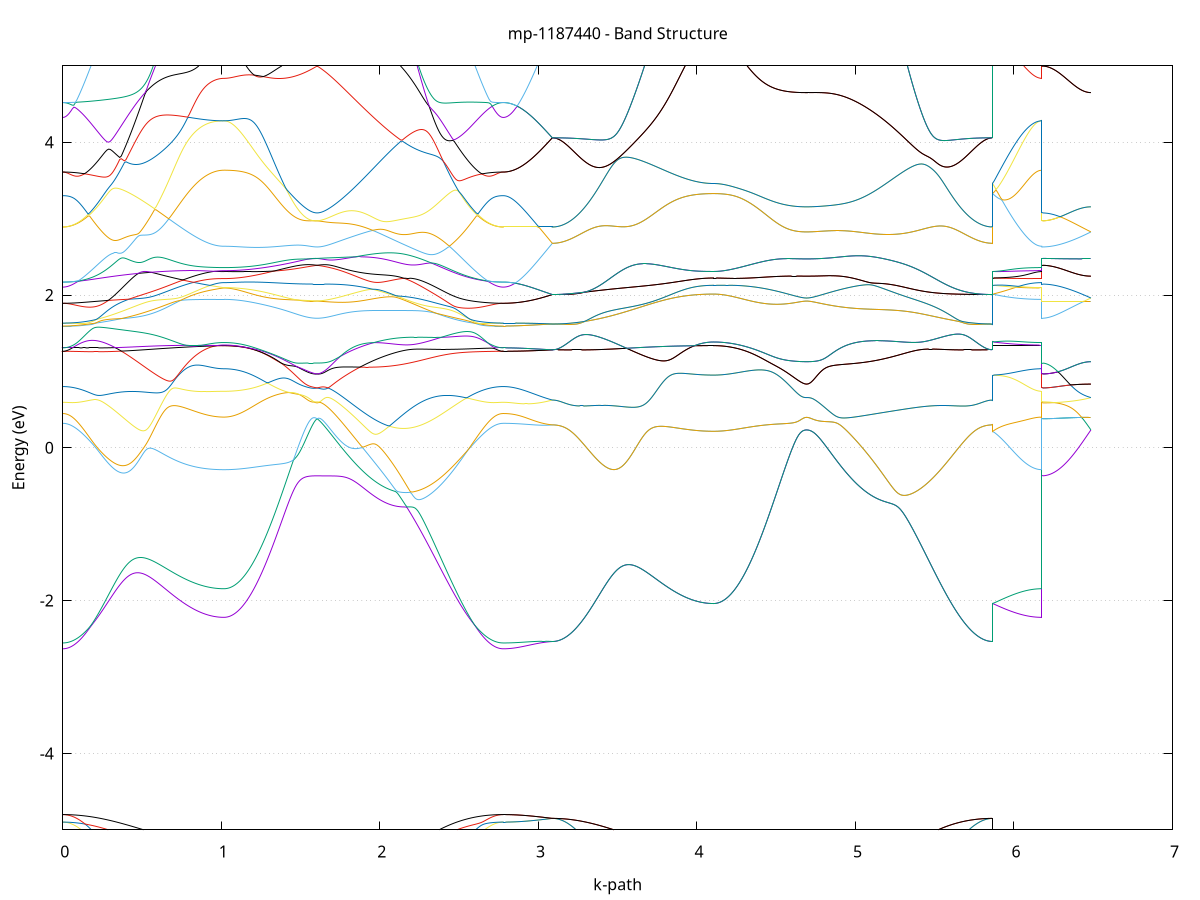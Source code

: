 set title 'mp-1187440 - Band Structure'
set xlabel 'k-path'
set ylabel 'Energy (eV)'
set grid y
set yrange [-5:5]
set terminal png size 800,600
set output 'mp-1187440_bands_gnuplot.png'
plot '-' using 1:2 with lines notitle, '-' using 1:2 with lines notitle, '-' using 1:2 with lines notitle, '-' using 1:2 with lines notitle, '-' using 1:2 with lines notitle, '-' using 1:2 with lines notitle, '-' using 1:2 with lines notitle, '-' using 1:2 with lines notitle, '-' using 1:2 with lines notitle, '-' using 1:2 with lines notitle, '-' using 1:2 with lines notitle, '-' using 1:2 with lines notitle, '-' using 1:2 with lines notitle, '-' using 1:2 with lines notitle, '-' using 1:2 with lines notitle, '-' using 1:2 with lines notitle, '-' using 1:2 with lines notitle, '-' using 1:2 with lines notitle, '-' using 1:2 with lines notitle, '-' using 1:2 with lines notitle, '-' using 1:2 with lines notitle, '-' using 1:2 with lines notitle, '-' using 1:2 with lines notitle, '-' using 1:2 with lines notitle, '-' using 1:2 with lines notitle, '-' using 1:2 with lines notitle, '-' using 1:2 with lines notitle, '-' using 1:2 with lines notitle, '-' using 1:2 with lines notitle, '-' using 1:2 with lines notitle, '-' using 1:2 with lines notitle, '-' using 1:2 with lines notitle, '-' using 1:2 with lines notitle, '-' using 1:2 with lines notitle, '-' using 1:2 with lines notitle, '-' using 1:2 with lines notitle, '-' using 1:2 with lines notitle, '-' using 1:2 with lines notitle, '-' using 1:2 with lines notitle, '-' using 1:2 with lines notitle, '-' using 1:2 with lines notitle, '-' using 1:2 with lines notitle, '-' using 1:2 with lines notitle, '-' using 1:2 with lines notitle, '-' using 1:2 with lines notitle, '-' using 1:2 with lines notitle, '-' using 1:2 with lines notitle, '-' using 1:2 with lines notitle
0.000000 -39.984920
0.009970 -39.984920
0.019941 -39.984820
0.029911 -39.984620
0.039881 -39.984420
0.049852 -39.984020
0.059822 -39.983620
0.069792 -39.983220
0.079763 -39.982620
0.089733 -39.982020
0.099703 -39.981420
0.109674 -39.980620
0.119644 -39.979820
0.129615 -39.978920
0.139585 -39.978020
0.149555 -39.977020
0.159526 -39.975920
0.169496 -39.974720
0.179466 -39.973520
0.189437 -39.972320
0.199407 -39.971020
0.209377 -39.969620
0.219348 -39.968120
0.229318 -39.966620
0.239288 -39.965120
0.249259 -39.963520
0.259229 -39.961820
0.269199 -39.960120
0.279170 -39.958320
0.289140 -39.956520
0.299110 -39.954620
0.309081 -39.952720
0.319051 -39.950820
0.329022 -39.948820
0.338992 -39.946820
0.348962 -39.944720
0.358933 -39.942620
0.368903 -39.940420
0.378873 -39.938320
0.388844 -39.936120
0.398814 -39.933920
0.408784 -39.931620
0.418755 -39.929420
0.428725 -39.927120
0.438695 -39.924720
0.448666 -39.922420
0.458636 -39.920120
0.468606 -39.917720
0.478577 -39.915320
0.488547 -39.913020
0.498517 -39.910620
0.508488 -39.908220
0.518458 -39.905820
0.528428 -39.903420
0.538399 -39.901020
0.548369 -39.898620
0.558340 -39.896220
0.568310 -39.893920
0.578280 -39.891520
0.588251 -39.889220
0.598221 -39.886920
0.608191 -39.884520
0.618162 -39.882220
0.628132 -39.880020
0.638102 -39.877720
0.648073 -39.875620
0.658043 -39.873420
0.668013 -39.871320
0.677984 -39.869220
0.687954 -39.867020
0.697924 -39.865020
0.707895 -39.863020
0.717865 -39.861120
0.727835 -39.859020
0.737806 -39.857320
0.747776 -39.855520
0.757746 -39.853720
0.767717 -39.852020
0.777687 -39.850320
0.787658 -39.848720
0.797628 -39.847220
0.807598 -39.845720
0.817569 -39.844220
0.827539 -39.842820
0.837509 -39.841520
0.847480 -39.840320
0.857450 -39.839120
0.867420 -39.837920
0.877391 -39.836920
0.887361 -39.835920
0.897331 -39.835020
0.907302 -39.834120
0.917272 -39.833420
0.927242 -39.832720
0.937213 -39.832020
0.947183 -39.831320
0.957153 -39.831020
0.967124 -39.830620
0.977094 -39.830220
0.987065 -39.830020
0.997035 -39.829820
1.007005 -39.829720
1.016976 -39.829620
1.016976 -39.829620
1.026927 -39.829620
1.036879 -39.829620
1.046831 -39.829520
1.056782 -39.829420
1.066734 -39.829320
1.076686 -39.829220
1.086638 -39.829020
1.096589 -39.828820
1.106541 -39.828620
1.116493 -39.828420
1.126444 -39.828220
1.136396 -39.827920
1.146348 -39.827620
1.156300 -39.827320
1.166251 -39.827020
1.176203 -39.826620
1.186155 -39.826220
1.196106 -39.825820
1.206058 -39.825420
1.216010 -39.825020
1.225962 -39.824620
1.235913 -39.824120
1.245865 -39.823720
1.255817 -39.823220
1.265768 -39.822720
1.275720 -39.822220
1.285672 -39.821820
1.295624 -39.821220
1.305575 -39.820720
1.315527 -39.820220
1.325479 -39.819720
1.335430 -39.819220
1.345382 -39.818720
1.355334 -39.818220
1.365285 -39.817620
1.375237 -39.817120
1.385189 -39.816620
1.395141 -39.816120
1.405092 -39.815620
1.415044 -39.815120
1.424996 -39.814720
1.434947 -39.814220
1.444899 -39.813820
1.454851 -39.813420
1.464803 -39.812920
1.474754 -39.812620
1.484706 -39.812120
1.494658 -39.811820
1.504609 -39.811520
1.514561 -39.811220
1.524513 -39.810920
1.534465 -39.810720
1.544416 -39.810420
1.554368 -39.810320
1.564320 -39.810120
1.574271 -39.810020
1.584223 -39.809920
1.594175 -39.809820
1.604127 -39.809820
1.604127 -39.809820
1.614078 -39.809820
1.624030 -39.809920
1.633982 -39.810020
1.643933 -39.810120
1.653885 -39.810320
1.663837 -39.810520
1.673789 -39.810820
1.683740 -39.811120
1.693692 -39.811520
1.703644 -39.811920
1.713595 -39.812320
1.723547 -39.812920
1.733499 -39.813420
1.743451 -39.814020
1.753402 -39.814720
1.763354 -39.815420
1.773306 -39.816120
1.783257 -39.816920
1.793209 -39.817820
1.803161 -39.818620
1.813113 -39.819620
1.823064 -39.820620
1.833016 -39.821720
1.842968 -39.822820
1.852919 -39.823920
1.862871 -39.825120
1.872823 -39.826420
1.882775 -39.827720
1.892726 -39.829120
1.902678 -39.830520
1.912630 -39.831920
1.922581 -39.833420
1.932533 -39.835020
1.942485 -39.836620
1.952437 -39.838220
1.962388 -39.839920
1.972340 -39.841720
1.982292 -39.843520
1.992243 -39.845320
2.002195 -39.847120
2.012147 -39.848920
2.022099 -39.851020
2.032050 -39.853020
2.042002 -39.855020
2.051954 -39.857120
2.061905 -39.859220
2.071857 -39.861320
2.081809 -39.863420
2.091761 -39.865620
2.101712 -39.867820
2.111664 -39.870120
2.121616 -39.872320
2.131567 -39.874620
2.141519 -39.876920
2.151471 -39.879320
2.161423 -39.881520
2.171374 -39.883920
2.181326 -39.886420
2.191278 -39.888820
2.201229 -39.891120
2.211181 -39.893620
2.221133 -39.895920
2.231085 -39.898420
2.241036 -39.900820
2.250988 -39.903220
2.260940 -39.905720
2.270891 -39.908120
2.280843 -39.910520
2.290795 -39.912920
2.300747 -39.915320
2.310698 -39.917720
2.320650 -39.920120
2.330602 -39.922520
2.340553 -39.924820
2.350505 -39.927120
2.360457 -39.929420
2.370409 -39.931720
2.380360 -39.934020
2.390312 -39.936220
2.400264 -39.938420
2.410215 -39.940620
2.420167 -39.942720
2.430119 -39.944820
2.440071 -39.946920
2.450022 -39.948920
2.459974 -39.950920
2.469926 -39.952820
2.479877 -39.954720
2.489829 -39.956620
2.499781 -39.958420
2.509733 -39.960220
2.519684 -39.961920
2.529636 -39.963520
2.539588 -39.965120
2.549539 -39.966720
2.559491 -39.968220
2.569443 -39.969620
2.579395 -39.971020
2.589346 -39.972320
2.599298 -39.973620
2.609250 -39.974820
2.619201 -39.975920
2.629153 -39.977020
2.639105 -39.978020
2.649057 -39.978920
2.659008 -39.979820
2.668960 -39.980620
2.678912 -39.981420
2.688863 -39.982020
2.698815 -39.982720
2.708767 -39.983220
2.718719 -39.983720
2.728670 -39.984020
2.738622 -39.984420
2.748574 -39.984620
2.758525 -39.984820
2.768477 -39.984920
2.778429 -39.984920
2.778429 -39.984920
2.788412 -39.984920
2.798396 -39.984920
2.808380 -39.984920
2.818363 -39.984920
2.828347 -39.984920
2.838331 -39.984920
2.848314 -39.984920
2.858298 -39.984920
2.868282 -39.984920
2.878265 -39.984820
2.888249 -39.984820
2.898232 -39.984820
2.908216 -39.984820
2.918200 -39.984820
2.928183 -39.984720
2.938167 -39.984720
2.948151 -39.984720
2.958134 -39.984720
2.968118 -39.984620
2.978102 -39.984620
2.988085 -39.984620
2.998069 -39.984520
3.008052 -39.984520
3.018036 -39.984520
3.028020 -39.984420
3.038003 -39.984420
3.047987 -39.984420
3.057971 -39.984320
3.067954 -39.984320
3.077938 -39.984220
3.087922 -39.984220
3.087922 -39.984220
3.097892 -39.984220
3.107862 -39.984120
3.117833 -39.983920
3.127803 -39.983620
3.137773 -39.983320
3.147744 -39.982920
3.157714 -39.982520
3.167684 -39.981920
3.177655 -39.981320
3.187625 -39.980620
3.197595 -39.979920
3.207566 -39.979120
3.217536 -39.978220
3.227506 -39.977320
3.237477 -39.976320
3.247447 -39.975220
3.257417 -39.974120
3.267388 -39.972920
3.277358 -39.971620
3.287329 -39.970320
3.297299 -39.968920
3.307269 -39.967420
3.317240 -39.965920
3.327210 -39.964420
3.337180 -39.962820
3.347151 -39.961120
3.357121 -39.959420
3.367091 -39.957720
3.377062 -39.955820
3.387032 -39.954020
3.397002 -39.952120
3.406973 -39.950120
3.416943 -39.948220
3.426913 -39.946120
3.436884 -39.944120
3.446854 -39.942020
3.456824 -39.939820
3.466795 -39.937720
3.476765 -39.935520
3.486735 -39.933320
3.496706 -39.931020
3.506676 -39.928820
3.516647 -39.926520
3.526617 -39.924220
3.536587 -39.921820
3.546558 -39.919520
3.556528 -39.917120
3.566498 -39.914820
3.576469 -39.912420
3.586439 -39.910020
3.596409 -39.907620
3.606380 -39.905320
3.616350 -39.902920
3.626320 -39.900520
3.636291 -39.898120
3.646261 -39.895820
3.656231 -39.893420
3.666202 -39.891020
3.676172 -39.888720
3.686142 -39.886320
3.696113 -39.884120
3.706083 -39.881820
3.716053 -39.879620
3.726024 -39.877420
3.735994 -39.875220
3.745965 -39.872920
3.755935 -39.870820
3.765905 -39.868720
3.775876 -39.866720
3.785846 -39.864620
3.795816 -39.862720
3.805787 -39.860720
3.815757 -39.858720
3.825727 -39.856920
3.835698 -39.855120
3.845668 -39.853420
3.855638 -39.851520
3.865609 -39.850020
3.875579 -39.848420
3.885549 -39.846820
3.895520 -39.845220
3.905490 -39.843920
3.915460 -39.842520
3.925431 -39.841220
3.935401 -39.840020
3.945372 -39.838820
3.955342 -39.837720
3.965312 -39.836620
3.975283 -39.835620
3.985253 -39.834720
3.995223 -39.833920
4.005194 -39.833120
4.015164 -39.832420
4.025134 -39.831820
4.035105 -39.831220
4.045075 -39.830720
4.055045 -39.830320
4.065016 -39.830020
4.074986 -39.829720
4.084956 -39.829520
4.094927 -39.829420
4.104897 -39.829420
4.104897 -39.829420
4.114849 -39.829420
4.124801 -39.829320
4.134752 -39.829320
4.144704 -39.829220
4.154656 -39.829120
4.164607 -39.828920
4.174559 -39.828820
4.184511 -39.828620
4.194462 -39.828420
4.204414 -39.828220
4.214366 -39.827920
4.224318 -39.827720
4.234269 -39.827420
4.244221 -39.827120
4.254173 -39.826720
4.264124 -39.826420
4.274076 -39.826020
4.284028 -39.825620
4.293980 -39.825220
4.303931 -39.824820
4.313883 -39.824420
4.323835 -39.824020
4.333786 -39.823520
4.343738 -39.823020
4.353690 -39.822620
4.363642 -39.822120
4.373593 -39.821620
4.383545 -39.821120
4.393497 -39.820620
4.403448 -39.820120
4.413400 -39.819520
4.423352 -39.819020
4.433304 -39.818520
4.443255 -39.818020
4.453207 -39.817520
4.463159 -39.817020
4.473110 -39.816520
4.483062 -39.816020
4.493014 -39.815520
4.502966 -39.815020
4.512917 -39.814520
4.522869 -39.814120
4.532821 -39.813720
4.542772 -39.813220
4.552724 -39.812920
4.562676 -39.812420
4.572628 -39.812120
4.582579 -39.811820
4.592531 -39.811420
4.602483 -39.811120
4.612434 -39.810920
4.622386 -39.810620
4.632338 -39.810420
4.642290 -39.810220
4.652241 -39.810120
4.662193 -39.809920
4.672145 -39.809820
4.682096 -39.809820
4.692048 -39.809720
4.692048 -39.809820
4.702000 -39.809820
4.711952 -39.809920
4.721903 -39.809920
4.731855 -39.810120
4.741807 -39.810320
4.751758 -39.810520
4.761710 -39.810820
4.771662 -39.811120
4.781614 -39.811420
4.791565 -39.811820
4.801517 -39.812320
4.811469 -39.812820
4.821420 -39.813320
4.831372 -39.813920
4.841324 -39.814520
4.851276 -39.815220
4.861227 -39.816020
4.871179 -39.816820
4.881131 -39.817620
4.891082 -39.818520
4.901034 -39.819420
4.910986 -39.820420
4.920938 -39.821520
4.930889 -39.822520
4.940841 -39.823720
4.950793 -39.824920
4.960744 -39.826220
4.970696 -39.827520
4.980648 -39.828820
4.990600 -39.830220
5.000551 -39.831720
5.010503 -39.833220
5.020455 -39.834720
5.030406 -39.836320
5.040358 -39.838020
5.050310 -39.839620
5.060262 -39.841420
5.070213 -39.843120
5.080165 -39.844920
5.090117 -39.846820
5.100068 -39.848720
5.110020 -39.850720
5.119972 -39.852620
5.129924 -39.854620
5.139875 -39.856720
5.149827 -39.858820
5.159779 -39.860920
5.169730 -39.863020
5.179682 -39.865220
5.189634 -39.867420
5.199586 -39.869720
5.209537 -39.871820
5.219489 -39.874220
5.229441 -39.876420
5.239392 -39.878820
5.249344 -39.881220
5.259296 -39.883520
5.269248 -39.885920
5.279199 -39.888320
5.289151 -39.890720
5.299103 -39.893120
5.309054 -39.895420
5.319006 -39.897920
5.328958 -39.900320
5.338910 -39.902720
5.348861 -39.905220
5.358813 -39.907620
5.368765 -39.910020
5.378716 -39.912420
5.388668 -39.914820
5.398620 -39.917220
5.408572 -39.919520
5.418523 -39.921920
5.428475 -39.924220
5.438427 -39.926520
5.448378 -39.928820
5.458330 -39.931120
5.468282 -39.933420
5.478234 -39.935620
5.488185 -39.937820
5.498137 -39.940020
5.508089 -39.942120
5.518040 -39.944220
5.527992 -39.946220
5.537944 -39.948320
5.547896 -39.950220
5.557847 -39.952220
5.567799 -39.954120
5.577751 -39.955920
5.587702 -39.957720
5.597654 -39.959520
5.607606 -39.961220
5.617558 -39.962920
5.627509 -39.964520
5.637461 -39.966020
5.647413 -39.967520
5.657364 -39.968920
5.667316 -39.970320
5.677268 -39.971620
5.687220 -39.972920
5.697171 -39.974120
5.707123 -39.975220
5.717075 -39.976320
5.727026 -39.977320
5.736978 -39.978220
5.746930 -39.979120
5.756882 -39.979920
5.766833 -39.980720
5.776785 -39.981320
5.786737 -39.981920
5.796688 -39.982520
5.806640 -39.982920
5.816592 -39.983320
5.826544 -39.983620
5.836495 -39.983920
5.846447 -39.984120
5.856399 -39.984220
5.866350 -39.984220
5.866350 -39.829420
5.876334 -39.829420
5.886318 -39.829420
5.896301 -39.829420
5.906285 -39.829420
5.916269 -39.829520
5.926252 -39.829520
5.936236 -39.829520
5.946219 -39.829520
5.956203 -39.829520
5.966187 -39.829520
5.976170 -39.829520
5.986154 -39.829520
5.996138 -39.829320
6.006121 -39.829520
6.016105 -39.829620
6.026089 -39.829620
6.036072 -39.829620
6.046056 -39.829620
6.056039 -39.829520
6.066023 -39.829620
6.076007 -39.829620
6.085990 -39.829620
6.095974 -39.829620
6.105958 -39.829620
6.115941 -39.829620
6.125925 -39.829620
6.135909 -39.829620
6.145892 -39.829620
6.155876 -39.829620
6.165859 -39.829620
6.175843 -39.829420
6.175843 -39.809820
6.185827 -39.809820
6.195810 -39.809820
6.205794 -39.809820
6.215778 -39.809820
6.225761 -39.809820
6.235745 -39.809820
6.245729 -39.809820
6.255712 -39.809820
6.265696 -39.809720
6.275679 -39.809820
6.285663 -39.809820
6.295647 -39.809720
6.305630 -39.809720
6.315614 -39.809820
6.325598 -39.809720
6.335581 -39.809820
6.345565 -39.809820
6.355548 -39.809720
6.365532 -39.809820
6.375516 -39.809820
6.385499 -39.809820
6.395483 -39.809820
6.405467 -39.809820
6.415450 -39.809820
6.425434 -39.809820
6.435418 -39.809820
6.445401 -39.809820
6.455385 -39.809820
6.465368 -39.809820
6.475352 -39.809820
6.485336 -39.809820
e
0.000000 -39.983520
0.009970 -39.983520
0.019941 -39.983320
0.029911 -39.983220
0.039881 -39.982920
0.049852 -39.982620
0.059822 -39.982220
0.069792 -39.981720
0.079763 -39.981220
0.089733 -39.980620
0.099703 -39.979920
0.109674 -39.979220
0.119644 -39.978420
0.129615 -39.977520
0.139585 -39.976620
0.149555 -39.975620
0.159526 -39.974520
0.169496 -39.973320
0.179466 -39.972220
0.189437 -39.970920
0.199407 -39.969620
0.209377 -39.968220
0.219348 -39.966820
0.229318 -39.965320
0.239288 -39.963720
0.249259 -39.962120
0.259229 -39.960420
0.269199 -39.958720
0.279170 -39.957020
0.289140 -39.955220
0.299110 -39.953320
0.309081 -39.951420
0.319051 -39.949520
0.329022 -39.947520
0.338992 -39.945520
0.348962 -39.943420
0.358933 -39.941320
0.368903 -39.939120
0.378873 -39.937120
0.388844 -39.934920
0.398814 -39.932720
0.408784 -39.930420
0.418755 -39.928220
0.428725 -39.925920
0.438695 -39.923620
0.448666 -39.921320
0.458636 -39.918920
0.468606 -39.916620
0.478577 -39.914220
0.488547 -39.911920
0.498517 -39.909520
0.508488 -39.907120
0.518458 -39.904720
0.528428 -39.902420
0.538399 -39.900020
0.548369 -39.897620
0.558340 -39.895220
0.568310 -39.892820
0.578280 -39.890520
0.588251 -39.888220
0.598221 -39.885920
0.608191 -39.883620
0.618162 -39.881320
0.628132 -39.879020
0.638102 -39.876820
0.648073 -39.874720
0.658043 -39.872620
0.668013 -39.870420
0.677984 -39.868320
0.687954 -39.866220
0.697924 -39.864220
0.707895 -39.862320
0.717865 -39.860320
0.727835 -39.858320
0.737806 -39.856620
0.747776 -39.854820
0.757746 -39.853020
0.767717 -39.851320
0.777687 -39.849620
0.787658 -39.848120
0.797628 -39.846520
0.807598 -39.845020
0.817569 -39.843620
0.827539 -39.842220
0.837509 -39.840920
0.847480 -39.839720
0.857450 -39.838520
0.867420 -39.837220
0.877391 -39.836420
0.887361 -39.835420
0.897331 -39.834520
0.907302 -39.833620
0.917272 -39.832920
0.927242 -39.832220
0.937213 -39.831520
0.947183 -39.830820
0.957153 -39.830520
0.967124 -39.830120
0.977094 -39.829820
0.987065 -39.829520
0.997035 -39.829320
1.007005 -39.829220
1.016976 -39.829220
1.016976 -39.829220
1.026927 -39.829220
1.036879 -39.829120
1.046831 -39.829120
1.056782 -39.829020
1.066734 -39.828920
1.076686 -39.828720
1.086638 -39.828620
1.096589 -39.828420
1.106541 -39.828220
1.116493 -39.828020
1.126444 -39.827720
1.136396 -39.827420
1.146348 -39.827220
1.156300 -39.826920
1.166251 -39.826520
1.176203 -39.826220
1.186155 -39.825820
1.196106 -39.825420
1.206058 -39.825020
1.216010 -39.824620
1.225962 -39.824220
1.235913 -39.823820
1.245865 -39.823320
1.255817 -39.822820
1.265768 -39.822420
1.275720 -39.821920
1.285672 -39.821420
1.295624 -39.820920
1.305575 -39.820420
1.315527 -39.819920
1.325479 -39.819420
1.335430 -39.818920
1.345382 -39.818420
1.355334 -39.817920
1.365285 -39.817320
1.375237 -39.816820
1.385189 -39.816420
1.395141 -39.815920
1.405092 -39.815420
1.415044 -39.814920
1.424996 -39.814520
1.434947 -39.814020
1.444899 -39.813620
1.454851 -39.813220
1.464803 -39.812820
1.474754 -39.812420
1.484706 -39.812020
1.494658 -39.811720
1.504609 -39.811420
1.514561 -39.811120
1.524513 -39.810820
1.534465 -39.810620
1.544416 -39.810420
1.554368 -39.810220
1.564320 -39.810020
1.574271 -39.809920
1.584223 -39.809820
1.594175 -39.809820
1.604127 -39.809820
1.604127 -39.809820
1.614078 -39.809820
1.624030 -39.809820
1.633982 -39.809920
1.643933 -39.810120
1.653885 -39.810220
1.663837 -39.810420
1.673789 -39.810720
1.683740 -39.811020
1.693692 -39.811320
1.703644 -39.811720
1.713595 -39.812220
1.723547 -39.812720
1.733499 -39.813220
1.743451 -39.813820
1.753402 -39.814420
1.763354 -39.815120
1.773306 -39.815820
1.783257 -39.816620
1.793209 -39.817520
1.803161 -39.818320
1.813113 -39.819320
1.823064 -39.820320
1.833016 -39.821320
1.842968 -39.822420
1.852919 -39.823520
1.862871 -39.824620
1.872823 -39.826020
1.882775 -39.827320
1.892726 -39.828620
1.902678 -39.830020
1.912630 -39.831420
1.922581 -39.832920
1.932533 -39.834520
1.942485 -39.836020
1.952437 -39.837520
1.962388 -39.839220
1.972340 -39.841120
1.982292 -39.842820
1.992243 -39.844620
2.002195 -39.846520
2.012147 -39.848220
2.022099 -39.850320
2.032050 -39.852320
2.042002 -39.854320
2.051954 -39.856320
2.061905 -39.858420
2.071857 -39.860520
2.081809 -39.862620
2.091761 -39.864820
2.101712 -39.866920
2.111664 -39.869220
2.121616 -39.871520
2.131567 -39.873820
2.141519 -39.876020
2.151471 -39.878420
2.161423 -39.880620
2.171374 -39.882920
2.181326 -39.885420
2.191278 -39.887820
2.201229 -39.890120
2.211181 -39.892620
2.221133 -39.894920
2.231085 -39.897420
2.241036 -39.899820
2.250988 -39.902120
2.260940 -39.904620
2.270891 -39.907020
2.280843 -39.909420
2.290795 -39.911820
2.300747 -39.914220
2.310698 -39.916520
2.320650 -39.918920
2.330602 -39.921320
2.340553 -39.923620
2.350505 -39.925920
2.360457 -39.928220
2.370409 -39.930520
2.380360 -39.932820
2.390312 -39.935020
2.400264 -39.937220
2.410215 -39.939320
2.420167 -39.941420
2.430119 -39.943520
2.440071 -39.945620
2.450022 -39.947620
2.459974 -39.949620
2.469926 -39.951520
2.479877 -39.953420
2.489829 -39.955320
2.499781 -39.957120
2.509733 -39.958820
2.519684 -39.960520
2.529636 -39.962220
2.539588 -39.963820
2.549539 -39.965320
2.559491 -39.966820
2.569443 -39.968220
2.579395 -39.969620
2.589346 -39.970920
2.599298 -39.972220
2.609250 -39.973420
2.619201 -39.974520
2.629153 -39.975620
2.639105 -39.976620
2.649057 -39.977520
2.659008 -39.978420
2.668960 -39.979220
2.678912 -39.979920
2.688863 -39.980620
2.698815 -39.981220
2.708767 -39.981820
2.718719 -39.982220
2.728670 -39.982620
2.738622 -39.982920
2.748574 -39.983220
2.758525 -39.983320
2.768477 -39.983520
2.778429 -39.983520
2.778429 -39.983520
2.788412 -39.983520
2.798396 -39.983520
2.808380 -39.983520
2.818363 -39.983520
2.828347 -39.983520
2.838331 -39.983520
2.848314 -39.983520
2.858298 -39.983620
2.868282 -39.983620
2.878265 -39.983620
2.888249 -39.983620
2.898232 -39.983620
2.908216 -39.983720
2.918200 -39.983720
2.928183 -39.983720
2.938167 -39.983720
2.948151 -39.983720
2.958134 -39.983820
2.968118 -39.983820
2.978102 -39.983820
2.988085 -39.983920
2.998069 -39.983920
3.008052 -39.983920
3.018036 -39.984020
3.028020 -39.984020
3.038003 -39.984020
3.047987 -39.984120
3.057971 -39.984120
3.067954 -39.984120
3.077938 -39.984220
3.087922 -39.984220
3.087922 -39.984220
3.097892 -39.984220
3.107862 -39.984120
3.117833 -39.983920
3.127803 -39.983620
3.137773 -39.983320
3.147744 -39.982920
3.157714 -39.982520
3.167684 -39.981920
3.177655 -39.981320
3.187625 -39.980620
3.197595 -39.979920
3.207566 -39.979120
3.217536 -39.978220
3.227506 -39.977320
3.237477 -39.976320
3.247447 -39.975220
3.257417 -39.974020
3.267388 -39.972820
3.277358 -39.971620
3.287329 -39.970320
3.297299 -39.968920
3.307269 -39.967420
3.317240 -39.965920
3.327210 -39.964420
3.337180 -39.962820
3.347151 -39.961120
3.357121 -39.959420
3.367091 -39.957620
3.377062 -39.955820
3.387032 -39.954020
3.397002 -39.952120
3.406973 -39.950120
3.416943 -39.948220
3.426913 -39.946120
3.436884 -39.944120
3.446854 -39.942020
3.456824 -39.939820
3.466795 -39.937720
3.476765 -39.935520
3.486735 -39.933320
3.496706 -39.931020
3.506676 -39.928720
3.516647 -39.926520
3.526617 -39.924120
3.536587 -39.921820
3.546558 -39.919520
3.556528 -39.917120
3.566498 -39.914820
3.576469 -39.912420
3.586439 -39.910020
3.596409 -39.907620
3.606380 -39.905220
3.616350 -39.902920
3.626320 -39.900520
3.636291 -39.898020
3.646261 -39.895820
3.656231 -39.893420
3.666202 -39.891020
3.676172 -39.888720
3.686142 -39.886320
3.696113 -39.884120
3.706083 -39.881820
3.716053 -39.879520
3.726024 -39.877420
3.735994 -39.875220
3.745965 -39.872920
3.755935 -39.870820
3.765905 -39.868720
3.775876 -39.866720
3.785846 -39.864520
3.795816 -39.862620
3.805787 -39.860720
3.815757 -39.858720
3.825727 -39.856920
3.835698 -39.855120
3.845668 -39.853420
3.855638 -39.851520
3.865609 -39.850020
3.875579 -39.848420
3.885549 -39.846820
3.895520 -39.845220
3.905490 -39.843920
3.915460 -39.842420
3.925431 -39.841220
3.935401 -39.840020
3.945372 -39.838820
3.955342 -39.837720
3.965312 -39.836620
3.975283 -39.835620
3.985253 -39.834720
3.995223 -39.833920
4.005194 -39.833120
4.015164 -39.832420
4.025134 -39.831820
4.035105 -39.831220
4.045075 -39.830720
4.055045 -39.830320
4.065016 -39.830020
4.074986 -39.829720
4.084956 -39.829520
4.094927 -39.829420
4.104897 -39.829420
4.104897 -39.829420
4.114849 -39.829420
4.124801 -39.829320
4.134752 -39.829320
4.144704 -39.829220
4.154656 -39.829120
4.164607 -39.828820
4.174559 -39.828820
4.184511 -39.828620
4.194462 -39.828420
4.204414 -39.828220
4.214366 -39.827920
4.224318 -39.827720
4.234269 -39.827420
4.244221 -39.827120
4.254173 -39.826720
4.264124 -39.826420
4.274076 -39.826020
4.284028 -39.825620
4.293980 -39.825220
4.303931 -39.824820
4.313883 -39.824420
4.323835 -39.823920
4.333786 -39.823520
4.343738 -39.823020
4.353690 -39.822620
4.363642 -39.822120
4.373593 -39.821620
4.383545 -39.821120
4.393497 -39.820620
4.403448 -39.820120
4.413400 -39.819520
4.423352 -39.819020
4.433304 -39.818520
4.443255 -39.818020
4.453207 -39.817420
4.463159 -39.817020
4.473110 -39.816520
4.483062 -39.816020
4.493014 -39.815520
4.502966 -39.815020
4.512917 -39.814520
4.522869 -39.814120
4.532821 -39.813720
4.542772 -39.813220
4.552724 -39.812920
4.562676 -39.812420
4.572628 -39.812120
4.582579 -39.811820
4.592531 -39.811420
4.602483 -39.811120
4.612434 -39.810920
4.622386 -39.810620
4.632338 -39.810420
4.642290 -39.810220
4.652241 -39.810120
4.662193 -39.809920
4.672145 -39.809820
4.682096 -39.809820
4.692048 -39.809720
4.692048 -39.809820
4.702000 -39.809820
4.711952 -39.809820
4.721903 -39.809920
4.731855 -39.810120
4.741807 -39.810320
4.751758 -39.810520
4.761710 -39.810820
4.771662 -39.811120
4.781614 -39.811420
4.791565 -39.811820
4.801517 -39.812320
4.811469 -39.812820
4.821420 -39.813320
4.831372 -39.813920
4.841324 -39.814520
4.851276 -39.815220
4.861227 -39.816020
4.871179 -39.816820
4.881131 -39.817620
4.891082 -39.818520
4.901034 -39.819420
4.910986 -39.820320
4.920938 -39.821520
4.930889 -39.822520
4.940841 -39.823720
4.950793 -39.824920
4.960744 -39.826220
4.970696 -39.827520
4.980648 -39.828820
4.990600 -39.830120
5.000551 -39.831720
5.010503 -39.833220
5.020455 -39.834720
5.030406 -39.836320
5.040358 -39.838020
5.050310 -39.839620
5.060262 -39.841420
5.070213 -39.843120
5.080165 -39.844820
5.090117 -39.846820
5.100068 -39.848720
5.110020 -39.850620
5.119972 -39.852620
5.129924 -39.854620
5.139875 -39.856720
5.149827 -39.858820
5.159779 -39.860920
5.169730 -39.862920
5.179682 -39.865120
5.189634 -39.867320
5.199586 -39.869720
5.209537 -39.871820
5.219489 -39.874220
5.229441 -39.876420
5.239392 -39.878720
5.249344 -39.881220
5.259296 -39.883420
5.269248 -39.885920
5.279199 -39.888220
5.289151 -39.890720
5.299103 -39.893020
5.309054 -39.895420
5.319006 -39.897920
5.328958 -39.900320
5.338910 -39.902720
5.348861 -39.905220
5.358813 -39.907520
5.368765 -39.910020
5.378716 -39.912420
5.388668 -39.914820
5.398620 -39.917120
5.408572 -39.919520
5.418523 -39.921920
5.428475 -39.924220
5.438427 -39.926520
5.448378 -39.928820
5.458330 -39.931120
5.468282 -39.933420
5.478234 -39.935620
5.488185 -39.937820
5.498137 -39.939920
5.508089 -39.942120
5.518040 -39.944220
5.527992 -39.946220
5.537944 -39.948320
5.547896 -39.950220
5.557847 -39.952220
5.567799 -39.954120
5.577751 -39.955920
5.587702 -39.957720
5.597654 -39.959520
5.607606 -39.961220
5.617558 -39.962820
5.627509 -39.964520
5.637461 -39.966020
5.647413 -39.967520
5.657364 -39.968920
5.667316 -39.970320
5.677268 -39.971620
5.687220 -39.972920
5.697171 -39.974120
5.707123 -39.975220
5.717075 -39.976320
5.727026 -39.977320
5.736978 -39.978220
5.746930 -39.979120
5.756882 -39.979920
5.766833 -39.980720
5.776785 -39.981320
5.786737 -39.981920
5.796688 -39.982520
5.806640 -39.982920
5.816592 -39.983320
5.826544 -39.983620
5.836495 -39.983920
5.846447 -39.984120
5.856399 -39.984220
5.866350 -39.984220
5.866350 -39.829420
5.876334 -39.829420
5.886318 -39.829420
5.896301 -39.829420
5.906285 -39.829320
5.916269 -39.829320
5.926252 -39.829320
5.936236 -39.829320
5.946219 -39.829320
5.956203 -39.829320
5.966187 -39.829320
5.976170 -39.829320
5.986154 -39.829320
5.996138 -39.829120
6.006121 -39.829220
6.016105 -39.829220
6.026089 -39.829220
6.036072 -39.829220
6.046056 -39.829220
6.056039 -39.829220
6.066023 -39.829220
6.076007 -39.829220
6.085990 -39.829220
6.095974 -39.829220
6.105958 -39.829220
6.115941 -39.829220
6.125925 -39.829220
6.135909 -39.829220
6.145892 -39.829220
6.155876 -39.829220
6.165859 -39.829220
6.175843 -39.828920
6.175843 -39.809820
6.185827 -39.809820
6.195810 -39.809820
6.205794 -39.809820
6.215778 -39.809820
6.225761 -39.809820
6.235745 -39.809820
6.245729 -39.809820
6.255712 -39.809820
6.265696 -39.809720
6.275679 -39.809820
6.285663 -39.809820
6.295647 -39.809720
6.305630 -39.809720
6.315614 -39.809820
6.325598 -39.809720
6.335581 -39.809820
6.345565 -39.809820
6.355548 -39.809720
6.365532 -39.809820
6.375516 -39.809820
6.385499 -39.809820
6.395483 -39.809820
6.405467 -39.809820
6.415450 -39.809820
6.425434 -39.809820
6.435418 -39.809820
6.445401 -39.809820
6.455385 -39.809820
6.465368 -39.809820
6.475352 -39.809820
6.485336 -39.809820
e
0.000000 -19.660220
0.009970 -19.660020
0.019941 -19.659620
0.029911 -19.658920
0.039881 -19.658020
0.049852 -19.656820
0.059822 -19.655320
0.069792 -19.653520
0.079763 -19.651520
0.089733 -19.649220
0.099703 -19.646620
0.109674 -19.643820
0.119644 -19.640720
0.129615 -19.637320
0.139585 -19.633720
0.149555 -19.629920
0.159526 -19.625720
0.169496 -19.621420
0.179466 -19.616820
0.189437 -19.611920
0.199407 -19.606820
0.209377 -19.601420
0.219348 -19.595920
0.229318 -19.590020
0.239288 -19.584020
0.249259 -19.577720
0.259229 -19.571320
0.269199 -19.564620
0.279170 -19.557720
0.289140 -19.550620
0.299110 -19.543320
0.309081 -19.535820
0.319051 -19.528120
0.329022 -19.520220
0.338992 -19.512220
0.348962 -19.504020
0.358933 -19.495720
0.368903 -19.487120
0.378873 -19.478520
0.388844 -19.469720
0.398814 -19.460820
0.408784 -19.451820
0.418755 -19.442720
0.428725 -19.433420
0.438695 -19.424120
0.448666 -19.414820
0.458636 -19.405320
0.468606 -19.395820
0.478577 -19.386320
0.488547 -19.376820
0.498517 -19.367220
0.508488 -19.357720
0.518458 -19.348220
0.528428 -19.338720
0.538399 -19.329320
0.548369 -19.320020
0.558340 -19.310820
0.568310 -19.301720
0.578280 -19.292720
0.588251 -19.283920
0.598221 -19.275420
0.608191 -19.267020
0.618162 -19.258920
0.628132 -19.251020
0.638102 -19.243420
0.648073 -19.236220
0.658043 -19.229320
0.668013 -19.222820
0.677984 -19.216720
0.687954 -19.211120
0.697924 -19.205920
0.707895 -19.201120
0.717865 -19.196920
0.727835 -19.193220
0.737806 -19.190020
0.747776 -19.187320
0.757746 -19.185220
0.767717 -19.183520
0.777687 -19.182420
0.787658 -19.181720
0.797628 -19.181520
0.807598 -19.181820
0.817569 -19.182420
0.827539 -19.183320
0.837509 -19.184620
0.847480 -19.186120
0.857450 -19.187920
0.867420 -19.189820
0.877391 -19.191820
0.887361 -19.193920
0.897331 -19.196020
0.907302 -19.198120
0.917272 -19.200220
0.927242 -19.202120
0.937213 -19.204020
0.947183 -19.205720
0.957153 -19.207220
0.967124 -19.208520
0.977094 -19.209720
0.987065 -19.210520
0.997035 -19.211220
1.007005 -19.211620
1.016976 -19.211720
1.016976 -19.211720
1.026927 -19.211520
1.036879 -19.211120
1.046831 -19.210320
1.056782 -19.209220
1.066734 -19.207820
1.076686 -19.206120
1.086638 -19.204120
1.096589 -19.201820
1.106541 -19.199120
1.116493 -19.196220
1.126444 -19.193020
1.136396 -19.189420
1.146348 -19.185620
1.156300 -19.181520
1.166251 -19.177120
1.176203 -19.172420
1.186155 -19.167420
1.196106 -19.162120
1.206058 -19.156620
1.216010 -19.150820
1.225962 -19.144720
1.235913 -19.138320
1.245865 -19.131720
1.255817 -19.124920
1.265768 -19.117820
1.275720 -19.110520
1.285672 -19.102920
1.295624 -19.095120
1.305575 -19.087120
1.315527 -19.078920
1.325479 -19.070620
1.335430 -19.062020
1.345382 -19.053220
1.355334 -19.044320
1.365285 -19.035320
1.375237 -19.026120
1.385189 -19.016820
1.395141 -19.007420
1.405092 -18.998020
1.415044 -18.988420
1.424996 -18.978920
1.434947 -18.969320
1.444899 -18.959720
1.454851 -18.950220
1.464803 -18.940720
1.474754 -18.931420
1.484706 -18.922220
1.494658 -18.913120
1.504609 -18.904320
1.514561 -18.895820
1.524513 -18.887520
1.534465 -18.879620
1.544416 -18.872220
1.554368 -18.865120
1.564320 -18.858620
1.574271 -18.852620
1.584223 -18.847320
1.594175 -18.842520
1.604127 -18.838420
1.604127 -18.838420
1.614078 -18.842520
1.624030 -18.847320
1.633982 -18.852820
1.643933 -18.858720
1.653885 -18.865120
1.663837 -18.871920
1.673789 -18.879120
1.683740 -18.886420
1.693692 -18.894020
1.703644 -18.901820
1.713595 -18.909620
1.723547 -18.917420
1.733499 -18.925320
1.743451 -18.933220
1.753402 -18.941020
1.763354 -18.948720
1.773306 -18.956320
1.783257 -18.963820
1.793209 -18.971220
1.803161 -18.978520
1.813113 -18.985620
1.823064 -18.992720
1.833016 -18.999520
1.842968 -19.006320
1.852919 -19.013020
1.862871 -19.019620
1.872823 -19.026120
1.882775 -19.032520
1.892726 -19.038920
1.902678 -19.045220
1.912630 -19.051620
1.922581 -19.057920
1.932533 -19.064320
1.942485 -19.070720
1.952437 -19.077220
1.962388 -19.083820
1.972340 -19.090520
1.982292 -19.097220
1.992243 -19.104220
2.002195 -19.111220
2.012147 -19.118420
2.022099 -19.125820
2.032050 -19.133420
2.042002 -19.141120
2.051954 -19.149020
2.061905 -19.157120
2.071857 -19.165320
2.081809 -19.173720
2.091761 -19.182320
2.101712 -19.191120
2.111664 -19.200020
2.121616 -19.209120
2.131567 -19.218320
2.141519 -19.227620
2.151471 -19.237020
2.161423 -19.246620
2.171374 -19.256220
2.181326 -19.265920
2.191278 -19.275720
2.201229 -19.285620
2.211181 -19.295520
2.221133 -19.305520
2.231085 -19.315420
2.241036 -19.325420
2.250988 -19.335420
2.260940 -19.345420
2.270891 -19.355420
2.280843 -19.365320
2.290795 -19.375220
2.300747 -19.385020
2.310698 -19.394820
2.320650 -19.404620
2.330602 -19.414220
2.340553 -19.423720
2.350505 -19.433220
2.360457 -19.442520
2.370409 -19.451820
2.380360 -19.460920
2.390312 -19.469820
2.400264 -19.478720
2.410215 -19.487420
2.420167 -19.495920
2.430119 -19.504320
2.440071 -19.512520
2.450022 -19.520520
2.459974 -19.528420
2.469926 -19.536120
2.479877 -19.543620
2.489829 -19.550920
2.499781 -19.558020
2.509733 -19.564920
2.519684 -19.571520
2.529636 -19.578020
2.539588 -19.584320
2.549539 -19.590320
2.559491 -19.596120
2.569443 -19.601620
2.579395 -19.607020
2.589346 -19.612120
2.599298 -19.616920
2.609250 -19.621520
2.619201 -19.625920
2.629153 -19.630020
2.639105 -19.633820
2.649057 -19.637420
2.659008 -19.640820
2.668960 -19.643820
2.678912 -19.646720
2.688863 -19.649220
2.698815 -19.651520
2.708767 -19.653520
2.718719 -19.655320
2.728670 -19.656820
2.738622 -19.658020
2.748574 -19.658920
2.758525 -19.659620
2.768477 -19.660020
2.778429 -19.660220
2.778429 -19.660220
2.788412 -19.659820
2.798396 -19.658820
2.808380 -19.657020
2.818363 -19.654620
2.828347 -19.651520
2.838331 -19.647620
2.848314 -19.643120
2.858298 -19.637920
2.868282 -19.632020
2.878265 -19.625420
2.888249 -19.618120
2.898232 -19.610220
2.908216 -19.601620
2.918200 -19.592320
2.928183 -19.582420
2.938167 -19.571720
2.948151 -19.560520
2.958134 -19.548620
2.968118 -19.536020
2.978102 -19.522820
2.988085 -19.509020
2.998069 -19.494620
3.008052 -19.479620
3.018036 -19.464020
3.028020 -19.447720
3.038003 -19.431020
3.047987 -19.413620
3.057971 -19.395720
3.067954 -19.377320
3.077938 -19.358320
3.087922 -19.338920
3.087922 -19.338920
3.097892 -19.338720
3.107862 -19.338420
3.117833 -19.337820
3.127803 -19.336920
3.137773 -19.335820
3.147744 -19.334420
3.157714 -19.332820
3.167684 -19.330920
3.177655 -19.328920
3.187625 -19.326520
3.197595 -19.323920
3.207566 -19.321120
3.217536 -19.318120
3.227506 -19.314820
3.237477 -19.311320
3.247447 -19.307620
3.257417 -19.303620
3.267388 -19.299520
3.277358 -19.295120
3.287329 -19.290520
3.297299 -19.285720
3.307269 -19.280720
3.317240 -19.275520
3.327210 -19.270120
3.337180 -19.264520
3.347151 -19.258720
3.357121 -19.252820
3.367091 -19.246720
3.377062 -19.240420
3.387032 -19.234020
3.397002 -19.227420
3.406973 -19.220720
3.416943 -19.213920
3.426913 -19.206920
3.436884 -19.199820
3.446854 -19.192720
3.456824 -19.185420
3.466795 -19.178120
3.476765 -19.170720
3.486735 -19.163220
3.496706 -19.155720
3.506676 -19.148220
3.516647 -19.140620
3.526617 -19.133120
3.536587 -19.125620
3.546558 -19.118120
3.556528 -19.110720
3.566498 -19.103420
3.576469 -19.096220
3.586439 -19.089120
3.596409 -19.082220
3.606380 -19.075420
3.616350 -19.068920
3.626320 -19.062520
3.636291 -19.056520
3.646261 -19.050820
3.656231 -19.045420
3.666202 -19.040320
3.676172 -19.035720
3.686142 -19.031520
3.696113 -19.027820
3.706083 -19.024620
3.716053 -19.022020
3.726024 -19.019920
3.735994 -19.018520
3.745965 -19.017620
3.755935 -19.017520
3.765905 -19.017920
3.775876 -19.019020
3.785846 -19.020820
3.795816 -19.023220
3.805787 -19.026220
3.815757 -19.029820
3.825727 -19.033920
3.835698 -19.038520
3.845668 -19.043620
3.855638 -19.049020
3.865609 -19.054720
3.875579 -19.060720
3.885549 -19.066920
3.895520 -19.073220
3.905490 -19.079620
3.915460 -19.086020
3.925431 -19.092420
3.935401 -19.098720
3.945372 -19.104820
3.955342 -19.110820
3.965312 -19.116620
3.975283 -19.122120
3.985253 -19.127320
3.995223 -19.132220
4.005194 -19.136820
4.015164 -19.141020
4.025134 -19.144820
4.035105 -19.148220
4.045075 -19.151220
4.055045 -19.153720
4.065016 -19.155820
4.074986 -19.157520
4.084956 -19.158720
4.094927 -19.159420
4.104897 -19.159620
4.104897 -19.159620
4.114849 -19.159520
4.124801 -19.159020
4.134752 -19.158220
4.144704 -19.157220
4.154656 -19.155820
4.164607 -19.154120
4.174559 -19.152220
4.184511 -19.149920
4.194462 -19.147320
4.204414 -19.144520
4.214366 -19.141320
4.224318 -19.137920
4.234269 -19.134220
4.244221 -19.130220
4.254173 -19.125920
4.264124 -19.121320
4.274076 -19.116520
4.284028 -19.111420
4.293980 -19.106020
4.303931 -19.100420
4.313883 -19.094520
4.323835 -19.088420
4.333786 -19.082020
4.343738 -19.075520
4.353690 -19.068720
4.363642 -19.061620
4.373593 -19.054420
4.383545 -19.047020
4.393497 -19.039420
4.403448 -19.031720
4.413400 -19.023820
4.423352 -19.015720
4.433304 -19.007520
4.443255 -18.999220
4.453207 -18.990820
4.463159 -18.982420
4.473110 -18.973920
4.483062 -18.965420
4.493014 -18.956820
4.502966 -18.948320
4.512917 -18.939920
4.522869 -18.931520
4.532821 -18.923320
4.542772 -18.915220
4.552724 -18.907320
4.562676 -18.899720
4.572628 -18.892420
4.582579 -18.885420
4.592531 -18.878920
4.602483 -18.872720
4.612434 -18.867120
4.622386 -18.862020
4.632338 -18.857520
4.642290 -18.853620
4.652241 -18.850420
4.662193 -18.847920
4.672145 -18.846120
4.682096 -18.845020
4.692048 -18.844720
4.692048 -18.844720
4.702000 -18.845020
4.711952 -18.846020
4.721903 -18.847720
4.731855 -18.849920
4.741807 -18.852720
4.751758 -18.855920
4.761710 -18.859520
4.771662 -18.863520
4.781614 -18.867720
4.791565 -18.872120
4.801517 -18.876720
4.811469 -18.881420
4.821420 -18.886120
4.831372 -18.890820
4.841324 -18.895420
4.851276 -18.900020
4.861227 -18.904420
4.871179 -18.908720
4.881131 -18.912820
4.891082 -18.916720
4.901034 -18.920420
4.910986 -18.923820
4.920938 -18.927120
4.930889 -18.930020
4.940841 -18.932820
4.950793 -18.935320
4.960744 -18.937620
4.970696 -18.939620
4.980648 -18.941520
4.990600 -18.943120
5.000551 -18.944620
5.010503 -18.945920
5.020455 -18.947120
5.030406 -18.948220
5.040358 -18.949220
5.050310 -18.950220
5.060262 -18.951220
5.070213 -18.952220
5.080165 -18.953320
5.090117 -18.954420
5.100068 -18.955720
5.110020 -18.957120
5.119972 -18.958720
5.129924 -18.960520
5.139875 -18.962620
5.149827 -18.964920
5.159779 -18.967520
5.169730 -18.970420
5.179682 -18.973620
5.189634 -18.977120
5.199586 -18.980920
5.209537 -18.985120
5.219489 -18.989520
5.229441 -18.994320
5.239392 -18.999420
5.249344 -19.004720
5.259296 -19.010320
5.269248 -19.016220
5.279199 -19.022420
5.289151 -19.028720
5.299103 -19.035320
5.309054 -19.042120
5.319006 -19.049020
5.328958 -19.056120
5.338910 -19.063320
5.348861 -19.070720
5.358813 -19.078220
5.368765 -19.085720
5.378716 -19.093420
5.388668 -19.101120
5.398620 -19.108820
5.408572 -19.116620
5.418523 -19.124320
5.428475 -19.132120
5.438427 -19.139920
5.448378 -19.147620
5.458330 -19.155320
5.468282 -19.162920
5.478234 -19.170520
5.488185 -19.178020
5.498137 -19.185420
5.508089 -19.192720
5.518040 -19.199920
5.527992 -19.207120
5.537944 -19.214020
5.547896 -19.220920
5.557847 -19.227620
5.567799 -19.234220
5.577751 -19.240620
5.587702 -19.246920
5.597654 -19.253020
5.607606 -19.258920
5.617558 -19.264720
5.627509 -19.270320
5.637461 -19.275720
5.647413 -19.280920
5.657364 -19.285820
5.667316 -19.290620
5.677268 -19.295220
5.687220 -19.299620
5.697171 -19.303820
5.707123 -19.307720
5.717075 -19.311420
5.727026 -19.314920
5.736978 -19.318220
5.746930 -19.321220
5.756882 -19.324020
5.766833 -19.326620
5.776785 -19.328920
5.786737 -19.331020
5.796688 -19.332820
5.806640 -19.334420
5.816592 -19.335820
5.826544 -19.336920
5.836495 -19.337820
5.846447 -19.338420
5.856399 -19.338720
5.866350 -19.338920
5.866350 -19.159620
5.876334 -19.162320
5.886318 -19.164920
5.896301 -19.167520
5.906285 -19.170220
5.916269 -19.172720
5.926252 -19.175320
5.936236 -19.177820
5.946219 -19.180220
5.956203 -19.182720
5.966187 -19.185020
5.976170 -19.187320
5.986154 -19.189520
5.996138 -19.191620
6.006121 -19.193620
6.016105 -19.195620
6.026089 -19.197420
6.036072 -19.199220
6.046056 -19.200920
6.056039 -19.202420
6.066023 -19.203920
6.076007 -19.205220
6.085990 -19.206420
6.095974 -19.207520
6.105958 -19.208520
6.115941 -19.209320
6.125925 -19.210020
6.135909 -19.210620
6.145892 -19.211120
6.155876 -19.211420
6.165859 -19.211620
6.175843 -19.211720
6.175843 -18.838420
6.185827 -18.838420
6.195810 -18.838520
6.205794 -18.838620
6.215778 -18.838720
6.225761 -18.838820
6.235745 -18.839020
6.245729 -18.839220
6.255712 -18.839420
6.265696 -18.839620
6.275679 -18.839920
6.285663 -18.840220
6.295647 -18.840520
6.305630 -18.840820
6.315614 -18.841120
6.325598 -18.841420
6.335581 -18.841720
6.345565 -18.842020
6.355548 -18.842420
6.365532 -18.842720
6.375516 -18.842920
6.385499 -18.843220
6.395483 -18.843520
6.405467 -18.843720
6.415450 -18.843920
6.425434 -18.844120
6.435418 -18.844320
6.445401 -18.844420
6.455385 -18.844520
6.465368 -18.844620
6.475352 -18.844720
6.485336 -18.844720
e
0.000000 -18.761020
0.009970 -18.760920
0.019941 -18.760520
0.029911 -18.759920
0.039881 -18.759120
0.049852 -18.758020
0.059822 -18.756720
0.069792 -18.755220
0.079763 -18.753420
0.089733 -18.751420
0.099703 -18.749220
0.109674 -18.746720
0.119644 -18.744020
0.129615 -18.741120
0.139585 -18.738020
0.149555 -18.734720
0.159526 -18.731120
0.169496 -18.727420
0.179466 -18.723420
0.189437 -18.719320
0.199407 -18.714920
0.209377 -18.710420
0.219348 -18.705720
0.229318 -18.700920
0.239288 -18.695820
0.249259 -18.690620
0.259229 -18.685320
0.269199 -18.679820
0.279170 -18.674220
0.289140 -18.668520
0.299110 -18.662720
0.309081 -18.656820
0.319051 -18.650820
0.329022 -18.644720
0.338992 -18.638620
0.348962 -18.632520
0.358933 -18.626420
0.368903 -18.620320
0.378873 -18.614220
0.388844 -18.608320
0.398814 -18.602420
0.408784 -18.596720
0.418755 -18.591220
0.428725 -18.586020
0.438695 -18.581120
0.448666 -18.576720
0.458636 -18.572720
0.468606 -18.569420
0.478577 -18.566720
0.488547 -18.565020
0.498517 -18.564320
0.508488 -18.564820
0.518458 -18.566620
0.528428 -18.569920
0.538399 -18.574920
0.548369 -18.581520
0.558340 -18.589820
0.568310 -18.599720
0.578280 -18.611120
0.588251 -18.623820
0.598221 -18.637620
0.608191 -18.652320
0.618162 -18.667820
0.628132 -18.683920
0.638102 -18.700420
0.648073 -18.717220
0.658043 -18.734120
0.668013 -18.751220
0.677984 -18.768320
0.687954 -18.785320
0.697924 -18.802220
0.707895 -18.818920
0.717865 -18.835420
0.727835 -18.851620
0.737806 -18.867620
0.747776 -18.883120
0.757746 -18.898320
0.767717 -18.913120
0.777687 -18.927520
0.787658 -18.941420
0.797628 -18.954920
0.807598 -18.967920
0.817569 -18.980320
0.827539 -18.992320
0.837509 -19.003720
0.847480 -19.014620
0.857450 -19.024920
0.867420 -19.034620
0.877391 -19.043820
0.887361 -19.052420
0.897331 -19.060320
0.907302 -19.067720
0.917272 -19.074420
0.927242 -19.080620
0.937213 -19.086020
0.947183 -19.090920
0.957153 -19.095120
0.967124 -19.098720
0.977094 -19.101620
0.987065 -19.103920
0.997035 -19.105520
1.007005 -19.106520
1.016976 -19.106820
1.016976 -19.106820
1.026927 -19.106720
1.036879 -19.106220
1.046831 -19.105520
1.056782 -19.104420
1.066734 -19.103120
1.076686 -19.101420
1.086638 -19.099420
1.096589 -19.097220
1.106541 -19.094620
1.116493 -19.091820
1.126444 -19.088620
1.136396 -19.085220
1.146348 -19.081520
1.156300 -19.077520
1.166251 -19.073220
1.176203 -19.068720
1.186155 -19.063920
1.196106 -19.058820
1.206058 -19.053520
1.216010 -19.047920
1.225962 -19.042120
1.235913 -19.036020
1.245865 -19.029720
1.255817 -19.023220
1.265768 -19.016520
1.275720 -19.009620
1.285672 -19.002420
1.295624 -18.995220
1.305575 -18.987720
1.315527 -18.980120
1.325479 -18.972420
1.335430 -18.964520
1.345382 -18.956620
1.355334 -18.948520
1.365285 -18.940520
1.375237 -18.932420
1.385189 -18.924320
1.395141 -18.916220
1.405092 -18.908220
1.415044 -18.900320
1.424996 -18.892520
1.434947 -18.885020
1.444899 -18.877720
1.454851 -18.870720
1.464803 -18.864020
1.474754 -18.857720
1.484706 -18.851920
1.494658 -18.846720
1.504609 -18.842020
1.514561 -18.838020
1.524513 -18.834720
1.534465 -18.832220
1.544416 -18.830520
1.554368 -18.829720
1.564320 -18.829820
1.574271 -18.830720
1.584223 -18.832420
1.594175 -18.835020
1.604127 -18.838420
1.604127 -18.838420
1.614078 -18.835020
1.624030 -18.832220
1.633982 -18.830120
1.643933 -18.828720
1.653885 -18.827920
1.663837 -18.827620
1.673789 -18.827820
1.683740 -18.828620
1.693692 -18.829620
1.703644 -18.831020
1.713595 -18.832720
1.723547 -18.834520
1.733499 -18.836420
1.743451 -18.838320
1.753402 -18.840220
1.763354 -18.842020
1.773306 -18.843620
1.783257 -18.845120
1.793209 -18.846320
1.803161 -18.847220
1.813113 -18.847820
1.823064 -18.848020
1.833016 -18.847920
1.842968 -18.847420
1.852919 -18.846420
1.862871 -18.845020
1.872823 -18.843120
1.882775 -18.840720
1.892726 -18.837920
1.902678 -18.834520
1.912630 -18.830620
1.922581 -18.826320
1.932533 -18.821420
1.942485 -18.816020
1.952437 -18.810120
1.962388 -18.803620
1.972340 -18.796720
1.982292 -18.789320
1.992243 -18.781420
2.002195 -18.773020
2.012147 -18.764220
2.022099 -18.755020
2.032050 -18.745320
2.042002 -18.735220
2.051954 -18.724820
2.061905 -18.714020
2.071857 -18.703020
2.081809 -18.691720
2.091761 -18.680220
2.101712 -18.668620
2.111664 -18.656920
2.121616 -18.645320
2.131567 -18.633720
2.141519 -18.622420
2.151471 -18.611420
2.161423 -18.600920
2.171374 -18.591020
2.181326 -18.581920
2.191278 -18.573820
2.201229 -18.566620
2.211181 -18.560720
2.221133 -18.556020
2.231085 -18.552620
2.241036 -18.550520
2.250988 -18.549520
2.260940 -18.549720
2.270891 -18.550820
2.280843 -18.552920
2.290795 -18.555720
2.300747 -18.559220
2.310698 -18.563320
2.320650 -18.567820
2.330602 -18.572720
2.340553 -18.578020
2.350505 -18.583520
2.360457 -18.589220
2.370409 -18.595220
2.380360 -18.601220
2.390312 -18.607320
2.400264 -18.613520
2.410215 -18.619820
2.420167 -18.626120
2.430119 -18.632320
2.440071 -18.638520
2.450022 -18.644720
2.459974 -18.650820
2.469926 -18.656920
2.479877 -18.662820
2.489829 -18.668720
2.499781 -18.674420
2.509733 -18.680020
2.519684 -18.685520
2.529636 -18.690820
2.539588 -18.696020
2.549539 -18.701020
2.559491 -18.705920
2.569443 -18.710620
2.579395 -18.715120
2.589346 -18.719420
2.599298 -18.723620
2.609250 -18.727520
2.619201 -18.731220
2.629153 -18.734820
2.639105 -18.738120
2.649057 -18.741220
2.659008 -18.744120
2.668960 -18.746720
2.678912 -18.749220
2.688863 -18.751420
2.698815 -18.753420
2.708767 -18.755220
2.718719 -18.756720
2.728670 -18.758020
2.738622 -18.759120
2.748574 -18.759920
2.758525 -18.760520
2.768477 -18.760920
2.778429 -18.761020
2.778429 -18.761020
2.788412 -18.762320
2.798396 -18.766320
2.808380 -18.772720
2.818363 -18.781620
2.828347 -18.792820
2.838331 -18.805920
2.848314 -18.820920
2.858298 -18.837520
2.868282 -18.855520
2.878265 -18.874820
2.888249 -18.895020
2.898232 -18.916020
2.908216 -18.937720
2.918200 -18.960020
2.928183 -18.982720
2.938167 -19.005720
2.948151 -19.028920
2.958134 -19.052220
2.968118 -19.075520
2.978102 -19.098820
2.988085 -19.122020
2.998069 -19.145120
3.008052 -19.167920
3.018036 -19.190520
3.028020 -19.212820
3.038003 -19.234820
3.047987 -19.256520
3.057971 -19.277720
3.067954 -19.298520
3.077938 -19.318920
3.087922 -19.338920
3.087922 -19.338920
3.097892 -19.338720
3.107862 -19.338420
3.117833 -19.337720
3.127803 -19.336920
3.137773 -19.335820
3.147744 -19.334420
3.157714 -19.332820
3.167684 -19.330920
3.177655 -19.328820
3.187625 -19.326520
3.197595 -19.323920
3.207566 -19.321120
3.217536 -19.318120
3.227506 -19.314820
3.237477 -19.311320
3.247447 -19.307620
3.257417 -19.303620
3.267388 -19.299520
3.277358 -19.295120
3.287329 -19.290520
3.297299 -19.285720
3.307269 -19.280720
3.317240 -19.275520
3.327210 -19.270120
3.337180 -19.264520
3.347151 -19.258720
3.357121 -19.252820
3.367091 -19.246720
3.377062 -19.240420
3.387032 -19.234020
3.397002 -19.227420
3.406973 -19.220720
3.416943 -19.213920
3.426913 -19.206920
3.436884 -19.199820
3.446854 -19.192720
3.456824 -19.185420
3.466795 -19.178120
3.476765 -19.170620
3.486735 -19.163220
3.496706 -19.155720
3.506676 -19.148220
3.516647 -19.140620
3.526617 -19.133120
3.536587 -19.125620
3.546558 -19.118120
3.556528 -19.110720
3.566498 -19.103420
3.576469 -19.096220
3.586439 -19.089120
3.596409 -19.082220
3.606380 -19.075420
3.616350 -19.068920
3.626320 -19.062520
3.636291 -19.056520
3.646261 -19.050820
3.656231 -19.045420
3.666202 -19.040320
3.676172 -19.035720
3.686142 -19.031520
3.696113 -19.027820
3.706083 -19.024620
3.716053 -19.022020
3.726024 -19.019920
3.735994 -19.018520
3.745965 -19.017620
3.755935 -19.017520
3.765905 -19.017920
3.775876 -19.019020
3.785846 -19.020820
3.795816 -19.023220
3.805787 -19.026220
3.815757 -19.029820
3.825727 -19.033920
3.835698 -19.038520
3.845668 -19.043620
3.855638 -19.049020
3.865609 -19.054720
3.875579 -19.060720
3.885549 -19.066920
3.895520 -19.073220
3.905490 -19.079620
3.915460 -19.086020
3.925431 -19.092420
3.935401 -19.098720
3.945372 -19.104820
3.955342 -19.110820
3.965312 -19.116620
3.975283 -19.122120
3.985253 -19.127320
3.995223 -19.132220
4.005194 -19.136820
4.015164 -19.141020
4.025134 -19.144820
4.035105 -19.148220
4.045075 -19.151220
4.055045 -19.153720
4.065016 -19.155820
4.074986 -19.157520
4.084956 -19.158720
4.094927 -19.159420
4.104897 -19.159620
4.104897 -19.159620
4.114849 -19.159520
4.124801 -19.159020
4.134752 -19.158220
4.144704 -19.157220
4.154656 -19.155820
4.164607 -19.154120
4.174559 -19.152220
4.184511 -19.149920
4.194462 -19.147320
4.204414 -19.144520
4.214366 -19.141320
4.224318 -19.137920
4.234269 -19.134220
4.244221 -19.130220
4.254173 -19.125920
4.264124 -19.121320
4.274076 -19.116520
4.284028 -19.111420
4.293980 -19.106020
4.303931 -19.100420
4.313883 -19.094520
4.323835 -19.088420
4.333786 -19.082020
4.343738 -19.075520
4.353690 -19.068720
4.363642 -19.061620
4.373593 -19.054420
4.383545 -19.047020
4.393497 -19.039420
4.403448 -19.031720
4.413400 -19.023820
4.423352 -19.015720
4.433304 -19.007520
4.443255 -18.999220
4.453207 -18.990820
4.463159 -18.982420
4.473110 -18.973920
4.483062 -18.965320
4.493014 -18.956820
4.502966 -18.948320
4.512917 -18.939920
4.522869 -18.931520
4.532821 -18.923320
4.542772 -18.915220
4.552724 -18.907320
4.562676 -18.899720
4.572628 -18.892420
4.582579 -18.885420
4.592531 -18.878920
4.602483 -18.872720
4.612434 -18.867120
4.622386 -18.862020
4.632338 -18.857520
4.642290 -18.853620
4.652241 -18.850420
4.662193 -18.847920
4.672145 -18.846120
4.682096 -18.845020
4.692048 -18.844720
4.692048 -18.844720
4.702000 -18.845020
4.711952 -18.846020
4.721903 -18.847720
4.731855 -18.849920
4.741807 -18.852720
4.751758 -18.855920
4.761710 -18.859520
4.771662 -18.863520
4.781614 -18.867720
4.791565 -18.872120
4.801517 -18.876720
4.811469 -18.881420
4.821420 -18.886120
4.831372 -18.890820
4.841324 -18.895420
4.851276 -18.900020
4.861227 -18.904420
4.871179 -18.908720
4.881131 -18.912820
4.891082 -18.916720
4.901034 -18.920420
4.910986 -18.923820
4.920938 -18.927120
4.930889 -18.930020
4.940841 -18.932820
4.950793 -18.935320
4.960744 -18.937620
4.970696 -18.939620
4.980648 -18.941520
4.990600 -18.943120
5.000551 -18.944620
5.010503 -18.945920
5.020455 -18.947120
5.030406 -18.948220
5.040358 -18.949220
5.050310 -18.950220
5.060262 -18.951220
5.070213 -18.952220
5.080165 -18.953320
5.090117 -18.954420
5.100068 -18.955720
5.110020 -18.957120
5.119972 -18.958720
5.129924 -18.960520
5.139875 -18.962620
5.149827 -18.964920
5.159779 -18.967520
5.169730 -18.970420
5.179682 -18.973620
5.189634 -18.977120
5.199586 -18.980920
5.209537 -18.985120
5.219489 -18.989520
5.229441 -18.994320
5.239392 -18.999420
5.249344 -19.004720
5.259296 -19.010320
5.269248 -19.016220
5.279199 -19.022420
5.289151 -19.028720
5.299103 -19.035320
5.309054 -19.042120
5.319006 -19.049020
5.328958 -19.056120
5.338910 -19.063320
5.348861 -19.070720
5.358813 -19.078220
5.368765 -19.085720
5.378716 -19.093420
5.388668 -19.101120
5.398620 -19.108820
5.408572 -19.116620
5.418523 -19.124320
5.428475 -19.132120
5.438427 -19.139920
5.448378 -19.147620
5.458330 -19.155320
5.468282 -19.162920
5.478234 -19.170520
5.488185 -19.178020
5.498137 -19.185420
5.508089 -19.192720
5.518040 -19.199920
5.527992 -19.207120
5.537944 -19.214020
5.547896 -19.220920
5.557847 -19.227620
5.567799 -19.234220
5.577751 -19.240620
5.587702 -19.246920
5.597654 -19.253020
5.607606 -19.258920
5.617558 -19.264720
5.627509 -19.270320
5.637461 -19.275720
5.647413 -19.280920
5.657364 -19.285820
5.667316 -19.290620
5.677268 -19.295220
5.687220 -19.299620
5.697171 -19.303820
5.707123 -19.307720
5.717075 -19.311420
5.727026 -19.314920
5.736978 -19.318220
5.746930 -19.321220
5.756882 -19.324020
5.766833 -19.326620
5.776785 -19.328920
5.786737 -19.331020
5.796688 -19.332820
5.806640 -19.334420
5.816592 -19.335820
5.826544 -19.336920
5.836495 -19.337820
5.846447 -19.338420
5.856399 -19.338720
5.866350 -19.338920
5.866350 -19.159620
5.876334 -19.156920
5.886318 -19.154320
5.896301 -19.151720
5.906285 -19.149020
5.916269 -19.146420
5.926252 -19.143920
5.936236 -19.141320
5.946219 -19.138920
5.956203 -19.136420
5.966187 -19.134120
5.976170 -19.131820
5.986154 -19.129520
5.996138 -19.127420
6.006121 -19.125320
6.016105 -19.123320
6.026089 -19.121420
6.036072 -19.119620
6.046056 -19.117920
6.056039 -19.116320
6.066023 -19.114920
6.076007 -19.113520
6.085990 -19.112320
6.095974 -19.111120
6.105958 -19.110120
6.115941 -19.109320
6.125925 -19.108520
6.135909 -19.107920
6.145892 -19.107520
6.155876 -19.107120
6.165859 -19.106920
6.175843 -19.106820
6.175843 -18.838420
6.185827 -18.838420
6.195810 -18.838520
6.205794 -18.838620
6.215778 -18.838720
6.225761 -18.838820
6.235745 -18.839020
6.245729 -18.839220
6.255712 -18.839420
6.265696 -18.839620
6.275679 -18.839920
6.285663 -18.840220
6.295647 -18.840520
6.305630 -18.840820
6.315614 -18.841120
6.325598 -18.841420
6.335581 -18.841720
6.345565 -18.842020
6.355548 -18.842320
6.365532 -18.842620
6.375516 -18.842920
6.385499 -18.843220
6.395483 -18.843520
6.405467 -18.843720
6.415450 -18.843920
6.425434 -18.844120
6.435418 -18.844320
6.445401 -18.844420
6.455385 -18.844520
6.465368 -18.844620
6.475352 -18.844720
6.485336 -18.844720
e
0.000000 -17.794920
0.009970 -17.795020
0.019941 -17.795320
0.029911 -17.795920
0.039881 -17.796720
0.049852 -17.797720
0.059822 -17.799020
0.069792 -17.800620
0.079763 -17.802420
0.089733 -17.804520
0.099703 -17.806820
0.109674 -17.809520
0.119644 -17.812420
0.129615 -17.815720
0.139585 -17.819320
0.149555 -17.823320
0.159526 -17.827620
0.169496 -17.832320
0.179466 -17.837520
0.189437 -17.843120
0.199407 -17.849120
0.209377 -17.855620
0.219348 -17.862720
0.229318 -17.870220
0.239288 -17.878320
0.249259 -17.886920
0.259229 -17.896120
0.269199 -17.905920
0.279170 -17.916320
0.289140 -17.927320
0.299110 -17.938920
0.309081 -17.951120
0.319051 -17.964020
0.329022 -17.977420
0.338992 -17.991320
0.348962 -18.005820
0.358933 -18.020920
0.368903 -18.036420
0.378873 -18.052320
0.388844 -18.068620
0.398814 -18.085320
0.408784 -18.102220
0.418755 -18.119320
0.428725 -18.136520
0.438695 -18.153820
0.448666 -18.170920
0.458636 -18.187820
0.468606 -18.204420
0.478577 -18.220520
0.488547 -18.236020
0.498517 -18.250620
0.508488 -18.264120
0.518458 -18.276520
0.528428 -18.287520
0.538399 -18.296920
0.548369 -18.304820
0.558340 -18.311120
0.568310 -18.315820
0.578280 -18.319120
0.588251 -18.321120
0.598221 -18.322220
0.608191 -18.322920
0.618162 -18.327620
0.628132 -18.344120
0.638102 -18.362720
0.648073 -18.380920
0.658043 -18.398520
0.668013 -18.415320
0.677984 -18.431320
0.687954 -18.446420
0.697924 -18.460720
0.707895 -18.474120
0.717865 -18.486520
0.727835 -18.498020
0.737806 -18.508620
0.747776 -18.518220
0.757746 -18.526820
0.767717 -18.534520
0.777687 -18.541420
0.787658 -18.547320
0.797628 -18.552420
0.807598 -18.556720
0.817569 -18.560220
0.827539 -18.563020
0.837509 -18.565120
0.847480 -18.566720
0.857450 -18.567720
0.867420 -18.568320
0.877391 -18.568520
0.887361 -18.568320
0.897331 -18.567820
0.907302 -18.567120
0.917272 -18.566320
0.927242 -18.565420
0.937213 -18.564420
0.947183 -18.563420
0.957153 -18.562420
0.967124 -18.561520
0.977094 -18.560820
0.987065 -18.560220
0.997035 -18.559720
1.007005 -18.559420
1.016976 -18.559320
1.016976 -18.559320
1.026927 -18.559220
1.036879 -18.558920
1.046831 -18.558520
1.056782 -18.557920
1.066734 -18.557120
1.076686 -18.556120
1.086638 -18.554920
1.096589 -18.553620
1.106541 -18.552020
1.116493 -18.550420
1.126444 -18.548520
1.136396 -18.546420
1.146348 -18.544220
1.156300 -18.541920
1.166251 -18.539320
1.176203 -18.536620
1.186155 -18.533820
1.196106 -18.530720
1.206058 -18.527620
1.216010 -18.524220
1.225962 -18.520720
1.235913 -18.517120
1.245865 -18.513320
1.255817 -18.509420
1.265768 -18.505320
1.275720 -18.501120
1.285672 -18.496820
1.295624 -18.492420
1.305575 -18.487820
1.315527 -18.483120
1.325479 -18.478320
1.335430 -18.473420
1.345382 -18.468420
1.355334 -18.463320
1.365285 -18.458120
1.375237 -18.452820
1.385189 -18.447420
1.395141 -18.442020
1.405092 -18.436520
1.415044 -18.430920
1.424996 -18.425320
1.434947 -18.419720
1.444899 -18.414020
1.454851 -18.408320
1.464803 -18.402620
1.474754 -18.396920
1.484706 -18.391320
1.494658 -18.385820
1.504609 -18.380320
1.514561 -18.375020
1.524513 -18.370020
1.534465 -18.365220
1.544416 -18.360820
1.554368 -18.357020
1.564320 -18.353920
1.574271 -18.351520
1.584223 -18.350020
1.594175 -18.349220
1.604127 -18.349020
1.604127 -18.349020
1.614078 -18.349120
1.624030 -18.349220
1.633982 -18.349020
1.643933 -18.348520
1.653885 -18.347320
1.663837 -18.347320
1.673789 -18.351420
1.683740 -18.355820
1.693692 -18.360520
1.703644 -18.365320
1.713595 -18.370120
1.723547 -18.375120
1.733499 -18.380020
1.743451 -18.384920
1.753402 -18.389820
1.763354 -18.394720
1.773306 -18.399420
1.783257 -18.404020
1.793209 -18.408520
1.803161 -18.412820
1.813113 -18.417020
1.823064 -18.420920
1.833016 -18.424520
1.842968 -18.427920
1.852919 -18.431020
1.862871 -18.433820
1.872823 -18.436120
1.882775 -18.438120
1.892726 -18.439720
1.902678 -18.440820
1.912630 -18.441420
1.922581 -18.441420
1.932533 -18.441020
1.942485 -18.439920
1.952437 -18.438220
1.962388 -18.435920
1.972340 -18.433020
1.982292 -18.429320
1.992243 -18.425020
2.002195 -18.419920
2.012147 -18.414120
2.022099 -18.407520
2.032050 -18.400220
2.042002 -18.392220
2.051954 -18.383320
2.061905 -18.373720
2.071857 -18.363420
2.081809 -18.352320
2.091761 -18.340420
2.101712 -18.327820
2.111664 -18.314420
2.121616 -18.304920
2.131567 -18.307020
2.141519 -18.308620
2.151471 -18.309720
2.161423 -18.310220
2.171374 -18.309820
2.181326 -18.308620
2.191278 -18.306220
2.201229 -18.302620
2.211181 -18.297820
2.221133 -18.291520
2.231085 -18.283920
2.241036 -18.275020
2.250988 -18.264820
2.260940 -18.253520
2.270891 -18.241120
2.280843 -18.227920
2.290795 -18.213920
2.300747 -18.199320
2.310698 -18.184320
2.320650 -18.168820
2.330602 -18.153120
2.340553 -18.137320
2.350505 -18.121420
2.360457 -18.105420
2.370409 -18.089620
2.380360 -18.073920
2.390312 -18.058420
2.400264 -18.043220
2.410215 -18.028320
2.420167 -18.013720
2.430119 -17.999620
2.440071 -17.985920
2.450022 -17.972720
2.459974 -17.959920
2.469926 -17.947720
2.479877 -17.936020
2.489829 -17.924820
2.499781 -17.914220
2.509733 -17.904220
2.519684 -17.894720
2.529636 -17.885720
2.539588 -17.877320
2.549539 -17.869420
2.559491 -17.862020
2.569443 -17.855120
2.579395 -17.848720
2.589346 -17.842720
2.599298 -17.837220
2.609250 -17.832120
2.619201 -17.827420
2.629153 -17.823120
2.639105 -17.819220
2.649057 -17.815620
2.659008 -17.812320
2.668960 -17.809420
2.678912 -17.806820
2.688863 -17.804420
2.698815 -17.802320
2.708767 -17.800620
2.718719 -17.799020
2.728670 -17.797720
2.738622 -17.796720
2.748574 -17.795920
2.758525 -17.795320
2.768477 -17.795020
2.778429 -17.794920
2.778429 -17.794920
2.788412 -17.793220
2.798396 -17.788420
2.808380 -17.780420
2.818363 -17.769520
2.828347 -17.755720
2.838331 -17.739420
2.848314 -17.720620
2.858298 -17.699720
2.868282 -17.676820
2.878265 -17.652220
2.888249 -17.626020
2.898232 -17.598520
2.908216 -17.569820
2.918200 -17.540020
2.928183 -17.509420
2.938167 -17.477920
2.948151 -17.445920
2.958134 -17.413320
2.968118 -17.380220
2.978102 -17.346820
2.988085 -17.313120
2.998069 -17.279320
3.008052 -17.245320
3.018036 -17.211320
3.028020 -17.177220
3.038003 -17.143320
3.047987 -17.109520
3.057971 -17.075920
3.067954 -17.045720
3.077938 -17.045620
3.087922 -17.045520
3.087922 -17.045520
3.097892 -17.047220
3.107862 -17.052120
3.117833 -17.059420
3.127803 -17.068620
3.137773 -17.079020
3.147744 -17.090620
3.157714 -17.103120
3.167684 -17.116420
3.177655 -17.130420
3.187625 -17.145220
3.197595 -17.160620
3.207566 -17.176620
3.217536 -17.193220
3.227506 -17.210520
3.237477 -17.228320
3.247447 -17.246720
3.257417 -17.265720
3.267388 -17.285220
3.277358 -17.305320
3.287329 -17.325820
3.297299 -17.346920
3.307269 -17.368420
3.317240 -17.390420
3.327210 -17.412820
3.337180 -17.435720
3.347151 -17.458920
3.357121 -17.482520
3.367091 -17.506520
3.377062 -17.530820
3.387032 -17.555420
3.397002 -17.580220
3.406973 -17.605320
3.416943 -17.630620
3.426913 -17.656120
3.436884 -17.681820
3.446854 -17.707620
3.456824 -17.733520
3.466795 -17.759520
3.476765 -17.785520
3.486735 -17.811520
3.496706 -17.837520
3.506676 -17.863520
3.516647 -17.889320
3.526617 -17.915120
3.536587 -17.940720
3.546558 -17.966120
3.556528 -17.991220
3.566498 -18.016220
3.576469 -18.040820
3.586439 -18.065020
3.596409 -18.089020
3.606380 -18.112420
3.616350 -18.135520
3.626320 -18.158020
3.636291 -18.180020
3.646261 -18.201420
3.656231 -18.222220
3.666202 -18.242320
3.676172 -18.261720
3.686142 -18.280320
3.696113 -18.298120
3.706083 -18.315120
3.716053 -18.331120
3.726024 -18.346320
3.735994 -18.360520
3.745965 -18.373720
3.755935 -18.385920
3.765905 -18.397020
3.775876 -18.407220
3.785846 -18.416320
3.795816 -18.424520
3.805787 -18.431620
3.815757 -18.437920
3.825727 -18.443220
3.835698 -18.447620
3.845668 -18.451220
3.855638 -18.454120
3.865609 -18.456420
3.875579 -18.457920
3.885549 -18.459020
3.895520 -18.459520
3.905490 -18.459620
3.915460 -18.459420
3.925431 -18.458820
3.935401 -18.457920
3.945372 -18.456920
3.955342 -18.455720
3.965312 -18.454420
3.975283 -18.453020
3.985253 -18.451520
3.995223 -18.450120
4.005194 -18.448720
4.015164 -18.447320
4.025134 -18.446020
4.035105 -18.444820
4.045075 -18.443820
4.055045 -18.442820
4.065016 -18.442120
4.074986 -18.441420
4.084956 -18.441020
4.094927 -18.440720
4.104897 -18.440620
4.104897 -18.440620
4.114849 -18.440620
4.124801 -18.440420
4.134752 -18.440120
4.144704 -18.439720
4.154656 -18.439220
4.164607 -18.438620
4.174559 -18.437920
4.184511 -18.437020
4.194462 -18.436120
4.204414 -18.435020
4.214366 -18.433920
4.224318 -18.432620
4.234269 -18.431320
4.244221 -18.429820
4.254173 -18.428320
4.264124 -18.426720
4.274076 -18.425020
4.284028 -18.423120
4.293980 -18.421320
4.303931 -18.419320
4.313883 -18.417320
4.323835 -18.415220
4.333786 -18.413020
4.343738 -18.410720
4.353690 -18.408520
4.363642 -18.406120
4.373593 -18.403720
4.383545 -18.401320
4.393497 -18.398820
4.403448 -18.396320
4.413400 -18.393820
4.423352 -18.391320
4.433304 -18.388720
4.443255 -18.386120
4.453207 -18.383620
4.463159 -18.381020
4.473110 -18.378420
4.483062 -18.375920
4.493014 -18.373420
4.502966 -18.370920
4.512917 -18.368420
4.522869 -18.366020
4.532821 -18.363720
4.542772 -18.361420
4.552724 -18.359220
4.562676 -18.357020
4.572628 -18.355020
4.582579 -18.353020
4.592531 -18.351220
4.602483 -18.349520
4.612434 -18.347920
4.622386 -18.346520
4.632338 -18.345320
4.642290 -18.344320
4.652241 -18.343420
4.662193 -18.342820
4.672145 -18.342420
4.682096 -18.342120
4.692048 -18.342020
4.692048 -18.342020
4.702000 -18.342120
4.711952 -18.342320
4.721903 -18.342620
4.731855 -18.342920
4.741807 -18.343320
4.751758 -18.343820
4.761710 -18.344420
4.771662 -18.345120
4.781614 -18.345820
4.791565 -18.346720
4.801517 -18.347720
4.811469 -18.348820
4.821420 -18.350020
4.831372 -18.351420
4.841324 -18.352820
4.851276 -18.354420
4.861227 -18.356120
4.871179 -18.357820
4.881131 -18.359720
4.891082 -18.361620
4.901034 -18.363520
4.910986 -18.365520
4.920938 -18.367520
4.930889 -18.369520
4.940841 -18.371520
4.950793 -18.373420
4.960744 -18.375320
4.970696 -18.377020
4.980648 -18.378620
4.990600 -18.380020
5.000551 -18.381320
5.010503 -18.382320
5.020455 -18.383020
5.030406 -18.383420
5.040358 -18.383520
5.050310 -18.383220
5.060262 -18.382420
5.070213 -18.381220
5.080165 -18.379520
5.090117 -18.377220
5.100068 -18.374320
5.110020 -18.370820
5.119972 -18.366620
5.129924 -18.361720
5.139875 -18.356120
5.149827 -18.349820
5.159779 -18.342720
5.169730 -18.334820
5.179682 -18.326120
5.189634 -18.316620
5.199586 -18.306320
5.209537 -18.295220
5.219489 -18.283320
5.229441 -18.270620
5.239392 -18.257120
5.249344 -18.242920
5.259296 -18.227920
5.269248 -18.212220
5.279199 -18.195820
5.289151 -18.178820
5.299103 -18.161120
5.309054 -18.142720
5.319006 -18.123820
5.328958 -18.104320
5.338910 -18.084320
5.348861 -18.063820
5.358813 -18.042820
5.368765 -18.021320
5.378716 -17.999520
5.388668 -17.977220
5.398620 -17.954620
5.408572 -17.931720
5.418523 -17.908520
5.428475 -17.885020
5.438427 -17.861320
5.448378 -17.837420
5.458330 -17.813320
5.468282 -17.789120
5.478234 -17.764820
5.488185 -17.740520
5.498137 -17.716020
5.508089 -17.691620
5.518040 -17.667220
5.527992 -17.642820
5.537944 -17.618620
5.547896 -17.594420
5.557847 -17.570420
5.567799 -17.546520
5.577751 -17.522920
5.587702 -17.499420
5.597654 -17.476320
5.607606 -17.453420
5.617558 -17.430820
5.627509 -17.408620
5.637461 -17.386720
5.647413 -17.365220
5.657364 -17.344120
5.667316 -17.323420
5.677268 -17.303220
5.687220 -17.283520
5.697171 -17.264220
5.707123 -17.245520
5.717075 -17.227320
5.727026 -17.209620
5.736978 -17.192520
5.746930 -17.176020
5.756882 -17.160120
5.766833 -17.144820
5.776785 -17.130120
5.786737 -17.116220
5.796688 -17.102920
5.806640 -17.090520
5.816592 -17.078920
5.826544 -17.068520
5.836495 -17.059420
5.846447 -17.052120
5.856399 -17.047220
5.866350 -17.045520
5.866350 -18.440620
5.876334 -18.447520
5.886318 -18.454320
5.896301 -18.460920
5.906285 -18.467420
5.916269 -18.473720
5.926252 -18.479820
5.936236 -18.485820
5.946219 -18.491520
5.956203 -18.497120
5.966187 -18.502420
5.976170 -18.507620
5.986154 -18.512520
5.996138 -18.517220
6.006121 -18.521620
6.016105 -18.525920
6.026089 -18.529820
6.036072 -18.533620
6.046056 -18.537120
6.056039 -18.540420
6.066023 -18.543420
6.076007 -18.546120
6.085990 -18.548620
6.095974 -18.550820
6.105958 -18.552820
6.115941 -18.554520
6.125925 -18.556020
6.135909 -18.557220
6.145892 -18.558120
6.155876 -18.558820
6.165859 -18.559220
6.175843 -18.559320
6.175843 -18.349020
6.185827 -18.349020
6.195810 -18.349020
6.205794 -18.348920
6.215778 -18.348920
6.225761 -18.348820
6.235745 -18.348720
6.245729 -18.348620
6.255712 -18.348420
6.265696 -18.348320
6.275679 -18.348120
6.285663 -18.348020
6.295647 -18.347820
6.305630 -18.347520
6.315614 -18.347320
6.325598 -18.347120
6.335581 -18.346820
6.345565 -18.346620
6.355548 -18.346320
6.365532 -18.346020
6.375516 -18.345720
6.385499 -18.345420
6.395483 -18.345120
6.405467 -18.344820
6.415450 -18.344520
6.425434 -18.344120
6.435418 -18.343820
6.445401 -18.343420
6.455385 -18.343120
6.465368 -18.342720
6.475352 -18.342420
6.485336 -18.342020
e
0.000000 -17.048020
0.009970 -17.048620
0.019941 -17.050520
0.029911 -17.053620
0.039881 -17.057920
0.049852 -17.063420
0.059822 -17.070120
0.069792 -17.078020
0.079763 -17.086920
0.089733 -17.097020
0.099703 -17.108220
0.109674 -17.120420
0.119644 -17.133720
0.129615 -17.147920
0.139585 -17.163020
0.149555 -17.179120
0.159526 -17.196020
0.169496 -17.213720
0.179466 -17.232320
0.189437 -17.251620
0.199407 -17.271620
0.209377 -17.292320
0.219348 -17.313620
0.229318 -17.335620
0.239288 -17.358220
0.249259 -17.381320
0.259229 -17.404920
0.269199 -17.429020
0.279170 -17.453520
0.289140 -17.478420
0.299110 -17.503820
0.309081 -17.529420
0.319051 -17.555420
0.329022 -17.581720
0.338992 -17.608220
0.348962 -17.634920
0.358933 -17.661820
0.368903 -17.688820
0.378873 -17.716020
0.388844 -17.743320
0.398814 -17.770620
0.408784 -17.797920
0.418755 -17.825220
0.428725 -17.852520
0.438695 -17.879820
0.448666 -17.906920
0.458636 -17.933920
0.468606 -17.960720
0.478577 -17.987420
0.488547 -18.013820
0.498517 -18.039920
0.508488 -18.065820
0.518458 -18.091420
0.528428 -18.116620
0.538399 -18.141420
0.548369 -18.165820
0.558340 -18.189720
0.568310 -18.213220
0.578280 -18.236120
0.588251 -18.258420
0.598221 -18.280020
0.608191 -18.300420
0.618162 -18.315320
0.628132 -18.317220
0.638102 -18.315720
0.648073 -18.313520
0.658043 -18.310920
0.668013 -18.308020
0.677984 -18.305020
0.687954 -18.301920
0.697924 -18.298820
0.707895 -18.295820
0.717865 -18.292820
0.727835 -18.289920
0.737806 -18.287220
0.747776 -18.284520
0.757746 -18.282120
0.767717 -18.279820
0.777687 -18.277720
0.787658 -18.275920
0.797628 -18.274220
0.807598 -18.272720
0.817569 -18.271420
0.827539 -18.270320
0.837509 -18.269420
0.847480 -18.268720
0.857450 -18.268120
0.867420 -18.267720
0.877391 -18.267420
0.887361 -18.267320
0.897331 -18.267320
0.907302 -18.267420
0.917272 -18.267520
0.927242 -18.267720
0.937213 -18.268020
0.947183 -18.268320
0.957153 -18.268520
0.967124 -18.268820
0.977094 -18.269020
0.987065 -18.269220
0.997035 -18.269420
1.007005 -18.269520
1.016976 -18.269520
1.016976 -18.269520
1.026927 -18.269520
1.036879 -18.269520
1.046831 -18.269520
1.056782 -18.269620
1.066734 -18.269620
1.076686 -18.269620
1.086638 -18.269720
1.096589 -18.269720
1.106541 -18.269820
1.116493 -18.269920
1.126444 -18.270020
1.136396 -18.270120
1.146348 -18.270320
1.156300 -18.270420
1.166251 -18.270620
1.176203 -18.270920
1.186155 -18.271120
1.196106 -18.271420
1.206058 -18.271820
1.216010 -18.272220
1.225962 -18.272620
1.235913 -18.273220
1.245865 -18.273720
1.255817 -18.274420
1.265768 -18.275120
1.275720 -18.275920
1.285672 -18.276720
1.295624 -18.277720
1.305575 -18.278820
1.315527 -18.279920
1.325479 -18.281220
1.335430 -18.282620
1.345382 -18.284120
1.355334 -18.285720
1.365285 -18.287520
1.375237 -18.289420
1.385189 -18.291420
1.395141 -18.293620
1.405092 -18.296020
1.415044 -18.298420
1.424996 -18.301120
1.434947 -18.303820
1.444899 -18.306720
1.454851 -18.309720
1.464803 -18.312820
1.474754 -18.315920
1.484706 -18.319020
1.494658 -18.322120
1.504609 -18.325020
1.514561 -18.327620
1.524513 -18.330020
1.534465 -18.332020
1.544416 -18.333620
1.554368 -18.334720
1.564320 -18.335420
1.574271 -18.335620
1.584223 -18.335520
1.594175 -18.335220
1.604127 -18.335120
1.604127 -18.335120
1.614078 -18.335320
1.624030 -18.336220
1.633982 -18.337920
1.643933 -18.340420
1.653885 -18.343620
1.663837 -18.345720
1.673789 -18.343420
1.683740 -18.340520
1.693692 -18.337220
1.703644 -18.333420
1.713595 -18.329320
1.723547 -18.324920
1.733499 -18.320420
1.743451 -18.315720
1.753402 -18.311020
1.763354 -18.306320
1.773306 -18.301820
1.783257 -18.297420
1.793209 -18.293220
1.803161 -18.289220
1.813113 -18.285520
1.823064 -18.282120
1.833016 -18.279020
1.842968 -18.276220
1.852919 -18.273720
1.862871 -18.271520
1.872823 -18.269620
1.882775 -18.268120
1.892726 -18.266920
1.902678 -18.266020
1.912630 -18.265420
1.922581 -18.265120
1.932533 -18.265120
1.942485 -18.265520
1.952437 -18.266120
1.962388 -18.267020
1.972340 -18.268120
1.982292 -18.269620
1.992243 -18.271220
2.002195 -18.273120
2.012147 -18.275320
2.022099 -18.277620
2.032050 -18.280120
2.042002 -18.282720
2.051954 -18.285520
2.061905 -18.288320
2.071857 -18.291220
2.081809 -18.294220
2.091761 -18.297120
2.101712 -18.299820
2.111664 -18.302520
2.121616 -18.300420
2.131567 -18.285620
2.141519 -18.270120
2.151471 -18.254020
2.161423 -18.237220
2.171374 -18.219720
2.181326 -18.201620
2.191278 -18.182920
2.201229 -18.163720
2.211181 -18.143920
2.221133 -18.123520
2.231085 -18.102720
2.241036 -18.081320
2.250988 -18.059520
2.260940 -18.037220
2.270891 -18.014620
2.280843 -17.991520
2.290795 -17.968120
2.300747 -17.944420
2.310698 -17.920320
2.320650 -17.896020
2.330602 -17.871420
2.340553 -17.846620
2.350505 -17.821720
2.360457 -17.796520
2.370409 -17.771220
2.380360 -17.745920
2.390312 -17.720420
2.400264 -17.695020
2.410215 -17.669520
2.420167 -17.644120
2.430119 -17.618720
2.440071 -17.593420
2.450022 -17.568220
2.459974 -17.543220
2.469926 -17.518420
2.479877 -17.493920
2.489829 -17.469620
2.499781 -17.445620
2.509733 -17.421920
2.519684 -17.398620
2.529636 -17.375720
2.539588 -17.353320
2.549539 -17.331420
2.559491 -17.310020
2.569443 -17.289120
2.579395 -17.268820
2.589346 -17.249220
2.599298 -17.230320
2.609250 -17.212120
2.619201 -17.194620
2.629153 -17.177920
2.639105 -17.162120
2.649057 -17.147120
2.659008 -17.133120
2.668960 -17.120020
2.678912 -17.107920
2.688863 -17.096820
2.698815 -17.086720
2.708767 -17.077820
2.718719 -17.070020
2.728670 -17.063320
2.738622 -17.057820
2.748574 -17.053620
2.758525 -17.050520
2.768477 -17.048620
2.778429 -17.048020
2.778429 -17.048020
2.788412 -17.048020
2.798396 -17.048020
2.808380 -17.048020
2.818363 -17.048020
2.828347 -17.047920
2.838331 -17.047920
2.848314 -17.047820
2.858298 -17.047820
2.868282 -17.047720
2.878265 -17.047720
2.888249 -17.047620
2.898232 -17.047620
2.908216 -17.047520
2.918200 -17.047420
2.928183 -17.047320
2.938167 -17.047220
2.948151 -17.047120
2.958134 -17.047020
2.968118 -17.046920
2.978102 -17.046820
2.988085 -17.046720
2.998069 -17.046620
3.008052 -17.046520
3.018036 -17.046420
3.028020 -17.046220
3.038003 -17.046120
3.047987 -17.046020
3.057971 -17.045920
3.067954 -17.045720
3.077938 -17.045620
3.087922 -17.045520
3.087922 -17.045520
3.097892 -17.047220
3.107862 -17.052120
3.117833 -17.059420
3.127803 -17.068520
3.137773 -17.079020
3.147744 -17.090620
3.157714 -17.103120
3.167684 -17.116420
3.177655 -17.130420
3.187625 -17.145220
3.197595 -17.160620
3.207566 -17.176620
3.217536 -17.193220
3.227506 -17.210520
3.237477 -17.228320
3.247447 -17.246720
3.257417 -17.265720
3.267388 -17.285220
3.277358 -17.305320
3.287329 -17.325820
3.297299 -17.346920
3.307269 -17.368420
3.317240 -17.390420
3.327210 -17.412820
3.337180 -17.435720
3.347151 -17.458920
3.357121 -17.482520
3.367091 -17.506520
3.377062 -17.530820
3.387032 -17.555420
3.397002 -17.580220
3.406973 -17.605320
3.416943 -17.630620
3.426913 -17.656120
3.436884 -17.681820
3.446854 -17.707620
3.456824 -17.733520
3.466795 -17.759520
3.476765 -17.785520
3.486735 -17.811520
3.496706 -17.837520
3.506676 -17.863520
3.516647 -17.889320
3.526617 -17.915120
3.536587 -17.940720
3.546558 -17.966120
3.556528 -17.991220
3.566498 -18.016220
3.576469 -18.040820
3.586439 -18.065020
3.596409 -18.088920
3.606380 -18.112420
3.616350 -18.135520
3.626320 -18.158020
3.636291 -18.180020
3.646261 -18.201420
3.656231 -18.222220
3.666202 -18.242320
3.676172 -18.261720
3.686142 -18.280320
3.696113 -18.298120
3.706083 -18.315020
3.716053 -18.331120
3.726024 -18.346320
3.735994 -18.360520
3.745965 -18.373720
3.755935 -18.385920
3.765905 -18.397020
3.775876 -18.407220
3.785846 -18.416320
3.795816 -18.424520
3.805787 -18.431620
3.815757 -18.437920
3.825727 -18.443220
3.835698 -18.447620
3.845668 -18.451220
3.855638 -18.454120
3.865609 -18.456320
3.875579 -18.457920
3.885549 -18.459020
3.895520 -18.459520
3.905490 -18.459620
3.915460 -18.459420
3.925431 -18.458820
3.935401 -18.457920
3.945372 -18.456920
3.955342 -18.455720
3.965312 -18.454420
3.975283 -18.453020
3.985253 -18.451520
3.995223 -18.450120
4.005194 -18.448720
4.015164 -18.447320
4.025134 -18.446020
4.035105 -18.444820
4.045075 -18.443820
4.055045 -18.442820
4.065016 -18.442020
4.074986 -18.441420
4.084956 -18.441020
4.094927 -18.440720
4.104897 -18.440620
4.104897 -18.440620
4.114849 -18.440620
4.124801 -18.440420
4.134752 -18.440120
4.144704 -18.439720
4.154656 -18.439220
4.164607 -18.438620
4.174559 -18.437920
4.184511 -18.437020
4.194462 -18.436120
4.204414 -18.435020
4.214366 -18.433920
4.224318 -18.432620
4.234269 -18.431320
4.244221 -18.429820
4.254173 -18.428320
4.264124 -18.426720
4.274076 -18.424920
4.284028 -18.423120
4.293980 -18.421320
4.303931 -18.419320
4.313883 -18.417320
4.323835 -18.415120
4.333786 -18.413020
4.343738 -18.410720
4.353690 -18.408520
4.363642 -18.406120
4.373593 -18.403720
4.383545 -18.401320
4.393497 -18.398820
4.403448 -18.396320
4.413400 -18.393820
4.423352 -18.391320
4.433304 -18.388720
4.443255 -18.386120
4.453207 -18.383620
4.463159 -18.381020
4.473110 -18.378420
4.483062 -18.375920
4.493014 -18.373420
4.502966 -18.370920
4.512917 -18.368420
4.522869 -18.366020
4.532821 -18.363720
4.542772 -18.361420
4.552724 -18.359220
4.562676 -18.357020
4.572628 -18.355020
4.582579 -18.353020
4.592531 -18.351220
4.602483 -18.349520
4.612434 -18.347920
4.622386 -18.346520
4.632338 -18.345320
4.642290 -18.344320
4.652241 -18.343420
4.662193 -18.342820
4.672145 -18.342420
4.682096 -18.342120
4.692048 -18.342020
4.692048 -18.342020
4.702000 -18.342120
4.711952 -18.342320
4.721903 -18.342520
4.731855 -18.342920
4.741807 -18.343320
4.751758 -18.343820
4.761710 -18.344420
4.771662 -18.345120
4.781614 -18.345820
4.791565 -18.346720
4.801517 -18.347720
4.811469 -18.348820
4.821420 -18.350020
4.831372 -18.351420
4.841324 -18.352820
4.851276 -18.354420
4.861227 -18.356120
4.871179 -18.357820
4.881131 -18.359720
4.891082 -18.361620
4.901034 -18.363520
4.910986 -18.365520
4.920938 -18.367520
4.930889 -18.369520
4.940841 -18.371520
4.950793 -18.373420
4.960744 -18.375320
4.970696 -18.377020
4.980648 -18.378620
4.990600 -18.380020
5.000551 -18.381320
5.010503 -18.382320
5.020455 -18.383020
5.030406 -18.383420
5.040358 -18.383520
5.050310 -18.383220
5.060262 -18.382420
5.070213 -18.381220
5.080165 -18.379520
5.090117 -18.377220
5.100068 -18.374320
5.110020 -18.370820
5.119972 -18.366620
5.129924 -18.361720
5.139875 -18.356120
5.149827 -18.349820
5.159779 -18.342720
5.169730 -18.334820
5.179682 -18.326120
5.189634 -18.316620
5.199586 -18.306320
5.209537 -18.295220
5.219489 -18.283320
5.229441 -18.270620
5.239392 -18.257120
5.249344 -18.242920
5.259296 -18.227920
5.269248 -18.212220
5.279199 -18.195820
5.289151 -18.178820
5.299103 -18.161120
5.309054 -18.142720
5.319006 -18.123820
5.328958 -18.104320
5.338910 -18.084320
5.348861 -18.063820
5.358813 -18.042820
5.368765 -18.021320
5.378716 -17.999520
5.388668 -17.977220
5.398620 -17.954620
5.408572 -17.931720
5.418523 -17.908520
5.428475 -17.885020
5.438427 -17.861320
5.448378 -17.837420
5.458330 -17.813320
5.468282 -17.789120
5.478234 -17.764820
5.488185 -17.740520
5.498137 -17.716020
5.508089 -17.691620
5.518040 -17.667220
5.527992 -17.642820
5.537944 -17.618620
5.547896 -17.594420
5.557847 -17.570420
5.567799 -17.546520
5.577751 -17.522920
5.587702 -17.499420
5.597654 -17.476320
5.607606 -17.453420
5.617558 -17.430820
5.627509 -17.408620
5.637461 -17.386720
5.647413 -17.365220
5.657364 -17.344120
5.667316 -17.323420
5.677268 -17.303220
5.687220 -17.283520
5.697171 -17.264220
5.707123 -17.245520
5.717075 -17.227320
5.727026 -17.209620
5.736978 -17.192520
5.746930 -17.176020
5.756882 -17.160120
5.766833 -17.144820
5.776785 -17.130120
5.786737 -17.116220
5.796688 -17.102920
5.806640 -17.090520
5.816592 -17.078920
5.826544 -17.068520
5.836495 -17.059420
5.846447 -17.052120
5.856399 -17.047220
5.866350 -17.045520
5.866350 -18.440620
5.876334 -18.433620
5.886318 -18.426520
5.896301 -18.419220
5.906285 -18.411920
5.916269 -18.404520
5.926252 -18.397120
5.936236 -18.389720
5.946219 -18.382220
5.956203 -18.374820
5.966187 -18.367420
5.976170 -18.360020
5.986154 -18.352820
5.996138 -18.345620
6.006121 -18.338620
6.016105 -18.331820
6.026089 -18.325220
6.036072 -18.318820
6.046056 -18.312620
6.056039 -18.306820
6.066023 -18.301220
6.076007 -18.296120
6.085990 -18.291320
6.095974 -18.286920
6.105958 -18.282920
6.115941 -18.279520
6.125925 -18.276520
6.135909 -18.274020
6.145892 -18.272020
6.155876 -18.270620
6.165859 -18.269820
6.175843 -18.269520
6.175843 -18.335120
6.185827 -18.335120
6.195810 -18.335120
6.205794 -18.335120
6.215778 -18.335220
6.225761 -18.335320
6.235745 -18.335420
6.245729 -18.335520
6.255712 -18.335620
6.265696 -18.335820
6.275679 -18.335920
6.285663 -18.336120
6.295647 -18.336320
6.305630 -18.336520
6.315614 -18.336720
6.325598 -18.337020
6.335581 -18.337220
6.345565 -18.337520
6.355548 -18.337820
6.365532 -18.338120
6.375516 -18.338420
6.385499 -18.338720
6.395483 -18.339020
6.405467 -18.339320
6.415450 -18.339620
6.425434 -18.340020
6.435418 -18.340320
6.445401 -18.340620
6.455385 -18.341020
6.465368 -18.341320
6.475352 -18.341720
6.485336 -18.342020
e
0.000000 -17.048020
0.009970 -17.048120
0.019941 -17.048420
0.029911 -17.049020
0.039881 -17.049820
0.049852 -17.051520
0.059822 -17.055320
0.069792 -17.059620
0.079763 -17.064620
0.089733 -17.070220
0.099703 -17.076420
0.109674 -17.083120
0.119644 -17.090320
0.129615 -17.098120
0.139585 -17.106220
0.149555 -17.114820
0.159526 -17.123820
0.169496 -17.133120
0.179466 -17.142720
0.189437 -17.152620
0.199407 -17.162620
0.209377 -17.172820
0.219348 -17.183220
0.229318 -17.193520
0.239288 -17.203920
0.249259 -17.214220
0.259229 -17.224520
0.269199 -17.234620
0.279170 -17.244620
0.289140 -17.254320
0.299110 -17.263820
0.309081 -17.273020
0.319051 -17.281920
0.329022 -17.290420
0.338992 -17.298620
0.348962 -17.306420
0.358933 -17.313820
0.368903 -17.320820
0.378873 -17.327520
0.388844 -17.333720
0.398814 -17.339420
0.408784 -17.344820
0.418755 -17.349820
0.428725 -17.354420
0.438695 -17.358620
0.448666 -17.362520
0.458636 -17.365920
0.468606 -17.369020
0.478577 -17.371820
0.488547 -17.374220
0.498517 -17.376320
0.508488 -17.378120
0.518458 -17.379620
0.528428 -17.380820
0.538399 -17.381720
0.548369 -17.382320
0.558340 -17.382720
0.568310 -17.382820
0.578280 -17.382620
0.588251 -17.382220
0.598221 -17.381520
0.608191 -17.380620
0.618162 -17.379420
0.628132 -17.378020
0.638102 -17.376420
0.648073 -17.374520
0.658043 -17.372420
0.668013 -17.377220
0.677984 -17.383020
0.687954 -17.388620
0.697924 -17.394220
0.707895 -17.399620
0.717865 -17.404920
0.727835 -17.410020
0.737806 -17.415020
0.747776 -17.419920
0.757746 -17.424720
0.767717 -17.429320
0.777687 -17.433720
0.787658 -17.438020
0.797628 -17.442220
0.807598 -17.446220
0.817569 -17.450020
0.827539 -17.453620
0.837509 -17.457120
0.847480 -17.460420
0.857450 -17.463620
0.867420 -17.466520
0.877391 -17.469320
0.887361 -17.471920
0.897331 -17.474320
0.907302 -17.476620
0.917272 -17.478620
0.927242 -17.480520
0.937213 -17.482120
0.947183 -17.483620
0.957153 -17.484920
0.967124 -17.486020
0.977094 -17.486820
0.987065 -17.487520
0.997035 -17.488020
1.007005 -17.488320
1.016976 -17.488420
1.016976 -17.488420
1.026927 -17.488920
1.036879 -17.490420
1.046831 -17.492920
1.056782 -17.496420
1.066734 -17.500820
1.076686 -17.507620
1.086638 -17.517120
1.096589 -17.527620
1.106541 -17.539020
1.116493 -17.551320
1.126444 -17.564320
1.136396 -17.578020
1.146348 -17.592320
1.156300 -17.607320
1.166251 -17.622720
1.176203 -17.638720
1.186155 -17.655020
1.196106 -17.671920
1.206058 -17.689020
1.216010 -17.706620
1.225962 -17.724420
1.235913 -17.742620
1.245865 -17.760920
1.255817 -17.779520
1.265768 -17.798320
1.275720 -17.817320
1.285672 -17.836320
1.295624 -17.855520
1.305575 -17.874720
1.315527 -17.893920
1.325479 -17.913120
1.335430 -17.932220
1.345382 -17.951220
1.355334 -17.970120
1.365285 -17.988820
1.375237 -18.007220
1.385189 -18.025320
1.395141 -18.043120
1.405092 -18.060620
1.415044 -18.077520
1.424996 -18.094020
1.434947 -18.110020
1.444899 -18.125320
1.454851 -18.140020
1.464803 -18.154020
1.474754 -18.167320
1.484706 -18.179920
1.494658 -18.191720
1.504609 -18.202720
1.514561 -18.213020
1.524513 -18.225320
1.534465 -18.236520
1.544416 -18.246520
1.554368 -18.254920
1.564320 -18.261620
1.574271 -18.266520
1.584223 -18.269420
1.594175 -18.270320
1.604127 -18.269520
1.604127 -18.269520
1.614078 -18.270320
1.624030 -18.269320
1.633982 -18.266520
1.643933 -18.262020
1.653885 -18.255820
1.663837 -18.248220
1.673789 -18.239420
1.683740 -18.229620
1.693692 -18.219520
1.703644 -18.211320
1.713595 -18.202720
1.723547 -18.193720
1.733499 -18.184220
1.743451 -18.174420
1.753402 -18.164020
1.763354 -18.153320
1.773306 -18.142120
1.783257 -18.130520
1.793209 -18.118420
1.803161 -18.106020
1.813113 -18.093120
1.823064 -18.080020
1.833016 -18.066420
1.842968 -18.052620
1.852919 -18.038520
1.862871 -18.024120
1.872823 -18.009420
1.882775 -17.994620
1.892726 -17.979620
1.902678 -17.964520
1.912630 -17.949220
1.922581 -17.933820
1.932533 -17.918320
1.942485 -17.902720
1.952437 -17.887120
1.962388 -17.871520
1.972340 -17.855820
1.982292 -17.840220
1.992243 -17.824520
2.002195 -17.808920
2.012147 -17.793420
2.022099 -17.777920
2.032050 -17.762520
2.042002 -17.747120
2.051954 -17.731920
2.061905 -17.716820
2.071857 -17.701820
2.081809 -17.687020
2.091761 -17.672320
2.101712 -17.657820
2.111664 -17.643520
2.121616 -17.629420
2.131567 -17.615420
2.141519 -17.601720
2.151471 -17.588220
2.161423 -17.575020
2.171374 -17.562020
2.181326 -17.549220
2.191278 -17.536820
2.201229 -17.524620
2.211181 -17.512820
2.221133 -17.501220
2.231085 -17.489920
2.241036 -17.479020
2.250988 -17.468420
2.260940 -17.458020
2.270891 -17.448020
2.280843 -17.438420
2.290795 -17.428920
2.300747 -17.419820
2.310698 -17.410920
2.320650 -17.402220
2.330602 -17.393720
2.340553 -17.385420
2.350505 -17.377220
2.360457 -17.369020
2.370409 -17.360820
2.380360 -17.352720
2.390312 -17.344520
2.400264 -17.336220
2.410215 -17.327820
2.420167 -17.319220
2.430119 -17.310520
2.440071 -17.301620
2.450022 -17.292520
2.459974 -17.283220
2.469926 -17.273820
2.479877 -17.264120
2.489829 -17.254220
2.499781 -17.244220
2.509733 -17.234120
2.519684 -17.223920
2.529636 -17.213520
2.539588 -17.203220
2.549539 -17.192820
2.559491 -17.182520
2.569443 -17.172220
2.579395 -17.162020
2.589346 -17.152120
2.599298 -17.142320
2.609250 -17.132720
2.619201 -17.123520
2.629153 -17.114620
2.639105 -17.106020
2.649057 -17.097920
2.659008 -17.090220
2.668960 -17.083020
2.678912 -17.076320
2.688863 -17.070220
2.698815 -17.064620
2.708767 -17.059620
2.718719 -17.055320
2.728670 -17.051720
2.738622 -17.049820
2.748574 -17.049020
2.758525 -17.048420
2.768477 -17.048120
2.778429 -17.048020
2.778429 -17.048020
2.788412 -17.048020
2.798396 -17.048020
2.808380 -17.048020
2.818363 -17.047920
2.828347 -17.047920
2.838331 -17.047920
2.848314 -17.047820
2.858298 -17.047820
2.868282 -17.047720
2.878265 -17.047720
2.888249 -17.047620
2.898232 -17.047520
2.908216 -17.047520
2.918200 -17.047420
2.928183 -17.047320
2.938167 -17.047220
2.948151 -17.047120
2.958134 -17.047020
2.968118 -17.046920
2.978102 -17.046820
2.988085 -17.046720
2.998069 -17.046620
3.008052 -17.046520
3.018036 -17.046320
3.028020 -17.046220
3.038003 -17.046120
3.047987 -17.046020
3.057971 -17.045820
3.067954 -17.045220
3.077938 -17.045420
3.087922 -17.045520
3.087922 -17.045520
3.097892 -17.045620
3.107862 -17.045920
3.117833 -17.046520
3.127803 -17.047220
3.137773 -17.048220
3.147744 -17.049420
3.157714 -17.050820
3.167684 -17.052520
3.177655 -17.054320
3.187625 -17.056420
3.197595 -17.058620
3.207566 -17.061120
3.217536 -17.063820
3.227506 -17.066720
3.237477 -17.069720
3.247447 -17.073020
3.257417 -17.076420
3.267388 -17.080120
3.277358 -17.083920
3.287329 -17.087920
3.297299 -17.092120
3.307269 -17.096420
3.317240 -17.100920
3.327210 -17.105620
3.337180 -17.110420
3.347151 -17.115320
3.357121 -17.120520
3.367091 -17.125720
3.377062 -17.131120
3.387032 -17.136620
3.397002 -17.142220
3.406973 -17.148020
3.416943 -17.153820
3.426913 -17.159820
3.436884 -17.165820
3.446854 -17.172020
3.456824 -17.178220
3.466795 -17.184520
3.476765 -17.190920
3.486735 -17.197420
3.496706 -17.203920
3.506676 -17.210420
3.516647 -17.217020
3.526617 -17.223720
3.536587 -17.230420
3.546558 -17.237120
3.556528 -17.243820
3.566498 -17.250520
3.576469 -17.257320
3.586439 -17.264020
3.596409 -17.270820
3.606380 -17.277520
3.616350 -17.284220
3.626320 -17.290920
3.636291 -17.297620
3.646261 -17.304220
3.656231 -17.310820
3.666202 -17.317320
3.676172 -17.323820
3.686142 -17.330220
3.696113 -17.336620
3.706083 -17.342920
3.716053 -17.349120
3.726024 -17.355220
3.735994 -17.361220
3.745965 -17.367220
3.755935 -17.373020
3.765905 -17.378720
3.775876 -17.384320
3.785846 -17.389920
3.795816 -17.395220
3.805787 -17.400520
3.815757 -17.405720
3.825727 -17.410720
3.835698 -17.415520
3.845668 -17.420320
3.855638 -17.424920
3.865609 -17.429320
3.875579 -17.433620
3.885549 -17.437720
3.895520 -17.441720
3.905490 -17.445520
3.915460 -17.449120
3.925431 -17.452620
3.935401 -17.455920
3.945372 -17.459020
3.955342 -17.462020
3.965312 -17.464820
3.975283 -17.467320
3.985253 -17.469720
3.995223 -17.472020
4.005194 -17.474020
4.015164 -17.475920
4.025134 -17.477520
4.035105 -17.479020
4.045075 -17.480220
4.055045 -17.481320
4.065016 -17.482220
4.074986 -17.482920
4.084956 -17.483420
4.094927 -17.483720
4.104897 -17.483820
4.104897 -17.483820
4.114849 -17.484320
4.124801 -17.486020
4.134752 -17.488820
4.144704 -17.492620
4.154656 -17.497620
4.164607 -17.503520
4.174559 -17.510520
4.184511 -17.518520
4.194462 -17.527420
4.204414 -17.537220
4.214366 -17.547920
4.224318 -17.559420
4.234269 -17.571620
4.244221 -17.584720
4.254173 -17.598420
4.264124 -17.612720
4.274076 -17.627720
4.284028 -17.643320
4.293980 -17.659420
4.303931 -17.676020
4.313883 -17.693120
4.323835 -17.710620
4.333786 -17.728420
4.343738 -17.746620
4.353690 -17.765120
4.363642 -17.783920
4.373593 -17.802920
4.383545 -17.822120
4.393497 -17.841520
4.403448 -17.860920
4.413400 -17.880520
4.423352 -17.900020
4.433304 -17.919620
4.443255 -17.939120
4.453207 -17.958520
4.463159 -17.977820
4.473110 -17.996920
4.483062 -18.015720
4.493014 -18.034320
4.502966 -18.052620
4.512917 -18.070520
4.522869 -18.088020
4.532821 -18.104920
4.542772 -18.121420
4.552724 -18.137220
4.562676 -18.152420
4.572628 -18.166820
4.582579 -18.180420
4.592531 -18.193120
4.602483 -18.204920
4.612434 -18.215720
4.622386 -18.225320
4.632338 -18.233820
4.642290 -18.241120
4.652241 -18.247120
4.662193 -18.251720
4.672145 -18.255020
4.682096 -18.257020
4.692048 -18.257620
4.692048 -18.257620
4.702000 -18.257020
4.711952 -18.255120
4.721903 -18.252120
4.731855 -18.248020
4.741807 -18.242820
4.751758 -18.236620
4.761710 -18.229520
4.771662 -18.221620
4.781614 -18.212820
4.791565 -18.203220
4.801517 -18.192920
4.811469 -18.181920
4.821420 -18.170320
4.831372 -18.158220
4.841324 -18.145520
4.851276 -18.132420
4.861227 -18.118820
4.871179 -18.104820
4.881131 -18.090520
4.891082 -18.075820
4.901034 -18.060920
4.910986 -18.045720
4.920938 -18.030320
4.930889 -18.014620
4.940841 -17.998820
4.950793 -17.982820
4.960744 -17.966620
4.970696 -17.950420
4.980648 -17.934020
4.990600 -17.917520
5.000551 -17.901020
5.010503 -17.884420
5.020455 -17.867820
5.030406 -17.851220
5.040358 -17.834520
5.050310 -17.817820
5.060262 -17.801220
5.070213 -17.784620
5.080165 -17.768020
5.090117 -17.751420
5.100068 -17.735020
5.110020 -17.718520
5.119972 -17.702220
5.129924 -17.686020
5.139875 -17.669820
5.149827 -17.653720
5.159779 -17.637820
5.169730 -17.622020
5.179682 -17.606320
5.189634 -17.590720
5.199586 -17.575320
5.209537 -17.560020
5.219489 -17.544920
5.229441 -17.529920
5.239392 -17.515120
5.249344 -17.500520
5.259296 -17.486120
5.269248 -17.471820
5.279199 -17.457820
5.289151 -17.443920
5.299103 -17.430220
5.309054 -17.416820
5.319006 -17.403520
5.328958 -17.390520
5.338910 -17.377720
5.348861 -17.365020
5.358813 -17.352720
5.368765 -17.340520
5.378716 -17.328620
5.388668 -17.316920
5.398620 -17.305420
5.408572 -17.294220
5.418523 -17.283220
5.428475 -17.272520
5.438427 -17.262020
5.448378 -17.251820
5.458330 -17.241820
5.468282 -17.232020
5.478234 -17.222620
5.488185 -17.213320
5.498137 -17.204320
5.508089 -17.195620
5.518040 -17.187120
5.527992 -17.178920
5.537944 -17.170920
5.547896 -17.163220
5.557847 -17.155720
5.567799 -17.148520
5.577751 -17.141620
5.587702 -17.134920
5.597654 -17.128420
5.607606 -17.122320
5.617558 -17.116320
5.627509 -17.110620
5.637461 -17.105220
5.647413 -17.100020
5.657364 -17.095120
5.667316 -17.090420
5.677268 -17.085920
5.687220 -17.081720
5.697171 -17.077720
5.707123 -17.074020
5.717075 -17.070520
5.727026 -17.067220
5.736978 -17.064220
5.746930 -17.061420
5.756882 -17.058820
5.766833 -17.056520
5.776785 -17.054420
5.786737 -17.052520
5.796688 -17.050920
5.806640 -17.049420
5.816592 -17.048220
5.826544 -17.047220
5.836495 -17.046520
5.846447 -17.045920
5.856399 -17.045620
5.866350 -17.045520
5.866350 -17.483820
5.876334 -17.484020
5.886318 -17.484220
5.896301 -17.484520
5.906285 -17.484720
5.916269 -17.484920
5.926252 -17.485220
5.936236 -17.485420
5.946219 -17.485620
5.956203 -17.485820
5.966187 -17.486020
5.976170 -17.486220
5.986154 -17.486420
5.996138 -17.486620
6.006121 -17.486820
6.016105 -17.487020
6.026089 -17.487120
6.036072 -17.487320
6.046056 -17.487520
6.056039 -17.487620
6.066023 -17.487720
6.076007 -17.487820
6.085990 -17.487920
6.095974 -17.488020
6.105958 -17.488120
6.115941 -17.488220
6.125925 -17.488320
6.135909 -17.488320
6.145892 -17.488420
6.155876 -17.488420
6.165859 -17.488420
6.175843 -17.488420
6.175843 -18.269520
6.185827 -18.269520
6.195810 -18.269420
6.205794 -18.269220
6.215778 -18.269020
6.225761 -18.268820
6.235745 -18.268420
6.245729 -18.268120
6.255712 -18.267620
6.265696 -18.267220
6.275679 -18.266720
6.285663 -18.266220
6.295647 -18.265620
6.305630 -18.265020
6.315614 -18.264420
6.325598 -18.263820
6.335581 -18.263220
6.345565 -18.262620
6.355548 -18.262120
6.365532 -18.261520
6.375516 -18.260920
6.385499 -18.260420
6.395483 -18.259920
6.405467 -18.259520
6.415450 -18.259020
6.425434 -18.258720
6.435418 -18.258420
6.445401 -18.258120
6.455385 -18.257920
6.465368 -18.257720
6.475352 -18.257620
6.485336 -18.257620
e
0.000000 -17.043020
0.009970 -17.043320
0.019941 -17.044320
0.029911 -17.046120
0.039881 -17.048520
0.049852 -17.050820
0.059822 -17.052020
0.069792 -17.053420
0.079763 -17.055020
0.089733 -17.056920
0.099703 -17.059020
0.109674 -17.061320
0.119644 -17.063720
0.129615 -17.066420
0.139585 -17.069320
0.149555 -17.072420
0.159526 -17.075720
0.169496 -17.079220
0.179466 -17.082820
0.189437 -17.086720
0.199407 -17.090720
0.209377 -17.094920
0.219348 -17.099320
0.229318 -17.103820
0.239288 -17.108520
0.249259 -17.113320
0.259229 -17.118320
0.269199 -17.123520
0.279170 -17.128820
0.289140 -17.134220
0.299110 -17.139720
0.309081 -17.145420
0.319051 -17.151220
0.329022 -17.157020
0.338992 -17.163020
0.348962 -17.169120
0.358933 -17.175320
0.368903 -17.181620
0.378873 -17.187920
0.388844 -17.194320
0.398814 -17.200820
0.408784 -17.207420
0.418755 -17.213920
0.428725 -17.220620
0.438695 -17.227320
0.448666 -17.234020
0.458636 -17.240720
0.468606 -17.247520
0.478577 -17.254320
0.488547 -17.261020
0.498517 -17.267820
0.508488 -17.274620
0.518458 -17.281420
0.528428 -17.288120
0.538399 -17.294820
0.548369 -17.301520
0.558340 -17.308220
0.568310 -17.314820
0.578280 -17.321320
0.588251 -17.327920
0.598221 -17.334320
0.608191 -17.340720
0.618162 -17.347020
0.628132 -17.353220
0.638102 -17.359420
0.648073 -17.365420
0.658043 -17.371420
0.668013 -17.370120
0.677984 -17.374420
0.687954 -17.380120
0.697924 -17.385520
0.707895 -17.390920
0.717865 -17.396220
0.727835 -17.401320
0.737806 -17.406320
0.747776 -17.411120
0.757746 -17.415820
0.767717 -17.420420
0.777687 -17.424820
0.787658 -17.429120
0.797628 -17.433220
0.807598 -17.437220
0.817569 -17.441020
0.827539 -17.444620
0.837509 -17.448020
0.847480 -17.451320
0.857450 -17.454520
0.867420 -17.457420
0.877391 -17.460220
0.887361 -17.462720
0.897331 -17.465120
0.907302 -17.467420
0.917272 -17.469420
0.927242 -17.471220
0.937213 -17.472920
0.947183 -17.474320
0.957153 -17.475620
0.967124 -17.476720
0.977094 -17.477520
0.987065 -17.478220
0.997035 -17.478720
1.007005 -17.479020
1.016976 -17.479120
1.016976 -17.479120
1.026927 -17.480020
1.036879 -17.482520
1.046831 -17.486620
1.056782 -17.492320
1.066734 -17.499320
1.076686 -17.506220
1.086638 -17.512520
1.096589 -17.519820
1.106541 -17.528020
1.116493 -17.537020
1.126444 -17.546820
1.136396 -17.557520
1.146348 -17.569020
1.156300 -17.581220
1.166251 -17.594220
1.176203 -17.607820
1.186155 -17.622120
1.196106 -17.637020
1.206058 -17.652520
1.216010 -17.668620
1.225962 -17.685220
1.235913 -17.702220
1.245865 -17.719720
1.255817 -17.737620
1.265768 -17.755820
1.275720 -17.774420
1.285672 -17.793320
1.295624 -17.812420
1.305575 -17.831720
1.315527 -17.851320
1.325479 -17.870920
1.335430 -17.890720
1.345382 -17.910520
1.355334 -17.930320
1.365285 -17.950120
1.375237 -17.969920
1.385189 -17.989520
1.395141 -18.009020
1.405092 -18.028320
1.415044 -18.047420
1.424996 -18.066220
1.434947 -18.084620
1.444899 -18.102720
1.454851 -18.120320
1.464803 -18.137420
1.474754 -18.154020
1.484706 -18.169820
1.494658 -18.185020
1.504609 -18.199420
1.514561 -18.212920
1.524513 -18.222520
1.534465 -18.231220
1.544416 -18.239320
1.554368 -18.246520
1.564320 -18.253020
1.574271 -18.258720
1.584223 -18.263520
1.594175 -18.267120
1.604127 -18.269520
1.604127 -18.269520
1.614078 -18.267220
1.624030 -18.263620
1.633982 -18.259120
1.643933 -18.253820
1.653885 -18.247920
1.663837 -18.241520
1.673789 -18.234620
1.683740 -18.227220
1.693692 -18.219020
1.703644 -18.207520
1.713595 -18.195420
1.723547 -18.182720
1.733499 -18.169420
1.743451 -18.155720
1.753402 -18.141520
1.763354 -18.127020
1.773306 -18.112220
1.783257 -18.097120
1.793209 -18.081720
1.803161 -18.066020
1.813113 -18.050220
1.823064 -18.034220
1.833016 -18.018020
1.842968 -18.001720
1.852919 -17.985220
1.862871 -17.968720
1.872823 -17.952020
1.882775 -17.935320
1.892726 -17.918520
1.902678 -17.901720
1.912630 -17.884920
1.922581 -17.868120
1.932533 -17.851220
1.942485 -17.834420
1.952437 -17.817620
1.962388 -17.800820
1.972340 -17.784120
1.982292 -17.767420
1.992243 -17.750820
2.002195 -17.734220
2.012147 -17.717720
2.022099 -17.701420
2.032050 -17.685120
2.042002 -17.668920
2.051954 -17.652920
2.061905 -17.636920
2.071857 -17.621120
2.081809 -17.605420
2.091761 -17.589920
2.101712 -17.574520
2.111664 -17.559320
2.121616 -17.544320
2.131567 -17.529420
2.141519 -17.514720
2.151471 -17.500120
2.161423 -17.485820
2.171374 -17.471620
2.181326 -17.457720
2.191278 -17.443920
2.201229 -17.430320
2.211181 -17.417020
2.221133 -17.403820
2.231085 -17.390920
2.241036 -17.378220
2.250988 -17.365720
2.260940 -17.353520
2.270891 -17.341420
2.280843 -17.329620
2.290795 -17.318020
2.300747 -17.306720
2.310698 -17.295620
2.320650 -17.284720
2.330602 -17.274120
2.340553 -17.263720
2.350505 -17.253520
2.360457 -17.243620
2.370409 -17.234020
2.380360 -17.224620
2.390312 -17.215420
2.400264 -17.206420
2.410215 -17.197820
2.420167 -17.189320
2.430119 -17.181120
2.440071 -17.173220
2.450022 -17.165520
2.459974 -17.158020
2.469926 -17.150820
2.479877 -17.143820
2.489829 -17.137120
2.499781 -17.130620
2.509733 -17.124920
2.519684 -17.119520
2.529636 -17.114320
2.539588 -17.109320
2.549539 -17.104520
2.559491 -17.099820
2.569443 -17.095320
2.579395 -17.091020
2.589346 -17.086920
2.599298 -17.082920
2.609250 -17.079220
2.619201 -17.075720
2.629153 -17.072420
2.639105 -17.069220
2.649057 -17.066320
2.659008 -17.063620
2.668960 -17.061120
2.678912 -17.058920
2.688863 -17.056820
2.698815 -17.054920
2.708767 -17.053320
2.718719 -17.051920
2.728670 -17.050620
2.738622 -17.048420
2.748574 -17.046020
2.758525 -17.044320
2.768477 -17.043320
2.778429 -17.043020
2.778429 -17.043020
2.788412 -17.043020
2.798396 -17.043020
2.808380 -17.043020
2.818363 -17.043020
2.828347 -17.043020
2.838331 -17.043120
2.848314 -17.043120
2.858298 -17.043220
2.868282 -17.043220
2.878265 -17.043320
2.888249 -17.043320
2.898232 -17.043420
2.908216 -17.043520
2.918200 -17.043620
2.928183 -17.043720
2.938167 -17.043720
2.948151 -17.043820
2.958134 -17.043920
2.968118 -17.044020
2.978102 -17.044120
2.988085 -17.044320
2.998069 -17.044420
3.008052 -17.044520
3.018036 -17.044620
3.028020 -17.044720
3.038003 -17.044820
3.047987 -17.045020
3.057971 -17.045120
3.067954 -17.045220
3.077938 -17.045320
3.087922 -17.045520
3.087922 -17.045520
3.097892 -17.045620
3.107862 -17.045920
3.117833 -17.046520
3.127803 -17.047220
3.137773 -17.048220
3.147744 -17.049420
3.157714 -17.050820
3.167684 -17.052520
3.177655 -17.054320
3.187625 -17.056420
3.197595 -17.058620
3.207566 -17.061120
3.217536 -17.063820
3.227506 -17.066720
3.237477 -17.069720
3.247447 -17.073020
3.257417 -17.076420
3.267388 -17.080120
3.277358 -17.083920
3.287329 -17.087920
3.297299 -17.092120
3.307269 -17.096420
3.317240 -17.100920
3.327210 -17.105620
3.337180 -17.110420
3.347151 -17.115320
3.357121 -17.120520
3.367091 -17.125720
3.377062 -17.131120
3.387032 -17.136620
3.397002 -17.142220
3.406973 -17.148020
3.416943 -17.153820
3.426913 -17.159820
3.436884 -17.165820
3.446854 -17.172020
3.456824 -17.178220
3.466795 -17.184520
3.476765 -17.190920
3.486735 -17.197420
3.496706 -17.203920
3.506676 -17.210420
3.516647 -17.217020
3.526617 -17.223720
3.536587 -17.230420
3.546558 -17.237120
3.556528 -17.243820
3.566498 -17.250520
3.576469 -17.257320
3.586439 -17.264020
3.596409 -17.270820
3.606380 -17.277520
3.616350 -17.284220
3.626320 -17.290920
3.636291 -17.297620
3.646261 -17.304220
3.656231 -17.310820
3.666202 -17.317320
3.676172 -17.323820
3.686142 -17.330220
3.696113 -17.336620
3.706083 -17.342920
3.716053 -17.349120
3.726024 -17.355220
3.735994 -17.361220
3.745965 -17.367220
3.755935 -17.373020
3.765905 -17.378720
3.775876 -17.384320
3.785846 -17.389920
3.795816 -17.395220
3.805787 -17.400520
3.815757 -17.405720
3.825727 -17.410720
3.835698 -17.415520
3.845668 -17.420320
3.855638 -17.424820
3.865609 -17.429320
3.875579 -17.433620
3.885549 -17.437720
3.895520 -17.441720
3.905490 -17.445520
3.915460 -17.449120
3.925431 -17.452620
3.935401 -17.455920
3.945372 -17.459020
3.955342 -17.462020
3.965312 -17.464720
3.975283 -17.467320
3.985253 -17.469720
3.995223 -17.472020
4.005194 -17.474020
4.015164 -17.475920
4.025134 -17.477520
4.035105 -17.479020
4.045075 -17.480220
4.055045 -17.481320
4.065016 -17.482220
4.074986 -17.482920
4.084956 -17.483420
4.094927 -17.483720
4.104897 -17.483820
4.104897 -17.483820
4.114849 -17.484320
4.124801 -17.486020
4.134752 -17.488820
4.144704 -17.492620
4.154656 -17.497620
4.164607 -17.503520
4.174559 -17.510520
4.184511 -17.518520
4.194462 -17.527420
4.204414 -17.537220
4.214366 -17.547920
4.224318 -17.559420
4.234269 -17.571620
4.244221 -17.584720
4.254173 -17.598420
4.264124 -17.612720
4.274076 -17.627720
4.284028 -17.643320
4.293980 -17.659420
4.303931 -17.676020
4.313883 -17.693120
4.323835 -17.710620
4.333786 -17.728420
4.343738 -17.746620
4.353690 -17.765120
4.363642 -17.783920
4.373593 -17.802920
4.383545 -17.822120
4.393497 -17.841520
4.403448 -17.860920
4.413400 -17.880520
4.423352 -17.900020
4.433304 -17.919620
4.443255 -17.939120
4.453207 -17.958520
4.463159 -17.977820
4.473110 -17.996920
4.483062 -18.015720
4.493014 -18.034320
4.502966 -18.052620
4.512917 -18.070520
4.522869 -18.088020
4.532821 -18.104920
4.542772 -18.121420
4.552724 -18.137220
4.562676 -18.152420
4.572628 -18.166820
4.582579 -18.180420
4.592531 -18.193120
4.602483 -18.204920
4.612434 -18.215720
4.622386 -18.225320
4.632338 -18.233820
4.642290 -18.241120
4.652241 -18.247120
4.662193 -18.251720
4.672145 -18.255020
4.682096 -18.257020
4.692048 -18.257620
4.692048 -18.257620
4.702000 -18.257020
4.711952 -18.255120
4.721903 -18.252120
4.731855 -18.248020
4.741807 -18.242820
4.751758 -18.236620
4.761710 -18.229520
4.771662 -18.221620
4.781614 -18.212820
4.791565 -18.203220
4.801517 -18.192920
4.811469 -18.181920
4.821420 -18.170320
4.831372 -18.158220
4.841324 -18.145520
4.851276 -18.132420
4.861227 -18.118820
4.871179 -18.104820
4.881131 -18.090520
4.891082 -18.075820
4.901034 -18.060920
4.910986 -18.045720
4.920938 -18.030220
4.930889 -18.014620
4.940841 -17.998820
4.950793 -17.982820
4.960744 -17.966620
4.970696 -17.950420
4.980648 -17.934020
4.990600 -17.917520
5.000551 -17.901020
5.010503 -17.884420
5.020455 -17.867820
5.030406 -17.851220
5.040358 -17.834520
5.050310 -17.817820
5.060262 -17.801220
5.070213 -17.784620
5.080165 -17.768020
5.090117 -17.751420
5.100068 -17.735020
5.110020 -17.718520
5.119972 -17.702220
5.129924 -17.686020
5.139875 -17.669820
5.149827 -17.653720
5.159779 -17.637820
5.169730 -17.622020
5.179682 -17.606320
5.189634 -17.590720
5.199586 -17.575320
5.209537 -17.560020
5.219489 -17.544920
5.229441 -17.529920
5.239392 -17.515120
5.249344 -17.500520
5.259296 -17.486120
5.269248 -17.471820
5.279199 -17.457820
5.289151 -17.443920
5.299103 -17.430220
5.309054 -17.416820
5.319006 -17.403520
5.328958 -17.390520
5.338910 -17.377720
5.348861 -17.365020
5.358813 -17.352720
5.368765 -17.340520
5.378716 -17.328620
5.388668 -17.316920
5.398620 -17.305420
5.408572 -17.294220
5.418523 -17.283220
5.428475 -17.272520
5.438427 -17.262020
5.448378 -17.251820
5.458330 -17.241820
5.468282 -17.232020
5.478234 -17.222620
5.488185 -17.213320
5.498137 -17.204320
5.508089 -17.195620
5.518040 -17.187120
5.527992 -17.178920
5.537944 -17.170920
5.547896 -17.163220
5.557847 -17.155720
5.567799 -17.148520
5.577751 -17.141620
5.587702 -17.134920
5.597654 -17.128420
5.607606 -17.122320
5.617558 -17.116320
5.627509 -17.110620
5.637461 -17.105220
5.647413 -17.100020
5.657364 -17.095120
5.667316 -17.090420
5.677268 -17.085920
5.687220 -17.081720
5.697171 -17.077720
5.707123 -17.074020
5.717075 -17.070520
5.727026 -17.067220
5.736978 -17.064220
5.746930 -17.061420
5.756882 -17.058820
5.766833 -17.056520
5.776785 -17.054420
5.786737 -17.052520
5.796688 -17.050920
5.806640 -17.049420
5.816592 -17.048220
5.826544 -17.047220
5.836495 -17.046520
5.846447 -17.045920
5.856399 -17.045620
5.866350 -17.045520
5.866350 -17.483820
5.876334 -17.483520
5.886318 -17.483320
5.896301 -17.483120
5.906285 -17.482820
5.916269 -17.482620
5.926252 -17.482420
5.936236 -17.482220
5.946219 -17.481920
5.956203 -17.481720
5.966187 -17.481520
5.976170 -17.481320
5.986154 -17.481120
5.996138 -17.480920
6.006121 -17.480720
6.016105 -17.480620
6.026089 -17.480420
6.036072 -17.480220
6.046056 -17.480120
6.056039 -17.480020
6.066023 -17.479820
6.076007 -17.479720
6.085990 -17.479620
6.095974 -17.479520
6.105958 -17.479420
6.115941 -17.479320
6.125925 -17.479320
6.135909 -17.479220
6.145892 -17.479220
6.155876 -17.479120
6.165859 -17.479120
6.175843 -17.479120
6.175843 -18.269520
6.185827 -18.269520
6.195810 -18.269420
6.205794 -18.269220
6.215778 -18.269020
6.225761 -18.268720
6.235745 -18.268420
6.245729 -18.268120
6.255712 -18.267620
6.265696 -18.267220
6.275679 -18.266720
6.285663 -18.266220
6.295647 -18.265620
6.305630 -18.265020
6.315614 -18.264420
6.325598 -18.263820
6.335581 -18.263220
6.345565 -18.262620
6.355548 -18.262020
6.365532 -18.261520
6.375516 -18.260920
6.385499 -18.260420
6.395483 -18.259920
6.405467 -18.259420
6.415450 -18.259020
6.425434 -18.258720
6.435418 -18.258420
6.445401 -18.258120
6.455385 -18.257920
6.465368 -18.257720
6.475352 -18.257620
6.485336 -18.257620
e
0.000000 -17.042920
0.009970 -17.043120
0.019941 -17.043420
0.029911 -17.043920
0.039881 -17.044720
0.049852 -17.045720
0.059822 -17.046920
0.069792 -17.048320
0.079763 -17.049920
0.089733 -17.051720
0.099703 -17.053820
0.109674 -17.056020
0.119644 -17.058520
0.129615 -17.061120
0.139585 -17.064020
0.149555 -17.067020
0.159526 -17.070320
0.169496 -17.073720
0.179466 -17.077320
0.189437 -17.081120
0.199407 -17.085120
0.209377 -17.089220
0.219348 -17.093520
0.229318 -17.098020
0.239288 -17.102620
0.249259 -17.107420
0.259229 -17.112420
0.269199 -17.117420
0.279170 -17.122620
0.289140 -17.128020
0.299110 -17.133520
0.309081 -17.139120
0.319051 -17.144820
0.329022 -17.150620
0.338992 -17.156520
0.348962 -17.162520
0.358933 -17.168720
0.368903 -17.174920
0.378873 -17.181120
0.388844 -17.187520
0.398814 -17.193920
0.408784 -17.200420
0.418755 -17.206920
0.428725 -17.213520
0.438695 -17.220120
0.448666 -17.226720
0.458636 -17.233420
0.468606 -17.240120
0.478577 -17.246820
0.488547 -17.253520
0.498517 -17.260320
0.508488 -17.267020
0.518458 -17.273720
0.528428 -17.280420
0.538399 -17.287020
0.548369 -17.293720
0.558340 -17.300320
0.568310 -17.306820
0.578280 -17.313320
0.588251 -17.319820
0.598221 -17.326220
0.608191 -17.332520
0.618162 -17.338720
0.628132 -17.344920
0.638102 -17.351020
0.648073 -17.357020
0.658043 -17.362920
0.668013 -17.368720
0.677984 -17.367620
0.687954 -17.364920
0.697924 -17.362020
0.707895 -17.358920
0.717865 -17.355620
0.727835 -17.352120
0.737806 -17.348420
0.747776 -17.344620
0.757746 -17.340620
0.767717 -17.336520
0.777687 -17.332320
0.787658 -17.328020
0.797628 -17.323520
0.807598 -17.319020
0.817569 -17.314520
0.827539 -17.309920
0.837509 -17.305320
0.847480 -17.300720
0.857450 -17.296220
0.867420 -17.291720
0.877391 -17.287320
0.887361 -17.283120
0.897331 -17.278920
0.907302 -17.275020
0.917272 -17.271320
0.927242 -17.267820
0.937213 -17.264620
0.947183 -17.261720
0.957153 -17.259220
0.967124 -17.256920
0.977094 -17.255120
0.987065 -17.253620
0.997035 -17.252620
1.007005 -17.251920
1.016976 -17.251720
1.016976 -17.251720
1.026927 -17.251220
1.036879 -17.249720
1.046831 -17.247220
1.056782 -17.243820
1.066734 -17.239720
1.076686 -17.235020
1.086638 -17.229720
1.096589 -17.224020
1.106541 -17.218120
1.116493 -17.211820
1.126444 -17.205420
1.136396 -17.198820
1.146348 -17.192220
1.156300 -17.185420
1.166251 -17.178720
1.176203 -17.171920
1.186155 -17.165120
1.196106 -17.158320
1.206058 -17.151620
1.216010 -17.144820
1.225962 -17.138120
1.235913 -17.131420
1.245865 -17.124720
1.255817 -17.118120
1.265768 -17.111420
1.275720 -17.104820
1.285672 -17.098220
1.295624 -17.091620
1.305575 -17.085020
1.315527 -17.078420
1.325479 -17.071820
1.335430 -17.065220
1.345382 -17.058520
1.355334 -17.051920
1.365285 -17.045320
1.375237 -17.038620
1.385189 -17.031920
1.395141 -17.025220
1.405092 -17.018420
1.415044 -17.011620
1.424996 -17.004820
1.434947 -16.997920
1.444899 -16.991020
1.454851 -16.984020
1.464803 -16.977020
1.474754 -16.970020
1.484706 -16.962920
1.494658 -16.955820
1.504609 -16.948620
1.514561 -16.941320
1.524513 -16.934120
1.534465 -16.926720
1.544416 -16.919320
1.554368 -16.911920
1.564320 -16.904420
1.574271 -16.896920
1.584223 -16.889320
1.594175 -16.881720
1.604127 -16.874020
1.604127 -16.874020
1.614078 -16.881820
1.624030 -16.889620
1.633982 -16.897620
1.643933 -16.905720
1.653885 -16.913920
1.663837 -16.922220
1.673789 -16.930620
1.683740 -16.939120
1.693692 -16.947620
1.703644 -16.956220
1.713595 -16.964820
1.723547 -16.973520
1.733499 -16.982220
1.743451 -16.991020
1.753402 -16.999720
1.763354 -17.008520
1.773306 -17.017320
1.783257 -17.026020
1.793209 -17.034820
1.803161 -17.043520
1.813113 -17.052120
1.823064 -17.060720
1.833016 -17.069320
1.842968 -17.077720
1.852919 -17.086120
1.862871 -17.094420
1.872823 -17.102620
1.882775 -17.110720
1.892726 -17.118620
1.902678 -17.126420
1.912630 -17.134120
1.922581 -17.141720
1.932533 -17.149020
1.942485 -17.156220
1.952437 -17.163320
1.962388 -17.170120
1.972340 -17.176720
1.982292 -17.183220
1.992243 -17.189420
2.002195 -17.195520
2.012147 -17.201320
2.022099 -17.206920
2.032050 -17.212220
2.042002 -17.217320
2.051954 -17.222220
2.061905 -17.226820
2.071857 -17.231120
2.081809 -17.235220
2.091761 -17.239020
2.101712 -17.242620
2.111664 -17.245820
2.121616 -17.248820
2.131567 -17.251420
2.141519 -17.253820
2.151471 -17.255820
2.161423 -17.257520
2.171374 -17.258920
2.181326 -17.259920
2.191278 -17.260520
2.201229 -17.260820
2.211181 -17.260820
2.221133 -17.260320
2.231085 -17.259420
2.241036 -17.258220
2.250988 -17.256520
2.260940 -17.254520
2.270891 -17.252020
2.280843 -17.249120
2.290795 -17.245920
2.300747 -17.242220
2.310698 -17.238220
2.320650 -17.233820
2.330602 -17.229220
2.340553 -17.224220
2.350505 -17.218920
2.360457 -17.213520
2.370409 -17.207820
2.380360 -17.202020
2.390312 -17.196120
2.400264 -17.190120
2.410215 -17.184020
2.420167 -17.177820
2.430119 -17.171720
2.440071 -17.165620
2.450022 -17.159520
2.459974 -17.153520
2.469926 -17.147520
2.479877 -17.141720
2.489829 -17.136020
2.499781 -17.130320
2.509733 -17.124320
2.519684 -17.118320
2.529636 -17.112620
2.539588 -17.107020
2.549539 -17.101720
2.559491 -17.096720
2.569443 -17.091820
2.579395 -17.087220
2.589346 -17.082920
2.599298 -17.078720
2.609250 -17.074820
2.619201 -17.071220
2.629153 -17.067720
2.639105 -17.064520
2.649057 -17.061520
2.659008 -17.058820
2.668960 -17.056220
2.678912 -17.053920
2.688863 -17.051820
2.698815 -17.050020
2.708767 -17.048320
2.718719 -17.046920
2.728670 -17.045720
2.738622 -17.044720
2.748574 -17.043920
2.758525 -17.043420
2.768477 -17.043120
2.778429 -17.042920
2.778429 -17.042920
2.788412 -17.042920
2.798396 -17.043020
2.808380 -17.043020
2.818363 -17.043020
2.828347 -17.043020
2.838331 -17.043120
2.848314 -17.043120
2.858298 -17.043120
2.868282 -17.043220
2.878265 -17.043320
2.888249 -17.043320
2.898232 -17.043420
2.908216 -17.043520
2.918200 -17.043620
2.928183 -17.043620
2.938167 -17.043720
2.948151 -17.043820
2.958134 -17.043920
2.968118 -17.044020
2.978102 -17.044120
2.988085 -17.044220
2.998069 -17.044420
3.008052 -17.044520
3.018036 -17.044620
3.028020 -17.044720
3.038003 -17.044820
3.047987 -17.045020
3.057971 -17.045120
3.067954 -17.042520
3.077938 -17.009520
3.087922 -16.976820
3.087922 -16.976820
3.097892 -16.975620
3.107862 -16.972220
3.117833 -16.967320
3.127803 -16.961620
3.137773 -16.955620
3.147744 -16.949420
3.157714 -16.943320
3.167684 -16.937320
3.177655 -16.931520
3.187625 -16.925920
3.197595 -16.920620
3.207566 -16.915620
3.217536 -16.910820
3.227506 -16.906320
3.237477 -16.902020
3.247447 -16.898020
3.257417 -16.894220
3.267388 -16.890620
3.277358 -16.887320
3.287329 -16.884220
3.297299 -16.881320
3.307269 -16.878620
3.317240 -16.876120
3.327210 -16.873720
3.337180 -16.871620
3.347151 -16.869620
3.357121 -16.867820
3.367091 -16.866220
3.377062 -16.864720
3.387032 -16.863420
3.397002 -16.862220
3.406973 -16.861220
3.416943 -16.860220
3.426913 -16.859520
3.436884 -16.858820
3.446854 -16.858320
3.456824 -16.857920
3.466795 -16.857720
3.476765 -16.857520
3.486735 -16.857520
3.496706 -16.857620
3.506676 -16.857820
3.516647 -16.858120
3.526617 -16.858520
3.536587 -16.859120
3.546558 -16.859720
3.556528 -16.860420
3.566498 -16.861320
3.576469 -16.862220
3.586439 -16.863320
3.596409 -16.864420
3.606380 -16.865620
3.616350 -16.866920
3.626320 -16.868320
3.636291 -16.869820
3.646261 -16.871420
3.656231 -16.873120
3.666202 -16.874820
3.676172 -16.876720
3.686142 -16.878520
3.696113 -16.880520
3.706083 -16.882520
3.716053 -16.884620
3.726024 -16.886820
3.735994 -16.889020
3.745965 -16.891320
3.755935 -16.893620
3.765905 -16.895920
3.775876 -16.898320
3.785846 -16.900720
3.795816 -16.903120
3.805787 -16.905620
3.815757 -16.908120
3.825727 -16.910520
3.835698 -16.913020
3.845668 -16.915520
3.855638 -16.917920
3.865609 -16.920420
3.875579 -16.922820
3.885549 -16.925220
3.895520 -16.927520
3.905490 -16.929820
3.915460 -16.932120
3.925431 -16.934320
3.935401 -16.936420
3.945372 -16.938420
3.955342 -16.940320
3.965312 -16.942220
3.975283 -16.944020
3.985253 -16.945620
3.995223 -16.947220
4.005194 -16.948620
4.015164 -16.950020
4.025134 -16.951220
4.035105 -16.952220
4.045075 -16.953220
4.055045 -16.953920
4.065016 -16.954620
4.074986 -16.955120
4.084956 -16.955520
4.094927 -16.955720
4.104897 -16.955820
4.104897 -16.955820
4.114849 -16.955620
4.124801 -16.955220
4.134752 -16.954520
4.144704 -16.953520
4.154656 -16.952320
4.164607 -16.950820
4.174559 -16.949220
4.184511 -16.947320
4.194462 -16.945320
4.204414 -16.943120
4.214366 -16.940820
4.224318 -16.938420
4.234269 -16.935920
4.244221 -16.933420
4.254173 -16.930820
4.264124 -16.928320
4.274076 -16.925720
4.284028 -16.923220
4.293980 -16.920620
4.303931 -16.918220
4.313883 -16.915820
4.323835 -16.913420
4.333786 -16.911120
4.343738 -16.908920
4.353690 -16.906820
4.363642 -16.904720
4.373593 -16.902820
4.383545 -16.900920
4.393497 -16.899220
4.403448 -16.897520
4.413400 -16.895920
4.423352 -16.894520
4.433304 -16.893120
4.443255 -16.891820
4.453207 -16.890620
4.463159 -16.889520
4.473110 -16.888520
4.483062 -16.887520
4.493014 -16.886720
4.502966 -16.885920
4.512917 -16.885220
4.522869 -16.884620
4.532821 -16.884020
4.542772 -16.883620
4.552724 -16.883120
4.562676 -16.882820
4.572628 -16.882420
4.582579 -16.882220
4.592531 -16.882020
4.602483 -16.881820
4.612434 -16.881620
4.622386 -16.881520
4.632338 -16.881520
4.642290 -16.881420
4.652241 -16.881420
4.662193 -16.881320
4.672145 -16.881320
4.682096 -16.881320
4.692048 -16.881320
4.692048 -16.881320
4.702000 -16.881320
4.711952 -16.881320
4.721903 -16.881320
4.731855 -16.881320
4.741807 -16.881220
4.751758 -16.881220
4.761710 -16.881120
4.771662 -16.881020
4.781614 -16.880920
4.791565 -16.880720
4.801517 -16.880520
4.811469 -16.880320
4.821420 -16.880020
4.831372 -16.879720
4.841324 -16.879420
4.851276 -16.879020
4.861227 -16.878620
4.871179 -16.878120
4.881131 -16.877620
4.891082 -16.877120
4.901034 -16.876520
4.910986 -16.875920
4.920938 -16.875220
4.930889 -16.874520
4.940841 -16.873820
4.950793 -16.873020
4.960744 -16.872220
4.970696 -16.871420
4.980648 -16.870520
4.990600 -16.869620
5.000551 -16.868720
5.010503 -16.867820
5.020455 -16.866920
5.030406 -16.865920
5.040358 -16.864920
5.050310 -16.863920
5.060262 -16.862920
5.070213 -16.861920
5.080165 -16.860920
5.090117 -16.859920
5.100068 -16.858920
5.110020 -16.857920
5.119972 -16.857020
5.129924 -16.856020
5.139875 -16.855120
5.149827 -16.854120
5.159779 -16.853220
5.169730 -16.852320
5.179682 -16.851520
5.189634 -16.850620
5.199586 -16.849920
5.209537 -16.849120
5.219489 -16.848420
5.229441 -16.847720
5.239392 -16.847020
5.249344 -16.846420
5.259296 -16.845920
5.269248 -16.845420
5.279199 -16.844920
5.289151 -16.844520
5.299103 -16.844220
5.309054 -16.843920
5.319006 -16.843620
5.328958 -16.843420
5.338910 -16.843320
5.348861 -16.843220
5.358813 -16.843220
5.368765 -16.843320
5.378716 -16.843420
5.388668 -16.843620
5.398620 -16.843820
5.408572 -16.844120
5.418523 -16.844520
5.428475 -16.844920
5.438427 -16.845420
5.448378 -16.846020
5.458330 -16.846720
5.468282 -16.847420
5.478234 -16.848320
5.488185 -16.849120
5.498137 -16.850120
5.508089 -16.851220
5.518040 -16.852420
5.527992 -16.853620
5.537944 -16.854920
5.547896 -16.856420
5.557847 -16.857920
5.567799 -16.859620
5.577751 -16.861420
5.587702 -16.863320
5.597654 -16.865320
5.607606 -16.867420
5.617558 -16.869720
5.627509 -16.872120
5.637461 -16.874720
5.647413 -16.877420
5.657364 -16.880320
5.667316 -16.883420
5.677268 -16.886720
5.687220 -16.890220
5.697171 -16.893820
5.707123 -16.897720
5.717075 -16.901820
5.727026 -16.906220
5.736978 -16.910720
5.746930 -16.915620
5.756882 -16.920720
5.766833 -16.926020
5.776785 -16.931520
5.786737 -16.937320
5.796688 -16.943320
5.806640 -16.949420
5.816592 -16.955620
5.826544 -16.961720
5.836495 -16.967320
5.846447 -16.972220
5.856399 -16.975620
5.866350 -16.976820
5.866350 -16.955820
5.876334 -16.969320
5.886318 -16.982820
5.896301 -16.996420
5.906285 -17.010020
5.916269 -17.023620
5.926252 -17.037220
5.936236 -17.050720
5.946219 -17.064020
5.956203 -17.077220
5.966187 -17.090220
5.976170 -17.103020
5.986154 -17.115520
5.996138 -17.127820
6.006121 -17.139620
6.016105 -17.151120
6.026089 -17.162220
6.036072 -17.172820
6.046056 -17.182920
6.056039 -17.192520
6.066023 -17.201420
6.076007 -17.209820
6.085990 -17.217420
6.095974 -17.224420
6.105958 -17.230720
6.115941 -17.236220
6.125925 -17.240920
6.135909 -17.244720
6.145892 -17.247820
6.155876 -17.250020
6.165859 -17.251320
6.175843 -17.251720
6.175843 -16.874020
6.185827 -16.874020
6.195810 -16.874120
6.205794 -16.874220
6.215778 -16.874320
6.225761 -16.874520
6.235745 -16.874720
6.245729 -16.874920
6.255712 -16.875120
6.265696 -16.875420
6.275679 -16.875720
6.285663 -16.876120
6.295647 -16.876420
6.305630 -16.876720
6.315614 -16.877120
6.325598 -16.877520
6.335581 -16.877820
6.345565 -16.878220
6.355548 -16.878620
6.365532 -16.878920
6.375516 -16.879320
6.385499 -16.879620
6.395483 -16.879920
6.405467 -16.880220
6.415450 -16.880420
6.425434 -16.880720
6.435418 -16.880920
6.445401 -16.881020
6.455385 -16.881220
6.465368 -16.881220
6.475352 -16.881320
6.485336 -16.881320
e
0.000000 -16.388420
0.009970 -16.388320
0.019941 -16.388120
0.029911 -16.387720
0.039881 -16.387220
0.049852 -16.386520
0.059822 -16.385820
0.069792 -16.384920
0.079763 -16.383920
0.089733 -16.382920
0.099703 -16.381820
0.109674 -16.380620
0.119644 -16.379520
0.129615 -16.378320
0.139585 -16.377220
0.149555 -16.376120
0.159526 -16.375020
0.169496 -16.374020
0.179466 -16.373120
0.189437 -16.372220
0.199407 -16.371520
0.209377 -16.370920
0.219348 -16.370320
0.229318 -16.370020
0.239288 -16.369720
0.249259 -16.369620
0.259229 -16.369620
0.269199 -16.369820
0.279170 -16.370120
0.289140 -16.370620
0.299110 -16.371320
0.309081 -16.372120
0.319051 -16.373120
0.329022 -16.374320
0.338992 -16.375720
0.348962 -16.377220
0.358933 -16.378920
0.368903 -16.380820
0.378873 -16.382820
0.388844 -16.385020
0.398814 -16.387520
0.408784 -16.390020
0.418755 -16.392820
0.428725 -16.395820
0.438695 -16.398920
0.448666 -16.402220
0.458636 -16.405720
0.468606 -16.409320
0.478577 -16.413120
0.488547 -16.417120
0.498517 -16.421320
0.508488 -16.425720
0.518458 -16.430220
0.528428 -16.434820
0.538399 -16.439720
0.548369 -16.444720
0.558340 -16.449920
0.568310 -16.455220
0.578280 -16.460720
0.588251 -16.466320
0.598221 -16.472120
0.608191 -16.478020
0.618162 -16.484020
0.628132 -16.490220
0.638102 -16.496520
0.648073 -16.502920
0.658043 -16.509520
0.668013 -16.516120
0.677984 -16.522920
0.687954 -16.529720
0.697924 -16.536620
0.707895 -16.543620
0.717865 -16.550720
0.727835 -16.557820
0.737806 -16.565020
0.747776 -16.572120
0.757746 -16.579420
0.767717 -16.586620
0.777687 -16.593820
0.787658 -16.600920
0.797628 -16.608020
0.807598 -16.615120
0.817569 -16.622120
0.827539 -16.629020
0.837509 -16.635720
0.847480 -16.642320
0.857450 -16.648720
0.867420 -16.655020
0.877391 -16.661020
0.887361 -16.666820
0.897331 -16.672220
0.907302 -16.677420
0.917272 -16.682320
0.927242 -16.686820
0.937213 -16.690920
0.947183 -16.694620
0.957153 -16.697820
0.967124 -16.700620
0.977094 -16.703020
0.987065 -16.704820
0.997035 -16.706120
1.007005 -16.706920
1.016976 -16.707220
1.016976 -16.707220
1.026927 -16.707120
1.036879 -16.707120
1.046831 -16.707020
1.056782 -16.706820
1.066734 -16.706720
1.076686 -16.706520
1.086638 -16.706320
1.096589 -16.706120
1.106541 -16.705920
1.116493 -16.705720
1.126444 -16.705620
1.136396 -16.705520
1.146348 -16.705420
1.156300 -16.705420
1.166251 -16.705520
1.176203 -16.705720
1.186155 -16.706020
1.196106 -16.706320
1.206058 -16.706920
1.216010 -16.707520
1.225962 -16.708320
1.235913 -16.709220
1.245865 -16.710320
1.255817 -16.711520
1.265768 -16.712920
1.275720 -16.714520
1.285672 -16.716320
1.295624 -16.718220
1.305575 -16.720320
1.315527 -16.722620
1.325479 -16.725220
1.335430 -16.727920
1.345382 -16.730820
1.355334 -16.733920
1.365285 -16.737220
1.375237 -16.740720
1.385189 -16.744420
1.395141 -16.748420
1.405092 -16.752520
1.415044 -16.756820
1.424996 -16.761320
1.434947 -16.766020
1.444899 -16.770920
1.454851 -16.776120
1.464803 -16.781420
1.474754 -16.786820
1.484706 -16.792520
1.494658 -16.798420
1.504609 -16.804420
1.514561 -16.810720
1.524513 -16.817120
1.534465 -16.823620
1.544416 -16.830420
1.554368 -16.837320
1.564320 -16.844320
1.574271 -16.851520
1.584223 -16.858920
1.594175 -16.866420
1.604127 -16.874020
1.604127 -16.874020
1.614078 -16.866320
1.624030 -16.858520
1.633982 -16.850820
1.643933 -16.842920
1.653885 -16.835120
1.663837 -16.827220
1.673789 -16.819220
1.683740 -16.811320
1.693692 -16.803320
1.703644 -16.795320
1.713595 -16.787320
1.723547 -16.779220
1.733499 -16.771220
1.743451 -16.763120
1.753402 -16.755120
1.763354 -16.747020
1.773306 -16.739020
1.783257 -16.730920
1.793209 -16.722920
1.803161 -16.714820
1.813113 -16.706820
1.823064 -16.698820
1.833016 -16.690820
1.842968 -16.682920
1.852919 -16.675020
1.862871 -16.667120
1.872823 -16.659320
1.882775 -16.651520
1.892726 -16.643720
1.902678 -16.636020
1.912630 -16.628420
1.922581 -16.620820
1.932533 -16.613320
1.942485 -16.605920
1.952437 -16.598520
1.962388 -16.591220
1.972340 -16.583920
1.982292 -16.576820
1.992243 -16.569720
2.002195 -16.562720
2.012147 -16.555820
2.022099 -16.549020
2.032050 -16.542320
2.042002 -16.535720
2.051954 -16.529120
2.061905 -16.522720
2.071857 -16.516420
2.081809 -16.510220
2.091761 -16.504120
2.101712 -16.498120
2.111664 -16.492320
2.121616 -16.486520
2.131567 -16.480920
2.141519 -16.475420
2.151471 -16.470020
2.161423 -16.464720
2.171374 -16.459620
2.181326 -16.454620
2.191278 -16.449720
2.201229 -16.445020
2.211181 -16.440320
2.221133 -16.435920
2.231085 -16.431520
2.241036 -16.427320
2.250988 -16.423220
2.260940 -16.419320
2.270891 -16.415520
2.280843 -16.411920
2.290795 -16.408420
2.300747 -16.405020
2.310698 -16.401820
2.320650 -16.398720
2.330602 -16.395820
2.340553 -16.393120
2.350505 -16.390420
2.360457 -16.388020
2.370409 -16.385620
2.380360 -16.383520
2.390312 -16.381520
2.400264 -16.379620
2.410215 -16.377920
2.420167 -16.376320
2.430119 -16.374920
2.440071 -16.373720
2.450022 -16.372620
2.459974 -16.371620
2.469926 -16.370820
2.479877 -16.370220
2.489829 -16.369720
2.499781 -16.369320
2.509733 -16.369120
2.519684 -16.369020
2.529636 -16.369120
2.539588 -16.369320
2.549539 -16.369720
2.559491 -16.370120
2.569443 -16.370720
2.579395 -16.371420
2.589346 -16.372120
2.599298 -16.373020
2.609250 -16.374020
2.619201 -16.375020
2.629153 -16.376120
2.639105 -16.377220
2.649057 -16.378320
2.659008 -16.379520
2.668960 -16.380720
2.678912 -16.381820
2.688863 -16.382920
2.698815 -16.383920
2.708767 -16.384920
2.718719 -16.385820
2.728670 -16.386620
2.738622 -16.387220
2.748574 -16.387720
2.758525 -16.388120
2.768477 -16.388320
2.778429 -16.388420
2.778429 -16.388420
2.788412 -16.389120
2.798396 -16.391320
2.808380 -16.394820
2.818363 -16.399820
2.828347 -16.406220
2.838331 -16.413920
2.848314 -16.423020
2.858298 -16.433520
2.868282 -16.445320
2.878265 -16.458520
2.888249 -16.472920
2.898232 -16.488620
2.908216 -16.505520
2.918200 -16.523620
2.928183 -16.542920
2.938167 -16.563220
2.948151 -16.584720
2.958134 -16.607320
2.968118 -16.630820
2.978102 -16.655420
2.988085 -16.680820
2.998069 -16.707220
3.008052 -16.734420
3.018036 -16.762420
3.028020 -16.791120
3.038003 -16.820620
3.047987 -16.850720
3.057971 -16.881420
3.067954 -16.912720
3.077938 -16.944520
3.087922 -16.976820
3.087922 -16.976820
3.097892 -16.975620
3.107862 -16.972220
3.117833 -16.967320
3.127803 -16.961620
3.137773 -16.955620
3.147744 -16.949420
3.157714 -16.943220
3.167684 -16.937320
3.177655 -16.931520
3.187625 -16.925920
3.197595 -16.920620
3.207566 -16.915620
3.217536 -16.910820
3.227506 -16.906320
3.237477 -16.902020
3.247447 -16.898020
3.257417 -16.894220
3.267388 -16.890620
3.277358 -16.887320
3.287329 -16.884220
3.297299 -16.881320
3.307269 -16.878620
3.317240 -16.876120
3.327210 -16.873720
3.337180 -16.871620
3.347151 -16.869620
3.357121 -16.867820
3.367091 -16.866220
3.377062 -16.864720
3.387032 -16.863420
3.397002 -16.862220
3.406973 -16.861220
3.416943 -16.860220
3.426913 -16.859520
3.436884 -16.858820
3.446854 -16.858320
3.456824 -16.857920
3.466795 -16.857720
3.476765 -16.857520
3.486735 -16.857520
3.496706 -16.857620
3.506676 -16.857820
3.516647 -16.858120
3.526617 -16.858520
3.536587 -16.859120
3.546558 -16.859720
3.556528 -16.860420
3.566498 -16.861320
3.576469 -16.862220
3.586439 -16.863320
3.596409 -16.864420
3.606380 -16.865620
3.616350 -16.866920
3.626320 -16.868320
3.636291 -16.869820
3.646261 -16.871420
3.656231 -16.873120
3.666202 -16.874820
3.676172 -16.876720
3.686142 -16.878520
3.696113 -16.880520
3.706083 -16.882520
3.716053 -16.884620
3.726024 -16.886820
3.735994 -16.889020
3.745965 -16.891320
3.755935 -16.893620
3.765905 -16.895920
3.775876 -16.898320
3.785846 -16.900720
3.795816 -16.903120
3.805787 -16.905620
3.815757 -16.908120
3.825727 -16.910520
3.835698 -16.913020
3.845668 -16.915520
3.855638 -16.917920
3.865609 -16.920420
3.875579 -16.922820
3.885549 -16.925220
3.895520 -16.927520
3.905490 -16.929820
3.915460 -16.932120
3.925431 -16.934220
3.935401 -16.936420
3.945372 -16.938420
3.955342 -16.940320
3.965312 -16.942220
3.975283 -16.944020
3.985253 -16.945620
3.995223 -16.947220
4.005194 -16.948620
4.015164 -16.950020
4.025134 -16.951120
4.035105 -16.952220
4.045075 -16.953120
4.055045 -16.953920
4.065016 -16.954620
4.074986 -16.955120
4.084956 -16.955520
4.094927 -16.955720
4.104897 -16.955820
4.104897 -16.955820
4.114849 -16.955620
4.124801 -16.955220
4.134752 -16.954520
4.144704 -16.953520
4.154656 -16.952320
4.164607 -16.950820
4.174559 -16.949220
4.184511 -16.947320
4.194462 -16.945320
4.204414 -16.943120
4.214366 -16.940820
4.224318 -16.938420
4.234269 -16.935920
4.244221 -16.933420
4.254173 -16.930820
4.264124 -16.928320
4.274076 -16.925720
4.284028 -16.923220
4.293980 -16.920620
4.303931 -16.918220
4.313883 -16.915820
4.323835 -16.913420
4.333786 -16.911120
4.343738 -16.908920
4.353690 -16.906820
4.363642 -16.904720
4.373593 -16.902820
4.383545 -16.900920
4.393497 -16.899220
4.403448 -16.897520
4.413400 -16.895920
4.423352 -16.894520
4.433304 -16.893120
4.443255 -16.891820
4.453207 -16.890620
4.463159 -16.889520
4.473110 -16.888520
4.483062 -16.887520
4.493014 -16.886720
4.502966 -16.885920
4.512917 -16.885220
4.522869 -16.884620
4.532821 -16.884020
4.542772 -16.883520
4.552724 -16.883120
4.562676 -16.882820
4.572628 -16.882420
4.582579 -16.882220
4.592531 -16.882020
4.602483 -16.881820
4.612434 -16.881620
4.622386 -16.881520
4.632338 -16.881420
4.642290 -16.881420
4.652241 -16.881420
4.662193 -16.881320
4.672145 -16.881320
4.682096 -16.881320
4.692048 -16.881320
4.692048 -16.881320
4.702000 -16.881320
4.711952 -16.881320
4.721903 -16.881320
4.731855 -16.881320
4.741807 -16.881220
4.751758 -16.881220
4.761710 -16.881120
4.771662 -16.881020
4.781614 -16.880820
4.791565 -16.880720
4.801517 -16.880520
4.811469 -16.880320
4.821420 -16.880020
4.831372 -16.879720
4.841324 -16.879420
4.851276 -16.879020
4.861227 -16.878620
4.871179 -16.878120
4.881131 -16.877620
4.891082 -16.877120
4.901034 -16.876520
4.910986 -16.875920
4.920938 -16.875220
4.930889 -16.874520
4.940841 -16.873820
4.950793 -16.873020
4.960744 -16.872220
4.970696 -16.871420
4.980648 -16.870520
4.990600 -16.869620
5.000551 -16.868720
5.010503 -16.867820
5.020455 -16.866920
5.030406 -16.865920
5.040358 -16.864920
5.050310 -16.863920
5.060262 -16.862920
5.070213 -16.861920
5.080165 -16.860920
5.090117 -16.859920
5.100068 -16.858920
5.110020 -16.857920
5.119972 -16.857020
5.129924 -16.856020
5.139875 -16.855020
5.149827 -16.854120
5.159779 -16.853220
5.169730 -16.852320
5.179682 -16.851520
5.189634 -16.850620
5.199586 -16.849820
5.209537 -16.849120
5.219489 -16.848420
5.229441 -16.847720
5.239392 -16.847020
5.249344 -16.846420
5.259296 -16.845920
5.269248 -16.845420
5.279199 -16.844920
5.289151 -16.844520
5.299103 -16.844220
5.309054 -16.843920
5.319006 -16.843620
5.328958 -16.843420
5.338910 -16.843320
5.348861 -16.843220
5.358813 -16.843220
5.368765 -16.843320
5.378716 -16.843420
5.388668 -16.843520
5.398620 -16.843820
5.408572 -16.844120
5.418523 -16.844520
5.428475 -16.844920
5.438427 -16.845420
5.448378 -16.846020
5.458330 -16.846720
5.468282 -16.847420
5.478234 -16.848220
5.488185 -16.849120
5.498137 -16.850120
5.508089 -16.851220
5.518040 -16.852420
5.527992 -16.853620
5.537944 -16.854920
5.547896 -16.856420
5.557847 -16.857920
5.567799 -16.859620
5.577751 -16.861420
5.587702 -16.863320
5.597654 -16.865320
5.607606 -16.867420
5.617558 -16.869720
5.627509 -16.872120
5.637461 -16.874720
5.647413 -16.877420
5.657364 -16.880320
5.667316 -16.883420
5.677268 -16.886720
5.687220 -16.890220
5.697171 -16.893820
5.707123 -16.897720
5.717075 -16.901820
5.727026 -16.906220
5.736978 -16.910720
5.746930 -16.915620
5.756882 -16.920720
5.766833 -16.926020
5.776785 -16.931520
5.786737 -16.937320
5.796688 -16.943320
5.806640 -16.949420
5.816592 -16.955620
5.826544 -16.961720
5.836495 -16.967320
5.846447 -16.972220
5.856399 -16.975620
5.866350 -16.976820
5.866350 -16.955820
5.876334 -16.942420
5.886318 -16.929220
5.896301 -16.916120
5.906285 -16.903320
5.916269 -16.890620
5.926252 -16.878220
5.936236 -16.866120
5.946219 -16.854220
5.956203 -16.842720
5.966187 -16.831620
5.976170 -16.820820
5.986154 -16.810320
5.996138 -16.800320
6.006121 -16.790720
6.016105 -16.781620
6.026089 -16.772920
6.036072 -16.764720
6.046056 -16.757020
6.056039 -16.749820
6.066023 -16.743120
6.076007 -16.737020
6.085990 -16.731420
6.095974 -16.726420
6.105958 -16.721920
6.115941 -16.718020
6.125925 -16.714720
6.135909 -16.712020
6.145892 -16.709920
6.155876 -16.708420
6.165859 -16.707520
6.175843 -16.707220
6.175843 -16.874020
6.185827 -16.874020
6.195810 -16.874120
6.205794 -16.874220
6.215778 -16.874320
6.225761 -16.874520
6.235745 -16.874620
6.245729 -16.874920
6.255712 -16.875120
6.265696 -16.875420
6.275679 -16.875720
6.285663 -16.876020
6.295647 -16.876420
6.305630 -16.876720
6.315614 -16.877120
6.325598 -16.877520
6.335581 -16.877820
6.345565 -16.878220
6.355548 -16.878620
6.365532 -16.878920
6.375516 -16.879320
6.385499 -16.879620
6.395483 -16.879920
6.405467 -16.880220
6.415450 -16.880420
6.425434 -16.880720
6.435418 -16.880920
6.445401 -16.881020
6.455385 -16.881120
6.465368 -16.881220
6.475352 -16.881320
6.485336 -16.881320
e
0.000000 -7.457820
0.009970 -7.457520
0.019941 -7.456720
0.029911 -7.455320
0.039881 -7.453320
0.049852 -7.450820
0.059822 -7.447820
0.069792 -7.444220
0.079763 -7.440120
0.089733 -7.435420
0.099703 -7.430320
0.109674 -7.424720
0.119644 -7.418620
0.129615 -7.412120
0.139585 -7.405120
0.149555 -7.397720
0.159526 -7.389920
0.169496 -7.381720
0.179466 -7.373220
0.189437 -7.364320
0.199407 -7.355120
0.209377 -7.345620
0.219348 -7.335820
0.229318 -7.325820
0.239288 -7.315520
0.249259 -7.305120
0.259229 -7.294420
0.269199 -7.283620
0.279170 -7.272620
0.289140 -7.261620
0.299110 -7.250420
0.309081 -7.239220
0.319051 -7.227820
0.329022 -7.216520
0.338992 -7.205220
0.348962 -7.193820
0.358933 -7.182520
0.368903 -7.171220
0.378873 -7.160020
0.388844 -7.148920
0.398814 -7.137820
0.408784 -7.126920
0.418755 -7.116220
0.428725 -7.105620
0.438695 -7.095120
0.448666 -7.084920
0.458636 -7.074920
0.468606 -7.065220
0.478577 -7.055720
0.488547 -7.046520
0.498517 -7.037620
0.508488 -7.029020
0.518458 -7.020820
0.528428 -7.013020
0.538399 -7.005620
0.548369 -6.998720
0.558340 -6.992320
0.568310 -6.986520
0.578280 -6.981220
0.588251 -6.976720
0.598221 -6.972820
0.608191 -6.969820
0.618162 -6.967720
0.628132 -6.966720
0.638102 -6.967020
0.648073 -6.968720
0.658043 -6.972320
0.668013 -6.977920
0.677984 -6.985920
0.687954 -6.996020
0.697924 -7.008020
0.707895 -7.021320
0.717865 -7.035420
0.727835 -7.049920
0.737806 -7.064520
0.747776 -7.079120
0.757746 -7.093420
0.767717 -7.107520
0.777687 -7.121120
0.787658 -7.134420
0.797628 -7.147220
0.807598 -7.159520
0.817569 -7.171220
0.827539 -7.182520
0.837509 -7.193220
0.847480 -7.203420
0.857450 -7.213020
0.867420 -7.222020
0.877391 -7.230420
0.887361 -7.238320
0.897331 -7.245620
0.907302 -7.252320
0.917272 -7.258420
0.927242 -7.263920
0.937213 -7.268920
0.947183 -7.273320
0.957153 -7.277020
0.967124 -7.280220
0.977094 -7.282820
0.987065 -7.284920
0.997035 -7.286320
1.007005 -7.287220
1.016976 -7.287520
1.016976 -7.287520
1.026927 -7.287320
1.036879 -7.286720
1.046831 -7.285820
1.056782 -7.284520
1.066734 -7.282820
1.076686 -7.280820
1.086638 -7.278420
1.096589 -7.275620
1.106541 -7.272520
1.116493 -7.269020
1.126444 -7.265220
1.136396 -7.260920
1.146348 -7.256420
1.156300 -7.251420
1.166251 -7.246220
1.176203 -7.240520
1.186155 -7.234620
1.196106 -7.228320
1.206058 -7.221620
1.216010 -7.214620
1.225962 -7.207320
1.235913 -7.199720
1.245865 -7.191720
1.255817 -7.183420
1.265768 -7.174820
1.275720 -7.165920
1.285672 -7.156720
1.295624 -7.147220
1.305575 -7.137420
1.315527 -7.127320
1.325479 -7.116920
1.335430 -7.106320
1.345382 -7.095320
1.355334 -7.084220
1.365285 -7.072720
1.375237 -7.061020
1.385189 -7.049120
1.395141 -7.037020
1.405092 -7.024620
1.415044 -7.012020
1.424996 -6.999220
1.434947 -6.986220
1.444899 -6.973120
1.454851 -6.959720
1.464803 -6.946320
1.474754 -6.932720
1.484706 -6.919020
1.494658 -6.905220
1.504609 -6.891320
1.514561 -6.877420
1.524513 -6.863520
1.534465 -6.849720
1.544416 -6.836020
1.554368 -6.822620
1.564320 -6.809720
1.574271 -6.797620
1.584223 -6.787120
1.594175 -6.779320
1.604127 -6.775920
1.604127 -6.775920
1.614078 -6.777820
1.624030 -6.783720
1.633982 -6.791920
1.643933 -6.801120
1.653885 -6.810520
1.663837 -6.819820
1.673789 -6.828920
1.683740 -6.837520
1.693692 -6.845720
1.703644 -6.853420
1.713595 -6.860420
1.723547 -6.867020
1.733499 -6.872920
1.743451 -6.878220
1.753402 -6.882920
1.763354 -6.887120
1.773306 -6.890620
1.783257 -6.893620
1.793209 -6.895920
1.803161 -6.897720
1.813113 -6.899020
1.823064 -6.899720
1.833016 -6.899920
1.842968 -6.899620
1.852919 -6.898820
1.862871 -6.897720
1.872823 -6.899220
1.882775 -6.900420
1.892726 -6.901120
1.902678 -6.901320
1.912630 -6.900820
1.922581 -6.899820
1.932533 -6.898220
1.942485 -6.896120
1.952437 -6.893320
1.962388 -6.889920
1.972340 -6.885920
1.982292 -6.881420
1.992243 -6.876220
2.002195 -6.870420
2.012147 -6.864020
2.022099 -6.861620
2.032050 -6.861420
2.042002 -6.861820
2.051954 -6.862820
2.061905 -6.864420
2.071857 -6.866620
2.081809 -6.869420
2.091761 -6.872820
2.101712 -6.876820
2.111664 -6.881320
2.121616 -6.886420
2.131567 -6.892020
2.141519 -6.898120
2.151471 -6.904620
2.161423 -6.911620
2.171374 -6.919020
2.181326 -6.926820
2.191278 -6.934920
2.201229 -6.943420
2.211181 -6.952220
2.221133 -6.961220
2.231085 -6.970620
2.241036 -6.980220
2.250988 -6.990020
2.260940 -7.000120
2.270891 -7.010320
2.280843 -7.020820
2.290795 -7.031520
2.300747 -7.042320
2.310698 -7.053220
2.320650 -7.064320
2.330602 -7.075520
2.340553 -7.086920
2.350505 -7.098320
2.360457 -7.109820
2.370409 -7.121420
2.380360 -7.133120
2.390312 -7.144820
2.400264 -7.156520
2.410215 -7.168320
2.420167 -7.180020
2.430119 -7.191820
2.440071 -7.203520
2.450022 -7.215220
2.459974 -7.226820
2.469926 -7.238320
2.479877 -7.249820
2.489829 -7.261220
2.499781 -7.272420
2.509733 -7.283520
2.519684 -7.294420
2.529636 -7.305120
2.539588 -7.315620
2.549539 -7.325920
2.559491 -7.336020
2.569443 -7.345820
2.579395 -7.355320
2.589346 -7.364520
2.599298 -7.373420
2.609250 -7.381920
2.619201 -7.390120
2.629153 -7.397920
2.639105 -7.405220
2.649057 -7.412220
2.659008 -7.418720
2.668960 -7.424820
2.678912 -7.430420
2.688863 -7.435520
2.698815 -7.440120
2.708767 -7.444220
2.718719 -7.447820
2.728670 -7.450820
2.738622 -7.453420
2.748574 -7.455320
2.758525 -7.456720
2.768477 -7.457520
2.778429 -7.457820
2.778429 -7.457820
2.788412 -7.457120
2.798396 -7.454820
2.808380 -7.450920
2.818363 -7.445620
2.828347 -7.438720
2.838331 -7.430420
2.848314 -7.420620
2.858298 -7.409420
2.868282 -7.396720
2.878265 -7.382720
2.888249 -7.367320
2.898232 -7.350720
2.908216 -7.332720
2.918200 -7.313620
2.928183 -7.293220
2.938167 -7.271820
2.948151 -7.249320
2.958134 -7.225720
2.968118 -7.201220
2.978102 -7.175820
2.988085 -7.149620
2.998069 -7.122620
3.008052 -7.094920
3.018036 -7.066520
3.028020 -7.037620
3.038003 -7.008220
3.047987 -6.978320
3.057971 -6.948020
3.067954 -6.917520
3.077938 -6.886820
3.087922 -6.855920
3.087922 -6.855920
3.097892 -6.855720
3.107862 -6.855120
3.117833 -6.854120
3.127803 -6.852820
3.137773 -6.851020
3.147744 -6.848920
3.157714 -6.846520
3.167684 -6.843720
3.177655 -6.840520
3.187625 -6.837120
3.197595 -6.833320
3.207566 -6.829220
3.217536 -6.824920
3.227506 -6.820420
3.237477 -6.815620
3.247447 -6.810620
3.257417 -6.805420
3.267388 -6.800020
3.277358 -6.794620
3.287329 -6.789020
3.297299 -6.783320
3.307269 -6.777520
3.317240 -6.771820
3.327210 -6.765920
3.337180 -6.760120
3.347151 -6.754420
3.357121 -6.748620
3.367091 -6.743020
3.377062 -6.737420
3.387032 -6.732020
3.397002 -6.726720
3.406973 -6.721520
3.416943 -6.716620
3.426913 -6.711820
3.436884 -6.707220
3.446854 -6.702920
3.456824 -6.698820
3.466795 -6.695020
3.476765 -6.691520
3.486735 -6.688220
3.496706 -6.685320
3.506676 -6.682720
3.516647 -6.680420
3.526617 -6.678520
3.536587 -6.677020
3.546558 -6.675920
3.556528 -6.675120
3.566498 -6.674820
3.576469 -6.674920
3.586439 -6.675420
3.596409 -6.676520
3.606380 -6.677920
3.616350 -6.679920
3.626320 -6.682420
3.636291 -6.685420
3.646261 -6.688920
3.656231 -6.693020
3.666202 -6.697720
3.676172 -6.702920
3.686142 -6.708720
3.696113 -6.715020
3.706083 -6.722020
3.716053 -6.729520
3.726024 -6.737520
3.735994 -6.746120
3.745965 -6.755220
3.755935 -6.764720
3.765905 -6.774720
3.775876 -6.785120
3.785846 -6.795820
3.795816 -6.806820
3.805787 -6.818020
3.815757 -6.829420
3.825727 -6.840920
3.835698 -6.852520
3.845668 -6.864120
3.855638 -6.875620
3.865609 -6.887020
3.875579 -6.898220
3.885549 -6.909320
3.895520 -6.920120
3.905490 -6.930620
3.915460 -6.940920
3.925431 -6.950720
3.935401 -6.960220
3.945372 -6.969320
3.955342 -6.977920
3.965312 -6.986120
3.975283 -6.993820
3.985253 -7.001020
3.995223 -7.007720
4.005194 -7.013820
4.015164 -7.019420
4.025134 -7.024520
4.035105 -7.028920
4.045075 -7.032820
4.055045 -7.036120
4.065016 -7.038820
4.074986 -7.041020
4.084956 -7.042520
4.094927 -7.043420
4.104897 -7.043720
4.104897 -7.043720
4.114849 -7.043520
4.124801 -7.042920
4.134752 -7.042020
4.144704 -7.040720
4.154656 -7.038920
4.164607 -7.036920
4.174559 -7.034420
4.184511 -7.031620
4.194462 -7.028420
4.204414 -7.024820
4.214366 -7.020920
4.224318 -7.016720
4.234269 -7.012020
4.244221 -7.007120
4.254173 -7.001820
4.264124 -6.996120
4.274076 -6.990120
4.284028 -6.983820
4.293980 -6.977220
4.303931 -6.970320
4.313883 -6.963020
4.323835 -6.955520
4.333786 -6.947720
4.343738 -6.939620
4.353690 -6.931220
4.363642 -6.922520
4.373593 -6.913520
4.383545 -6.904320
4.393497 -6.894920
4.403448 -6.885220
4.413400 -6.875320
4.423352 -6.865120
4.433304 -6.854820
4.443255 -6.844220
4.453207 -6.833420
4.463159 -6.822420
4.473110 -6.811320
4.483062 -6.800020
4.493014 -6.788520
4.502966 -6.776920
4.512917 -6.765120
4.522869 -6.753320
4.532821 -6.741420
4.542772 -6.729320
4.552724 -6.717220
4.562676 -6.705120
4.572628 -6.693020
4.582579 -6.680820
4.592531 -6.668720
4.602483 -6.656720
4.612434 -6.644820
4.622386 -6.633020
4.632338 -6.621520
4.642290 -6.610320
4.652241 -6.599620
4.662193 -6.589620
4.672145 -6.580920
4.682096 -6.574520
4.692048 -6.572020
4.692048 -6.572020
4.702000 -6.574420
4.711952 -6.580520
4.721903 -6.588520
4.731855 -6.597420
4.741807 -6.606620
4.751758 -6.615920
4.761710 -6.625120
4.771662 -6.634220
4.781614 -6.643020
4.791565 -6.651520
4.801517 -6.659720
4.811469 -6.667520
4.821420 -6.674920
4.831372 -6.681920
4.841324 -6.688520
4.851276 -6.694620
4.861227 -6.700320
4.871179 -6.705520
4.881131 -6.710220
4.891082 -6.714420
4.901034 -6.718220
4.910986 -6.721520
4.920938 -6.724320
4.930889 -6.726620
4.940841 -6.728520
4.950793 -6.730020
4.960744 -6.731020
4.970696 -6.731520
4.980648 -6.731720
4.990600 -6.731420
5.000551 -6.730820
5.010503 -6.729820
5.020455 -6.728420
5.030406 -6.726720
5.040358 -6.724820
5.050310 -6.722520
5.060262 -6.720020
5.070213 -6.717320
5.080165 -6.714320
5.090117 -6.711220
5.100068 -6.708020
5.110020 -6.704620
5.119972 -6.701220
5.129924 -6.697720
5.139875 -6.694220
5.149827 -6.690720
5.159779 -6.687220
5.169730 -6.683820
5.179682 -6.680520
5.189634 -6.677320
5.199586 -6.674320
5.209537 -6.671420
5.219489 -6.668720
5.229441 -6.666120
5.239392 -6.663820
5.249344 -6.661720
5.259296 -6.659920
5.269248 -6.658320
5.279199 -6.656920
5.289151 -6.655820
5.299103 -6.654920
5.309054 -6.654420
5.319006 -6.654120
5.328958 -6.654120
5.338910 -6.654320
5.348861 -6.654920
5.358813 -6.655720
5.368765 -6.656820
5.378716 -6.658220
5.388668 -6.659820
5.398620 -6.661820
5.408572 -6.664020
5.418523 -6.666420
5.428475 -6.669220
5.438427 -6.672220
5.448378 -6.675420
5.458330 -6.678920
5.468282 -6.682720
5.478234 -6.686620
5.488185 -6.690820
5.498137 -6.695220
5.508089 -6.699820
5.518040 -6.704620
5.527992 -6.709620
5.537944 -6.714720
5.547896 -6.720020
5.557847 -6.725520
5.567799 -6.731020
5.577751 -6.736720
5.587702 -6.742420
5.597654 -6.748220
5.607606 -6.754120
5.617558 -6.759920
5.627509 -6.765820
5.637461 -6.771720
5.647413 -6.777520
5.657364 -6.783320
5.667316 -6.789020
5.677268 -6.794720
5.687220 -6.800120
5.697171 -6.805520
5.707123 -6.810720
5.717075 -6.815720
5.727026 -6.820520
5.736978 -6.825020
5.746930 -6.829320
5.756882 -6.833420
5.766833 -6.837120
5.776785 -6.840620
5.786737 -6.843720
5.796688 -6.846520
5.806640 -6.849020
5.816592 -6.851120
5.826544 -6.852820
5.836495 -6.854120
5.846447 -6.855120
5.856399 -6.855720
5.866350 -6.855920
5.866350 -7.043720
5.876334 -7.051720
5.886318 -7.060620
5.896301 -7.070220
5.906285 -7.080520
5.916269 -7.091220
5.926252 -7.102220
5.936236 -7.113520
5.946219 -7.124920
5.956203 -7.136320
5.966187 -7.147720
5.976170 -7.159020
5.986154 -7.170120
5.996138 -7.180920
6.006121 -7.191420
6.016105 -7.201520
6.026089 -7.211320
6.036072 -7.220620
6.046056 -7.229420
6.056039 -7.237620
6.066023 -7.245320
6.076007 -7.252520
6.085990 -7.259020
6.095974 -7.264920
6.105958 -7.270120
6.115941 -7.274720
6.125925 -7.278620
6.135909 -7.281820
6.145892 -7.284320
6.155876 -7.286020
6.165859 -7.287120
6.175843 -7.287520
6.175843 -6.775920
6.185827 -6.775520
6.195810 -6.774420
6.205794 -6.772520
6.215778 -6.769920
6.225761 -6.766520
6.235745 -6.762420
6.245729 -6.757620
6.255712 -6.752120
6.265696 -6.745920
6.275679 -6.739120
6.285663 -6.731720
6.295647 -6.723720
6.305630 -6.715320
6.315614 -6.706320
6.325598 -6.696920
6.335581 -6.687220
6.345565 -6.677220
6.355548 -6.666920
6.365532 -6.656620
6.375516 -6.646220
6.385499 -6.635920
6.395483 -6.625920
6.405467 -6.616220
6.415450 -6.607020
6.425434 -6.598620
6.435418 -6.591020
6.445401 -6.584420
6.455385 -6.579120
6.465368 -6.575220
6.475352 -6.572820
6.485336 -6.572020
e
0.000000 -6.225020
0.009970 -6.225020
0.019941 -6.224720
0.029911 -6.224320
0.039881 -6.223820
0.049852 -6.223120
0.059822 -6.222220
0.069792 -6.221320
0.079763 -6.220320
0.089733 -6.219220
0.099703 -6.218120
0.109674 -6.217020
0.119644 -6.215920
0.129615 -6.214920
0.139585 -6.214020
0.149555 -6.213220
0.159526 -6.212620
0.169496 -6.212220
0.179466 -6.212020
0.189437 -6.212220
0.199407 -6.212820
0.209377 -6.213720
0.219348 -6.215120
0.229318 -6.217020
0.239288 -6.219520
0.249259 -6.222620
0.259229 -6.226320
0.269199 -6.230720
0.279170 -6.235920
0.289140 -6.241820
0.299110 -6.248620
0.309081 -6.256220
0.319051 -6.264720
0.329022 -6.274020
0.338992 -6.284320
0.348962 -6.295520
0.358933 -6.307620
0.368903 -6.320620
0.378873 -6.334520
0.388844 -6.349320
0.398814 -6.364920
0.408784 -6.381320
0.418755 -6.398420
0.428725 -6.416320
0.438695 -6.434820
0.448666 -6.453920
0.458636 -6.473520
0.468606 -6.493620
0.478577 -6.514120
0.488547 -6.535020
0.498517 -6.556220
0.508488 -6.577620
0.518458 -6.599220
0.528428 -6.620920
0.538399 -6.642620
0.548369 -6.664420
0.558340 -6.686120
0.568310 -6.707720
0.578280 -6.729020
0.588251 -6.750220
0.598221 -6.771020
0.608191 -6.791420
0.618162 -6.811320
0.628132 -6.830520
0.638102 -6.849020
0.648073 -6.866320
0.658043 -6.882320
0.668013 -6.896620
0.677984 -6.909120
0.687954 -6.919820
0.697924 -6.929020
0.707895 -6.937320
0.717865 -6.945120
0.727835 -6.952720
0.737806 -6.960520
0.747776 -6.968420
0.757746 -6.976620
0.767717 -6.985020
0.777687 -6.993720
0.787658 -7.002620
0.797628 -7.011620
0.807598 -7.020820
0.817569 -7.029920
0.827539 -7.039120
0.837509 -7.048120
0.847480 -7.057020
0.857450 -7.065620
0.867420 -7.074020
0.877391 -7.082120
0.887361 -7.089820
0.897331 -7.097120
0.907302 -7.104020
0.917272 -7.110420
0.927242 -7.116220
0.937213 -7.121620
0.947183 -7.126320
0.957153 -7.130520
0.967124 -7.134020
0.977094 -7.137020
0.987065 -7.139320
0.997035 -7.140920
1.007005 -7.141920
1.016976 -7.142220
1.016976 -7.142220
1.026927 -7.142020
1.036879 -7.141420
1.046831 -7.140320
1.056782 -7.138820
1.066734 -7.136920
1.076686 -7.134620
1.086638 -7.131820
1.096589 -7.128720
1.106541 -7.125120
1.116493 -7.121220
1.126444 -7.116920
1.136396 -7.112220
1.146348 -7.107120
1.156300 -7.101720
1.166251 -7.096020
1.176203 -7.089920
1.186155 -7.083520
1.196106 -7.076820
1.206058 -7.069920
1.216010 -7.062620
1.225962 -7.055120
1.235913 -7.047420
1.245865 -7.039420
1.255817 -7.031220
1.265768 -7.022820
1.275720 -7.014220
1.285672 -7.005420
1.295624 -6.996520
1.305575 -6.987520
1.315527 -6.978320
1.325479 -6.969020
1.335430 -6.959620
1.345382 -6.950220
1.355334 -6.940720
1.365285 -6.931220
1.375237 -6.921720
1.385189 -6.912120
1.395141 -6.902620
1.405092 -6.893220
1.415044 -6.883920
1.424996 -6.874620
1.434947 -6.865620
1.444899 -6.856720
1.454851 -6.848020
1.464803 -6.839520
1.474754 -6.831420
1.484706 -6.823620
1.494658 -6.816220
1.504609 -6.809220
1.514561 -6.802720
1.524513 -6.796820
1.534465 -6.791620
1.544416 -6.786920
1.554368 -6.783020
1.564320 -6.779920
1.574271 -6.777620
1.584223 -6.776220
1.594175 -6.775620
1.604127 -6.775920
1.604127 -6.775920
1.614078 -6.777120
1.624030 -6.779120
1.633982 -6.781820
1.643933 -6.785320
1.653885 -6.789520
1.663837 -6.794220
1.673789 -6.799420
1.683740 -6.805020
1.693692 -6.810920
1.703644 -6.817120
1.713595 -6.823420
1.723547 -6.829820
1.733499 -6.836320
1.743451 -6.842620
1.753402 -6.848920
1.763354 -6.854920
1.773306 -6.860820
1.783257 -6.866420
1.793209 -6.871720
1.803161 -6.876620
1.813113 -6.881220
1.823064 -6.885320
1.833016 -6.889120
1.842968 -6.892320
1.852919 -6.895120
1.862871 -6.897420
1.872823 -6.896120
1.882775 -6.894220
1.892726 -6.891920
1.902678 -6.889420
1.912630 -6.886720
1.922581 -6.883920
1.932533 -6.881020
1.942485 -6.878020
1.952437 -6.875120
1.962388 -6.872320
1.972340 -6.869720
1.982292 -6.867320
1.992243 -6.865220
2.002195 -6.863620
2.012147 -6.862320
2.022099 -6.857020
2.032050 -6.849520
2.042002 -6.841320
2.051954 -6.832620
2.061905 -6.823220
2.071857 -6.813320
2.081809 -6.802920
2.091761 -6.791920
2.101712 -6.780420
2.111664 -6.768320
2.121616 -6.755820
2.131567 -6.742820
2.141519 -6.729320
2.151471 -6.715420
2.161423 -6.701020
2.171374 -6.686220
2.181326 -6.671120
2.191278 -6.655620
2.201229 -6.639820
2.211181 -6.623720
2.221133 -6.607420
2.231085 -6.590920
2.241036 -6.574120
2.250988 -6.557320
2.260940 -6.540320
2.270891 -6.523320
2.280843 -6.506320
2.290795 -6.489420
2.300747 -6.472520
2.310698 -6.455820
2.320650 -6.439420
2.330602 -6.423220
2.340553 -6.407320
2.350505 -6.391820
2.360457 -6.376720
2.370409 -6.362220
2.380360 -6.348120
2.390312 -6.334720
2.400264 -6.321920
2.410215 -6.309720
2.420167 -6.298320
2.430119 -6.287620
2.440071 -6.277620
2.450022 -6.268420
2.459974 -6.260020
2.469926 -6.252320
2.479877 -6.245420
2.489829 -6.239220
2.499781 -6.233820
2.509733 -6.229020
2.519684 -6.225020
2.529636 -6.221520
2.539588 -6.218720
2.549539 -6.216420
2.559491 -6.214620
2.569443 -6.213420
2.579395 -6.212520
2.589346 -6.212020
2.599298 -6.211920
2.609250 -6.212120
2.619201 -6.212520
2.629153 -6.213220
2.639105 -6.214020
2.649057 -6.214920
2.659008 -6.215920
2.668960 -6.217020
2.678912 -6.218220
2.688863 -6.219320
2.698815 -6.220320
2.708767 -6.221320
2.718719 -6.222320
2.728670 -6.223120
2.738622 -6.223820
2.748574 -6.224320
2.758525 -6.224720
2.768477 -6.225020
2.778429 -6.225020
2.778429 -6.225020
2.788412 -6.225920
2.798396 -6.228420
2.808380 -6.232720
2.818363 -6.238520
2.828347 -6.246120
2.838331 -6.255220
2.848314 -6.265920
2.858298 -6.278220
2.868282 -6.292020
2.878265 -6.307320
2.888249 -6.324020
2.898232 -6.342020
2.908216 -6.361420
2.918200 -6.382020
2.928183 -6.403820
2.938167 -6.426720
2.948151 -6.450720
2.958134 -6.475620
2.968118 -6.501520
2.978102 -6.528220
2.988085 -6.555720
2.998069 -6.583820
3.008052 -6.612620
3.018036 -6.641920
3.028020 -6.671720
3.038003 -6.701920
3.047987 -6.732420
3.057971 -6.763120
3.067954 -6.794020
3.077938 -6.824920
3.087922 -6.855920
3.087922 -6.855920
3.097892 -6.855720
3.107862 -6.855120
3.117833 -6.854120
3.127803 -6.852820
3.137773 -6.851020
3.147744 -6.848920
3.157714 -6.846520
3.167684 -6.843720
3.177655 -6.840520
3.187625 -6.837020
3.197595 -6.833320
3.207566 -6.829220
3.217536 -6.824920
3.227506 -6.820320
3.237477 -6.815620
3.247447 -6.810620
3.257417 -6.805420
3.267388 -6.800020
3.277358 -6.794620
3.287329 -6.789020
3.297299 -6.783320
3.307269 -6.777520
3.317240 -6.771720
3.327210 -6.765920
3.337180 -6.760120
3.347151 -6.754420
3.357121 -6.748620
3.367091 -6.743020
3.377062 -6.737420
3.387032 -6.732020
3.397002 -6.726720
3.406973 -6.721520
3.416943 -6.716620
3.426913 -6.711820
3.436884 -6.707220
3.446854 -6.702920
3.456824 -6.698820
3.466795 -6.695020
3.476765 -6.691520
3.486735 -6.688220
3.496706 -6.685320
3.506676 -6.682720
3.516647 -6.680420
3.526617 -6.678520
3.536587 -6.677020
3.546558 -6.675920
3.556528 -6.675120
3.566498 -6.674820
3.576469 -6.674920
3.586439 -6.675420
3.596409 -6.676420
3.606380 -6.677920
3.616350 -6.679920
3.626320 -6.682420
3.636291 -6.685420
3.646261 -6.688920
3.656231 -6.693020
3.666202 -6.697720
3.676172 -6.702920
3.686142 -6.708720
3.696113 -6.715020
3.706083 -6.722020
3.716053 -6.729520
3.726024 -6.737520
3.735994 -6.746120
3.745965 -6.755220
3.755935 -6.764720
3.765905 -6.774720
3.775876 -6.785120
3.785846 -6.795820
3.795816 -6.806820
3.805787 -6.818020
3.815757 -6.829420
3.825727 -6.840920
3.835698 -6.852520
3.845668 -6.864020
3.855638 -6.875620
3.865609 -6.887020
3.875579 -6.898220
3.885549 -6.909320
3.895520 -6.920120
3.905490 -6.930620
3.915460 -6.940920
3.925431 -6.950720
3.935401 -6.960220
3.945372 -6.969320
3.955342 -6.977920
3.965312 -6.986120
3.975283 -6.993820
3.985253 -7.001020
3.995223 -7.007720
4.005194 -7.013820
4.015164 -7.019420
4.025134 -7.024520
4.035105 -7.028920
4.045075 -7.032820
4.055045 -7.036120
4.065016 -7.038820
4.074986 -7.041020
4.084956 -7.042520
4.094927 -7.043420
4.104897 -7.043720
4.104897 -7.043720
4.114849 -7.043520
4.124801 -7.042920
4.134752 -7.042020
4.144704 -7.040720
4.154656 -7.038920
4.164607 -7.036820
4.174559 -7.034420
4.184511 -7.031620
4.194462 -7.028420
4.204414 -7.024820
4.214366 -7.020920
4.224318 -7.016720
4.234269 -7.012020
4.244221 -7.007120
4.254173 -7.001820
4.264124 -6.996120
4.274076 -6.990120
4.284028 -6.983820
4.293980 -6.977220
4.303931 -6.970320
4.313883 -6.963020
4.323835 -6.955520
4.333786 -6.947720
4.343738 -6.939620
4.353690 -6.931220
4.363642 -6.922520
4.373593 -6.913520
4.383545 -6.904320
4.393497 -6.894920
4.403448 -6.885220
4.413400 -6.875320
4.423352 -6.865120
4.433304 -6.854820
4.443255 -6.844220
4.453207 -6.833420
4.463159 -6.822420
4.473110 -6.811320
4.483062 -6.800020
4.493014 -6.788520
4.502966 -6.776920
4.512917 -6.765120
4.522869 -6.753320
4.532821 -6.741420
4.542772 -6.729320
4.552724 -6.717220
4.562676 -6.705120
4.572628 -6.693020
4.582579 -6.680820
4.592531 -6.668720
4.602483 -6.656720
4.612434 -6.644820
4.622386 -6.633020
4.632338 -6.621520
4.642290 -6.610320
4.652241 -6.599620
4.662193 -6.589620
4.672145 -6.580920
4.682096 -6.574520
4.692048 -6.572020
4.692048 -6.572020
4.702000 -6.574420
4.711952 -6.580520
4.721903 -6.588520
4.731855 -6.597420
4.741807 -6.606620
4.751758 -6.615920
4.761710 -6.625120
4.771662 -6.634220
4.781614 -6.643020
4.791565 -6.651520
4.801517 -6.659720
4.811469 -6.667520
4.821420 -6.674920
4.831372 -6.681920
4.841324 -6.688520
4.851276 -6.694620
4.861227 -6.700320
4.871179 -6.705520
4.881131 -6.710220
4.891082 -6.714420
4.901034 -6.718220
4.910986 -6.721520
4.920938 -6.724320
4.930889 -6.726620
4.940841 -6.728520
4.950793 -6.730020
4.960744 -6.731020
4.970696 -6.731520
4.980648 -6.731720
4.990600 -6.731420
5.000551 -6.730820
5.010503 -6.729820
5.020455 -6.728420
5.030406 -6.726720
5.040358 -6.724820
5.050310 -6.722520
5.060262 -6.720020
5.070213 -6.717220
5.080165 -6.714320
5.090117 -6.711220
5.100068 -6.707920
5.110020 -6.704620
5.119972 -6.701220
5.129924 -6.697720
5.139875 -6.694220
5.149827 -6.690720
5.159779 -6.687220
5.169730 -6.683820
5.179682 -6.680520
5.189634 -6.677320
5.199586 -6.674320
5.209537 -6.671420
5.219489 -6.668720
5.229441 -6.666120
5.239392 -6.663820
5.249344 -6.661720
5.259296 -6.659920
5.269248 -6.658220
5.279199 -6.656920
5.289151 -6.655820
5.299103 -6.654920
5.309054 -6.654420
5.319006 -6.654120
5.328958 -6.654020
5.338910 -6.654320
5.348861 -6.654820
5.358813 -6.655720
5.368765 -6.656820
5.378716 -6.658220
5.388668 -6.659820
5.398620 -6.661720
5.408572 -6.663920
5.418523 -6.666420
5.428475 -6.669220
5.438427 -6.672220
5.448378 -6.675420
5.458330 -6.678920
5.468282 -6.682720
5.478234 -6.686620
5.488185 -6.690820
5.498137 -6.695220
5.508089 -6.699820
5.518040 -6.704620
5.527992 -6.709620
5.537944 -6.714720
5.547896 -6.720020
5.557847 -6.725520
5.567799 -6.731020
5.577751 -6.736720
5.587702 -6.742420
5.597654 -6.748220
5.607606 -6.754120
5.617558 -6.759920
5.627509 -6.765820
5.637461 -6.771720
5.647413 -6.777520
5.657364 -6.783320
5.667316 -6.789020
5.677268 -6.794720
5.687220 -6.800120
5.697171 -6.805520
5.707123 -6.810720
5.717075 -6.815720
5.727026 -6.820520
5.736978 -6.825020
5.746930 -6.829320
5.756882 -6.833420
5.766833 -6.837120
5.776785 -6.840620
5.786737 -6.843720
5.796688 -6.846520
5.806640 -6.848920
5.816592 -6.851020
5.826544 -6.852820
5.836495 -6.854120
5.846447 -6.855120
5.856399 -6.855720
5.866350 -6.855920
5.866350 -7.043720
5.876334 -7.036720
5.886318 -7.030820
5.896301 -7.026120
5.906285 -7.022820
5.916269 -7.020820
5.926252 -7.020220
5.936236 -7.021020
5.946219 -7.023120
5.956203 -7.026420
5.966187 -7.030820
5.976170 -7.036120
5.986154 -7.042220
5.996138 -7.048920
6.006121 -7.056020
6.016105 -7.063520
6.026089 -7.071120
6.036072 -7.078720
6.046056 -7.086320
6.056039 -7.093620
6.066023 -7.100720
6.076007 -7.107420
6.085990 -7.113620
6.095974 -7.119420
6.105958 -7.124520
6.115941 -7.129120
6.125925 -7.133120
6.135909 -7.136320
6.145892 -7.138920
6.155876 -7.140820
6.165859 -7.141920
6.175843 -7.142220
6.175843 -6.775920
6.185827 -6.775520
6.195810 -6.774420
6.205794 -6.772520
6.215778 -6.769920
6.225761 -6.766520
6.235745 -6.762420
6.245729 -6.757620
6.255712 -6.752120
6.265696 -6.745920
6.275679 -6.739120
6.285663 -6.731720
6.295647 -6.723720
6.305630 -6.715320
6.315614 -6.706320
6.325598 -6.696920
6.335581 -6.687220
6.345565 -6.677220
6.355548 -6.666920
6.365532 -6.656620
6.375516 -6.646220
6.385499 -6.635920
6.395483 -6.625920
6.405467 -6.616220
6.415450 -6.607020
6.425434 -6.598620
6.435418 -6.591020
6.445401 -6.584420
6.455385 -6.579120
6.465368 -6.575220
6.475352 -6.572820
6.485336 -6.572020
e
0.000000 -4.899520
0.009970 -4.900320
0.019941 -4.902620
0.029911 -4.906520
0.039881 -4.911920
0.049852 -4.918820
0.059822 -4.927220
0.069792 -4.936920
0.079763 -4.948020
0.089733 -4.960420
0.099703 -4.974020
0.109674 -4.988720
0.119644 -5.004520
0.129615 -5.021420
0.139585 -5.039120
0.149555 -5.057720
0.159526 -5.077120
0.169496 -5.097220
0.179466 -5.117920
0.189437 -5.139120
0.199407 -5.160920
0.209377 -5.183020
0.219348 -5.205420
0.229318 -5.228120
0.239288 -5.251020
0.249259 -5.274120
0.259229 -5.297320
0.269199 -5.320520
0.279170 -5.343820
0.289140 -5.367220
0.299110 -5.390520
0.309081 -5.414020
0.319051 -5.437620
0.329022 -5.461420
0.338992 -5.485620
0.348962 -5.510220
0.358933 -5.535320
0.368903 -5.561120
0.378873 -5.587520
0.388844 -5.614520
0.398814 -5.642120
0.408784 -5.670220
0.418755 -5.698720
0.428725 -5.727420
0.438695 -5.756420
0.448666 -5.785520
0.458636 -5.814620
0.468606 -5.843720
0.478577 -5.872620
0.488547 -5.901420
0.498517 -5.929920
0.508488 -5.958120
0.518458 -5.985920
0.528428 -6.013420
0.538399 -6.040420
0.548369 -6.066920
0.558340 -6.092720
0.568310 -6.118020
0.578280 -6.142620
0.588251 -6.166520
0.598221 -6.189520
0.608191 -6.211720
0.618162 -6.233020
0.628132 -6.253320
0.638102 -6.272620
0.648073 -6.290820
0.658043 -6.308020
0.668013 -6.323920
0.677984 -6.338720
0.687954 -6.352220
0.697924 -6.364520
0.707895 -6.375620
0.717865 -6.385420
0.727835 -6.394120
0.737806 -6.401620
0.747776 -6.407920
0.757746 -6.413220
0.767717 -6.417620
0.777687 -6.421020
0.787658 -6.423520
0.797628 -6.425220
0.807598 -6.426320
0.817569 -6.426720
0.827539 -6.426520
0.837509 -6.425820
0.847480 -6.424720
0.857450 -6.423320
0.867420 -6.421520
0.877391 -6.419520
0.887361 -6.417320
0.897331 -6.415020
0.907302 -6.412620
0.917272 -6.410220
0.927242 -6.407820
0.937213 -6.405520
0.947183 -6.403320
0.957153 -6.401420
0.967124 -6.399620
0.977094 -6.398120
0.987065 -6.396920
0.997035 -6.396020
1.007005 -6.395420
1.016976 -6.395220
1.016976 -6.395220
1.026927 -6.395120
1.036879 -6.394820
1.046831 -6.394320
1.056782 -6.393520
1.066734 -6.392520
1.076686 -6.391420
1.086638 -6.390020
1.096589 -6.388420
1.106541 -6.386620
1.116493 -6.384720
1.126444 -6.382520
1.136396 -6.380120
1.146348 -6.377620
1.156300 -6.374920
1.166251 -6.372120
1.176203 -6.369120
1.186155 -6.366020
1.196106 -6.362720
1.206058 -6.359320
1.216010 -6.355820
1.225962 -6.352220
1.235913 -6.348520
1.245865 -6.344720
1.255817 -6.340920
1.265768 -6.337120
1.275720 -6.333220
1.285672 -6.329420
1.295624 -6.325520
1.305575 -6.321720
1.315527 -6.318020
1.325479 -6.314320
1.335430 -6.310820
1.345382 -6.307520
1.355334 -6.304320
1.365285 -6.320420
1.375237 -6.337220
1.385189 -6.354520
1.395141 -6.372220
1.405092 -6.390220
1.415044 -6.408520
1.424996 -6.426920
1.434947 -6.445520
1.444899 -6.464220
1.454851 -6.482820
1.464803 -6.501420
1.474754 -6.519920
1.484706 -6.538220
1.494658 -6.556320
1.504609 -6.574120
1.514561 -6.591520
1.524513 -6.608620
1.534465 -6.625120
1.544416 -6.641120
1.554368 -6.656320
1.564320 -6.670620
1.574271 -6.683520
1.584223 -6.694520
1.594175 -6.702320
1.604127 -6.705120
1.604127 -6.705120
1.614078 -6.702320
1.624030 -6.695020
1.633982 -6.684920
1.643933 -6.673520
1.653885 -6.661420
1.663837 -6.649020
1.673789 -6.636620
1.683740 -6.624220
1.693692 -6.612020
1.703644 -6.600020
1.713595 -6.588420
1.723547 -6.577220
1.733499 -6.566420
1.743451 -6.556020
1.753402 -6.546220
1.763354 -6.536920
1.773306 -6.528220
1.783257 -6.520120
1.793209 -6.512520
1.803161 -6.505520
1.813113 -6.499220
1.823064 -6.493420
1.833016 -6.488120
1.842968 -6.483320
1.852919 -6.479120
1.862871 -6.475220
1.872823 -6.471720
1.882775 -6.468520
1.892726 -6.465520
1.902678 -6.462720
1.912630 -6.459920
1.922581 -6.457120
1.932533 -6.454220
1.942485 -6.451120
1.952437 -6.447820
1.962388 -6.444020
1.972340 -6.439720
1.982292 -6.434920
1.992243 -6.429420
2.002195 -6.423220
2.012147 -6.416220
2.022099 -6.408320
2.032050 -6.399520
2.042002 -6.389720
2.051954 -6.379020
2.061905 -6.367220
2.071857 -6.354420
2.081809 -6.340720
2.091761 -6.325920
2.101712 -6.310120
2.111664 -6.293420
2.121616 -6.275720
2.131567 -6.257220
2.141519 -6.237820
2.151471 -6.217520
2.161423 -6.196520
2.171374 -6.174720
2.181326 -6.152220
2.191278 -6.129020
2.201229 -6.105220
2.211181 -6.080820
2.221133 -6.055720
2.231085 -6.030220
2.241036 -6.004120
2.250988 -5.977520
2.260940 -5.950520
2.270891 -5.923120
2.280843 -5.895320
2.290795 -5.867120
2.300747 -5.838620
2.310698 -5.809920
2.320650 -5.780820
2.330602 -5.751620
2.340553 -5.722220
2.350505 -5.692620
2.360457 -5.662820
2.370409 -5.633020
2.380360 -5.603120
2.390312 -5.573220
2.400264 -5.543320
2.410215 -5.513520
2.420167 -5.483820
2.430119 -5.454120
2.440071 -5.425620
2.450022 -5.408320
2.459974 -5.390620
2.469926 -5.372320
2.479877 -5.353520
2.489829 -5.334320
2.499781 -5.314720
2.509733 -5.294820
2.519684 -5.274620
2.529636 -5.254120
2.539588 -5.233520
2.549539 -5.212920
2.559491 -5.192220
2.569443 -5.171520
2.579395 -5.151120
2.589346 -5.130820
2.599298 -5.110820
2.609250 -5.091320
2.619201 -5.072220
2.629153 -5.053720
2.639105 -5.035920
2.649057 -5.018820
2.659008 -5.002520
2.668960 -4.987220
2.678912 -4.972820
2.688863 -4.959620
2.698815 -4.947420
2.708767 -4.936520
2.718719 -4.926920
2.728670 -4.918720
2.738622 -4.911920
2.748574 -4.906520
2.758525 -4.902620
2.768477 -4.900320
2.778429 -4.899520
2.778429 -4.899520
2.788412 -4.899520
2.798396 -4.899320
2.808380 -4.899020
2.818363 -4.898520
2.828347 -4.898020
2.838331 -4.897320
2.848314 -4.896520
2.858298 -4.895620
2.868282 -4.894620
2.878265 -4.893520
2.888249 -4.892220
2.898232 -4.890920
2.908216 -4.889420
2.918200 -4.887920
2.928183 -4.886220
2.938167 -4.884520
2.948151 -4.882720
2.958134 -4.880820
2.968118 -4.878820
2.978102 -4.876720
2.988085 -4.874620
2.998069 -4.872420
3.008052 -4.870220
3.018036 -4.867920
3.028020 -4.865520
3.038003 -4.863120
3.047987 -4.860720
3.057971 -4.858320
3.067954 -4.855820
3.077938 -4.853320
3.087922 -4.850820
3.087922 -4.850820
3.097892 -4.851520
3.107862 -4.853620
3.117833 -4.857120
3.127803 -4.862020
3.137773 -4.868220
3.147744 -4.875720
3.157714 -4.884620
3.167684 -4.894820
3.177655 -4.906220
3.187625 -4.918920
3.197595 -4.932820
3.207566 -4.947820
3.217536 -4.963920
3.227506 -4.981120
3.237477 -4.999420
3.247447 -5.018620
3.257417 -5.038820
3.267388 -5.059920
3.277358 -5.081920
3.287329 -5.104620
3.297299 -5.128120
3.307269 -5.152420
3.317240 -5.177320
3.327210 -5.202820
3.337180 -5.228920
3.347151 -5.255520
3.357121 -5.282620
3.367091 -5.310220
3.377062 -5.338220
3.387032 -5.366520
3.397002 -5.395120
3.406973 -5.424020
3.416943 -5.453120
3.426913 -5.482420
3.436884 -5.511920
3.446854 -5.541520
3.456824 -5.571120
3.466795 -5.600820
3.476765 -5.630420
3.486735 -5.660020
3.496706 -5.689520
3.506676 -5.718920
3.516647 -5.748120
3.526617 -5.777120
3.536587 -5.805920
3.546558 -5.834420
3.556528 -5.862520
3.566498 -5.890320
3.576469 -5.917720
3.586439 -5.944720
3.596409 -5.971220
3.606380 -5.997120
3.616350 -6.022520
3.626320 -6.047320
3.636291 -6.071520
3.646261 -6.095020
3.656231 -6.117720
3.666202 -6.139720
3.676172 -6.161020
3.686142 -6.181420
3.696113 -6.201020
3.706083 -6.219720
3.716053 -6.237620
3.726024 -6.254520
3.735994 -6.270620
3.745965 -6.285820
3.755935 -6.300220
3.765905 -6.313720
3.775876 -6.326420
3.785846 -6.338320
3.795816 -6.349420
3.805787 -6.359820
3.815757 -6.369520
3.825727 -6.378520
3.835698 -6.387020
3.845668 -6.394820
3.855638 -6.402220
3.865609 -6.409020
3.875579 -6.415420
3.885549 -6.421320
3.895520 -6.426820
3.905490 -6.432020
3.915460 -6.436820
3.925431 -6.441220
3.935401 -6.445320
3.945372 -6.449220
3.955342 -6.452720
3.965312 -6.455920
3.975283 -6.458920
3.985253 -6.461720
3.995223 -6.464220
4.005194 -6.466420
4.015164 -6.468420
4.025134 -6.470220
4.035105 -6.471820
4.045075 -6.473120
4.055045 -6.474320
4.065016 -6.475220
4.074986 -6.475920
4.084956 -6.476520
4.094927 -6.476820
4.104897 -6.476920
4.104897 -6.476920
4.114849 -6.476820
4.124801 -6.476520
4.134752 -6.476020
4.144704 -6.475420
4.154656 -6.474520
4.164607 -6.473520
4.174559 -6.472420
4.184511 -6.471020
4.194462 -6.469520
4.204414 -6.467920
4.214366 -6.466220
4.224318 -6.464320
4.234269 -6.462320
4.244221 -6.460220
4.254173 -6.458020
4.264124 -6.455820
4.274076 -6.453520
4.284028 -6.451120
4.293980 -6.448720
4.303931 -6.446320
4.313883 -6.443920
4.323835 -6.441620
4.333786 -6.439220
4.343738 -6.436920
4.353690 -6.434720
4.363642 -6.432620
4.373593 -6.430520
4.383545 -6.428620
4.393497 -6.426820
4.403448 -6.425220
4.413400 -6.423820
4.423352 -6.422620
4.433304 -6.421520
4.443255 -6.420820
4.453207 -6.420320
4.463159 -6.420120
4.473110 -6.420220
4.483062 -6.420620
4.493014 -6.421420
4.502966 -6.422720
4.512917 -6.424320
4.522869 -6.426520
4.532821 -6.429120
4.542772 -6.432320
4.552724 -6.436020
4.562676 -6.440320
4.572628 -6.445220
4.582579 -6.450720
4.592531 -6.456820
4.602483 -6.463520
4.612434 -6.470720
4.622386 -6.478420
4.632338 -6.486520
4.642290 -6.494920
4.652241 -6.503420
4.662193 -6.511720
4.672145 -6.519320
4.682096 -6.525120
4.692048 -6.527420
4.692048 -6.527420
4.702000 -6.525220
4.711952 -6.519720
4.721903 -6.512620
4.731855 -6.504920
4.741807 -6.497220
4.751758 -6.489620
4.761710 -6.482320
4.771662 -6.475320
4.781614 -6.468720
4.791565 -6.462520
4.801517 -6.456720
4.811469 -6.451220
4.821420 -6.446020
4.831372 -6.441220
4.841324 -6.436720
4.851276 -6.432420
4.861227 -6.428320
4.871179 -6.424420
4.881131 -6.420620
4.891082 -6.417020
4.901034 -6.413420
4.910986 -6.409920
4.920938 -6.406420
4.930889 -6.402920
4.940841 -6.399420
4.950793 -6.395720
4.960744 -6.392020
4.970696 -6.388120
4.980648 -6.384120
4.990600 -6.379920
5.000551 -6.375520
5.010503 -6.370820
5.020455 -6.365920
5.030406 -6.360720
5.040358 -6.355220
5.050310 -6.349420
5.060262 -6.343220
5.070213 -6.336620
5.080165 -6.329520
5.090117 -6.322120
5.100068 -6.314220
5.110020 -6.305820
5.119972 -6.296920
5.129924 -6.287520
5.139875 -6.277520
5.149827 -6.266920
5.159779 -6.255820
5.169730 -6.244020
5.179682 -6.231720
5.189634 -6.218720
5.199586 -6.205120
5.209537 -6.190820
5.219489 -6.175920
5.229441 -6.160420
5.239392 -6.144220
5.249344 -6.127420
5.259296 -6.109920
5.269248 -6.091820
5.279199 -6.073120
5.289151 -6.053820
5.299103 -6.033820
5.309054 -6.013320
5.319006 -5.992320
5.328958 -5.970620
5.338910 -5.948520
5.348861 -5.925920
5.358813 -5.902720
5.368765 -5.879120
5.378716 -5.855120
5.388668 -5.830620
5.398620 -5.805720
5.408572 -5.780520
5.418523 -5.754920
5.428475 -5.729020
5.438427 -5.702820
5.448378 -5.676420
5.458330 -5.649720
5.468282 -5.622820
5.478234 -5.595820
5.488185 -5.568620
5.498137 -5.541420
5.508089 -5.514020
5.518040 -5.486720
5.527992 -5.459320
5.537944 -5.432020
5.547896 -5.404820
5.557847 -5.377720
5.567799 -5.350720
5.577751 -5.324020
5.587702 -5.297520
5.597654 -5.271420
5.607606 -5.245520
5.617558 -5.220120
5.627509 -5.195120
5.637461 -5.170520
5.647413 -5.146520
5.657364 -5.123120
5.667316 -5.100420
5.677268 -5.078320
5.687220 -5.056920
5.697171 -5.036320
5.707123 -5.016620
5.717075 -4.997720
5.727026 -4.979820
5.736978 -4.962820
5.746930 -4.946920
5.756882 -4.932120
5.766833 -4.918420
5.776785 -4.905920
5.786737 -4.894520
5.796688 -4.884420
5.806640 -4.875620
5.816592 -4.868120
5.826544 -4.861920
5.836495 -4.857120
5.846447 -4.853620
5.856399 -4.851520
5.866350 -4.850820
5.866350 -6.476920
5.876334 -6.487120
5.886318 -6.496020
5.896301 -6.503320
5.906285 -6.509120
5.916269 -6.513320
5.926252 -6.515820
5.936236 -6.516720
5.946219 -6.516020
5.956203 -6.513920
5.966187 -6.510520
5.976170 -6.506020
5.986154 -6.500420
5.996138 -6.494120
6.006121 -6.487120
6.016105 -6.479720
6.026089 -6.472020
6.036072 -6.464120
6.046056 -6.456220
6.056039 -6.448520
6.066023 -6.440920
6.076007 -6.433720
6.085990 -6.426920
6.095974 -6.420620
6.105958 -6.414920
6.115941 -6.409920
6.125925 -6.405520
6.135909 -6.401920
6.145892 -6.399020
6.155876 -6.396920
6.165859 -6.395720
6.175843 -6.395220
6.175843 -6.705120
6.185827 -6.704920
6.195810 -6.704320
6.205794 -6.703220
6.215778 -6.701720
6.225761 -6.699720
6.235745 -6.697420
6.245729 -6.694620
6.255712 -6.691420
6.265696 -6.687820
6.275679 -6.683720
6.285663 -6.679320
6.295647 -6.674520
6.305630 -6.669420
6.315614 -6.663820
6.325598 -6.657920
6.335581 -6.651720
6.345565 -6.645120
6.355548 -6.638320
6.365532 -6.631120
6.375516 -6.623620
6.385499 -6.615920
6.395483 -6.607920
6.405467 -6.599620
6.415450 -6.591220
6.425434 -6.582520
6.435418 -6.573620
6.445401 -6.564620
6.455385 -6.555520
6.465368 -6.546220
6.475352 -6.536920
6.485336 -6.527420
e
0.000000 -4.899520
0.009970 -4.899720
0.019941 -4.900120
0.029911 -4.900720
0.039881 -4.901620
0.049852 -4.902820
0.059822 -4.904320
0.069792 -4.906020
0.079763 -4.907920
0.089733 -4.910120
0.099703 -4.912620
0.109674 -4.915320
0.119644 -4.918320
0.129615 -4.921520
0.139585 -4.924920
0.149555 -4.940520
0.159526 -4.958820
0.169496 -4.978020
0.179466 -4.998020
0.189437 -5.019020
0.199407 -5.040720
0.209377 -5.063220
0.219348 -5.086420
0.229318 -5.110320
0.239288 -5.134720
0.249259 -5.159720
0.259229 -5.185120
0.269199 -5.210920
0.279170 -5.237020
0.289140 -5.263320
0.299110 -5.289720
0.309081 -5.316120
0.319051 -5.342220
0.329022 -5.368120
0.338992 -5.393320
0.348962 -5.417920
0.358933 -5.441620
0.368903 -5.464320
0.378873 -5.486020
0.388844 -5.506520
0.398814 -5.526020
0.408784 -5.544420
0.418755 -5.561920
0.428725 -5.578620
0.438695 -5.594520
0.448666 -5.609720
0.458636 -5.624320
0.468606 -5.638420
0.478577 -5.651920
0.488547 -5.665120
0.498517 -5.677920
0.508488 -5.690320
0.518458 -5.702420
0.528428 -5.714320
0.538399 -5.726020
0.548369 -5.737420
0.558340 -5.748720
0.568310 -5.759920
0.578280 -5.770920
0.588251 -5.781920
0.598221 -5.792720
0.608191 -5.803420
0.618162 -5.814120
0.628132 -5.824720
0.638102 -5.835320
0.648073 -5.845820
0.658043 -5.856220
0.668013 -5.866620
0.677984 -5.877020
0.687954 -5.887320
0.697924 -5.897520
0.707895 -5.907720
0.717865 -5.917820
0.727835 -5.927820
0.737806 -5.937820
0.747776 -5.947720
0.757746 -5.957420
0.767717 -5.967120
0.777687 -5.976720
0.787658 -5.986120
0.797628 -5.995420
0.807598 -6.004620
0.817569 -6.013520
0.827539 -6.022320
0.837509 -6.030920
0.847480 -6.039320
0.857450 -6.047420
0.867420 -6.055320
0.877391 -6.062920
0.887361 -6.070120
0.897331 -6.077020
0.907302 -6.083620
0.917272 -6.089720
0.927242 -6.095420
0.937213 -6.100720
0.947183 -6.105420
0.957153 -6.109620
0.967124 -6.113220
0.977094 -6.116220
0.987065 -6.118620
0.997035 -6.120320
1.007005 -6.121420
1.016976 -6.121720
1.016976 -6.121720
1.026927 -6.121720
1.036879 -6.121820
1.046831 -6.122020
1.056782 -6.122120
1.066734 -6.122420
1.076686 -6.122820
1.086638 -6.123320
1.096589 -6.123920
1.106541 -6.124620
1.116493 -6.125620
1.126444 -6.126820
1.136396 -6.128220
1.146348 -6.129920
1.156300 -6.131920
1.166251 -6.134420
1.176203 -6.137220
1.186155 -6.140520
1.196106 -6.144320
1.206058 -6.148720
1.216010 -6.153720
1.225962 -6.159420
1.235913 -6.165720
1.245865 -6.172820
1.255817 -6.180720
1.265768 -6.189420
1.275720 -6.198920
1.285672 -6.209220
1.295624 -6.220420
1.305575 -6.232420
1.315527 -6.245320
1.325479 -6.258920
1.335430 -6.273320
1.345382 -6.288320
1.355334 -6.304120
1.365285 -6.301320
1.375237 -6.298620
1.385189 -6.296320
1.395141 -6.294220
1.405092 -6.292520
1.415044 -6.291320
1.424996 -6.290520
1.434947 -6.290320
1.444899 -6.290520
1.454851 -6.291320
1.464803 -6.292620
1.474754 -6.294520
1.484706 -6.296920
1.494658 -6.299720
1.504609 -6.302920
1.514561 -6.306320
1.524513 -6.310020
1.534465 -6.313620
1.544416 -6.317220
1.554368 -6.320620
1.564320 -6.323620
1.574271 -6.326120
1.584223 -6.328020
1.594175 -6.329220
1.604127 -6.329620
1.604127 -6.329620
1.614078 -6.329220
1.624030 -6.327920
1.633982 -6.325720
1.643933 -6.322620
1.653885 -6.318620
1.663837 -6.313820
1.673789 -6.308220
1.683740 -6.301920
1.693692 -6.294920
1.703644 -6.287320
1.713595 -6.279020
1.723547 -6.270320
1.733499 -6.261020
1.743451 -6.251320
1.753402 -6.241320
1.763354 -6.230820
1.773306 -6.220120
1.783257 -6.209020
1.793209 -6.197720
1.803161 -6.186220
1.813113 -6.174520
1.823064 -6.162620
1.833016 -6.150520
1.842968 -6.138420
1.852919 -6.126120
1.862871 -6.113720
1.872823 -6.101220
1.882775 -6.088620
1.892726 -6.076020
1.902678 -6.063420
1.912630 -6.050820
1.922581 -6.038120
1.932533 -6.025420
1.942485 -6.012820
1.952437 -6.000220
1.962388 -5.987620
1.972340 -5.975120
1.982292 -5.962620
1.992243 -5.950220
2.002195 -5.937920
2.012147 -5.925720
2.022099 -5.913620
2.032050 -5.901520
2.042002 -5.889620
2.051954 -5.877820
2.061905 -5.866120
2.071857 -5.854620
2.081809 -5.843120
2.091761 -5.831820
2.101712 -5.820620
2.111664 -5.809620
2.121616 -5.798720
2.131567 -5.787920
2.141519 -5.777320
2.151471 -5.766720
2.161423 -5.756320
2.171374 -5.746020
2.181326 -5.735720
2.191278 -5.725620
2.201229 -5.715520
2.211181 -5.705420
2.221133 -5.695420
2.231085 -5.685420
2.241036 -5.675420
2.250988 -5.665420
2.260940 -5.655320
2.270891 -5.645120
2.280843 -5.634820
2.290795 -5.624320
2.300747 -5.613720
2.310698 -5.602820
2.320650 -5.591720
2.330602 -5.580320
2.340553 -5.568520
2.350505 -5.556420
2.360457 -5.543820
2.370409 -5.530920
2.380360 -5.517420
2.390312 -5.503420
2.400264 -5.489020
2.410215 -5.474020
2.420167 -5.458420
2.430119 -5.442320
2.440071 -5.424620
2.450022 -5.395420
2.459974 -5.366320
2.469926 -5.337620
2.479877 -5.309220
2.489829 -5.281120
2.499781 -5.253420
2.509733 -5.226220
2.519684 -5.199520
2.529636 -5.173420
2.539588 -5.147820
2.549539 -5.122920
2.559491 -5.098720
2.569443 -5.075320
2.579395 -5.052720
2.589346 -5.031020
2.599298 -5.010420
2.609250 -4.990920
2.619201 -4.972920
2.629153 -4.956720
2.639105 -4.943020
2.649057 -4.932420
2.659008 -4.924620
2.668960 -4.919020
2.678912 -4.914720
2.688863 -4.911320
2.698815 -4.908620
2.708767 -4.906320
2.718719 -4.904420
2.728670 -4.902920
2.738622 -4.901720
2.748574 -4.900720
2.758525 -4.900120
2.768477 -4.899720
2.778429 -4.899520
2.778429 -4.899520
2.788412 -4.899520
2.798396 -4.899320
2.808380 -4.899020
2.818363 -4.898520
2.828347 -4.898020
2.838331 -4.897320
2.848314 -4.896520
2.858298 -4.895620
2.868282 -4.894620
2.878265 -4.893520
2.888249 -4.892220
2.898232 -4.890920
2.908216 -4.889420
2.918200 -4.887920
2.928183 -4.886220
2.938167 -4.884520
2.948151 -4.882720
2.958134 -4.880820
2.968118 -4.878820
2.978102 -4.876720
2.988085 -4.874620
2.998069 -4.872420
3.008052 -4.870220
3.018036 -4.867920
3.028020 -4.865520
3.038003 -4.863120
3.047987 -4.860720
3.057971 -4.858320
3.067954 -4.855820
3.077938 -4.853320
3.087922 -4.850820
3.087922 -4.850820
3.097892 -4.851520
3.107862 -4.853620
3.117833 -4.857120
3.127803 -4.861920
3.137773 -4.868220
3.147744 -4.875720
3.157714 -4.884620
3.167684 -4.894820
3.177655 -4.906220
3.187625 -4.918920
3.197595 -4.932820
3.207566 -4.947820
3.217536 -4.963920
3.227506 -4.981120
3.237477 -4.999420
3.247447 -5.018620
3.257417 -5.038820
3.267388 -5.059920
3.277358 -5.081920
3.287329 -5.104620
3.297299 -5.128120
3.307269 -5.152420
3.317240 -5.177320
3.327210 -5.202820
3.337180 -5.228920
3.347151 -5.255520
3.357121 -5.282620
3.367091 -5.310220
3.377062 -5.338220
3.387032 -5.366520
3.397002 -5.395120
3.406973 -5.424020
3.416943 -5.453120
3.426913 -5.482420
3.436884 -5.511920
3.446854 -5.541520
3.456824 -5.571120
3.466795 -5.600820
3.476765 -5.630420
3.486735 -5.660020
3.496706 -5.689520
3.506676 -5.718920
3.516647 -5.748120
3.526617 -5.777120
3.536587 -5.805920
3.546558 -5.834420
3.556528 -5.862520
3.566498 -5.890320
3.576469 -5.917720
3.586439 -5.944720
3.596409 -5.971220
3.606380 -5.997120
3.616350 -6.022520
3.626320 -6.047320
3.636291 -6.071520
3.646261 -6.095020
3.656231 -6.117720
3.666202 -6.139720
3.676172 -6.161020
3.686142 -6.181420
3.696113 -6.201020
3.706083 -6.219720
3.716053 -6.237620
3.726024 -6.254520
3.735994 -6.270620
3.745965 -6.285820
3.755935 -6.300220
3.765905 -6.313720
3.775876 -6.326420
3.785846 -6.338220
3.795816 -6.349420
3.805787 -6.359820
3.815757 -6.369520
3.825727 -6.378520
3.835698 -6.387020
3.845668 -6.394820
3.855638 -6.402220
3.865609 -6.409020
3.875579 -6.415420
3.885549 -6.421320
3.895520 -6.426820
3.905490 -6.432020
3.915460 -6.436820
3.925431 -6.441220
3.935401 -6.445320
3.945372 -6.449120
3.955342 -6.452720
3.965312 -6.455920
3.975283 -6.458920
3.985253 -6.461720
3.995223 -6.464120
4.005194 -6.466420
4.015164 -6.468420
4.025134 -6.470220
4.035105 -6.471820
4.045075 -6.473120
4.055045 -6.474320
4.065016 -6.475220
4.074986 -6.475920
4.084956 -6.476520
4.094927 -6.476820
4.104897 -6.476920
4.104897 -6.476920
4.114849 -6.476820
4.124801 -6.476520
4.134752 -6.476020
4.144704 -6.475420
4.154656 -6.474520
4.164607 -6.473520
4.174559 -6.472420
4.184511 -6.471020
4.194462 -6.469520
4.204414 -6.467920
4.214366 -6.466220
4.224318 -6.464320
4.234269 -6.462320
4.244221 -6.460220
4.254173 -6.458020
4.264124 -6.455820
4.274076 -6.453420
4.284028 -6.451120
4.293980 -6.448720
4.303931 -6.446320
4.313883 -6.443920
4.323835 -6.441620
4.333786 -6.439220
4.343738 -6.436920
4.353690 -6.434720
4.363642 -6.432620
4.373593 -6.430520
4.383545 -6.428620
4.393497 -6.426820
4.403448 -6.425220
4.413400 -6.423820
4.423352 -6.422620
4.433304 -6.421520
4.443255 -6.420820
4.453207 -6.420320
4.463159 -6.420120
4.473110 -6.420220
4.483062 -6.420620
4.493014 -6.421420
4.502966 -6.422720
4.512917 -6.424320
4.522869 -6.426520
4.532821 -6.429120
4.542772 -6.432320
4.552724 -6.436020
4.562676 -6.440320
4.572628 -6.445220
4.582579 -6.450720
4.592531 -6.456820
4.602483 -6.463520
4.612434 -6.470720
4.622386 -6.478420
4.632338 -6.486520
4.642290 -6.494920
4.652241 -6.503420
4.662193 -6.511720
4.672145 -6.519320
4.682096 -6.525120
4.692048 -6.527420
4.692048 -6.527420
4.702000 -6.525220
4.711952 -6.519720
4.721903 -6.512620
4.731855 -6.504920
4.741807 -6.497220
4.751758 -6.489620
4.761710 -6.482320
4.771662 -6.475320
4.781614 -6.468720
4.791565 -6.462520
4.801517 -6.456720
4.811469 -6.451220
4.821420 -6.446020
4.831372 -6.441220
4.841324 -6.436620
4.851276 -6.432420
4.861227 -6.428320
4.871179 -6.424420
4.881131 -6.420620
4.891082 -6.417020
4.901034 -6.413420
4.910986 -6.409920
4.920938 -6.406420
4.930889 -6.402920
4.940841 -6.399320
4.950793 -6.395720
4.960744 -6.392020
4.970696 -6.388120
4.980648 -6.384120
4.990600 -6.379920
5.000551 -6.375520
5.010503 -6.370820
5.020455 -6.365920
5.030406 -6.360720
5.040358 -6.355220
5.050310 -6.349420
5.060262 -6.343220
5.070213 -6.336620
5.080165 -6.329520
5.090117 -6.322120
5.100068 -6.314220
5.110020 -6.305820
5.119972 -6.296920
5.129924 -6.287520
5.139875 -6.277520
5.149827 -6.266920
5.159779 -6.255820
5.169730 -6.244020
5.179682 -6.231720
5.189634 -6.218720
5.199586 -6.205120
5.209537 -6.190820
5.219489 -6.175920
5.229441 -6.160420
5.239392 -6.144220
5.249344 -6.127420
5.259296 -6.109920
5.269248 -6.091820
5.279199 -6.073120
5.289151 -6.053820
5.299103 -6.033820
5.309054 -6.013320
5.319006 -5.992320
5.328958 -5.970620
5.338910 -5.948520
5.348861 -5.925820
5.358813 -5.902720
5.368765 -5.879120
5.378716 -5.855020
5.388668 -5.830620
5.398620 -5.805720
5.408572 -5.780520
5.418523 -5.754920
5.428475 -5.729020
5.438427 -5.702820
5.448378 -5.676420
5.458330 -5.649720
5.468282 -5.622820
5.478234 -5.595820
5.488185 -5.568620
5.498137 -5.541420
5.508089 -5.514020
5.518040 -5.486720
5.527992 -5.459320
5.537944 -5.432020
5.547896 -5.404820
5.557847 -5.377720
5.567799 -5.350720
5.577751 -5.324020
5.587702 -5.297520
5.597654 -5.271420
5.607606 -5.245520
5.617558 -5.220120
5.627509 -5.195120
5.637461 -5.170520
5.647413 -5.146520
5.657364 -5.123120
5.667316 -5.100320
5.677268 -5.078220
5.687220 -5.056920
5.697171 -5.036320
5.707123 -5.016620
5.717075 -4.997720
5.727026 -4.979820
5.736978 -4.962820
5.746930 -4.946920
5.756882 -4.932120
5.766833 -4.918420
5.776785 -4.905920
5.786737 -4.894520
5.796688 -4.884420
5.806640 -4.875620
5.816592 -4.868120
5.826544 -4.861920
5.836495 -4.857120
5.846447 -4.853620
5.856399 -4.851520
5.866350 -4.850820
5.866350 -6.476920
5.876334 -6.465420
5.886318 -6.452820
5.896301 -6.439320
5.906285 -6.425020
5.916269 -6.410120
5.926252 -6.394620
5.936236 -6.378820
5.946219 -6.362720
5.956203 -6.346520
5.966187 -6.330220
5.976170 -6.314120
5.986154 -6.298120
5.996138 -6.282420
6.006121 -6.267020
6.016105 -6.252120
6.026089 -6.237720
6.036072 -6.223920
6.046056 -6.210720
6.056039 -6.198320
6.066023 -6.186620
6.076007 -6.175820
6.085990 -6.165820
6.095974 -6.156820
6.105958 -6.148720
6.115941 -6.141720
6.125925 -6.135620
6.135909 -6.130620
6.145892 -6.126820
6.155876 -6.124020
6.165859 -6.122320
6.175843 -6.121720
6.175843 -6.329620
6.185827 -6.329920
6.195810 -6.330720
6.205794 -6.332020
6.215778 -6.333920
6.225761 -6.336320
6.235745 -6.339220
6.245729 -6.342620
6.255712 -6.346520
6.265696 -6.350920
6.275679 -6.355820
6.285663 -6.361120
6.295647 -6.366820
6.305630 -6.372920
6.315614 -6.379520
6.325598 -6.386420
6.335581 -6.393620
6.345565 -6.401220
6.355548 -6.409120
6.365532 -6.417320
6.375516 -6.425720
6.385499 -6.434320
6.395483 -6.443120
6.405467 -6.452120
6.415450 -6.461320
6.425434 -6.470620
6.435418 -6.480020
6.445401 -6.489420
6.455385 -6.498920
6.465368 -6.508420
6.475352 -6.517920
6.485336 -6.527420
e
0.000000 -4.801120
0.009970 -4.801720
0.019941 -4.803720
0.029911 -4.806920
0.039881 -4.811420
0.049852 -4.817220
0.059822 -4.824220
0.069792 -4.832520
0.079763 -4.842020
0.089733 -4.852720
0.099703 -4.864520
0.109674 -4.877620
0.119644 -4.891720
0.129615 -4.906920
0.139585 -4.923220
0.149555 -4.928520
0.159526 -4.932420
0.169496 -4.936620
0.179466 -4.940920
0.189437 -4.945420
0.199407 -4.950220
0.209377 -4.955220
0.219348 -4.960320
0.229318 -4.965720
0.239288 -4.971220
0.249259 -4.976920
0.259229 -4.982820
0.269199 -4.988920
0.279170 -4.995120
0.289140 -5.001520
0.299110 -5.008020
0.309081 -5.014720
0.319051 -5.021520
0.329022 -5.028420
0.338992 -5.035420
0.348962 -5.042620
0.358933 -5.049820
0.368903 -5.057220
0.378873 -5.064620
0.388844 -5.072220
0.398814 -5.079820
0.408784 -5.087420
0.418755 -5.095220
0.428725 -5.102920
0.438695 -5.110820
0.448666 -5.118620
0.458636 -5.126520
0.468606 -5.134420
0.478577 -5.142320
0.488547 -5.150220
0.498517 -5.158220
0.508488 -5.166120
0.518458 -5.174020
0.528428 -5.181820
0.538399 -5.189720
0.548369 -5.197520
0.558340 -5.205220
0.568310 -5.212920
0.578280 -5.220520
0.588251 -5.228120
0.598221 -5.235620
0.608191 -5.243020
0.618162 -5.250320
0.628132 -5.257620
0.638102 -5.264720
0.648073 -5.271720
0.658043 -5.278620
0.668013 -5.285420
0.677984 -5.292120
0.687954 -5.298620
0.697924 -5.305020
0.707895 -5.311320
0.717865 -5.317420
0.727835 -5.323320
0.737806 -5.329220
0.747776 -5.334820
0.757746 -5.340320
0.767717 -5.345620
0.777687 -5.350720
0.787658 -5.355720
0.797628 -5.360520
0.807598 -5.365120
0.817569 -5.369520
0.827539 -5.373720
0.837509 -5.377720
0.847480 -5.381520
0.857450 -5.385120
0.867420 -5.388520
0.877391 -5.391720
0.887361 -5.394720
0.897331 -5.397520
0.907302 -5.400120
0.917272 -5.402420
0.927242 -5.404520
0.937213 -5.406420
0.947183 -5.408120
0.957153 -5.409620
0.967124 -5.410820
0.977094 -5.411820
0.987065 -5.412620
0.997035 -5.413220
1.007005 -5.413520
1.016976 -5.413620
1.016976 -5.413620
1.026927 -5.414220
1.036879 -5.415720
1.046831 -5.418320
1.056782 -5.421920
1.066734 -5.426520
1.076686 -5.432120
1.086638 -5.438620
1.096589 -5.446020
1.106541 -5.454220
1.116493 -5.463320
1.126444 -5.473120
1.136396 -5.483520
1.146348 -5.494620
1.156300 -5.506320
1.166251 -5.518420
1.176203 -5.530920
1.186155 -5.543820
1.196106 -5.556920
1.206058 -5.570220
1.216010 -5.583520
1.225962 -5.596920
1.235913 -5.610220
1.245865 -5.623320
1.255817 -5.636320
1.265768 -5.648920
1.275720 -5.661220
1.285672 -5.673120
1.295624 -5.684620
1.305575 -5.695620
1.315527 -5.706220
1.325479 -5.716320
1.335430 -5.725920
1.345382 -5.735020
1.355334 -5.743720
1.365285 -5.752020
1.375237 -5.759920
1.385189 -5.767420
1.395141 -5.774520
1.405092 -5.781420
1.415044 -5.788020
1.424996 -5.800820
1.434947 -5.815320
1.444899 -5.828720
1.454851 -5.841020
1.464803 -5.852120
1.474754 -5.862020
1.484706 -5.870720
1.494658 -5.878120
1.504609 -5.884220
1.514561 -5.889120
1.524513 -5.892720
1.534465 -5.895220
1.544416 -5.896620
1.554368 -5.897020
1.564320 -5.896420
1.574271 -5.894920
1.584223 -5.892620
1.594175 -5.889620
1.604127 -5.885920
1.604127 -5.885920
1.614078 -5.889820
1.624030 -5.893620
1.633982 -5.897220
1.643933 -5.900520
1.653885 -5.903520
1.663837 -5.906320
1.673789 -5.908720
1.683740 -5.910720
1.693692 -5.912320
1.703644 -5.913420
1.713595 -5.914120
1.723547 -5.914220
1.733499 -5.913820
1.743451 -5.912720
1.753402 -5.911020
1.763354 -5.908720
1.773306 -5.905620
1.783257 -5.901820
1.793209 -5.897220
1.803161 -5.891920
1.813113 -5.885820
1.823064 -5.879020
1.833016 -5.871420
1.842968 -5.863120
1.852919 -5.854020
1.862871 -5.844220
1.872823 -5.833820
1.882775 -5.822720
1.892726 -5.811120
1.902678 -5.798820
1.912630 -5.786120
1.922581 -5.772820
1.932533 -5.759120
1.942485 -5.745020
1.952437 -5.730620
1.962388 -5.715820
1.972340 -5.700720
1.982292 -5.685320
1.992243 -5.669720
2.002195 -5.654020
2.012147 -5.638020
2.022099 -5.621920
2.032050 -5.605720
2.042002 -5.589520
2.051954 -5.573120
2.061905 -5.556720
2.071857 -5.540320
2.081809 -5.523920
2.091761 -5.507520
2.101712 -5.491120
2.111664 -5.474820
2.121616 -5.458520
2.131567 -5.442420
2.141519 -5.426320
2.151471 -5.410320
2.161423 -5.394520
2.171374 -5.378820
2.181326 -5.363220
2.191278 -5.347820
2.201229 -5.332620
2.211181 -5.317520
2.221133 -5.302720
2.231085 -5.288020
2.241036 -5.273620
2.250988 -5.259320
2.260940 -5.245320
2.270891 -5.231620
2.280843 -5.218020
2.290795 -5.204720
2.300747 -5.191720
2.310698 -5.178920
2.320650 -5.166420
2.330602 -5.154120
2.340553 -5.142120
2.350505 -5.130420
2.360457 -5.119020
2.370409 -5.107920
2.380360 -5.097020
2.390312 -5.086420
2.400264 -5.076220
2.410215 -5.066220
2.420167 -5.056520
2.430119 -5.047120
2.440071 -5.038020
2.450022 -5.029220
2.459974 -5.020620
2.469926 -5.012420
2.479877 -5.004520
2.489829 -4.996820
2.499781 -4.989420
2.509733 -4.982320
2.519684 -4.975520
2.529636 -4.969020
2.539588 -4.962720
2.549539 -4.956720
2.559491 -4.950920
2.569443 -4.945320
2.579395 -4.939920
2.589346 -4.934620
2.599298 -4.929420
2.609250 -4.924120
2.619201 -4.918620
2.629153 -4.912420
2.639105 -4.905120
2.649057 -4.895920
2.659008 -4.885220
2.668960 -4.873820
2.678912 -4.862320
2.688863 -4.851320
2.698815 -4.841220
2.708767 -4.832020
2.718719 -4.823920
2.728670 -4.817020
2.738622 -4.811320
2.748574 -4.806920
2.758525 -4.803620
2.768477 -4.801720
2.778429 -4.801120
2.778429 -4.801120
2.788412 -4.801120
2.798396 -4.801320
2.808380 -4.801720
2.818363 -4.802120
2.828347 -4.802720
2.838331 -4.803420
2.848314 -4.804220
2.858298 -4.805120
2.868282 -4.806220
2.878265 -4.807420
2.888249 -4.808720
2.898232 -4.810120
2.908216 -4.811620
2.918200 -4.813220
2.928183 -4.814920
2.938167 -4.816720
2.948151 -4.818620
2.958134 -4.820520
2.968118 -4.822520
2.978102 -4.824720
2.988085 -4.826820
2.998069 -4.829120
3.008052 -4.831420
3.018036 -4.833720
3.028020 -4.836020
3.038003 -4.838520
3.047987 -4.840920
3.057971 -4.843420
3.067954 -4.845920
3.077938 -4.848320
3.087922 -4.850820
3.087922 -4.850820
3.097892 -4.851020
3.107862 -4.851320
3.117833 -4.851820
3.127803 -4.852620
3.137773 -4.853620
3.147744 -4.854820
3.157714 -4.856320
3.167684 -4.857920
3.177655 -4.859820
3.187625 -4.861920
3.197595 -4.864220
3.207566 -4.866720
3.217536 -4.869420
3.227506 -4.872420
3.237477 -4.875520
3.247447 -4.878820
3.257417 -4.882320
3.267388 -4.886120
3.277358 -4.890020
3.287329 -4.894120
3.297299 -4.898320
3.307269 -4.902820
3.317240 -4.907420
3.327210 -4.912220
3.337180 -4.917120
3.347151 -4.922320
3.357121 -4.927520
3.367091 -4.932920
3.377062 -4.938520
3.387032 -4.944220
3.397002 -4.950020
3.406973 -4.956020
3.416943 -4.962020
3.426913 -4.968220
3.436884 -4.974520
3.446854 -4.980920
3.456824 -4.987420
3.466795 -4.994020
3.476765 -5.000620
3.486735 -5.007320
3.496706 -5.014120
3.506676 -5.021020
3.516647 -5.027920
3.526617 -5.034920
3.536587 -5.041920
3.546558 -5.048920
3.556528 -5.056020
3.566498 -5.063120
3.576469 -5.070220
3.586439 -5.077320
3.596409 -5.084420
3.606380 -5.091420
3.616350 -5.098520
3.626320 -5.105620
3.636291 -5.112620
3.646261 -5.119620
3.656231 -5.126520
3.666202 -5.133420
3.676172 -5.140320
3.686142 -5.147120
3.696113 -5.153820
3.706083 -5.160520
3.716053 -5.167020
3.726024 -5.173520
3.735994 -5.179920
3.745965 -5.186220
3.755935 -5.192420
3.765905 -5.198420
3.775876 -5.204420
3.785846 -5.210220
3.795816 -5.216020
3.805787 -5.221620
3.815757 -5.227020
3.825727 -5.232320
3.835698 -5.237520
3.845668 -5.242520
3.855638 -5.247420
3.865609 -5.252120
3.875579 -5.256620
3.885549 -5.261020
3.895520 -5.265220
3.905490 -5.269320
3.915460 -5.273220
3.925431 -5.276820
3.935401 -5.280420
3.945372 -5.283720
3.955342 -5.286820
3.965312 -5.289820
3.975283 -5.292520
3.985253 -5.295120
3.995223 -5.297420
4.005194 -5.299620
4.015164 -5.301620
4.025134 -5.303320
4.035105 -5.304920
4.045075 -5.306220
4.055045 -5.307420
4.065016 -5.308320
4.074986 -5.309020
4.084956 -5.309620
4.094927 -5.309920
4.104897 -5.310020
4.104897 -5.310020
4.114849 -5.310620
4.124801 -5.312320
4.134752 -5.315220
4.144704 -5.319220
4.154656 -5.324320
4.164607 -5.330620
4.174559 -5.337920
4.184511 -5.346420
4.194462 -5.355820
4.204414 -5.366320
4.214366 -5.377820
4.224318 -5.390220
4.234269 -5.403520
4.244221 -5.417720
4.254173 -5.432720
4.264124 -5.448620
4.274076 -5.465120
4.284028 -5.482420
4.293980 -5.500420
4.303931 -5.518920
4.313883 -5.538020
4.323835 -5.557720
4.333786 -5.577820
4.343738 -5.598320
4.353690 -5.619220
4.363642 -5.640320
4.373593 -5.661820
4.383545 -5.683420
4.393497 -5.705220
4.403448 -5.727120
4.413400 -5.749020
4.423352 -5.770920
4.433304 -5.792720
4.443255 -5.814420
4.453207 -5.835920
4.463159 -5.857120
4.473110 -5.878020
4.483062 -5.898620
4.493014 -5.918720
4.502966 -5.938220
4.512917 -5.957220
4.522869 -5.975520
4.532821 -5.993120
4.542772 -6.009920
4.552724 -6.025820
4.562676 -6.040820
4.572628 -6.054820
4.582579 -6.067820
4.592531 -6.079620
4.602483 -6.090420
4.612434 -6.100020
4.622386 -6.108420
4.632338 -6.115620
4.642290 -6.121720
4.652241 -6.126620
4.662193 -6.130420
4.672145 -6.133120
4.682096 -6.134720
4.692048 -6.135220
4.692048 -6.135220
4.702000 -6.134720
4.711952 -6.133220
4.721903 -6.130620
4.731855 -6.127120
4.741807 -6.122620
4.751758 -6.117220
4.761710 -6.110920
4.771662 -6.103720
4.781614 -6.095620
4.791565 -6.086820
4.801517 -6.077120
4.811469 -6.066720
4.821420 -6.055620
4.831372 -6.043920
4.841324 -6.031620
4.851276 -6.018720
4.861227 -6.005320
4.871179 -5.991420
4.881131 -5.977120
4.891082 -5.962420
4.901034 -5.947320
4.910986 -5.931920
4.920938 -5.916120
4.930889 -5.900220
4.940841 -5.883920
4.950793 -5.867520
4.960744 -5.850920
4.970696 -5.834020
4.980648 -5.817120
4.990600 -5.800020
5.000551 -5.782820
5.010503 -5.765520
5.020455 -5.748120
5.030406 -5.730620
5.040358 -5.713120
5.050310 -5.695620
5.060262 -5.678020
5.070213 -5.660520
5.080165 -5.642920
5.090117 -5.625320
5.100068 -5.607820
5.110020 -5.590320
5.119972 -5.572820
5.129924 -5.555420
5.139875 -5.538020
5.149827 -5.520720
5.159779 -5.503520
5.169730 -5.486420
5.179682 -5.469420
5.189634 -5.452520
5.199586 -5.435720
5.209537 -5.419020
5.219489 -5.402520
5.229441 -5.386120
5.239392 -5.369920
5.249344 -5.353820
5.259296 -5.337920
5.269248 -5.322220
5.279199 -5.306620
5.289151 -5.291220
5.299103 -5.276020
5.309054 -5.261120
5.319006 -5.246320
5.328958 -5.231720
5.338910 -5.217420
5.348861 -5.203320
5.358813 -5.189420
5.368765 -5.175820
5.378716 -5.162420
5.388668 -5.149320
5.398620 -5.136420
5.408572 -5.123820
5.418523 -5.111520
5.428475 -5.099420
5.438427 -5.087620
5.448378 -5.076120
5.458330 -5.064920
5.468282 -5.054020
5.478234 -5.043320
5.488185 -5.033020
5.498137 -5.022920
5.508089 -5.013120
5.518040 -5.003720
5.527992 -4.994520
5.537944 -4.985720
5.547896 -4.977120
5.557847 -4.968820
5.567799 -4.960920
5.577751 -4.953220
5.587702 -4.945920
5.597654 -4.938820
5.607606 -4.932120
5.617558 -4.925620
5.627509 -4.919420
5.637461 -4.913620
5.647413 -4.908020
5.657364 -4.902720
5.667316 -4.897620
5.677268 -4.892920
5.687220 -4.888420
5.697171 -4.884220
5.707123 -4.880320
5.717075 -4.876620
5.727026 -4.873220
5.736978 -4.870120
5.746930 -4.867220
5.756882 -4.864520
5.766833 -4.862120
5.776785 -4.860020
5.786737 -4.858020
5.796688 -4.856320
5.806640 -4.854920
5.816592 -4.853620
5.826544 -4.852620
5.836495 -4.851820
5.846447 -4.851320
5.856399 -4.851020
5.866350 -4.850820
5.866350 -5.310020
5.876334 -5.315420
5.886318 -5.320720
5.896301 -5.326020
5.906285 -5.331320
5.916269 -5.336520
5.926252 -5.341620
5.936236 -5.346620
5.946219 -5.351520
5.956203 -5.356320
5.966187 -5.361020
5.976170 -5.365520
5.986154 -5.369920
5.996138 -5.374120
6.006121 -5.378120
6.016105 -5.382020
6.026089 -5.385620
6.036072 -5.389120
6.046056 -5.392420
6.056039 -5.395520
6.066023 -5.398320
6.076007 -5.400920
6.085990 -5.403320
6.095974 -5.405520
6.105958 -5.407420
6.115941 -5.409020
6.125925 -5.410420
6.135909 -5.411620
6.145892 -5.412520
6.155876 -5.413120
6.165859 -5.413520
6.175843 -5.413620
6.175843 -5.885920
6.185827 -5.886420
6.195810 -5.887920
6.205794 -5.890320
6.215778 -5.893820
6.225761 -5.898220
6.235745 -5.903620
6.245729 -5.909820
6.255712 -5.916920
6.265696 -5.924820
6.275679 -5.933520
6.285663 -5.943020
6.295647 -5.953120
6.305630 -5.963720
6.315614 -5.975020
6.325598 -5.986620
6.335581 -5.998720
6.345565 -6.011020
6.355548 -6.023520
6.365532 -6.036020
6.375516 -6.048520
6.385499 -6.060820
6.395483 -6.072720
6.405467 -6.084120
6.415450 -6.094820
6.425434 -6.104720
6.435418 -6.113520
6.445401 -6.121020
6.455385 -6.127120
6.465368 -6.131620
6.475352 -6.134320
6.485336 -6.135220
e
0.000000 -4.801120
0.009970 -4.801220
0.019941 -4.801420
0.029911 -4.801920
0.039881 -4.802520
0.049852 -4.803320
0.059822 -4.804320
0.069792 -4.805520
0.079763 -4.806820
0.089733 -4.808320
0.099703 -4.810020
0.109674 -4.811920
0.119644 -4.814020
0.129615 -4.816220
0.139585 -4.818620
0.149555 -4.821120
0.159526 -4.823920
0.169496 -4.826820
0.179466 -4.829820
0.189437 -4.833020
0.199407 -4.836420
0.209377 -4.840020
0.219348 -4.843720
0.229318 -4.847520
0.239288 -4.851520
0.249259 -4.855720
0.259229 -4.859920
0.269199 -4.864420
0.279170 -4.868920
0.289140 -4.873620
0.299110 -4.878420
0.309081 -4.883320
0.319051 -4.888420
0.329022 -4.893520
0.338992 -4.898820
0.348962 -4.904220
0.358933 -4.909620
0.368903 -4.915220
0.378873 -4.920820
0.388844 -4.926620
0.398814 -4.932420
0.408784 -4.938220
0.418755 -4.944120
0.428725 -4.950120
0.438695 -4.956220
0.448666 -4.962220
0.458636 -4.968420
0.468606 -4.974520
0.478577 -4.980720
0.488547 -4.986920
0.498517 -4.993120
0.508488 -4.999320
0.518458 -5.005520
0.528428 -5.011820
0.538399 -5.018020
0.548369 -5.024220
0.558340 -5.030320
0.568310 -5.036520
0.578280 -5.042620
0.588251 -5.048620
0.598221 -5.054620
0.608191 -5.060620
0.618162 -5.066520
0.628132 -5.072320
0.638102 -5.078120
0.648073 -5.083820
0.658043 -5.089420
0.668013 -5.094920
0.677984 -5.100420
0.687954 -5.105720
0.697924 -5.110920
0.707895 -5.116020
0.717865 -5.121020
0.727835 -5.125920
0.737806 -5.130720
0.747776 -5.135320
0.757746 -5.139920
0.767717 -5.144220
0.777687 -5.148520
0.787658 -5.152620
0.797628 -5.156520
0.807598 -5.160320
0.817569 -5.164020
0.827539 -5.167520
0.837509 -5.170820
0.847480 -5.174020
0.857450 -5.177020
0.867420 -5.179820
0.877391 -5.182420
0.887361 -5.184920
0.897331 -5.187220
0.907302 -5.189420
0.917272 -5.191320
0.927242 -5.193120
0.937213 -5.194720
0.947183 -5.196120
0.957153 -5.197320
0.967124 -5.198420
0.977094 -5.199220
0.987065 -5.199920
0.997035 -5.200420
1.007005 -5.200720
1.016976 -5.200720
1.016976 -5.200720
1.026927 -5.201320
1.036879 -5.203020
1.046831 -5.205720
1.056782 -5.209620
1.066734 -5.214520
1.076686 -5.220620
1.086638 -5.227620
1.096589 -5.235720
1.106541 -5.244820
1.116493 -5.254820
1.126444 -5.265820
1.136396 -5.277720
1.146348 -5.290520
1.156300 -5.304120
1.166251 -5.318520
1.176203 -5.333620
1.186155 -5.349520
1.196106 -5.366020
1.206058 -5.383120
1.216010 -5.400820
1.225962 -5.419020
1.235913 -5.437720
1.245865 -5.456820
1.255817 -5.476320
1.265768 -5.496120
1.275720 -5.516120
1.285672 -5.536320
1.295624 -5.556620
1.305575 -5.577020
1.315527 -5.597420
1.325479 -5.617720
1.335430 -5.637920
1.345382 -5.657920
1.355334 -5.677620
1.365285 -5.697020
1.375237 -5.715920
1.385189 -5.734320
1.395141 -5.752120
1.405092 -5.769120
1.415044 -5.785420
1.424996 -5.794320
1.434947 -5.800420
1.444899 -5.806420
1.454851 -5.812120
1.464803 -5.817820
1.474754 -5.823320
1.484706 -5.828620
1.494658 -5.833920
1.504609 -5.839120
1.514561 -5.844220
1.524513 -5.849220
1.534465 -5.854220
1.544416 -5.859020
1.554368 -5.863820
1.564320 -5.868420
1.574271 -5.873020
1.584223 -5.877420
1.594175 -5.881720
1.604127 -5.885920
1.604127 -5.885920
1.614078 -5.881520
1.624030 -5.876520
1.633982 -5.871120
1.643933 -5.865120
1.653885 -5.858720
1.663837 -5.851920
1.673789 -5.844720
1.683740 -5.837120
1.693692 -5.829220
1.703644 -5.821020
1.713595 -5.812620
1.723547 -5.803820
1.733499 -5.794820
1.743451 -5.785620
1.753402 -5.776120
1.763354 -5.766520
1.773306 -5.756620
1.783257 -5.746520
1.793209 -5.736220
1.803161 -5.725820
1.813113 -5.715120
1.823064 -5.704320
1.833016 -5.693420
1.842968 -5.682220
1.852919 -5.671020
1.862871 -5.659520
1.872823 -5.648020
1.882775 -5.636320
1.892726 -5.624420
1.902678 -5.612420
1.912630 -5.600320
1.922581 -5.588120
1.932533 -5.575720
1.942485 -5.563320
1.952437 -5.550720
1.962388 -5.538020
1.972340 -5.525220
1.982292 -5.512220
1.992243 -5.499220
2.002195 -5.486120
2.012147 -5.472920
2.022099 -5.459620
2.032050 -5.446320
2.042002 -5.432820
2.051954 -5.419320
2.061905 -5.405720
2.071857 -5.392120
2.081809 -5.378420
2.091761 -5.364720
2.101712 -5.350920
2.111664 -5.337220
2.121616 -5.323420
2.131567 -5.309620
2.141519 -5.295820
2.151471 -5.282020
2.161423 -5.268220
2.171374 -5.254520
2.181326 -5.240820
2.191278 -5.227220
2.201229 -5.213620
2.211181 -5.200120
2.221133 -5.186720
2.231085 -5.173420
2.241036 -5.160220
2.250988 -5.147220
2.260940 -5.134220
2.270891 -5.121420
2.280843 -5.108820
2.290795 -5.096420
2.300747 -5.084120
2.310698 -5.072020
2.320650 -5.060120
2.330602 -5.048520
2.340553 -5.037020
2.350505 -5.025820
2.360457 -5.014820
2.370409 -5.004020
2.380360 -4.993620
2.390312 -4.983320
2.400264 -4.973420
2.410215 -4.963720
2.420167 -4.954320
2.430119 -4.945220
2.440071 -4.936320
2.450022 -4.927820
2.459974 -4.919520
2.469926 -4.911620
2.479877 -4.903920
2.489829 -4.896520
2.499781 -4.889520
2.509733 -4.882720
2.519684 -4.876220
2.529636 -4.870120
2.539588 -4.864220
2.549539 -4.858620
2.559491 -4.853320
2.569443 -4.848320
2.579395 -4.843520
2.589346 -4.839120
2.599298 -4.834920
2.609250 -4.831020
2.619201 -4.827320
2.629153 -4.824020
2.639105 -4.820820
2.649057 -4.817920
2.659008 -4.815320
2.668960 -4.812920
2.678912 -4.810820
2.688863 -4.808820
2.698815 -4.807220
2.708767 -4.805720
2.718719 -4.804420
2.728670 -4.803420
2.738622 -4.802520
2.748574 -4.801920
2.758525 -4.801420
2.768477 -4.801220
2.778429 -4.801120
2.778429 -4.801120
2.788412 -4.801120
2.798396 -4.801320
2.808380 -4.801720
2.818363 -4.802120
2.828347 -4.802720
2.838331 -4.803420
2.848314 -4.804220
2.858298 -4.805120
2.868282 -4.806220
2.878265 -4.807420
2.888249 -4.808720
2.898232 -4.810120
2.908216 -4.811620
2.918200 -4.813220
2.928183 -4.814920
2.938167 -4.816720
2.948151 -4.818620
2.958134 -4.820520
2.968118 -4.822520
2.978102 -4.824720
2.988085 -4.826820
2.998069 -4.829120
3.008052 -4.831320
3.018036 -4.833720
3.028020 -4.836020
3.038003 -4.838520
3.047987 -4.840920
3.057971 -4.843420
3.067954 -4.845920
3.077938 -4.848320
3.087922 -4.850820
3.087922 -4.850820
3.097892 -4.850920
3.107862 -4.851320
3.117833 -4.851820
3.127803 -4.852620
3.137773 -4.853620
3.147744 -4.854820
3.157714 -4.856320
3.167684 -4.857920
3.177655 -4.859820
3.187625 -4.861920
3.197595 -4.864220
3.207566 -4.866720
3.217536 -4.869420
3.227506 -4.872420
3.237477 -4.875520
3.247447 -4.878820
3.257417 -4.882320
3.267388 -4.886120
3.277358 -4.890020
3.287329 -4.894120
3.297299 -4.898320
3.307269 -4.902820
3.317240 -4.907420
3.327210 -4.912220
3.337180 -4.917120
3.347151 -4.922320
3.357121 -4.927520
3.367091 -4.932920
3.377062 -4.938520
3.387032 -4.944220
3.397002 -4.950020
3.406973 -4.956020
3.416943 -4.962020
3.426913 -4.968220
3.436884 -4.974520
3.446854 -4.980920
3.456824 -4.987420
3.466795 -4.994020
3.476765 -5.000620
3.486735 -5.007320
3.496706 -5.014120
3.506676 -5.021020
3.516647 -5.027920
3.526617 -5.034920
3.536587 -5.041920
3.546558 -5.048920
3.556528 -5.056020
3.566498 -5.063120
3.576469 -5.070220
3.586439 -5.077320
3.596409 -5.084320
3.606380 -5.091420
3.616350 -5.098520
3.626320 -5.105620
3.636291 -5.112620
3.646261 -5.119620
3.656231 -5.126520
3.666202 -5.133420
3.676172 -5.140320
3.686142 -5.147120
3.696113 -5.153820
3.706083 -5.160420
3.716053 -5.167020
3.726024 -5.173520
3.735994 -5.179920
3.745965 -5.186220
3.755935 -5.192420
3.765905 -5.198420
3.775876 -5.204420
3.785846 -5.210220
3.795816 -5.216020
3.805787 -5.221520
3.815757 -5.227020
3.825727 -5.232320
3.835698 -5.237520
3.845668 -5.242520
3.855638 -5.247420
3.865609 -5.252120
3.875579 -5.256620
3.885549 -5.261020
3.895520 -5.265220
3.905490 -5.269320
3.915460 -5.273220
3.925431 -5.276820
3.935401 -5.280420
3.945372 -5.283720
3.955342 -5.286820
3.965312 -5.289820
3.975283 -5.292520
3.985253 -5.295120
3.995223 -5.297420
4.005194 -5.299620
4.015164 -5.301620
4.025134 -5.303320
4.035105 -5.304920
4.045075 -5.306220
4.055045 -5.307420
4.065016 -5.308320
4.074986 -5.309020
4.084956 -5.309620
4.094927 -5.309920
4.104897 -5.310020
4.104897 -5.310020
4.114849 -5.310620
4.124801 -5.312320
4.134752 -5.315220
4.144704 -5.319220
4.154656 -5.324320
4.164607 -5.330620
4.174559 -5.337920
4.184511 -5.346420
4.194462 -5.355820
4.204414 -5.366320
4.214366 -5.377820
4.224318 -5.390220
4.234269 -5.403520
4.244221 -5.417720
4.254173 -5.432720
4.264124 -5.448520
4.274076 -5.465120
4.284028 -5.482420
4.293980 -5.500420
4.303931 -5.518920
4.313883 -5.538020
4.323835 -5.557720
4.333786 -5.577820
4.343738 -5.598320
4.353690 -5.619220
4.363642 -5.640320
4.373593 -5.661820
4.383545 -5.683420
4.393497 -5.705220
4.403448 -5.727120
4.413400 -5.749020
4.423352 -5.770920
4.433304 -5.792720
4.443255 -5.814420
4.453207 -5.835920
4.463159 -5.857120
4.473110 -5.878020
4.483062 -5.898620
4.493014 -5.918720
4.502966 -5.938220
4.512917 -5.957220
4.522869 -5.975520
4.532821 -5.993120
4.542772 -6.009920
4.552724 -6.025820
4.562676 -6.040820
4.572628 -6.054820
4.582579 -6.067820
4.592531 -6.079620
4.602483 -6.090420
4.612434 -6.100020
4.622386 -6.108420
4.632338 -6.115620
4.642290 -6.121720
4.652241 -6.126620
4.662193 -6.130420
4.672145 -6.133120
4.682096 -6.134720
4.692048 -6.135220
4.692048 -6.135220
4.702000 -6.134720
4.711952 -6.133220
4.721903 -6.130620
4.731855 -6.127120
4.741807 -6.122620
4.751758 -6.117220
4.761710 -6.110920
4.771662 -6.103720
4.781614 -6.095620
4.791565 -6.086720
4.801517 -6.077120
4.811469 -6.066720
4.821420 -6.055620
4.831372 -6.043920
4.841324 -6.031620
4.851276 -6.018720
4.861227 -6.005320
4.871179 -5.991420
4.881131 -5.977120
4.891082 -5.962420
4.901034 -5.947320
4.910986 -5.931920
4.920938 -5.916120
4.930889 -5.900220
4.940841 -5.883920
4.950793 -5.867520
4.960744 -5.850820
4.970696 -5.834020
4.980648 -5.817120
4.990600 -5.800020
5.000551 -5.782820
5.010503 -5.765520
5.020455 -5.748120
5.030406 -5.730620
5.040358 -5.713120
5.050310 -5.695620
5.060262 -5.678020
5.070213 -5.660520
5.080165 -5.642920
5.090117 -5.625320
5.100068 -5.607820
5.110020 -5.590220
5.119972 -5.572820
5.129924 -5.555420
5.139875 -5.538020
5.149827 -5.520720
5.159779 -5.503520
5.169730 -5.486420
5.179682 -5.469420
5.189634 -5.452520
5.199586 -5.435720
5.209537 -5.419020
5.219489 -5.402520
5.229441 -5.386120
5.239392 -5.369920
5.249344 -5.353820
5.259296 -5.337920
5.269248 -5.322220
5.279199 -5.306620
5.289151 -5.291220
5.299103 -5.276020
5.309054 -5.261120
5.319006 -5.246320
5.328958 -5.231720
5.338910 -5.217420
5.348861 -5.203320
5.358813 -5.189420
5.368765 -5.175820
5.378716 -5.162420
5.388668 -5.149320
5.398620 -5.136420
5.408572 -5.123820
5.418523 -5.111520
5.428475 -5.099420
5.438427 -5.087620
5.448378 -5.076120
5.458330 -5.064920
5.468282 -5.054020
5.478234 -5.043320
5.488185 -5.033020
5.498137 -5.022920
5.508089 -5.013120
5.518040 -5.003720
5.527992 -4.994520
5.537944 -4.985720
5.547896 -4.977120
5.557847 -4.968820
5.567799 -4.960920
5.577751 -4.953220
5.587702 -4.945920
5.597654 -4.938820
5.607606 -4.932120
5.617558 -4.925620
5.627509 -4.919420
5.637461 -4.913620
5.647413 -4.908020
5.657364 -4.902720
5.667316 -4.897620
5.677268 -4.892920
5.687220 -4.888420
5.697171 -4.884220
5.707123 -4.880320
5.717075 -4.876620
5.727026 -4.873220
5.736978 -4.870120
5.746930 -4.867220
5.756882 -4.864520
5.766833 -4.862120
5.776785 -4.859920
5.786737 -4.858020
5.796688 -4.856320
5.806640 -4.854920
5.816592 -4.853620
5.826544 -4.852620
5.836495 -4.851820
5.846447 -4.851320
5.856399 -4.850920
5.866350 -4.850820
5.866350 -5.310020
5.876334 -5.304620
5.886318 -5.299220
5.896301 -5.293820
5.906285 -5.288520
5.916269 -5.283120
5.926252 -5.277920
5.936236 -5.272720
5.946219 -5.267620
5.956203 -5.262620
5.966187 -5.257720
5.976170 -5.252920
5.986154 -5.248320
5.996138 -5.243820
6.006121 -5.239520
6.016105 -5.235420
6.026089 -5.231420
6.036072 -5.227720
6.046056 -5.224120
6.056039 -5.220820
6.066023 -5.217720
6.076007 -5.214820
6.085990 -5.212220
6.095974 -5.209820
6.105958 -5.207720
6.115941 -5.205920
6.125925 -5.204320
6.135909 -5.203120
6.145892 -5.202020
6.155876 -5.201320
6.165859 -5.200920
6.175843 -5.200720
6.175843 -5.885920
6.185827 -5.886320
6.195810 -5.887820
6.205794 -5.890320
6.215778 -5.893820
6.225761 -5.898220
6.235745 -5.903620
6.245729 -5.909820
6.255712 -5.916920
6.265696 -5.924820
6.275679 -5.933520
6.285663 -5.943020
6.295647 -5.953120
6.305630 -5.963720
6.315614 -5.975020
6.325598 -5.986620
6.335581 -5.998720
6.345565 -6.011020
6.355548 -6.023520
6.365532 -6.036020
6.375516 -6.048520
6.385499 -6.060820
6.395483 -6.072720
6.405467 -6.084120
6.415450 -6.094820
6.425434 -6.104720
6.435418 -6.113520
6.445401 -6.121020
6.455385 -6.127120
6.465368 -6.131620
6.475352 -6.134320
6.485336 -6.135220
e
0.000000 -2.630820
0.009970 -2.629820
0.019941 -2.626720
0.029911 -2.621620
0.039881 -2.614420
0.049852 -2.605320
0.059822 -2.594120
0.069792 -2.581120
0.079763 -2.566120
0.089733 -2.549420
0.099703 -2.530820
0.109674 -2.510520
0.119644 -2.488620
0.129615 -2.465020
0.139585 -2.440020
0.149555 -2.413620
0.159526 -2.386120
0.169496 -2.357920
0.179466 -2.329920
0.189437 -2.302620
0.199407 -2.275420
0.209377 -2.247920
0.219348 -2.219620
0.229318 -2.190720
0.239288 -2.161120
0.249259 -2.130920
0.259229 -2.100220
0.269199 -2.069120
0.279170 -2.037720
0.289140 -2.006320
0.299110 -1.974820
0.309081 -1.943520
0.319051 -1.912620
0.329022 -1.882320
0.338992 -1.852720
0.348962 -1.824220
0.358933 -1.796920
0.368903 -1.771120
0.378873 -1.746920
0.388844 -1.724820
0.398814 -1.704720
0.408784 -1.687120
0.418755 -1.671820
0.428725 -1.659220
0.438695 -1.649320
0.448666 -1.642020
0.458636 -1.637320
0.468606 -1.635220
0.478577 -1.635620
0.488547 -1.638220
0.498517 -1.642920
0.508488 -1.649520
0.518458 -1.657820
0.528428 -1.667720
0.538399 -1.678920
0.548369 -1.691220
0.558340 -1.704620
0.568310 -1.718820
0.578280 -1.733720
0.588251 -1.749220
0.598221 -1.765220
0.608191 -1.781520
0.618162 -1.798120
0.628132 -1.814820
0.638102 -1.831720
0.648073 -1.848620
0.658043 -1.865520
0.668013 -1.882320
0.677984 -1.899020
0.687954 -1.915520
0.697924 -1.931920
0.707895 -1.947920
0.717865 -1.963720
0.727835 -1.979220
0.737806 -1.994320
0.747776 -2.009120
0.757746 -2.023520
0.767717 -2.037520
0.777687 -2.051120
0.787658 -2.064220
0.797628 -2.076920
0.807598 -2.089120
0.817569 -2.100820
0.827539 -2.112120
0.837509 -2.122820
0.847480 -2.132920
0.857450 -2.142620
0.867420 -2.151720
0.877391 -2.160320
0.887361 -2.168320
0.897331 -2.175720
0.907302 -2.182520
0.917272 -2.188820
0.927242 -2.194520
0.937213 -2.199720
0.947183 -2.204220
0.957153 -2.208120
0.967124 -2.211420
0.977094 -2.214220
0.987065 -2.216320
0.997035 -2.217820
1.007005 -2.218720
1.016976 -2.219020
1.016976 -2.219020
1.026927 -2.217920
1.036879 -2.214720
1.046831 -2.209420
1.056782 -2.201920
1.066734 -2.192220
1.076686 -2.180520
1.086638 -2.166620
1.096589 -2.150720
1.106541 -2.132620
1.116493 -2.112620
1.126444 -2.090520
1.136396 -2.066320
1.146348 -2.040220
1.156300 -2.012220
1.166251 -1.982220
1.176203 -1.950320
1.186155 -1.916620
1.196106 -1.881020
1.206058 -1.843720
1.216010 -1.804620
1.225962 -1.763920
1.235913 -1.721520
1.245865 -1.677520
1.255817 -1.632020
1.265768 -1.585020
1.275720 -1.536620
1.285672 -1.486820
1.295624 -1.435820
1.305575 -1.383620
1.315527 -1.330420
1.325479 -1.276120
1.335430 -1.220920
1.345382 -1.164920
1.355334 -1.108320
1.365285 -1.051220
1.375237 -0.993820
1.385189 -0.936320
1.395141 -0.878920
1.405092 -0.821920
1.415044 -0.765820
1.424996 -0.711020
1.434947 -0.658120
1.444899 -0.607920
1.454851 -0.561420
1.464803 -0.519420
1.474754 -0.483120
1.484706 -0.452920
1.494658 -0.428920
1.504609 -0.410520
1.514561 -0.396820
1.524513 -0.386920
1.534465 -0.379820
1.544416 -0.374920
1.554368 -0.371520
1.564320 -0.369320
1.574271 -0.367920
1.584223 -0.367120
1.594175 -0.366720
1.604127 -0.366620
1.604127 -0.366620
1.614078 -0.366720
1.624030 -0.366920
1.633982 -0.367120
1.643933 -0.367320
1.653885 -0.367420
1.663837 -0.367520
1.673789 -0.367620
1.683740 -0.367720
1.693692 -0.367920
1.703644 -0.368120
1.713595 -0.368520
1.723547 -0.369120
1.733499 -0.370120
1.743451 -0.371620
1.753402 -0.373820
1.763354 -0.376720
1.773306 -0.380620
1.783257 -0.385520
1.793209 -0.391820
1.803161 -0.399320
1.813113 -0.408220
1.823064 -0.418520
1.833016 -0.430120
1.842968 -0.442920
1.852919 -0.456620
1.862871 -0.471220
1.872823 -0.486520
1.882775 -0.502220
1.892726 -0.518320
1.902678 -0.534520
1.912630 -0.550720
1.922581 -0.566820
1.932533 -0.582720
1.942485 -0.598220
1.952437 -0.613420
1.962388 -0.628120
1.972340 -0.642320
1.982292 -0.655920
1.992243 -0.668920
2.002195 -0.681220
2.012147 -0.692920
2.022099 -0.703820
2.032050 -0.714020
2.042002 -0.723420
2.051954 -0.732020
2.061905 -0.739920
2.071857 -0.746920
2.081809 -0.753120
2.091761 -0.758420
2.101712 -0.763020
2.111664 -0.766720
2.121616 -0.769620
2.131567 -0.771820
2.141519 -0.773220
2.151471 -0.773920
2.161423 -0.774120
2.171374 -0.781520
2.181326 -0.814820
2.191278 -0.848720
2.201229 -0.883120
2.211181 -0.918120
2.221133 -0.953520
2.231085 -0.989420
2.241036 -1.025820
2.250988 -1.062720
2.260940 -1.099920
2.270891 -1.137620
2.280843 -1.175720
2.290795 -1.214120
2.300747 -1.252820
2.310698 -1.291820
2.320650 -1.331020
2.330602 -1.370520
2.340553 -1.410020
2.350505 -1.449720
2.360457 -1.489420
2.370409 -1.529220
2.380360 -1.568920
2.390312 -1.608520
2.400264 -1.647920
2.410215 -1.687220
2.420167 -1.726220
2.430119 -1.764920
2.440071 -1.803220
2.450022 -1.841120
2.459974 -1.878520
2.469926 -1.915420
2.479877 -1.951720
2.489829 -1.987320
2.499781 -2.022320
2.509733 -2.056520
2.519684 -2.089920
2.529636 -2.122520
2.539588 -2.154220
2.549539 -2.184920
2.559491 -2.214720
2.569443 -2.243420
2.579395 -2.271020
2.589346 -2.297620
2.599298 -2.325120
2.609250 -2.355920
2.619201 -2.385420
2.629153 -2.413520
2.639105 -2.440220
2.649057 -2.465320
2.659008 -2.488920
2.668960 -2.510820
2.678912 -2.531120
2.688863 -2.549620
2.698815 -2.566420
2.708767 -2.581320
2.718719 -2.594320
2.728670 -2.605420
2.738622 -2.614520
2.748574 -2.621620
2.758525 -2.626720
2.768477 -2.629820
2.778429 -2.630820
2.778429 -2.630820
2.788412 -2.630620
2.798396 -2.629920
2.808380 -2.628820
2.818363 -2.627320
2.828347 -2.625420
2.838331 -2.623020
2.848314 -2.620320
2.858298 -2.617320
2.868282 -2.614020
2.878265 -2.610320
2.888249 -2.606520
2.898232 -2.602520
2.908216 -2.598220
2.918200 -2.593920
2.928183 -2.589520
2.938167 -2.585120
2.948151 -2.580620
2.958134 -2.576220
2.968118 -2.571920
2.978102 -2.567720
2.988085 -2.563620
2.998069 -2.559720
3.008052 -2.555920
3.018036 -2.552520
3.028020 -2.549220
3.038003 -2.546220
3.047987 -2.543520
3.057971 -2.541120
3.067954 -2.538920
3.077938 -2.537120
3.087922 -2.535520
3.087922 -2.535520
3.097892 -2.534720
3.107862 -2.532320
3.117833 -2.528320
3.127803 -2.522720
3.137773 -2.515620
3.147744 -2.506920
3.157714 -2.496620
3.167684 -2.484820
3.177655 -2.471520
3.187625 -2.456720
3.197595 -2.440520
3.207566 -2.422820
3.217536 -2.403720
3.227506 -2.383320
3.237477 -2.361520
3.247447 -2.338420
3.257417 -2.314120
3.267388 -2.288620
3.277358 -2.261920
3.287329 -2.234120
3.297299 -2.205420
3.307269 -2.175620
3.317240 -2.145020
3.327210 -2.113620
3.337180 -2.081520
3.347151 -2.048820
3.357121 -2.015720
3.367091 -1.982120
3.377062 -1.948420
3.387032 -1.914620
3.397002 -1.880920
3.406973 -1.847520
3.416943 -1.814620
3.426913 -1.782520
3.436884 -1.751220
3.446854 -1.721220
3.456824 -1.692620
3.466795 -1.665720
3.476765 -1.640720
3.486735 -1.618020
3.496706 -1.597520
3.506676 -1.579720
3.516647 -1.564420
3.526617 -1.551920
3.536587 -1.542220
3.546558 -1.535120
3.556528 -1.530720
3.566498 -1.528720
3.576469 -1.529120
3.586439 -1.531620
3.596409 -1.536120
3.606380 -1.542320
3.616350 -1.550020
3.626320 -1.559220
3.636291 -1.569520
3.646261 -1.580820
3.656231 -1.593020
3.666202 -1.605820
3.676172 -1.619320
3.686142 -1.633320
3.696113 -1.647720
3.706083 -1.662320
3.716053 -1.677220
3.726024 -1.692120
3.735994 -1.707220
3.745965 -1.722220
3.755935 -1.737220
3.765905 -1.752120
3.775876 -1.766920
3.785846 -1.781520
3.795816 -1.795820
3.805787 -1.810020
3.815757 -1.823820
3.825727 -1.837420
3.835698 -1.850620
3.845668 -1.863520
3.855638 -1.876120
3.865609 -1.888220
3.875579 -1.900020
3.885549 -1.911320
3.895520 -1.922320
3.905490 -1.932720
3.915460 -1.942820
3.925431 -1.952420
3.935401 -1.961520
3.945372 -1.970120
3.955342 -1.978220
3.965312 -1.985920
3.975283 -1.993120
3.985253 -1.999720
3.995223 -2.005820
4.005194 -2.011420
4.015164 -2.016520
4.025134 -2.021120
4.035105 -2.025120
4.045075 -2.028620
4.055045 -2.031620
4.065016 -2.034120
4.074986 -2.035920
4.084956 -2.037320
4.094927 -2.038120
4.104897 -2.038420
4.104897 -2.038420
4.114849 -2.037420
4.124801 -2.034320
4.134752 -2.029120
4.144704 -2.021920
4.154656 -2.012720
4.164607 -2.001420
4.174559 -1.988120
4.184511 -1.972820
4.194462 -1.955520
4.204414 -1.936120
4.214366 -1.914820
4.224318 -1.891520
4.234269 -1.866320
4.244221 -1.839220
4.254173 -1.810120
4.264124 -1.779220
4.274076 -1.746420
4.284028 -1.711820
4.293980 -1.675520
4.303931 -1.637320
4.313883 -1.597520
4.323835 -1.556020
4.333786 -1.512820
4.343738 -1.468120
4.353690 -1.421820
4.363642 -1.374120
4.373593 -1.324920
4.383545 -1.274320
4.393497 -1.222420
4.403448 -1.169320
4.413400 -1.115120
4.423352 -1.059720
4.433304 -1.003320
4.443255 -0.946020
4.453207 -0.887820
4.463159 -0.828920
4.473110 -0.769320
4.483062 -0.709220
4.493014 -0.648720
4.502966 -0.587920
4.512917 -0.526920
4.522869 -0.465920
4.532821 -0.405020
4.542772 -0.344420
4.552724 -0.284420
4.562676 -0.225120
4.572628 -0.166820
4.582579 -0.109920
4.592531 -0.054720
4.602483 -0.001820
4.612434 0.048080
4.622386 0.093980
4.632338 0.134780
4.642290 0.168980
4.652241 0.195580
4.662193 0.214380
4.672145 0.226280
4.682096 0.232580
4.692048 0.234480
4.692048 0.234480
4.702000 0.232680
4.711952 0.227580
4.721903 0.219080
4.731855 0.207180
4.741807 0.192180
4.751758 0.174080
4.761710 0.153480
4.771662 0.130680
4.781614 0.106380
4.791565 0.080780
4.801517 0.054280
4.811469 0.027180
4.821420 -0.000320
4.831372 -0.028120
4.841324 -0.055920
4.851276 -0.083820
4.861227 -0.111520
4.871179 -0.139120
4.881131 -0.166320
4.891082 -0.193320
4.901034 -0.219820
4.910986 -0.246020
4.920938 -0.271620
4.930889 -0.296820
4.940841 -0.321420
4.950793 -0.345420
4.960744 -0.368820
4.970696 -0.391620
4.980648 -0.413720
4.990600 -0.435220
5.000551 -0.456020
5.010503 -0.476020
5.020455 -0.495320
5.030406 -0.513920
5.040358 -0.531720
5.050310 -0.548820
5.060262 -0.565120
5.070213 -0.580620
5.080165 -0.595320
5.090117 -0.609220
5.100068 -0.622320
5.110020 -0.634620
5.119972 -0.646220
5.129924 -0.657020
5.139875 -0.667020
5.149827 -0.676220
5.159779 -0.684820
5.169730 -0.692720
5.179682 -0.700020
5.189634 -0.706720
5.199586 -0.713120
5.209537 -0.719320
5.219489 -0.725620
5.229441 -0.732220
5.239392 -0.739820
5.249344 -0.749220
5.259296 -0.761120
5.269248 -0.776420
5.279199 -0.795920
5.289151 -0.819420
5.299103 -0.846520
5.309054 -0.876520
5.319006 -0.908920
5.328958 -0.943120
5.338910 -0.978720
5.348861 -1.015520
5.358813 -1.053220
5.368765 -1.091620
5.378716 -1.130820
5.388668 -1.170420
5.398620 -1.210620
5.408572 -1.251120
5.418523 -1.291920
5.428475 -1.333020
5.438427 -1.374220
5.448378 -1.415620
5.458330 -1.457020
5.468282 -1.498420
5.478234 -1.539720
5.488185 -1.580920
5.498137 -1.621920
5.508089 -1.662620
5.518040 -1.703020
5.527992 -1.743120
5.537944 -1.782720
5.547896 -1.821920
5.557847 -1.860520
5.567799 -1.898420
5.577751 -1.935820
5.587702 -1.972420
5.597654 -2.008320
5.607606 -2.043320
5.617558 -2.077520
5.627509 -2.110820
5.637461 -2.143120
5.647413 -2.174420
5.657364 -2.204720
5.667316 -2.233820
5.677268 -2.261920
5.687220 -2.288720
5.697171 -2.314420
5.707123 -2.338820
5.717075 -2.361920
5.727026 -2.383720
5.736978 -2.404120
5.746930 -2.423220
5.756882 -2.440820
5.766833 -2.457020
5.776785 -2.471820
5.786737 -2.485020
5.796688 -2.496820
5.806640 -2.507020
5.816592 -2.515720
5.826544 -2.522820
5.836495 -2.528320
5.846447 -2.532320
5.856399 -2.534720
5.866350 -2.535520
5.866350 -2.038420
5.876334 -2.047820
5.886318 -2.057120
5.896301 -2.066420
5.906285 -2.075520
5.916269 -2.084620
5.926252 -2.093420
5.936236 -2.102120
5.946219 -2.110720
5.956203 -2.119020
5.966187 -2.127120
5.976170 -2.134920
5.986154 -2.142520
5.996138 -2.149820
6.006121 -2.156820
6.016105 -2.163620
6.026089 -2.170020
6.036072 -2.176020
6.046056 -2.181720
6.056039 -2.187120
6.066023 -2.192020
6.076007 -2.196620
6.085990 -2.200820
6.095974 -2.204620
6.105958 -2.207920
6.115941 -2.210820
6.125925 -2.213320
6.135909 -2.215420
6.145892 -2.217020
6.155876 -2.218120
6.165859 -2.218820
6.175843 -2.219020
6.175843 -0.366620
6.185827 -0.365920
6.195810 -0.363620
6.205794 -0.359820
6.215778 -0.354520
6.225761 -0.347720
6.235745 -0.339520
6.245729 -0.329720
6.255712 -0.318620
6.265696 -0.306020
6.275679 -0.292020
6.285663 -0.276720
6.295647 -0.260120
6.305630 -0.242220
6.315614 -0.223020
6.325598 -0.202720
6.335581 -0.181220
6.345565 -0.158620
6.355548 -0.135020
6.365532 -0.110420
6.375516 -0.084920
6.385499 -0.058520
6.395483 -0.031320
6.405467 -0.003520
6.415450 0.025080
6.425434 0.054080
6.435418 0.083680
6.445401 0.113580
6.455385 0.143680
6.465368 0.173980
6.475352 0.204280
6.485336 0.234480
e
0.000000 -2.554420
0.009970 -2.553620
0.019941 -2.551420
0.029911 -2.547720
0.039881 -2.542520
0.049852 -2.535920
0.059822 -2.527820
0.069792 -2.518220
0.079763 -2.507220
0.089733 -2.494820
0.099703 -2.481020
0.109674 -2.465820
0.119644 -2.449220
0.129615 -2.431220
0.139585 -2.411820
0.149555 -2.391120
0.159526 -2.368820
0.169496 -2.344620
0.179466 -2.317920
0.189437 -2.288120
0.199407 -2.256020
0.209377 -2.222220
0.219348 -2.187320
0.229318 -2.151320
0.239288 -2.114520
0.249259 -2.077020
0.259229 -2.038820
0.269199 -2.000220
0.279170 -1.961320
0.289140 -1.922220
0.299110 -1.883220
0.309081 -1.844420
0.319051 -1.805920
0.329022 -1.768120
0.338992 -1.731220
0.348962 -1.695420
0.358933 -1.661120
0.368903 -1.628420
0.378873 -1.597720
0.388844 -1.569320
0.398814 -1.543320
0.408784 -1.520020
0.418755 -1.499620
0.428725 -1.482020
0.438695 -1.467420
0.448666 -1.455720
0.458636 -1.446820
0.468606 -1.440620
0.478577 -1.436820
0.488547 -1.435420
0.498517 -1.436020
0.508488 -1.438420
0.518458 -1.442520
0.528428 -1.448120
0.538399 -1.454920
0.548369 -1.462720
0.558340 -1.471620
0.568310 -1.481220
0.578280 -1.491420
0.588251 -1.502220
0.598221 -1.513520
0.608191 -1.525120
0.618162 -1.536920
0.628132 -1.549020
0.638102 -1.561220
0.648073 -1.573520
0.658043 -1.585720
0.668013 -1.598020
0.677984 -1.610220
0.687954 -1.622320
0.697924 -1.634220
0.707895 -1.646020
0.717865 -1.657620
0.727835 -1.668920
0.737806 -1.680120
0.747776 -1.690920
0.757746 -1.701520
0.767717 -1.711720
0.777687 -1.721720
0.787658 -1.731320
0.797628 -1.740620
0.807598 -1.749620
0.817569 -1.758120
0.827539 -1.766420
0.837509 -1.774220
0.847480 -1.781620
0.857450 -1.788720
0.867420 -1.795420
0.877391 -1.801620
0.887361 -1.807520
0.897331 -1.812920
0.907302 -1.817920
0.917272 -1.822520
0.927242 -1.826620
0.937213 -1.830420
0.947183 -1.833620
0.957153 -1.836520
0.967124 -1.838920
0.977094 -1.840920
0.987065 -1.842520
0.997035 -1.843620
1.007005 -1.844220
1.016976 -1.844520
1.016976 -1.844520
1.026927 -1.843420
1.036879 -1.840320
1.046831 -1.835220
1.056782 -1.828120
1.066734 -1.818820
1.076686 -1.807620
1.086638 -1.794320
1.096589 -1.779020
1.106541 -1.761720
1.116493 -1.742520
1.126444 -1.721220
1.136396 -1.698020
1.146348 -1.672920
1.156300 -1.645820
1.166251 -1.616920
1.176203 -1.586120
1.186155 -1.553420
1.196106 -1.519020
1.206058 -1.482720
1.216010 -1.444720
1.225962 -1.405020
1.235913 -1.363720
1.245865 -1.320720
1.255817 -1.276220
1.265768 -1.230120
1.275720 -1.182520
1.285672 -1.133620
1.295624 -1.083220
1.305575 -1.031620
1.315527 -0.978820
1.325479 -0.924820
1.335430 -0.869720
1.345382 -0.813620
1.355334 -0.756720
1.365285 -0.698920
1.375237 -0.640420
1.385189 -0.581420
1.395141 -0.521820
1.405092 -0.461920
1.415044 -0.401720
1.424996 -0.341520
1.434947 -0.281320
1.444899 -0.221320
1.454851 -0.161720
1.464803 -0.139320
1.474754 -0.116220
1.484706 -0.087720
1.494658 -0.053820
1.504609 -0.015220
1.514561 0.027080
1.524513 0.071680
1.534465 0.117680
1.544416 0.163980
1.554368 0.209680
1.564320 0.253580
1.574271 0.294680
1.584223 0.331280
1.594175 0.361080
1.604127 0.380880
1.604127 0.380880
1.614078 0.364780
1.624030 0.345280
1.633982 0.323480
1.643933 0.300280
1.653885 0.275980
1.663837 0.250980
1.673789 0.225580
1.683740 0.199780
1.693692 0.173780
1.703644 0.147680
1.713595 0.121480
1.723547 0.095480
1.733499 0.069480
1.743451 0.043580
1.753402 0.017880
1.763354 -0.007520
1.773306 -0.032720
1.783257 -0.057520
1.793209 -0.082120
1.803161 -0.106320
1.813113 -0.130120
1.823064 -0.153520
1.833016 -0.176420
1.842968 -0.198920
1.852919 -0.221020
1.862871 -0.242520
1.872823 -0.263520
1.882775 -0.284020
1.892726 -0.304020
1.902678 -0.323420
1.912630 -0.342120
1.922581 -0.360320
1.932533 -0.377920
1.942485 -0.394920
1.952437 -0.411220
1.962388 -0.426920
1.972340 -0.441920
1.982292 -0.456220
1.992243 -0.469920
2.002195 -0.482820
2.012147 -0.495020
2.022099 -0.506520
2.032050 -0.517320
2.042002 -0.527420
2.051954 -0.536720
2.061905 -0.545320
2.071857 -0.553320
2.081809 -0.560620
2.091761 -0.567620
2.101712 -0.576120
2.111664 -0.595420
2.121616 -0.623620
2.131567 -0.653720
2.141519 -0.684820
2.151471 -0.716420
2.161423 -0.748720
2.171374 -0.773820
2.181326 -0.773420
2.191278 -0.773220
2.201229 -0.774320
2.211181 -0.778120
2.221133 -0.787220
2.231085 -0.804320
2.241036 -0.829920
2.250988 -0.862120
2.260940 -0.898320
2.270891 -0.937220
2.280843 -0.977820
2.290795 -1.019720
2.300747 -1.062520
2.310698 -1.106120
2.320650 -1.150220
2.330602 -1.194920
2.340553 -1.239920
2.350505 -1.285220
2.360457 -1.330820
2.370409 -1.376520
2.380360 -1.422320
2.390312 -1.468120
2.400264 -1.513920
2.410215 -1.559520
2.420167 -1.605020
2.430119 -1.650320
2.440071 -1.695220
2.450022 -1.739820
2.459974 -1.784020
2.469926 -1.827720
2.479877 -1.870820
2.489829 -1.913420
2.499781 -1.955220
2.509733 -1.996420
2.519684 -2.036820
2.529636 -2.076320
2.539588 -2.115020
2.549539 -2.152720
2.559491 -2.189420
2.569443 -2.225120
2.579395 -2.259620
2.589346 -2.292920
2.599298 -2.323020
2.609250 -2.347220
2.619201 -2.370220
2.629153 -2.392020
2.639105 -2.412520
2.649057 -2.431720
2.659008 -2.449620
2.668960 -2.466120
2.678912 -2.481320
2.688863 -2.495020
2.698815 -2.507420
2.708767 -2.518420
2.718719 -2.527920
2.728670 -2.536020
2.738622 -2.542620
2.748574 -2.547720
2.758525 -2.551420
2.768477 -2.553620
2.778429 -2.554420
2.778429 -2.554420
2.788412 -2.554320
2.798396 -2.554120
2.808380 -2.553720
2.818363 -2.553220
2.828347 -2.552620
2.838331 -2.551820
2.848314 -2.551020
2.858298 -2.550020
2.868282 -2.548920
2.878265 -2.547720
2.888249 -2.546520
2.898232 -2.545220
2.908216 -2.543920
2.918200 -2.542520
2.928183 -2.541220
2.938167 -2.539820
2.948151 -2.538520
2.958134 -2.537320
2.968118 -2.536120
2.978102 -2.535120
2.988085 -2.534120
2.998069 -2.533320
3.008052 -2.532720
3.018036 -2.532220
3.028020 -2.531920
3.038003 -2.531920
3.047987 -2.532120
3.057971 -2.532520
3.067954 -2.533320
3.077938 -2.534220
3.087922 -2.535520
3.087922 -2.535520
3.097892 -2.534720
3.107862 -2.532320
3.117833 -2.528320
3.127803 -2.522720
3.137773 -2.515620
3.147744 -2.506920
3.157714 -2.496620
3.167684 -2.484820
3.177655 -2.471520
3.187625 -2.456720
3.197595 -2.440520
3.207566 -2.422820
3.217536 -2.403720
3.227506 -2.383320
3.237477 -2.361520
3.247447 -2.338420
3.257417 -2.314120
3.267388 -2.288620
3.277358 -2.261920
3.287329 -2.234120
3.297299 -2.205420
3.307269 -2.175620
3.317240 -2.145020
3.327210 -2.113620
3.337180 -2.081520
3.347151 -2.048820
3.357121 -2.015720
3.367091 -1.982120
3.377062 -1.948420
3.387032 -1.914620
3.397002 -1.880920
3.406973 -1.847520
3.416943 -1.814620
3.426913 -1.782520
3.436884 -1.751220
3.446854 -1.721220
3.456824 -1.692620
3.466795 -1.665720
3.476765 -1.640720
3.486735 -1.618020
3.496706 -1.597520
3.506676 -1.579620
3.516647 -1.564420
3.526617 -1.551920
3.536587 -1.542220
3.546558 -1.535120
3.556528 -1.530720
3.566498 -1.528720
3.576469 -1.529120
3.586439 -1.531620
3.596409 -1.536120
3.606380 -1.542320
3.616350 -1.550020
3.626320 -1.559220
3.636291 -1.569520
3.646261 -1.580820
3.656231 -1.593020
3.666202 -1.605820
3.676172 -1.619320
3.686142 -1.633320
3.696113 -1.647720
3.706083 -1.662320
3.716053 -1.677220
3.726024 -1.692120
3.735994 -1.707220
3.745965 -1.722220
3.755935 -1.737220
3.765905 -1.752120
3.775876 -1.766920
3.785846 -1.781520
3.795816 -1.795820
3.805787 -1.810020
3.815757 -1.823820
3.825727 -1.837420
3.835698 -1.850620
3.845668 -1.863520
3.855638 -1.876120
3.865609 -1.888220
3.875579 -1.900020
3.885549 -1.911320
3.895520 -1.922320
3.905490 -1.932720
3.915460 -1.942820
3.925431 -1.952420
3.935401 -1.961520
3.945372 -1.970120
3.955342 -1.978220
3.965312 -1.985920
3.975283 -1.993020
3.985253 -1.999720
3.995223 -2.005820
4.005194 -2.011420
4.015164 -2.016520
4.025134 -2.021120
4.035105 -2.025120
4.045075 -2.028620
4.055045 -2.031620
4.065016 -2.034120
4.074986 -2.035920
4.084956 -2.037320
4.094927 -2.038120
4.104897 -2.038420
4.104897 -2.038420
4.114849 -2.037420
4.124801 -2.034320
4.134752 -2.029120
4.144704 -2.021920
4.154656 -2.012720
4.164607 -2.001420
4.174559 -1.988120
4.184511 -1.972820
4.194462 -1.955520
4.204414 -1.936120
4.214366 -1.914820
4.224318 -1.891520
4.234269 -1.866320
4.244221 -1.839220
4.254173 -1.810120
4.264124 -1.779220
4.274076 -1.746420
4.284028 -1.711820
4.293980 -1.675520
4.303931 -1.637320
4.313883 -1.597520
4.323835 -1.556020
4.333786 -1.512820
4.343738 -1.468120
4.353690 -1.421820
4.363642 -1.374020
4.373593 -1.324920
4.383545 -1.274320
4.393497 -1.222420
4.403448 -1.169320
4.413400 -1.115020
4.423352 -1.059720
4.433304 -1.003320
4.443255 -0.946020
4.453207 -0.887820
4.463159 -0.828920
4.473110 -0.769320
4.483062 -0.709220
4.493014 -0.648720
4.502966 -0.587920
4.512917 -0.526920
4.522869 -0.465920
4.532821 -0.405020
4.542772 -0.344420
4.552724 -0.284420
4.562676 -0.225120
4.572628 -0.166820
4.582579 -0.109920
4.592531 -0.054720
4.602483 -0.001820
4.612434 0.048080
4.622386 0.093980
4.632338 0.134780
4.642290 0.168980
4.652241 0.195580
4.662193 0.214380
4.672145 0.226280
4.682096 0.232580
4.692048 0.234480
4.692048 0.234480
4.702000 0.232780
4.711952 0.227580
4.721903 0.219080
4.731855 0.207180
4.741807 0.192180
4.751758 0.174080
4.761710 0.153480
4.771662 0.130680
4.781614 0.106380
4.791565 0.080780
4.801517 0.054280
4.811469 0.027180
4.821420 -0.000320
4.831372 -0.028120
4.841324 -0.055920
4.851276 -0.083820
4.861227 -0.111520
4.871179 -0.139120
4.881131 -0.166320
4.891082 -0.193320
4.901034 -0.219820
4.910986 -0.246020
4.920938 -0.271620
4.930889 -0.296820
4.940841 -0.321420
4.950793 -0.345420
4.960744 -0.368820
4.970696 -0.391620
4.980648 -0.413720
4.990600 -0.435220
5.000551 -0.456020
5.010503 -0.476020
5.020455 -0.495320
5.030406 -0.513920
5.040358 -0.531720
5.050310 -0.548820
5.060262 -0.565120
5.070213 -0.580620
5.080165 -0.595320
5.090117 -0.609220
5.100068 -0.622320
5.110020 -0.634620
5.119972 -0.646220
5.129924 -0.657020
5.139875 -0.667020
5.149827 -0.676220
5.159779 -0.684820
5.169730 -0.692720
5.179682 -0.700020
5.189634 -0.706720
5.199586 -0.713120
5.209537 -0.719320
5.219489 -0.725620
5.229441 -0.732220
5.239392 -0.739820
5.249344 -0.749220
5.259296 -0.761120
5.269248 -0.776420
5.279199 -0.795920
5.289151 -0.819320
5.299103 -0.846520
5.309054 -0.876520
5.319006 -0.908920
5.328958 -0.943120
5.338910 -0.978720
5.348861 -1.015520
5.358813 -1.053120
5.368765 -1.091620
5.378716 -1.130820
5.388668 -1.170420
5.398620 -1.210620
5.408572 -1.251120
5.418523 -1.291920
5.428475 -1.333020
5.438427 -1.374220
5.448378 -1.415620
5.458330 -1.457020
5.468282 -1.498420
5.478234 -1.539720
5.488185 -1.580920
5.498137 -1.621920
5.508089 -1.662620
5.518040 -1.703020
5.527992 -1.743120
5.537944 -1.782720
5.547896 -1.821920
5.557847 -1.860520
5.567799 -1.898420
5.577751 -1.935820
5.587702 -1.972420
5.597654 -2.008320
5.607606 -2.043320
5.617558 -2.077520
5.627509 -2.110820
5.637461 -2.143120
5.647413 -2.174420
5.657364 -2.204720
5.667316 -2.233820
5.677268 -2.261920
5.687220 -2.288720
5.697171 -2.314420
5.707123 -2.338820
5.717075 -2.361920
5.727026 -2.383720
5.736978 -2.404120
5.746930 -2.423120
5.756882 -2.440820
5.766833 -2.457020
5.776785 -2.471820
5.786737 -2.485020
5.796688 -2.496820
5.806640 -2.507020
5.816592 -2.515720
5.826544 -2.522820
5.836495 -2.528320
5.846447 -2.532320
5.856399 -2.534720
5.866350 -2.535520
5.866350 -2.038420
5.876334 -2.028920
5.886318 -2.019520
5.896301 -2.010020
5.906285 -2.000620
5.916269 -1.991320
5.926252 -1.982020
5.936236 -1.972820
5.946219 -1.963820
5.956203 -1.954920
5.966187 -1.946220
5.976170 -1.937820
5.986154 -1.929520
5.996138 -1.921520
6.006121 -1.913820
6.016105 -1.906420
6.026089 -1.899420
6.036072 -1.892620
6.046056 -1.886320
6.056039 -1.880320
6.066023 -1.874820
6.076007 -1.869620
6.085990 -1.864920
6.095974 -1.860720
6.105958 -1.857020
6.115941 -1.853720
6.125925 -1.850920
6.135909 -1.848620
6.145892 -1.846820
6.155876 -1.845520
6.165859 -1.844720
6.175843 -1.844520
6.175843 0.380880
6.185827 0.380980
6.195810 0.381180
6.205794 0.381480
6.215778 0.381880
6.225761 0.382380
6.235745 0.382980
6.245729 0.383680
6.255712 0.384480
6.265696 0.385280
6.275679 0.386180
6.285663 0.387080
6.295647 0.388080
6.305630 0.388980
6.315614 0.389980
6.325598 0.390880
6.335581 0.391780
6.345565 0.392680
6.355548 0.393480
6.365532 0.394280
6.375516 0.394980
6.385499 0.395680
6.395483 0.396380
6.405467 0.396880
6.415450 0.397380
6.425434 0.397880
6.435418 0.377280
6.445401 0.350480
6.455385 0.322580
6.465368 0.293880
6.475352 0.264380
6.485336 0.234480
e
0.000000 0.320880
0.009970 0.319880
0.019941 0.316880
0.029911 0.311980
0.039881 0.305180
0.049852 0.296580
0.059822 0.286180
0.069792 0.274280
0.079763 0.260880
0.089733 0.246080
0.099703 0.229980
0.109674 0.212880
0.119644 0.194680
0.129615 0.175580
0.139585 0.155680
0.149555 0.134980
0.159526 0.113780
0.169496 0.091880
0.179466 0.069480
0.189437 0.046380
0.199407 0.022480
0.209377 -0.002320
0.219348 -0.028020
0.229318 -0.054320
0.239288 -0.080920
0.249259 -0.107320
0.259229 -0.133320
0.269199 -0.158520
0.279170 -0.182920
0.289140 -0.206220
0.299110 -0.228120
0.309081 -0.248520
0.319051 -0.267220
0.329022 -0.283920
0.338992 -0.298520
0.348962 -0.310620
0.358933 -0.320020
0.368903 -0.326520
0.378873 -0.329820
0.388844 -0.329620
0.398814 -0.326020
0.408784 -0.318620
0.418755 -0.307420
0.428725 -0.292420
0.438695 -0.273820
0.448666 -0.251720
0.458636 -0.226420
0.468606 -0.198320
0.478577 -0.167820
0.488547 -0.135620
0.498517 -0.102620
0.508488 -0.070420
0.518458 -0.041920
0.528428 -0.020420
0.538399 -0.008020
0.548369 -0.003820
0.558340 -0.005420
0.568310 -0.011020
0.578280 -0.019120
0.588251 -0.028720
0.598221 -0.039320
0.608191 -0.050520
0.618162 -0.061920
0.628132 -0.073520
0.638102 -0.085020
0.648073 -0.096420
0.658043 -0.107620
0.668013 -0.118520
0.677984 -0.129220
0.687954 -0.139520
0.697924 -0.149520
0.707895 -0.159220
0.717865 -0.168420
0.727835 -0.177320
0.737806 -0.185820
0.747776 -0.193920
0.757746 -0.201620
0.767717 -0.208920
0.777687 -0.215920
0.787658 -0.222420
0.797628 -0.228620
0.807598 -0.234320
0.817569 -0.239720
0.827539 -0.244820
0.837509 -0.249520
0.847480 -0.253920
0.857450 -0.257920
0.867420 -0.261620
0.877391 -0.265020
0.887361 -0.268120
0.897331 -0.271020
0.907302 -0.273520
0.917272 -0.275820
0.927242 -0.277820
0.937213 -0.279620
0.947183 -0.281220
0.957153 -0.282520
0.967124 -0.283620
0.977094 -0.284520
0.987065 -0.285220
0.997035 -0.285720
1.007005 -0.286020
1.016976 -0.286120
1.016976 -0.286120
1.026927 -0.286020
1.036879 -0.285720
1.046831 -0.285220
1.056782 -0.284520
1.066734 -0.283620
1.076686 -0.282420
1.086638 -0.281220
1.096589 -0.279720
1.106541 -0.278020
1.116493 -0.276220
1.126444 -0.274320
1.136396 -0.272120
1.146348 -0.269920
1.156300 -0.267520
1.166251 -0.265120
1.176203 -0.262520
1.186155 -0.259820
1.196106 -0.257120
1.206058 -0.254320
1.216010 -0.251520
1.225962 -0.248720
1.235913 -0.245920
1.245865 -0.243120
1.255817 -0.240320
1.265768 -0.237520
1.275720 -0.234820
1.285672 -0.232220
1.295624 -0.229620
1.305575 -0.227120
1.315527 -0.224720
1.325479 -0.222320
1.335430 -0.220020
1.345382 -0.217720
1.355334 -0.215420
1.365285 -0.213020
1.375237 -0.210420
1.385189 -0.207620
1.395141 -0.204320
1.405092 -0.200420
1.415044 -0.195620
1.424996 -0.189420
1.434947 -0.181520
1.444899 -0.171020
1.454851 -0.157320
1.464803 -0.102820
1.474754 -0.044620
1.484706 0.012480
1.494658 0.068180
1.504609 0.122180
1.514561 0.173980
1.524513 0.223080
1.534465 0.268680
1.544416 0.309780
1.554368 0.344780
1.564320 0.371880
1.574271 0.389080
1.584223 0.395380
1.594175 0.391880
1.604127 0.380880
1.604127 0.380880
1.614078 0.388480
1.624030 0.384080
1.633982 0.370880
1.643933 0.352080
1.653885 0.329880
1.663837 0.305880
1.673789 0.280680
1.683740 0.254980
1.693692 0.229180
1.703644 0.203580
1.713595 0.178380
1.723547 0.153980
1.733499 0.130380
1.743451 0.108080
1.753402 0.087080
1.763354 0.067680
1.773306 0.050080
1.783257 0.034480
1.793209 0.021180
1.803161 0.010080
1.813113 0.001380
1.823064 -0.004820
1.833016 -0.008820
1.842968 -0.010520
1.852919 -0.010120
1.862871 -0.007920
1.872823 -0.004020
1.882775 0.001280
1.892726 -0.001120
1.902678 -0.026520
1.912630 -0.052020
1.922581 -0.077520
1.932533 -0.103020
1.942485 -0.128620
1.952437 -0.154220
1.962388 -0.179820
1.972340 -0.205620
1.982292 -0.231420
1.992243 -0.257520
2.002195 -0.283620
2.012147 -0.310020
2.022099 -0.336620
2.032050 -0.363420
2.042002 -0.390520
2.051954 -0.417920
2.061905 -0.445620
2.071857 -0.473620
2.081809 -0.501820
2.091761 -0.529920
2.101712 -0.556220
2.111664 -0.571420
2.121616 -0.577320
2.131567 -0.580920
2.141519 -0.583320
2.151471 -0.584820
2.161423 -0.585520
2.171374 -0.585220
2.181326 -0.584120
2.191278 -0.582220
2.201229 -0.602820
2.211181 -0.632120
2.221133 -0.656020
2.231085 -0.671520
2.241036 -0.678220
2.250988 -0.678120
2.260940 -0.673520
2.270891 -0.666020
2.280843 -0.656320
2.290795 -0.645020
2.300747 -0.632220
2.310698 -0.618320
2.320650 -0.603220
2.330602 -0.587220
2.340553 -0.570120
2.350505 -0.552120
2.360457 -0.533320
2.370409 -0.513620
2.380360 -0.493020
2.390312 -0.471720
2.400264 -0.449620
2.410215 -0.426820
2.420167 -0.403320
2.430119 -0.379120
2.440071 -0.354220
2.450022 -0.328720
2.459974 -0.302620
2.469926 -0.276020
2.479877 -0.248820
2.489829 -0.221220
2.499781 -0.193020
2.509733 -0.164520
2.519684 -0.135620
2.529636 -0.106420
2.539588 -0.076920
2.549539 -0.047220
2.559491 -0.019720
2.569443 0.003180
2.579395 0.025980
2.589346 0.048580
2.599298 0.070880
2.609250 0.092980
2.619201 0.114580
2.629153 0.135680
2.639105 0.156180
2.649057 0.175980
2.659008 0.195080
2.668960 0.213180
2.678912 0.230280
2.688863 0.246280
2.698815 0.261080
2.708767 0.274480
2.718719 0.286380
2.728670 0.296580
2.738622 0.305180
2.748574 0.311980
2.758525 0.316880
2.768477 0.319880
2.778429 0.320880
2.778429 0.320880
2.788412 0.320780
2.798396 0.320580
2.808380 0.320180
2.818363 0.319780
2.828347 0.319080
2.838331 0.318380
2.848314 0.317480
2.858298 0.316580
2.868282 0.315480
2.878265 0.314280
2.888249 0.312980
2.898232 0.311680
2.908216 0.310280
2.918200 0.308780
2.928183 0.307280
2.938167 0.305780
2.948151 0.304280
2.958134 0.302780
2.968118 0.301380
2.978102 0.299980
2.988085 0.298780
2.998069 0.297780
3.008052 0.296880
3.018036 0.296180
3.028020 0.295780
3.038003 0.295580
3.047987 0.295780
3.057971 0.296280
3.067954 0.297280
3.077938 0.298580
3.087922 0.300380
3.087922 0.300380
3.097892 0.299880
3.107862 0.298480
3.117833 0.295980
3.127803 0.292380
3.137773 0.287680
3.147744 0.281680
3.157714 0.274180
3.167684 0.265180
3.177655 0.254480
3.187625 0.242180
3.197595 0.228180
3.207566 0.212480
3.217536 0.195280
3.227506 0.176580
3.237477 0.156580
3.247447 0.135380
3.257417 0.113280
3.267388 0.090380
3.277358 0.066880
3.287329 0.042980
3.297299 0.018780
3.307269 -0.005520
3.317240 -0.029820
3.327210 -0.053920
3.337180 -0.077620
3.347151 -0.100920
3.357121 -0.123620
3.367091 -0.145520
3.377062 -0.166520
3.387032 -0.186420
3.397002 -0.205120
3.406973 -0.222320
3.416943 -0.237820
3.426913 -0.251620
3.436884 -0.263220
3.446854 -0.272720
3.456824 -0.279620
3.466795 -0.283820
3.476765 -0.285220
3.486735 -0.283520
3.496706 -0.278620
3.506676 -0.270320
3.516647 -0.258820
3.526617 -0.243920
3.536587 -0.225720
3.546558 -0.204520
3.556528 -0.180320
3.566498 -0.153620
3.576469 -0.124520
3.586439 -0.093520
3.596409 -0.061120
3.606380 -0.027520
3.616350 0.006580
3.626320 0.040780
3.636291 0.074380
3.646261 0.106880
3.656231 0.137580
3.666202 0.165880
3.676172 0.191180
3.686142 0.213080
3.696113 0.231480
3.706083 0.246380
3.716053 0.258080
3.726024 0.266880
3.735994 0.273180
3.745965 0.277480
3.755935 0.280180
3.765905 0.281480
3.775876 0.281780
3.785846 0.281280
3.795816 0.280080
3.805787 0.278480
3.815757 0.276380
3.825727 0.273980
3.835698 0.271280
3.845668 0.268480
3.855638 0.265580
3.865609 0.262580
3.875579 0.259480
3.885549 0.256380
3.895520 0.253380
3.905490 0.250380
3.915460 0.247380
3.925431 0.244480
3.935401 0.241680
3.945372 0.239080
3.955342 0.236480
3.965312 0.233980
3.975283 0.231680
3.985253 0.229480
3.995223 0.227480
4.005194 0.225580
4.015164 0.223880
4.025134 0.222380
4.035105 0.220980
4.045075 0.219780
4.055045 0.218780
4.065016 0.217980
4.074986 0.217280
4.084956 0.216880
4.094927 0.216580
4.104897 0.216480
4.104897 0.216480
4.114849 0.216580
4.124801 0.217080
4.134752 0.217780
4.144704 0.218880
4.154656 0.220180
4.164607 0.221680
4.174559 0.223580
4.184511 0.225580
4.194462 0.227880
4.204414 0.230380
4.214366 0.233080
4.224318 0.235880
4.234269 0.238880
4.244221 0.241980
4.254173 0.245180
4.264124 0.248480
4.274076 0.251780
4.284028 0.255180
4.293980 0.258580
4.303931 0.261980
4.313883 0.265280
4.323835 0.268680
4.333786 0.271880
4.343738 0.275080
4.353690 0.278280
4.363642 0.281280
4.373593 0.284180
4.383545 0.286980
4.393497 0.289680
4.403448 0.292280
4.413400 0.294680
4.423352 0.296980
4.433304 0.299180
4.443255 0.301180
4.453207 0.303080
4.463159 0.304780
4.473110 0.306480
4.483062 0.307980
4.493014 0.309380
4.502966 0.310680
4.512917 0.311880
4.522869 0.313080
4.532821 0.314180
4.542772 0.315380
4.552724 0.316580
4.562676 0.317880
4.572628 0.319280
4.582579 0.321080
4.592531 0.323180
4.602483 0.325980
4.612434 0.329780
4.622386 0.334980
4.632338 0.342080
4.642290 0.351680
4.652241 0.363680
4.662193 0.376780
4.672145 0.388480
4.682096 0.396480
4.692048 0.399080
4.692048 0.399080
4.702000 0.396780
4.711952 0.390880
4.721903 0.383180
4.731855 0.374980
4.741807 0.367480
4.751758 0.361080
4.761710 0.355980
4.771662 0.351980
4.781614 0.348880
4.791565 0.346680
4.801517 0.344980
4.811469 0.343680
4.821420 0.342680
4.831372 0.341680
4.841324 0.340380
4.851276 0.338680
4.861227 0.335880
4.871179 0.331580
4.881131 0.324880
4.891082 0.315180
4.901034 0.302580
4.910986 0.287380
4.920938 0.270280
4.930889 0.251780
4.940841 0.232280
4.950793 0.212080
4.960744 0.191280
4.970696 0.169880
4.980648 0.148080
4.990600 0.125880
5.000551 0.103280
5.010503 0.080380
5.020455 0.057080
5.030406 0.033380
5.040358 0.009380
5.050310 -0.014920
5.060262 -0.039620
5.070213 -0.064720
5.080165 -0.090120
5.090117 -0.115920
5.100068 -0.142120
5.110020 -0.168720
5.119972 -0.195620
5.129924 -0.222920
5.139875 -0.250520
5.149827 -0.278520
5.159779 -0.306720
5.169730 -0.335320
5.179682 -0.364120
5.189634 -0.393020
5.199586 -0.421920
5.209537 -0.450720
5.219489 -0.479020
5.229441 -0.506620
5.239392 -0.532820
5.249344 -0.557020
5.259296 -0.578220
5.269248 -0.595620
5.279199 -0.608620
5.289151 -0.617220
5.299103 -0.621720
5.309054 -0.623020
5.319006 -0.621520
5.328958 -0.617720
5.338910 -0.612220
5.348861 -0.605020
5.358813 -0.596520
5.368765 -0.586720
5.378716 -0.575720
5.388668 -0.563720
5.398620 -0.550720
5.408572 -0.536720
5.418523 -0.521820
5.428475 -0.506020
5.438427 -0.489420
5.448378 -0.471920
5.458330 -0.453720
5.468282 -0.434820
5.478234 -0.415220
5.488185 -0.394820
5.498137 -0.373920
5.508089 -0.352320
5.518040 -0.330120
5.527992 -0.307420
5.537944 -0.284120
5.547896 -0.260420
5.557847 -0.236320
5.567799 -0.211820
5.577751 -0.186920
5.587702 -0.161820
5.597654 -0.136420
5.607606 -0.110920
5.617558 -0.085220
5.627509 -0.059520
5.637461 -0.033920
5.647413 -0.008420
5.657364 0.016880
5.667316 0.041780
5.677268 0.066280
5.687220 0.090080
5.697171 0.113280
5.707123 0.135580
5.717075 0.156780
5.727026 0.176880
5.736978 0.195580
5.746930 0.212780
5.756882 0.228480
5.766833 0.242380
5.776785 0.254680
5.786737 0.265280
5.796688 0.274280
5.806640 0.281680
5.816592 0.287780
5.826544 0.292480
5.836495 0.295980
5.846447 0.298480
5.856399 0.299880
5.866350 0.300380
5.866350 0.216480
5.876334 0.201380
5.886318 0.185180
5.896301 0.167880
5.906285 0.149380
5.916269 0.129980
5.926252 0.109680
5.936236 0.088680
5.946219 0.066980
5.956203 0.044880
5.966187 0.022380
5.976170 -0.000320
5.986154 -0.022920
5.996138 -0.045520
6.006121 -0.067720
6.016105 -0.089520
6.026089 -0.110720
6.036072 -0.131220
6.046056 -0.150820
6.056039 -0.169520
6.066023 -0.187020
6.076007 -0.203520
6.085990 -0.218620
6.095974 -0.232320
6.105958 -0.244720
6.115941 -0.255520
6.125925 -0.264720
6.135909 -0.272420
6.145892 -0.278420
6.155876 -0.282720
6.165859 -0.285220
6.175843 -0.286120
6.175843 0.380880
6.185827 0.380980
6.195810 0.381180
6.205794 0.381480
6.215778 0.381880
6.225761 0.382380
6.235745 0.382980
6.245729 0.383680
6.255712 0.384480
6.265696 0.385380
6.275679 0.386180
6.285663 0.387080
6.295647 0.388080
6.305630 0.388980
6.315614 0.389980
6.325598 0.390880
6.335581 0.391780
6.345565 0.392680
6.355548 0.393480
6.365532 0.394280
6.375516 0.394980
6.385499 0.395680
6.395483 0.396380
6.405467 0.396880
6.415450 0.397380
6.425434 0.397880
6.435418 0.398280
6.445401 0.398580
6.455385 0.398780
6.465368 0.398980
6.475352 0.399080
6.485336 0.399080
e
0.000000 0.449080
0.009970 0.447780
0.019941 0.443980
0.029911 0.437680
0.039881 0.428580
0.049852 0.416880
0.059822 0.402580
0.069792 0.385680
0.079763 0.366680
0.089733 0.345480
0.099703 0.322680
0.109674 0.298280
0.119644 0.272680
0.129615 0.246080
0.139585 0.218680
0.149555 0.190680
0.159526 0.162380
0.169496 0.133880
0.179466 0.105480
0.189437 0.077480
0.199407 0.050180
0.209377 0.023980
0.219348 -0.000920
0.229318 -0.024520
0.239288 -0.047120
0.249259 -0.068620
0.259229 -0.089320
0.269199 -0.109120
0.279170 -0.127920
0.289140 -0.145620
0.299110 -0.162220
0.309081 -0.177520
0.319051 -0.191320
0.329022 -0.203520
0.338992 -0.213920
0.348962 -0.222420
0.358933 -0.228620
0.368903 -0.232620
0.378873 -0.234020
0.388844 -0.232720
0.398814 -0.228620
0.408784 -0.221620
0.418755 -0.211420
0.428725 -0.198320
0.438695 -0.182120
0.448666 -0.163020
0.458636 -0.141220
0.468606 -0.117020
0.478577 -0.090820
0.488547 -0.063120
0.498517 -0.034620
0.508488 -0.005520
0.518458 0.024580
0.528428 0.057080
0.538399 0.093080
0.548369 0.131880
0.558340 0.172380
0.568310 0.213880
0.578280 0.255480
0.588251 0.296680
0.598221 0.336980
0.608191 0.375780
0.618162 0.412380
0.628132 0.446080
0.638102 0.475880
0.648073 0.500880
0.658043 0.520680
0.668013 0.535080
0.677984 0.544580
0.687954 0.550080
0.697924 0.552380
0.707895 0.552280
0.717865 0.550380
0.727835 0.546980
0.737806 0.542680
0.747776 0.537380
0.757746 0.531580
0.767717 0.525280
0.777687 0.518580
0.787658 0.511580
0.797628 0.504480
0.807598 0.497280
0.817569 0.490080
0.827539 0.482880
0.837509 0.475680
0.847480 0.468780
0.857450 0.461980
0.867420 0.455380
0.877391 0.449080
0.887361 0.442980
0.897331 0.437280
0.907302 0.431980
0.917272 0.426980
0.927242 0.422480
0.937213 0.418380
0.947183 0.414680
0.957153 0.411380
0.967124 0.408680
0.977094 0.406380
0.987065 0.404580
0.997035 0.403380
1.007005 0.402580
1.016976 0.402280
1.016976 0.402280
1.026927 0.402780
1.036879 0.404280
1.046831 0.406780
1.056782 0.410280
1.066734 0.414680
1.076686 0.419980
1.086638 0.426280
1.096589 0.433280
1.106541 0.441180
1.116493 0.449780
1.126444 0.459180
1.136396 0.469080
1.146348 0.479680
1.156300 0.490680
1.166251 0.502180
1.176203 0.513980
1.186155 0.526080
1.196106 0.538280
1.206058 0.550580
1.216010 0.562980
1.225962 0.575180
1.235913 0.587280
1.245865 0.599080
1.255817 0.610580
1.265768 0.621680
1.275720 0.632280
1.285672 0.642480
1.295624 0.652080
1.305575 0.661080
1.315527 0.669680
1.325479 0.677580
1.335430 0.684980
1.345382 0.691780
1.355334 0.697980
1.365285 0.703580
1.375237 0.708680
1.385189 0.713180
1.395141 0.716980
1.405092 0.720080
1.415044 0.722380
1.424996 0.723880
1.434947 0.720780
1.444899 0.716080
1.454851 0.711880
1.464803 0.708080
1.474754 0.704380
1.484706 0.700780
1.494658 0.695280
1.504609 0.683680
1.514561 0.670480
1.524513 0.656180
1.534465 0.641480
1.544416 0.627180
1.554368 0.614580
1.564320 0.605080
1.574271 0.599880
1.584223 0.598980
1.594175 0.592080
1.604127 0.587880
1.604127 0.587880
1.614078 0.592480
1.624030 0.594880
1.633982 0.586180
1.643933 0.574580
1.653885 0.560580
1.663837 0.544480
1.673789 0.526880
1.683740 0.507980
1.693692 0.487880
1.703644 0.466880
1.713595 0.445080
1.723547 0.422580
1.733499 0.399580
1.743451 0.375980
1.753402 0.352080
1.763354 0.327780
1.773306 0.303180
1.783257 0.278280
1.793209 0.253280
1.803161 0.228080
1.813113 0.202780
1.823064 0.177380
1.833016 0.151980
1.842968 0.126480
1.852919 0.100980
1.862871 0.075380
1.872823 0.049880
1.882775 0.024380
1.892726 0.007880
1.902678 0.015380
1.912630 0.023580
1.922581 0.031980
1.932533 0.040180
1.942485 0.047180
1.952437 0.051980
1.962388 0.052680
1.972340 0.047680
1.982292 0.036680
1.992243 0.020680
2.002195 0.001180
2.012147 -0.020820
2.022099 -0.044620
2.032050 -0.069720
2.042002 -0.095920
2.051954 -0.123020
2.061905 -0.151020
2.071857 -0.179720
2.081809 -0.209220
2.091761 -0.239420
2.101712 -0.270220
2.111664 -0.301820
2.121616 -0.333920
2.131567 -0.366620
2.141519 -0.399920
2.151471 -0.433720
2.161423 -0.467920
2.171374 -0.502320
2.181326 -0.536620
2.191278 -0.570420
2.201229 -0.579520
2.211181 -0.575920
2.221133 -0.571520
2.231085 -0.566320
2.241036 -0.560320
2.250988 -0.553420
2.260940 -0.545820
2.270891 -0.537320
2.280843 -0.528120
2.290795 -0.518120
2.300747 -0.507320
2.310698 -0.495820
2.320650 -0.483520
2.330602 -0.470520
2.340553 -0.456820
2.350505 -0.442420
2.360457 -0.427220
2.370409 -0.411520
2.380360 -0.395020
2.390312 -0.378020
2.400264 -0.360320
2.410215 -0.342120
2.420167 -0.323320
2.430119 -0.303920
2.440071 -0.284120
2.450022 -0.263820
2.459974 -0.243120
2.469926 -0.221920
2.479877 -0.200420
2.489829 -0.178520
2.499781 -0.156420
2.509733 -0.134020
2.519684 -0.111320
2.529636 -0.088620
2.539588 -0.065720
2.549539 -0.042720
2.559491 -0.017420
2.569443 0.012580
2.579395 0.042580
2.589346 0.072580
2.599298 0.102480
2.609250 0.132080
2.619201 0.161380
2.629153 0.190280
2.639105 0.218680
2.649057 0.246280
2.659008 0.272980
2.668960 0.298580
2.678912 0.322980
2.688863 0.345880
2.698815 0.366880
2.708767 0.385980
2.718719 0.402680
2.728670 0.416980
2.738622 0.428680
2.748574 0.437680
2.758525 0.444080
2.768477 0.447780
2.778429 0.449080
2.778429 0.449080
2.788412 0.448780
2.798396 0.448080
2.808380 0.446780
2.818363 0.445080
2.828347 0.442680
2.838331 0.439780
2.848314 0.436280
2.858298 0.432180
2.868282 0.427480
2.878265 0.422180
2.888249 0.416380
2.898232 0.410080
2.908216 0.403280
2.918200 0.396280
2.928183 0.388880
2.938167 0.381380
2.948151 0.373880
2.958134 0.366380
2.968118 0.359080
2.978102 0.351880
2.988085 0.344980
2.998069 0.338480
3.008052 0.332280
3.018036 0.326580
3.028020 0.321380
3.038003 0.316580
3.047987 0.312380
3.057971 0.308580
3.067954 0.305380
3.077938 0.302580
3.087922 0.300380
3.087922 0.300380
3.097892 0.299880
3.107862 0.298480
3.117833 0.295980
3.127803 0.292380
3.137773 0.287680
3.147744 0.281680
3.157714 0.274180
3.167684 0.265180
3.177655 0.254480
3.187625 0.242180
3.197595 0.228180
3.207566 0.212480
3.217536 0.195280
3.227506 0.176580
3.237477 0.156580
3.247447 0.135380
3.257417 0.113280
3.267388 0.090380
3.277358 0.066880
3.287329 0.042980
3.297299 0.018780
3.307269 -0.005520
3.317240 -0.029820
3.327210 -0.053920
3.337180 -0.077620
3.347151 -0.100920
3.357121 -0.123620
3.367091 -0.145520
3.377062 -0.166520
3.387032 -0.186420
3.397002 -0.205120
3.406973 -0.222320
3.416943 -0.237820
3.426913 -0.251620
3.436884 -0.263220
3.446854 -0.272720
3.456824 -0.279620
3.466795 -0.283820
3.476765 -0.285220
3.486735 -0.283520
3.496706 -0.278620
3.506676 -0.270320
3.516647 -0.258820
3.526617 -0.243920
3.536587 -0.225720
3.546558 -0.204520
3.556528 -0.180320
3.566498 -0.153620
3.576469 -0.124520
3.586439 -0.093520
3.596409 -0.061020
3.606380 -0.027520
3.616350 0.006580
3.626320 0.040780
3.636291 0.074380
3.646261 0.106880
3.656231 0.137580
3.666202 0.165880
3.676172 0.191180
3.686142 0.213180
3.696113 0.231580
3.706083 0.246480
3.716053 0.258080
3.726024 0.266880
3.735994 0.273180
3.745965 0.277480
3.755935 0.280180
3.765905 0.281480
3.775876 0.281880
3.785846 0.281280
3.795816 0.280180
3.805787 0.278480
3.815757 0.276380
3.825727 0.273980
3.835698 0.271280
3.845668 0.268480
3.855638 0.265580
3.865609 0.262580
3.875579 0.259480
3.885549 0.256480
3.895520 0.253380
3.905490 0.250380
3.915460 0.247380
3.925431 0.244580
3.935401 0.241780
3.945372 0.239080
3.955342 0.236480
3.965312 0.233980
3.975283 0.231680
3.985253 0.229480
3.995223 0.227480
4.005194 0.225680
4.015164 0.223880
4.025134 0.222380
4.035105 0.220980
4.045075 0.219780
4.055045 0.218780
4.065016 0.217980
4.074986 0.217280
4.084956 0.216880
4.094927 0.216580
4.104897 0.216480
4.104897 0.216480
4.114849 0.216580
4.124801 0.217080
4.134752 0.217780
4.144704 0.218880
4.154656 0.220180
4.164607 0.221680
4.174559 0.223580
4.184511 0.225580
4.194462 0.227880
4.204414 0.230380
4.214366 0.233080
4.224318 0.235880
4.234269 0.238880
4.244221 0.241980
4.254173 0.245180
4.264124 0.248480
4.274076 0.251780
4.284028 0.255180
4.293980 0.258580
4.303931 0.261980
4.313883 0.265380
4.323835 0.268680
4.333786 0.271880
4.343738 0.275180
4.353690 0.278280
4.363642 0.281280
4.373593 0.284180
4.383545 0.286980
4.393497 0.289680
4.403448 0.292280
4.413400 0.294680
4.423352 0.296980
4.433304 0.299180
4.443255 0.301180
4.453207 0.303080
4.463159 0.304780
4.473110 0.306480
4.483062 0.307980
4.493014 0.309380
4.502966 0.310680
4.512917 0.311880
4.522869 0.313080
4.532821 0.314280
4.542772 0.315380
4.552724 0.316580
4.562676 0.317880
4.572628 0.319280
4.582579 0.321080
4.592531 0.323180
4.602483 0.325980
4.612434 0.329780
4.622386 0.334980
4.632338 0.342080
4.642290 0.351680
4.652241 0.363680
4.662193 0.376780
4.672145 0.388580
4.682096 0.396480
4.692048 0.399080
4.692048 0.399080
4.702000 0.396780
4.711952 0.390880
4.721903 0.383180
4.731855 0.375080
4.741807 0.367480
4.751758 0.361080
4.761710 0.355980
4.771662 0.351980
4.781614 0.348880
4.791565 0.346680
4.801517 0.344980
4.811469 0.343680
4.821420 0.342680
4.831372 0.341680
4.841324 0.340380
4.851276 0.338680
4.861227 0.335880
4.871179 0.331580
4.881131 0.324880
4.891082 0.315180
4.901034 0.302580
4.910986 0.287380
4.920938 0.270280
4.930889 0.251780
4.940841 0.232280
4.950793 0.212080
4.960744 0.191280
4.970696 0.169880
4.980648 0.148080
4.990600 0.125880
5.000551 0.103280
5.010503 0.080380
5.020455 0.057080
5.030406 0.033380
5.040358 0.009380
5.050310 -0.014920
5.060262 -0.039620
5.070213 -0.064720
5.080165 -0.090120
5.090117 -0.115920
5.100068 -0.142120
5.110020 -0.168720
5.119972 -0.195620
5.129924 -0.222920
5.139875 -0.250520
5.149827 -0.278520
5.159779 -0.306720
5.169730 -0.335320
5.179682 -0.364120
5.189634 -0.393020
5.199586 -0.421920
5.209537 -0.450620
5.219489 -0.479020
5.229441 -0.506620
5.239392 -0.532820
5.249344 -0.557020
5.259296 -0.578220
5.269248 -0.595620
5.279199 -0.608620
5.289151 -0.617220
5.299103 -0.621720
5.309054 -0.622920
5.319006 -0.621520
5.328958 -0.617720
5.338910 -0.612220
5.348861 -0.605020
5.358813 -0.596520
5.368765 -0.586720
5.378716 -0.575720
5.388668 -0.563720
5.398620 -0.550720
5.408572 -0.536720
5.418523 -0.521820
5.428475 -0.506020
5.438427 -0.489420
5.448378 -0.471920
5.458330 -0.453720
5.468282 -0.434820
5.478234 -0.415220
5.488185 -0.394820
5.498137 -0.373920
5.508089 -0.352320
5.518040 -0.330120
5.527992 -0.307420
5.537944 -0.284120
5.547896 -0.260420
5.557847 -0.236320
5.567799 -0.211820
5.577751 -0.186920
5.587702 -0.161820
5.597654 -0.136420
5.607606 -0.110920
5.617558 -0.085220
5.627509 -0.059520
5.637461 -0.033920
5.647413 -0.008420
5.657364 0.016880
5.667316 0.041780
5.677268 0.066280
5.687220 0.090080
5.697171 0.113280
5.707123 0.135580
5.717075 0.156780
5.727026 0.176880
5.736978 0.195580
5.746930 0.212780
5.756882 0.228480
5.766833 0.242380
5.776785 0.254680
5.786737 0.265280
5.796688 0.274280
5.806640 0.281680
5.816592 0.287780
5.826544 0.292480
5.836495 0.295980
5.846447 0.298480
5.856399 0.299880
5.866350 0.300380
5.866350 0.216480
5.876334 0.230380
5.886318 0.243080
5.896301 0.254580
5.906285 0.265080
5.916269 0.274580
5.926252 0.283080
5.936236 0.290780
5.946219 0.297880
5.956203 0.304280
5.966187 0.310180
5.976170 0.315680
5.986154 0.320880
5.996138 0.325880
6.006121 0.330780
6.016105 0.335580
6.026089 0.340480
6.036072 0.345380
6.046056 0.350380
6.056039 0.355480
6.066023 0.360580
6.076007 0.365880
6.085990 0.371180
6.095974 0.376380
6.105958 0.381480
6.115941 0.386280
6.125925 0.390680
6.135909 0.394580
6.145892 0.397880
6.155876 0.400280
6.165859 0.401780
6.175843 0.402280
6.175843 0.587880
6.185827 0.587980
6.195810 0.588180
6.205794 0.588480
6.215778 0.588980
6.225761 0.589480
6.235745 0.590180
6.245729 0.590980
6.255712 0.591280
6.265696 0.588380
6.275679 0.584880
6.285663 0.580880
6.295647 0.576280
6.305630 0.570980
6.315614 0.564980
6.325598 0.557880
6.335581 0.549880
6.345565 0.540480
6.355548 0.529780
6.365532 0.517380
6.375516 0.503180
6.385499 0.487080
6.395483 0.468880
6.405467 0.448780
6.415450 0.426680
6.425434 0.402780
6.435418 0.398280
6.445401 0.398580
6.455385 0.398780
6.465368 0.398980
6.475352 0.399080
6.485336 0.399080
e
0.000000 0.596080
0.009970 0.595780
0.019941 0.595080
0.029911 0.594080
0.039881 0.592980
0.049852 0.592280
0.059822 0.591880
0.069792 0.592180
0.079763 0.592980
0.089733 0.594580
0.099703 0.596680
0.109674 0.599380
0.119644 0.602480
0.129615 0.606080
0.139585 0.609880
0.149555 0.613880
0.159526 0.617980
0.169496 0.621980
0.179466 0.625680
0.189437 0.628780
0.199407 0.630780
0.209377 0.630780
0.219348 0.628080
0.229318 0.622280
0.239288 0.613680
0.249259 0.603080
0.259229 0.590880
0.269199 0.577580
0.279170 0.563480
0.289140 0.548780
0.299110 0.533480
0.309081 0.517780
0.319051 0.501580
0.329022 0.485080
0.338992 0.468380
0.348962 0.451380
0.358933 0.434180
0.368903 0.416880
0.378873 0.399480
0.388844 0.382080
0.398814 0.364780
0.408784 0.347480
0.418755 0.330480
0.428725 0.313780
0.438695 0.297480
0.448666 0.281780
0.458636 0.266980
0.468606 0.253180
0.478577 0.240980
0.488547 0.231080
0.498517 0.224280
0.508488 0.222180
0.518458 0.226280
0.528428 0.238080
0.538399 0.258080
0.548369 0.285180
0.558340 0.317780
0.568310 0.354080
0.578280 0.392680
0.588251 0.432780
0.598221 0.473380
0.608191 0.514080
0.618162 0.554280
0.628132 0.593580
0.638102 0.631580
0.648073 0.667580
0.658043 0.701080
0.668013 0.730880
0.677984 0.755380
0.687954 0.772680
0.697924 0.781780
0.707895 0.784180
0.717865 0.782580
0.727835 0.778980
0.737806 0.774480
0.747776 0.769880
0.757746 0.765180
0.767717 0.760780
0.777687 0.756680
0.787658 0.752980
0.797628 0.749680
0.807598 0.746680
0.817569 0.744180
0.827539 0.741980
0.837509 0.740180
0.847480 0.738780
0.857450 0.737580
0.867420 0.736780
0.877391 0.736280
0.887361 0.735880
0.897331 0.735880
0.907302 0.735980
0.917272 0.736180
0.927242 0.736580
0.937213 0.736980
0.947183 0.737580
0.957153 0.738080
0.967124 0.738580
0.977094 0.739080
0.987065 0.739380
0.997035 0.739680
1.007005 0.739880
1.016976 0.739980
1.016976 0.739980
1.026927 0.740080
1.036879 0.740480
1.046831 0.741080
1.056782 0.741880
1.066734 0.742980
1.076686 0.744280
1.086638 0.745880
1.096589 0.747680
1.106541 0.749780
1.116493 0.752080
1.126444 0.754780
1.136396 0.757680
1.146348 0.760880
1.156300 0.764480
1.166251 0.768280
1.176203 0.772480
1.186155 0.777080
1.196106 0.781980
1.206058 0.787280
1.216010 0.792980
1.225962 0.799080
1.235913 0.805580
1.245865 0.812480
1.255817 0.819780
1.265768 0.827480
1.275720 0.835480
1.285672 0.843780
1.295624 0.843180
1.305575 0.831880
1.315527 0.820680
1.325479 0.809780
1.335430 0.799080
1.345382 0.788880
1.355334 0.779080
1.365285 0.769780
1.375237 0.760980
1.385189 0.752780
1.395141 0.745180
1.405092 0.738180
1.415044 0.731780
1.424996 0.725980
1.434947 0.724380
1.444899 0.723680
1.454851 0.721580
1.464803 0.717880
1.474754 0.712380
1.484706 0.704880
1.494658 0.696980
1.504609 0.692480
1.514561 0.687080
1.524513 0.680080
1.534465 0.671180
1.544416 0.660080
1.554368 0.646880
1.564320 0.632080
1.574271 0.616880
1.584223 0.602780
1.594175 0.600580
1.604127 0.601680
1.604127 0.601680
1.614078 0.600080
1.624030 0.604980
1.633982 0.621780
1.643933 0.638680
1.653885 0.651980
1.663837 0.659180
1.673789 0.659680
1.683740 0.654680
1.693692 0.646080
1.703644 0.634880
1.713595 0.622080
1.723547 0.608180
1.733499 0.593280
1.743451 0.577780
1.753402 0.561680
1.763354 0.544980
1.773306 0.527980
1.783257 0.510580
1.793209 0.492780
1.803161 0.474680
1.813113 0.456180
1.823064 0.437480
1.833016 0.418580
1.842968 0.399280
1.852919 0.379880
1.862871 0.360180
1.872823 0.340380
1.882775 0.320380
1.892726 0.300380
1.902678 0.280280
1.912630 0.260480
1.922581 0.241080
1.932533 0.222480
1.942485 0.205480
1.952437 0.191080
1.962388 0.181080
1.972340 0.176780
1.982292 0.178680
1.992243 0.185580
2.002195 0.195980
2.012147 0.208780
2.022099 0.222980
2.032050 0.238380
2.042002 0.254480
2.051954 0.271080
2.061905 0.282180
2.071857 0.276080
2.081809 0.270780
2.091761 0.266080
2.101712 0.262180
2.111664 0.258980
2.121616 0.256480
2.131567 0.254780
2.141519 0.253880
2.151471 0.253680
2.161423 0.254180
2.171374 0.255480
2.181326 0.257580
2.191278 0.260280
2.201229 0.263780
2.211181 0.267980
2.221133 0.272880
2.231085 0.278480
2.241036 0.284680
2.250988 0.291580
2.260940 0.298980
2.270891 0.307080
2.280843 0.315780
2.290795 0.325080
2.300747 0.334780
2.310698 0.345080
2.320650 0.355780
2.330602 0.366980
2.340553 0.378580
2.350505 0.390580
2.360457 0.402880
2.370409 0.415580
2.380360 0.428480
2.390312 0.441680
2.400264 0.455080
2.410215 0.468580
2.420167 0.482280
2.430119 0.496080
2.440071 0.509980
2.450022 0.523880
2.459974 0.537680
2.469926 0.551480
2.479877 0.565180
2.489829 0.578780
2.499781 0.592180
2.509733 0.605480
2.519684 0.618480
2.529636 0.631180
2.539588 0.643580
2.549539 0.652280
2.559491 0.647580
2.569443 0.642780
2.579395 0.637980
2.589346 0.633080
2.599298 0.628180
2.609250 0.623480
2.619201 0.618780
2.629153 0.614280
2.639105 0.610080
2.649057 0.606080
2.659008 0.602480
2.668960 0.599380
2.678912 0.596680
2.688863 0.594480
2.698815 0.592980
2.708767 0.592080
2.718719 0.591880
2.728670 0.592280
2.738622 0.593080
2.748574 0.594080
2.758525 0.595080
2.768477 0.595780
2.778429 0.596080
2.778429 0.596080
2.788412 0.595780
2.798396 0.595080
2.808380 0.593880
2.818363 0.592280
2.828347 0.590380
2.838331 0.588280
2.848314 0.586080
2.858298 0.583880
2.868282 0.581780
2.878265 0.579880
2.888249 0.578280
2.898232 0.577080
2.908216 0.576180
2.918200 0.575780
2.928183 0.575780
2.938167 0.576080
2.948151 0.576880
2.958134 0.578180
2.968118 0.579780
2.978102 0.581680
2.988085 0.584080
2.998069 0.586780
3.008052 0.589780
3.018036 0.593180
3.028020 0.596980
3.038003 0.600980
3.047987 0.605280
3.057971 0.609980
3.067954 0.614980
3.077938 0.620180
3.087922 0.625780
3.087922 0.625780
3.097892 0.624880
3.107862 0.622380
3.117833 0.618480
3.127803 0.613180
3.137773 0.606880
3.147744 0.599980
3.157714 0.592680
3.167684 0.585380
3.177655 0.578280
3.187625 0.571780
3.197595 0.565880
3.207566 0.560880
3.217536 0.556780
3.227506 0.553480
3.237477 0.550980
3.247447 0.549180
3.257417 0.548180
3.267388 0.547580
3.277358 0.547580
3.287329 0.547880
3.297299 0.548480
3.307269 0.549280
3.317240 0.550280
3.327210 0.551280
3.337180 0.552280
3.347151 0.553180
3.357121 0.554080
3.367091 0.554880
3.377062 0.555380
3.387032 0.555880
3.397002 0.556080
3.406973 0.556080
3.416943 0.555880
3.426913 0.555380
3.436884 0.554680
3.446854 0.553780
3.456824 0.552680
3.466795 0.551380
3.476765 0.549880
3.486735 0.548180
3.496706 0.546380
3.506676 0.544480
3.516647 0.542380
3.526617 0.540380
3.536587 0.538280
3.546558 0.536380
3.556528 0.534480
3.566498 0.532880
3.576469 0.531580
3.586439 0.530680
3.596409 0.530380
3.606380 0.530780
3.616350 0.532180
3.626320 0.534780
3.636291 0.538880
3.646261 0.544980
3.656231 0.553280
3.666202 0.564180
3.676172 0.578080
3.686142 0.595180
3.696113 0.615380
3.706083 0.638380
3.716053 0.663880
3.726024 0.691280
3.735994 0.719780
3.745965 0.748980
3.755935 0.778080
3.765905 0.806680
3.775876 0.834180
3.785846 0.860180
3.795816 0.884080
3.805787 0.905480
3.815757 0.924080
3.825727 0.939480
3.835698 0.951780
3.845668 0.960980
3.855638 0.967480
3.865609 0.971780
3.875579 0.974380
3.885549 0.975680
3.895520 0.975980
3.905490 0.975480
3.915460 0.974580
3.925431 0.973280
3.935401 0.971680
3.945372 0.969980
3.955342 0.968280
3.965312 0.966480
3.975283 0.964680
3.985253 0.962980
3.995223 0.961380
4.005194 0.959880
4.015164 0.958380
4.025134 0.957080
4.035105 0.955980
4.045075 0.954980
4.055045 0.954080
4.065016 0.953380
4.074986 0.952780
4.084956 0.952380
4.094927 0.952180
4.104897 0.952080
4.104897 0.952080
4.114849 0.952180
4.124801 0.952680
4.134752 0.953480
4.144704 0.954580
4.154656 0.955980
4.164607 0.957680
4.174559 0.959680
4.184511 0.961880
4.194462 0.964380
4.204414 0.967080
4.214366 0.969980
4.224318 0.973080
4.234269 0.976280
4.244221 0.979580
4.254173 0.983080
4.264124 0.986580
4.274076 0.990080
4.284028 0.993680
4.293980 0.997180
4.303931 1.000580
4.313883 1.003880
4.323835 1.006980
4.333786 1.009880
4.343738 1.012580
4.353690 1.014980
4.363642 1.016980
4.373593 1.018580
4.383545 1.019680
4.393497 1.020280
4.403448 1.020180
4.413400 1.019380
4.423352 1.017780
4.433304 1.015180
4.443255 1.011480
4.453207 1.006580
4.463159 1.000280
4.473110 0.992580
4.483062 0.983180
4.493014 0.972280
4.502966 0.959880
4.512917 0.945980
4.522869 0.930780
4.532821 0.914380
4.542772 0.896880
4.552724 0.878480
4.562676 0.859280
4.572628 0.839280
4.582579 0.818880
4.592531 0.797980
4.602483 0.777080
4.612434 0.756180
4.622386 0.735780
4.632338 0.716380
4.642290 0.698380
4.652241 0.682880
4.662193 0.670580
4.672145 0.662380
4.682096 0.658480
4.692048 0.657680
4.692048 0.657680
4.702000 0.657580
4.711952 0.655580
4.721903 0.650380
4.731855 0.641880
4.741807 0.630680
4.751758 0.617580
4.761710 0.602980
4.771662 0.587380
4.781614 0.571080
4.791565 0.554280
4.801517 0.537080
4.811469 0.519680
4.821420 0.502180
4.831372 0.484780
4.841324 0.467580
4.851276 0.451080
4.861227 0.435480
4.871179 0.421580
4.881131 0.409980
4.891082 0.401380
4.901034 0.395680
4.910986 0.392380
4.920938 0.390980
4.930889 0.390880
4.940841 0.391580
4.950793 0.392980
4.960744 0.394780
4.970696 0.396980
4.980648 0.399480
4.990600 0.402080
5.000551 0.404880
5.010503 0.407780
5.020455 0.410780
5.030406 0.413980
5.040358 0.417080
5.050310 0.420380
5.060262 0.423580
5.070213 0.426880
5.080165 0.430180
5.090117 0.433580
5.100068 0.436880
5.110020 0.440280
5.119972 0.443580
5.129924 0.446980
5.139875 0.450280
5.149827 0.453680
5.159779 0.456980
5.169730 0.460380
5.179682 0.463680
5.189634 0.466980
5.199586 0.470280
5.209537 0.473580
5.219489 0.476880
5.229441 0.480180
5.239392 0.483480
5.249344 0.486780
5.259296 0.489980
5.269248 0.493280
5.279199 0.496480
5.289151 0.499680
5.299103 0.502880
5.309054 0.506080
5.319006 0.509180
5.328958 0.512280
5.338910 0.515280
5.348861 0.518280
5.358813 0.521280
5.368765 0.524180
5.378716 0.526980
5.388668 0.529680
5.398620 0.532380
5.408572 0.534880
5.418523 0.537280
5.428475 0.539580
5.438427 0.541780
5.448378 0.543780
5.458330 0.545680
5.468282 0.547380
5.478234 0.548880
5.488185 0.550180
5.498137 0.551380
5.508089 0.552280
5.518040 0.553080
5.527992 0.553580
5.537944 0.553980
5.547896 0.554080
5.557847 0.554080
5.567799 0.553880
5.577751 0.553480
5.587702 0.552880
5.597654 0.552180
5.607606 0.551380
5.617558 0.550580
5.627509 0.549680
5.637461 0.548780
5.647413 0.547980
5.657364 0.547380
5.667316 0.546880
5.677268 0.546780
5.687220 0.546880
5.697171 0.547580
5.707123 0.548780
5.717075 0.550680
5.727026 0.553180
5.736978 0.556580
5.746930 0.560880
5.756882 0.565980
5.766833 0.571780
5.776785 0.578380
5.786737 0.585480
5.796688 0.592780
5.806640 0.600080
5.816592 0.606980
5.826544 0.613180
5.836495 0.618480
5.846447 0.622480
5.856399 0.624880
5.866350 0.625780
5.866350 0.952080
5.876334 0.950880
5.886318 0.949680
5.896301 0.948280
5.906285 0.946680
5.916269 0.944580
5.926252 0.941980
5.936236 0.938780
5.946219 0.934880
5.956203 0.930280
5.966187 0.924780
5.976170 0.918480
5.986154 0.911280
5.996138 0.903180
6.006121 0.894380
6.016105 0.884680
6.026089 0.874380
6.036072 0.863480
6.046056 0.852080
6.056039 0.840280
6.066023 0.828280
6.076007 0.816280
6.085990 0.804480
6.095974 0.792980
6.105958 0.781980
6.115941 0.771880
6.125925 0.762780
6.135909 0.754980
6.145892 0.748580
6.155876 0.743880
6.165859 0.740980
6.175843 0.739980
6.175843 0.601680
6.185827 0.601480
6.195810 0.601080
6.205794 0.600280
6.215778 0.599180
6.225761 0.597780
6.235745 0.595980
6.245729 0.593880
6.255712 0.591980
6.265696 0.593080
6.275679 0.594280
6.285663 0.595580
6.295647 0.597080
6.305630 0.598680
6.315614 0.600380
6.325598 0.602280
6.335581 0.604280
6.345565 0.606480
6.355548 0.608780
6.365532 0.611180
6.375516 0.613780
6.385499 0.616580
6.395483 0.619480
6.405467 0.622680
6.415450 0.625980
6.425434 0.629580
6.435418 0.633380
6.445401 0.637580
6.455385 0.641980
6.465368 0.646780
6.475352 0.651980
6.485336 0.657680
e
0.000000 0.802080
0.009970 0.801780
0.019941 0.800880
0.029911 0.799380
0.039881 0.797380
0.049852 0.794680
0.059822 0.791480
0.069792 0.787680
0.079763 0.783380
0.089733 0.778480
0.099703 0.772980
0.109674 0.767080
0.119644 0.760580
0.129615 0.753580
0.139585 0.746080
0.149555 0.738180
0.159526 0.729980
0.169496 0.721480
0.179466 0.712980
0.189437 0.704680
0.199407 0.696980
0.209377 0.690880
0.219348 0.686880
0.229318 0.685480
0.239288 0.686280
0.249259 0.688680
0.259229 0.691980
0.269199 0.695780
0.279170 0.699780
0.289140 0.703780
0.299110 0.707880
0.309081 0.711780
0.319051 0.715480
0.329022 0.718980
0.338992 0.722280
0.348962 0.725180
0.358933 0.727880
0.368903 0.730280
0.378873 0.732280
0.388844 0.734080
0.398814 0.735480
0.408784 0.736480
0.418755 0.737280
0.428725 0.737680
0.438695 0.737780
0.448666 0.737580
0.458636 0.737080
0.468606 0.736380
0.478577 0.735380
0.488547 0.734180
0.498517 0.732780
0.508488 0.731180
0.518458 0.729480
0.528428 0.727680
0.538399 0.725880
0.548369 0.724080
0.558340 0.722380
0.568310 0.720880
0.578280 0.719780
0.588251 0.719180
0.598221 0.719380
0.608191 0.720780
0.618162 0.723780
0.628132 0.729080
0.638102 0.737380
0.648073 0.749580
0.658043 0.766080
0.668013 0.786980
0.677984 0.811680
0.687954 0.838680
0.697924 0.866780
0.707895 0.894580
0.717865 0.920880
0.727835 0.944880
0.737806 0.966880
0.747776 0.987280
0.757746 1.005880
0.767717 1.022580
0.777687 1.037380
0.787658 1.050080
0.797628 1.060680
0.807598 1.069180
0.817569 1.075480
0.827539 1.079880
0.837509 1.082480
0.847480 1.083380
0.857450 1.082880
0.867420 1.081180
0.877391 1.078480
0.887361 1.075080
0.897331 1.071180
0.907302 1.066980
0.917272 1.062580
0.927242 1.058280
0.937213 1.053980
0.947183 1.049980
0.957153 1.046280
0.967124 1.043080
0.977094 1.040280
0.987065 1.038080
0.997035 1.036480
1.007005 1.035480
1.016976 1.035080
1.016976 1.035180
1.026927 1.034880
1.036879 1.034180
1.046831 1.032980
1.056782 1.031280
1.066734 1.029080
1.076686 1.026380
1.086638 1.023180
1.096589 1.019480
1.106541 1.015180
1.116493 1.010380
1.126444 1.005080
1.136396 0.999180
1.146348 0.992680
1.156300 0.985580
1.166251 0.977980
1.176203 0.969880
1.186155 0.961280
1.196106 0.952080
1.206058 0.942480
1.216010 0.932480
1.225962 0.922080
1.235913 0.911380
1.245865 0.900380
1.255817 0.889080
1.265768 0.877680
1.275720 0.866180
1.285672 0.854680
1.295624 0.852380
1.305575 0.860980
1.315527 0.869580
1.325479 0.878080
1.335430 0.886180
1.345382 0.893780
1.355334 0.900680
1.365285 0.906480
1.375237 0.910880
1.385189 0.913580
1.395141 0.914280
1.405092 0.912680
1.415044 0.908580
1.424996 0.902280
1.434947 0.893880
1.444899 0.883980
1.454851 0.872980
1.464803 0.861680
1.474754 0.850380
1.484706 0.839580
1.494658 0.829580
1.504609 0.820580
1.514561 0.812480
1.524513 0.805180
1.534465 0.798580
1.544416 0.792680
1.554368 0.787480
1.564320 0.783080
1.574271 0.780080
1.584223 0.778980
1.594175 0.780080
1.604127 0.783580
1.604127 0.783580
1.614078 0.779080
1.624030 0.774480
1.633982 0.770380
1.643933 0.767980
1.653885 0.768680
1.663837 0.774080
1.673789 0.783580
1.683740 0.774580
1.693692 0.764180
1.703644 0.752680
1.713595 0.740280
1.723547 0.727180
1.733499 0.713480
1.743451 0.699380
1.753402 0.684780
1.763354 0.670080
1.773306 0.654980
1.783257 0.639780
1.793209 0.624480
1.803161 0.608980
1.813113 0.593480
1.823064 0.577980
1.833016 0.562480
1.842968 0.547080
1.852919 0.531780
1.862871 0.516580
1.872823 0.501480
1.882775 0.486580
1.892726 0.471880
1.902678 0.457380
1.912630 0.443280
1.922581 0.429380
1.932533 0.415780
1.942485 0.402580
1.952437 0.389780
1.962388 0.377280
1.972340 0.365380
1.982292 0.353880
1.992243 0.342880
2.002195 0.332380
2.012147 0.322480
2.022099 0.313180
2.032050 0.304480
2.042002 0.296380
2.051954 0.288980
2.061905 0.288080
2.071857 0.305280
2.081809 0.322680
2.091761 0.340180
2.101712 0.357680
2.111664 0.375180
2.121616 0.392580
2.131567 0.409780
2.141519 0.426680
2.151471 0.443480
2.161423 0.459880
2.171374 0.475880
2.181326 0.491580
2.191278 0.506880
2.201229 0.521580
2.211181 0.535880
2.221133 0.549580
2.231085 0.562680
2.241036 0.575280
2.250988 0.587180
2.260940 0.598480
2.270891 0.609080
2.280843 0.618980
2.290795 0.628280
2.300747 0.636780
2.310698 0.644680
2.320650 0.651780
2.330602 0.658180
2.340553 0.663980
2.350505 0.668980
2.360457 0.673380
2.370409 0.677080
2.380360 0.680080
2.390312 0.682480
2.400264 0.684280
2.410215 0.685380
2.420167 0.685980
2.430119 0.685980
2.440071 0.685480
2.450022 0.684480
2.459974 0.682980
2.469926 0.680980
2.479877 0.678580
2.489829 0.675780
2.499781 0.672580
2.509733 0.669080
2.519684 0.665180
2.529636 0.661180
2.539588 0.656780
2.549539 0.655680
2.559491 0.667380
2.569443 0.678780
2.579395 0.689780
2.589346 0.700280
2.599298 0.710380
2.609250 0.719980
2.619201 0.729080
2.629153 0.737680
2.639105 0.745880
2.649057 0.753480
2.659008 0.760580
2.668960 0.767080
2.678912 0.773080
2.688863 0.778480
2.698815 0.783380
2.708767 0.787780
2.718719 0.791480
2.728670 0.794680
2.738622 0.797380
2.748574 0.799380
2.758525 0.800880
2.768477 0.801780
2.778429 0.802080
2.778429 0.802080
2.788412 0.801680
2.798396 0.800780
2.808380 0.799180
2.818363 0.796880
2.828347 0.794080
2.838331 0.790680
2.848314 0.786680
2.858298 0.782180
2.868282 0.777180
2.878265 0.771780
2.888249 0.765880
2.898232 0.759680
2.908216 0.753080
2.918200 0.746180
2.928183 0.739080
2.938167 0.731780
2.948151 0.724380
2.958134 0.716780
2.968118 0.709180
2.978102 0.701580
2.988085 0.693980
2.998069 0.686380
3.008052 0.678880
3.018036 0.671580
3.028020 0.664380
3.038003 0.657380
3.047987 0.650580
3.057971 0.643980
3.067954 0.637680
3.077938 0.631580
3.087922 0.625780
3.087922 0.625780
3.097892 0.624880
3.107862 0.622380
3.117833 0.618480
3.127803 0.613180
3.137773 0.606880
3.147744 0.599980
3.157714 0.592680
3.167684 0.585380
3.177655 0.578280
3.187625 0.571780
3.197595 0.565980
3.207566 0.560880
3.217536 0.556780
3.227506 0.553480
3.237477 0.550980
3.247447 0.549180
3.257417 0.548180
3.267388 0.547580
3.277358 0.547580
3.287329 0.547880
3.297299 0.548480
3.307269 0.549280
3.317240 0.550280
3.327210 0.551280
3.337180 0.552280
3.347151 0.553180
3.357121 0.554080
3.367091 0.554880
3.377062 0.555480
3.387032 0.555880
3.397002 0.556080
3.406973 0.556080
3.416943 0.555880
3.426913 0.555380
3.436884 0.554780
3.446854 0.553880
3.456824 0.552680
3.466795 0.551380
3.476765 0.549880
3.486735 0.548180
3.496706 0.546380
3.506676 0.544480
3.516647 0.542380
3.526617 0.540380
3.536587 0.538280
3.546558 0.536380
3.556528 0.534480
3.566498 0.532880
3.576469 0.531580
3.586439 0.530680
3.596409 0.530380
3.606380 0.530780
3.616350 0.532180
3.626320 0.534780
3.636291 0.538880
3.646261 0.544980
3.656231 0.553280
3.666202 0.564180
3.676172 0.578080
3.686142 0.595180
3.696113 0.615380
3.706083 0.638380
3.716053 0.663880
3.726024 0.691280
3.735994 0.719780
3.745965 0.748980
3.755935 0.778080
3.765905 0.806680
3.775876 0.834280
3.785846 0.860180
3.795816 0.884080
3.805787 0.905580
3.815757 0.924080
3.825727 0.939480
3.835698 0.951780
3.845668 0.960980
3.855638 0.967480
3.865609 0.971880
3.875579 0.974380
3.885549 0.975680
3.895520 0.975980
3.905490 0.975480
3.915460 0.974580
3.925431 0.973280
3.935401 0.971680
3.945372 0.969980
3.955342 0.968280
3.965312 0.966480
3.975283 0.964680
3.985253 0.962980
3.995223 0.961380
4.005194 0.959880
4.015164 0.958380
4.025134 0.957080
4.035105 0.955980
4.045075 0.954980
4.055045 0.954080
4.065016 0.953380
4.074986 0.952780
4.084956 0.952380
4.094927 0.952180
4.104897 0.952080
4.104897 0.952080
4.114849 0.952180
4.124801 0.952680
4.134752 0.953480
4.144704 0.954580
4.154656 0.955980
4.164607 0.957680
4.174559 0.959680
4.184511 0.961880
4.194462 0.964380
4.204414 0.967080
4.214366 0.969980
4.224318 0.973080
4.234269 0.976280
4.244221 0.979580
4.254173 0.983080
4.264124 0.986580
4.274076 0.990080
4.284028 0.993680
4.293980 0.997180
4.303931 1.000580
4.313883 1.003880
4.323835 1.006980
4.333786 1.009880
4.343738 1.012580
4.353690 1.014980
4.363642 1.016980
4.373593 1.018580
4.383545 1.019680
4.393497 1.020280
4.403448 1.020180
4.413400 1.019380
4.423352 1.017780
4.433304 1.015180
4.443255 1.011480
4.453207 1.006580
4.463159 1.000280
4.473110 0.992580
4.483062 0.983180
4.493014 0.972280
4.502966 0.959880
4.512917 0.945980
4.522869 0.930780
4.532821 0.914380
4.542772 0.896880
4.552724 0.878480
4.562676 0.859280
4.572628 0.839280
4.582579 0.818880
4.592531 0.798080
4.602483 0.777080
4.612434 0.756180
4.622386 0.735780
4.632338 0.716380
4.642290 0.698380
4.652241 0.682880
4.662193 0.670580
4.672145 0.662380
4.682096 0.658480
4.692048 0.657680
4.692048 0.657680
4.702000 0.657580
4.711952 0.655580
4.721903 0.650380
4.731855 0.641880
4.741807 0.630680
4.751758 0.617580
4.761710 0.602980
4.771662 0.587380
4.781614 0.571080
4.791565 0.554280
4.801517 0.537080
4.811469 0.519680
4.821420 0.502180
4.831372 0.484780
4.841324 0.467580
4.851276 0.451080
4.861227 0.435580
4.871179 0.421580
4.881131 0.410080
4.891082 0.401380
4.901034 0.395680
4.910986 0.392380
4.920938 0.390980
4.930889 0.390880
4.940841 0.391580
4.950793 0.392980
4.960744 0.394880
4.970696 0.396980
4.980648 0.399480
4.990600 0.402080
5.000551 0.404880
5.010503 0.407780
5.020455 0.410880
5.030406 0.413980
5.040358 0.417080
5.050310 0.420380
5.060262 0.423580
5.070213 0.426880
5.080165 0.430180
5.090117 0.433580
5.100068 0.436880
5.110020 0.440280
5.119972 0.443580
5.129924 0.446980
5.139875 0.450380
5.149827 0.453680
5.159779 0.456980
5.169730 0.460380
5.179682 0.463680
5.189634 0.466980
5.199586 0.470280
5.209537 0.473580
5.219489 0.476880
5.229441 0.480180
5.239392 0.483480
5.249344 0.486780
5.259296 0.489980
5.269248 0.493280
5.279199 0.496480
5.289151 0.499680
5.299103 0.502880
5.309054 0.506080
5.319006 0.509180
5.328958 0.512280
5.338910 0.515280
5.348861 0.518380
5.358813 0.521280
5.368765 0.524180
5.378716 0.526980
5.388668 0.529680
5.398620 0.532380
5.408572 0.534880
5.418523 0.537280
5.428475 0.539580
5.438427 0.541780
5.448378 0.543780
5.458330 0.545680
5.468282 0.547380
5.478234 0.548880
5.488185 0.550180
5.498137 0.551380
5.508089 0.552280
5.518040 0.553080
5.527992 0.553580
5.537944 0.553980
5.547896 0.554080
5.557847 0.554080
5.567799 0.553880
5.577751 0.553480
5.587702 0.552880
5.597654 0.552180
5.607606 0.551380
5.617558 0.550580
5.627509 0.549680
5.637461 0.548780
5.647413 0.547980
5.657364 0.547380
5.667316 0.546880
5.677268 0.546780
5.687220 0.546980
5.697171 0.547580
5.707123 0.548780
5.717075 0.550680
5.727026 0.553180
5.736978 0.556580
5.746930 0.560880
5.756882 0.565980
5.766833 0.571780
5.776785 0.578380
5.786737 0.585480
5.796688 0.592780
5.806640 0.600080
5.816592 0.606980
5.826544 0.613180
5.836495 0.618480
5.846447 0.622480
5.856399 0.624880
5.866350 0.625780
5.866350 0.952080
5.876334 0.953180
5.886318 0.954480
5.896301 0.955980
5.906285 0.957580
5.916269 0.959580
5.926252 0.961880
5.936236 0.964380
5.946219 0.967280
5.956203 0.970380
5.966187 0.973880
5.976170 0.977480
5.986154 0.981280
5.996138 0.985280
6.006121 0.989280
6.016105 0.993380
6.026089 0.997580
6.036072 1.001580
6.046056 1.005580
6.056039 1.009480
6.066023 1.013180
6.076007 1.016680
6.085990 1.019980
6.095974 1.023080
6.105958 1.025780
6.115941 1.028180
6.125925 1.030280
6.135909 1.031980
6.145892 1.033380
6.155876 1.034380
6.165859 1.034980
6.175843 1.035180
6.175843 0.783580
6.185827 0.783780
6.195810 0.784480
6.205794 0.785480
6.215778 0.786980
6.225761 0.788780
6.235745 0.790880
6.245729 0.793280
6.255712 0.795880
6.265696 0.798580
6.275679 0.801480
6.285663 0.804280
6.295647 0.807180
6.305630 0.809980
6.315614 0.812680
6.325598 0.815280
6.335581 0.817680
6.345565 0.819980
6.355548 0.822080
6.365532 0.805080
6.375516 0.785280
6.385499 0.766680
6.395483 0.749680
6.405467 0.734180
6.415450 0.720380
6.425434 0.707980
6.435418 0.696980
6.445401 0.687280
6.455385 0.678580
6.465368 0.670880
6.475352 0.663980
6.485336 0.657680
e
0.000000 1.263980
0.009970 1.263980
0.019941 1.263880
0.029911 1.263680
0.039881 1.263480
0.049852 1.263180
0.059822 1.262780
0.069792 1.262380
0.079763 1.261980
0.089733 1.261580
0.099703 1.261080
0.109674 1.260680
0.119644 1.260180
0.129615 1.259780
0.139585 1.259380
0.149555 1.258980
0.159526 1.258680
0.169496 1.258380
0.179466 1.258180
0.189437 1.257980
0.199407 1.257880
0.209377 1.257880
0.219348 1.257880
0.229318 1.257980
0.239288 1.258080
0.249259 1.258280
0.259229 1.258580
0.269199 1.258980
0.279170 1.259380
0.289140 1.259880
0.299110 1.260380
0.309081 1.261080
0.319051 1.261680
0.329022 1.262480
0.338992 1.263180
0.348962 1.264080
0.358933 1.264980
0.368903 1.265880
0.378873 1.253980
0.388844 1.241180
0.398814 1.227980
0.408784 1.214580
0.418755 1.200880
0.428725 1.187080
0.438695 1.172980
0.448666 1.158780
0.458636 1.144480
0.468606 1.129980
0.478577 1.115480
0.488547 1.100880
0.498517 1.086180
0.508488 1.071580
0.518458 1.056980
0.528428 1.042380
0.538399 1.027880
0.548369 1.013480
0.558340 0.999280
0.568310 0.985280
0.578280 0.971480
0.588251 0.957980
0.598221 0.944780
0.608191 0.932080
0.618162 0.919880
0.628132 0.908280
0.638102 0.897580
0.648073 0.887880
0.658043 0.879780
0.668013 0.874180
0.677984 0.872480
0.687954 0.877080
0.697924 0.889480
0.707895 0.908380
0.717865 0.931780
0.727835 0.957980
0.737806 0.984980
0.747776 1.011780
0.757746 1.037780
0.767717 1.062880
0.777687 1.086980
0.787658 1.109880
0.797628 1.131680
0.807598 1.152380
0.817569 1.171780
0.827539 1.190080
0.837509 1.207180
0.847480 1.223180
0.857450 1.238080
0.867420 1.251980
0.877391 1.264680
0.887361 1.276380
0.897331 1.287080
0.907302 1.296880
0.917272 1.305680
0.927242 1.313480
0.937213 1.320380
0.947183 1.326480
0.957153 1.331680
0.967124 1.334780
0.977094 1.335380
0.987065 1.335980
0.997035 1.336480
1.007005 1.336980
1.016976 1.337380
1.016976 1.337380
1.026927 1.337280
1.036879 1.336880
1.046831 1.336180
1.056782 1.335180
1.066734 1.333980
1.076686 1.332480
1.086638 1.330680
1.096589 1.328580
1.106541 1.326180
1.116493 1.323480
1.126444 1.320580
1.136396 1.317280
1.146348 1.313680
1.156300 1.309780
1.166251 1.305580
1.176203 1.300880
1.186155 1.295880
1.196106 1.290380
1.206058 1.284480
1.216010 1.278080
1.225962 1.271080
1.235913 1.263480
1.245865 1.255280
1.255817 1.246480
1.265768 1.236980
1.275720 1.226980
1.285672 1.216480
1.295624 1.205480
1.305575 1.194080
1.315527 1.182380
1.325479 1.170380
1.335430 1.158280
1.345382 1.146180
1.355334 1.134280
1.365285 1.122880
1.375237 1.112180
1.385189 1.097580
1.395141 1.081880
1.405092 1.065580
1.415044 1.048580
1.424996 1.030980
1.434947 1.012780
1.444899 0.994080
1.454851 0.974980
1.464803 0.955480
1.474754 0.935880
1.484706 0.916280
1.494658 0.896880
1.504609 0.878180
1.514561 0.860580
1.524513 0.844480
1.534465 0.830480
1.544416 0.818880
1.554368 0.809580
1.564320 0.802480
1.574271 0.796880
1.584223 0.792180
1.594175 0.787880
1.604127 0.783580
1.604127 0.783580
1.614078 0.788580
1.624030 0.793580
1.633982 0.796980
1.643933 0.797780
1.653885 0.795680
1.663837 0.790680
1.673789 0.784280
1.683740 0.797880
1.693692 0.813180
1.703644 0.829080
1.713595 0.844980
1.723547 0.860580
1.733499 0.875680
1.743451 0.890480
1.753402 0.904880
1.763354 0.918880
1.773306 0.932480
1.783257 0.945780
1.793209 0.958780
1.803161 0.971580
1.813113 0.984080
1.823064 0.996280
1.833016 1.008280
1.842968 1.020080
1.852919 1.031680
1.862871 1.042980
1.872823 1.054080
1.882775 1.056180
1.892726 1.055880
1.902678 1.055780
1.912630 1.055580
1.922581 1.055580
1.932533 1.055680
1.942485 1.055880
1.952437 1.056180
1.962388 1.056580
1.972340 1.057180
1.982292 1.057880
1.992243 1.058780
2.002195 1.059780
2.012147 1.060980
2.022099 1.062280
2.032050 1.063880
2.042002 1.065580
2.051954 1.067380
2.061905 1.069480
2.071857 1.071680
2.081809 1.074180
2.091761 1.076780
2.101712 1.079580
2.111664 1.082480
2.121616 1.085680
2.131567 1.088980
2.141519 1.092580
2.151471 1.096180
2.161423 1.100080
2.171374 1.104080
2.181326 1.108280
2.191278 1.112580
2.201229 1.117080
2.211181 1.121580
2.221133 1.126280
2.231085 1.131080
2.241036 1.135980
2.250988 1.140980
2.260940 1.146080
2.270891 1.151180
2.280843 1.156280
2.290795 1.161480
2.300747 1.166580
2.310698 1.171780
2.320650 1.176880
2.330602 1.181880
2.340553 1.186880
2.350505 1.191680
2.360457 1.196480
2.370409 1.201080
2.380360 1.205580
2.390312 1.209880
2.400264 1.213980
2.410215 1.217980
2.420167 1.221680
2.430119 1.225180
2.440071 1.228580
2.450022 1.231680
2.459974 1.234480
2.469926 1.237180
2.479877 1.239680
2.489829 1.241880
2.499781 1.243980
2.509733 1.245880
2.519684 1.247580
2.529636 1.249180
2.539588 1.250580
2.549539 1.251880
2.559491 1.253080
2.569443 1.254180
2.579395 1.255180
2.589346 1.256080
2.599298 1.256880
2.609250 1.257580
2.619201 1.258280
2.629153 1.258980
2.639105 1.259580
2.649057 1.260080
2.659008 1.260580
2.668960 1.261080
2.678912 1.261480
2.688863 1.261880
2.698815 1.262280
2.708767 1.262680
2.718719 1.262980
2.728670 1.263280
2.738622 1.263480
2.748574 1.263680
2.758525 1.263880
2.768477 1.263980
2.778429 1.263980
2.778429 1.263980
2.788412 1.264080
2.798396 1.264080
2.808380 1.264180
2.818363 1.264380
2.828347 1.264580
2.838331 1.264780
2.848314 1.265080
2.858298 1.265380
2.868282 1.265680
2.878265 1.266080
2.888249 1.266480
2.898232 1.266980
2.908216 1.267480
2.918200 1.268080
2.928183 1.268680
2.938167 1.269280
2.948151 1.269980
2.958134 1.270680
2.968118 1.271380
2.978102 1.272180
2.988085 1.272980
2.998069 1.273880
3.008052 1.274680
3.018036 1.275680
3.028020 1.276580
3.038003 1.277580
3.047987 1.278580
3.057971 1.279580
3.067954 1.280680
3.077938 1.281780
3.087922 1.282880
3.087922 1.282880
3.097892 1.282780
3.107862 1.282780
3.117833 1.282780
3.127803 1.282680
3.137773 1.282580
3.147744 1.282480
3.157714 1.282380
3.167684 1.282280
3.177655 1.282080
3.187625 1.281980
3.197595 1.281880
3.207566 1.281780
3.217536 1.281680
3.227506 1.281680
3.237477 1.281580
3.247447 1.281580
3.257417 1.281680
3.267388 1.281680
3.277358 1.281880
3.287329 1.281980
3.297299 1.282180
3.307269 1.282480
3.317240 1.282780
3.327210 1.283080
3.337180 1.283480
3.347151 1.283980
3.357121 1.284480
3.367091 1.285080
3.377062 1.285680
3.387032 1.286380
3.397002 1.287080
3.406973 1.287880
3.416943 1.288680
3.426913 1.289580
3.436884 1.290480
3.446854 1.291380
3.456824 1.292380
3.466795 1.293380
3.476765 1.294380
3.486735 1.295480
3.496706 1.296580
3.506676 1.297680
3.516647 1.298780
3.526617 1.299880
3.536587 1.300980
3.546558 1.302180
3.556528 1.303180
3.566498 1.293880
3.576469 1.284580
3.586439 1.275280
3.596409 1.266080
3.606380 1.256980
3.616350 1.247980
3.626320 1.238980
3.636291 1.230180
3.646261 1.221580
3.656231 1.213080
3.666202 1.204780
3.676172 1.196780
3.686142 1.188980
3.696113 1.181480
3.706083 1.174280
3.716053 1.167480
3.726024 1.161180
3.735994 1.155280
3.745965 1.150080
3.755935 1.145580
3.765905 1.141880
3.775876 1.139280
3.785846 1.137880
3.795816 1.137980
3.805787 1.139880
3.815757 1.143880
3.825727 1.150080
3.835698 1.158380
3.845668 1.168780
3.855638 1.180680
3.865609 1.193880
3.875579 1.207580
3.885549 1.221680
3.895520 1.235780
3.905490 1.249480
3.915460 1.262880
3.925431 1.275680
3.935401 1.287780
3.945372 1.299180
3.955342 1.309880
3.965312 1.319880
3.975283 1.329180
3.985253 1.336380
3.995223 1.336580
4.005194 1.336780
4.015164 1.336980
4.025134 1.337180
4.035105 1.337380
4.045075 1.337480
4.055045 1.337580
4.065016 1.337680
4.074986 1.337780
4.084956 1.337780
4.094927 1.337880
4.104897 1.337880
4.104897 1.337880
4.114849 1.337680
4.124801 1.337180
4.134752 1.336380
4.144704 1.335280
4.154656 1.333880
4.164607 1.332080
4.174559 1.329980
4.184511 1.327580
4.194462 1.324780
4.204414 1.321680
4.214366 1.318180
4.224318 1.314380
4.234269 1.310180
4.244221 1.305680
4.254173 1.300780
4.264124 1.295480
4.274076 1.289680
4.284028 1.283580
4.293980 1.277080
4.303931 1.270180
4.313883 1.262880
4.323835 1.255080
4.333786 1.246880
4.343738 1.238280
4.353690 1.229280
4.363642 1.219880
4.373593 1.210180
4.383545 1.199980
4.393497 1.189580
4.403448 1.178780
4.413400 1.167780
4.423352 1.156580
4.433304 1.145280
4.443255 1.133880
4.453207 1.122580
4.463159 1.111280
4.473110 1.099980
4.483062 1.088880
4.493014 1.077780
4.502966 1.066580
4.512917 1.055180
4.522869 1.043480
4.532821 1.031380
4.542772 1.018880
4.552724 1.005980
4.562676 0.992580
4.572628 0.978780
4.582579 0.964680
4.592531 0.950280
4.602483 0.935780
4.612434 0.921180
4.622386 0.906580
4.632338 0.892280
4.642290 0.878480
4.652241 0.865380
4.662193 0.853580
4.672145 0.843680
4.682096 0.836680
4.692048 0.834080
4.692048 0.834080
4.702000 0.837080
4.711952 0.846680
4.721903 0.862280
4.731855 0.882380
4.741807 0.905280
4.751758 0.929480
4.761710 0.953480
4.771662 0.976480
4.781614 0.997680
4.791565 1.016280
4.801517 1.032180
4.811469 1.044980
4.821420 1.055180
4.831372 1.063080
4.841324 1.069180
4.851276 1.073980
4.861227 1.077780
4.871179 1.080880
4.881131 1.083580
4.891082 1.085880
4.901034 1.087980
4.910986 1.089880
4.920938 1.091680
4.930889 1.093380
4.940841 1.095080
4.950793 1.096780
4.960744 1.098580
4.970696 1.100280
4.980648 1.102180
4.990600 1.104080
5.000551 1.106080
5.010503 1.108180
5.020455 1.110480
5.030406 1.112780
5.040358 1.115280
5.050310 1.117880
5.060262 1.120580
5.070213 1.123480
5.080165 1.126480
5.090117 1.129680
5.100068 1.132980
5.110020 1.136480
5.119972 1.140080
5.129924 1.143980
5.139875 1.147880
5.149827 1.152080
5.159779 1.156380
5.169730 1.160780
5.179682 1.165380
5.189634 1.170180
5.199586 1.175080
5.209537 1.180080
5.219489 1.185280
5.229441 1.190580
5.239392 1.195980
5.249344 1.201580
5.259296 1.207180
5.269248 1.212880
5.279199 1.218680
5.289151 1.224480
5.299103 1.230280
5.309054 1.236080
5.319006 1.241880
5.328958 1.247580
5.338910 1.253180
5.348861 1.258580
5.358813 1.263780
5.368765 1.268680
5.378716 1.273280
5.388668 1.277480
5.398620 1.281180
5.408572 1.284380
5.418523 1.286980
5.428475 1.289180
5.438427 1.290680
5.448378 1.291880
5.458330 1.292480
5.468282 1.292780
5.478234 1.292780
5.488185 1.292580
5.498137 1.292080
5.508089 1.291480
5.518040 1.290780
5.527992 1.289980
5.537944 1.289180
5.547896 1.288380
5.557847 1.287480
5.567799 1.286680
5.577751 1.285980
5.587702 1.285280
5.597654 1.284580
5.607606 1.283980
5.617558 1.283480
5.627509 1.282980
5.637461 1.282580
5.647413 1.282280
5.657364 1.281980
5.667316 1.281780
5.677268 1.281580
5.687220 1.281480
5.697171 1.281480
5.707123 1.281480
5.717075 1.281480
5.727026 1.281480
5.736978 1.281580
5.746930 1.281680
5.756882 1.281780
5.766833 1.281980
5.776785 1.282080
5.786737 1.282180
5.796688 1.282380
5.806640 1.282480
5.816592 1.282580
5.826544 1.282680
5.836495 1.282780
5.846447 1.282780
5.856399 1.282780
5.866350 1.282880
5.866350 1.337880
5.876334 1.337880
5.886318 1.337780
5.896301 1.337780
5.906285 1.337780
5.916269 1.337780
5.926252 1.337780
5.936236 1.337780
5.946219 1.337680
5.956203 1.337680
5.966187 1.337680
5.976170 1.337680
5.986154 1.337680
5.996138 1.337580
6.006121 1.337580
6.016105 1.337580
6.026089 1.337580
6.036072 1.337580
6.046056 1.337480
6.056039 1.337480
6.066023 1.337480
6.076007 1.337480
6.085990 1.337480
6.095974 1.337480
6.105958 1.337480
6.115941 1.337380
6.125925 1.337380
6.135909 1.337380
6.145892 1.337380
6.155876 1.337380
6.165859 1.337380
6.175843 1.337380
6.175843 0.783580
6.185827 0.783780
6.195810 0.784480
6.205794 0.785480
6.215778 0.786980
6.225761 0.788780
6.235745 0.790880
6.245729 0.793280
6.255712 0.795880
6.265696 0.798580
6.275679 0.801480
6.285663 0.804380
6.295647 0.807180
6.305630 0.809980
6.315614 0.812680
6.325598 0.815280
6.335581 0.817680
6.345565 0.819980
6.355548 0.822080
6.365532 0.823980
6.375516 0.825680
6.385499 0.827180
6.395483 0.828580
6.405467 0.829780
6.415450 0.830780
6.425434 0.831680
6.435418 0.832480
6.445401 0.832980
6.455385 0.833480
6.465368 0.833780
6.475352 0.833980
6.485336 0.834080
e
0.000000 1.263980
0.009970 1.265380
0.019941 1.269480
0.029911 1.276080
0.039881 1.284980
0.049852 1.295780
0.059822 1.307880
0.069792 1.308680
0.079763 1.308680
0.089733 1.308580
0.099703 1.308580
0.109674 1.308480
0.119644 1.308380
0.129615 1.308280
0.139585 1.308280
0.149555 1.308180
0.159526 1.308080
0.169496 1.307980
0.179466 1.307980
0.189437 1.307880
0.199407 1.307880
0.209377 1.307980
0.219348 1.307980
0.229318 1.308080
0.239288 1.308180
0.249259 1.308380
0.259229 1.308580
0.269199 1.308880
0.279170 1.309180
0.289140 1.309580
0.299110 1.309980
0.309081 1.310480
0.319051 1.310980
0.329022 1.311580
0.338992 1.302280
0.348962 1.290780
0.358933 1.278880
0.368903 1.266580
0.378873 1.266880
0.388844 1.267880
0.398814 1.268980
0.408784 1.270080
0.418755 1.271280
0.428725 1.272480
0.438695 1.273680
0.448666 1.274880
0.458636 1.276180
0.468606 1.277480
0.478577 1.278780
0.488547 1.280080
0.498517 1.281480
0.508488 1.282880
0.518458 1.284180
0.528428 1.285580
0.538399 1.287080
0.548369 1.288480
0.558340 1.289880
0.568310 1.291280
0.578280 1.292680
0.588251 1.294080
0.598221 1.295580
0.608191 1.296980
0.618162 1.298380
0.628132 1.299780
0.638102 1.301080
0.648073 1.302480
0.658043 1.303880
0.668013 1.305180
0.677984 1.306480
0.687954 1.307780
0.697924 1.309080
0.707895 1.310380
0.717865 1.311680
0.727835 1.312880
0.737806 1.314080
0.747776 1.315280
0.757746 1.316480
0.767717 1.317580
0.777687 1.318680
0.787658 1.319780
0.797628 1.320880
0.807598 1.321880
0.817569 1.322880
0.827539 1.323880
0.837509 1.324880
0.847480 1.325780
0.857450 1.326680
0.867420 1.327580
0.877391 1.328380
0.887361 1.329180
0.897331 1.329980
0.907302 1.330780
0.917272 1.331480
0.927242 1.332280
0.937213 1.332880
0.947183 1.333580
0.957153 1.334180
0.967124 1.335980
0.977094 1.339180
0.987065 1.338780
0.997035 1.338380
1.007005 1.337980
1.016976 1.337580
1.016976 1.337580
1.026927 1.337480
1.036879 1.337080
1.046831 1.336480
1.056782 1.335680
1.066734 1.334580
1.076686 1.333180
1.086638 1.331680
1.096589 1.329780
1.106541 1.327780
1.116493 1.325480
1.126444 1.322980
1.136396 1.320280
1.146348 1.317280
1.156300 1.313280
1.166251 1.308380
1.176203 1.303180
1.186155 1.297680
1.196106 1.291780
1.206058 1.285480
1.216010 1.278880
1.225962 1.271880
1.235913 1.264480
1.245865 1.256680
1.255817 1.248480
1.265768 1.239880
1.275720 1.230880
1.285672 1.221380
1.295624 1.211480
1.305575 1.201080
1.315527 1.190080
1.325479 1.178680
1.335430 1.166680
1.345382 1.154080
1.355334 1.140880
1.365285 1.127080
1.375237 1.112680
1.385189 1.102480
1.395141 1.094080
1.405092 1.087180
1.415044 1.081980
1.424996 1.078180
1.434947 1.075380
1.444899 1.073180
1.454851 1.070680
1.464803 1.067180
1.474754 1.062280
1.484706 1.053480
1.494658 1.042480
1.504609 1.031580
1.514561 1.020980
1.524513 1.010780
1.534465 1.001080
1.544416 0.991980
1.554368 0.983780
1.564320 0.976780
1.574271 0.971280
1.584223 0.967580
1.594175 0.965980
1.604127 0.966880
1.604127 0.966880
1.614078 0.965980
1.624030 0.967880
1.633982 0.973080
1.643933 0.981080
1.653885 0.991380
1.663837 1.002880
1.673789 1.014280
1.683740 1.024780
1.693692 1.033780
1.703644 1.040980
1.713595 1.046580
1.723547 1.050680
1.733499 1.053580
1.743451 1.055680
1.753402 1.057080
1.763354 1.057980
1.773306 1.058580
1.783257 1.058780
1.793209 1.058880
1.803161 1.058780
1.813113 1.058580
1.823064 1.058280
1.833016 1.057980
1.842968 1.057580
1.852919 1.057180
1.862871 1.056880
1.872823 1.056480
1.882775 1.064980
1.892726 1.075680
1.902678 1.086180
1.912630 1.096380
1.922581 1.106380
1.932533 1.116180
1.942485 1.125780
1.952437 1.135080
1.962388 1.144180
1.972340 1.153080
1.982292 1.161780
1.992243 1.170180
2.002195 1.178480
2.012147 1.186480
2.022099 1.194180
2.032050 1.201780
2.042002 1.209080
2.051954 1.216180
2.061905 1.223080
2.071857 1.229780
2.081809 1.236180
2.091761 1.242380
2.101712 1.248380
2.111664 1.254080
2.121616 1.259480
2.131567 1.264580
2.141519 1.269380
2.151471 1.273780
2.161423 1.277780
2.171374 1.281380
2.181326 1.284380
2.191278 1.286880
2.201229 1.288880
2.211181 1.290380
2.221133 1.291380
2.231085 1.292080
2.241036 1.292380
2.250988 1.292480
2.260940 1.292380
2.270891 1.292080
2.280843 1.291780
2.290795 1.291480
2.300747 1.291080
2.310698 1.290680
2.320650 1.290380
2.330602 1.289980
2.340553 1.289680
2.350505 1.289380
2.360457 1.289180
2.370409 1.288980
2.380360 1.288880
2.390312 1.288780
2.400264 1.288780
2.410215 1.288780
2.420167 1.288880
2.430119 1.288980
2.440071 1.289180
2.450022 1.289380
2.459974 1.289680
2.469926 1.290080
2.479877 1.290480
2.489829 1.290880
2.499781 1.291380
2.509733 1.291980
2.519684 1.292580
2.529636 1.293180
2.539588 1.293880
2.549539 1.294580
2.559491 1.295280
2.569443 1.296080
2.579395 1.296780
2.589346 1.297580
2.599298 1.298380
2.609250 1.299180
2.619201 1.299980
2.629153 1.300680
2.639105 1.301480
2.649057 1.302180
2.659008 1.302780
2.668960 1.303380
2.678912 1.303880
2.688863 1.304280
2.698815 1.304480
2.708767 1.304080
2.718719 1.301880
2.728670 1.294480
2.738622 1.284780
2.748574 1.276080
2.758525 1.269480
2.768477 1.265380
2.778429 1.263980
2.778429 1.263980
2.788412 1.264080
2.798396 1.264080
2.808380 1.264180
2.818363 1.264380
2.828347 1.264580
2.838331 1.264780
2.848314 1.265080
2.858298 1.265380
2.868282 1.265680
2.878265 1.266080
2.888249 1.266480
2.898232 1.266980
2.908216 1.267480
2.918200 1.268080
2.928183 1.268680
2.938167 1.269280
2.948151 1.269980
2.958134 1.270680
2.968118 1.271380
2.978102 1.272180
2.988085 1.272980
2.998069 1.273880
3.008052 1.274780
3.018036 1.275680
3.028020 1.276580
3.038003 1.277580
3.047987 1.278580
3.057971 1.279580
3.067954 1.280680
3.077938 1.281780
3.087922 1.282880
3.087922 1.282880
3.097892 1.282780
3.107862 1.282780
3.117833 1.282780
3.127803 1.282680
3.137773 1.282580
3.147744 1.282480
3.157714 1.282380
3.167684 1.282280
3.177655 1.282080
3.187625 1.281980
3.197595 1.281880
3.207566 1.281780
3.217536 1.281680
3.227506 1.281680
3.237477 1.281580
3.247447 1.281580
3.257417 1.281680
3.267388 1.281680
3.277358 1.281880
3.287329 1.281980
3.297299 1.282180
3.307269 1.282480
3.317240 1.282780
3.327210 1.283080
3.337180 1.283480
3.347151 1.283980
3.357121 1.284480
3.367091 1.285080
3.377062 1.285680
3.387032 1.286380
3.397002 1.287080
3.406973 1.287880
3.416943 1.288680
3.426913 1.289580
3.436884 1.290480
3.446854 1.291380
3.456824 1.292380
3.466795 1.293380
3.476765 1.294380
3.486735 1.295480
3.496706 1.296580
3.506676 1.297680
3.516647 1.298780
3.526617 1.299880
3.536587 1.300980
3.546558 1.302180
3.556528 1.303180
3.566498 1.293880
3.576469 1.284580
3.586439 1.275280
3.596409 1.266080
3.606380 1.256980
3.616350 1.247980
3.626320 1.238980
3.636291 1.230180
3.646261 1.221580
3.656231 1.213080
3.666202 1.204780
3.676172 1.196780
3.686142 1.188980
3.696113 1.181480
3.706083 1.174280
3.716053 1.167480
3.726024 1.161180
3.735994 1.155280
3.745965 1.150080
3.755935 1.145580
3.765905 1.141880
3.775876 1.139280
3.785846 1.137880
3.795816 1.137980
3.805787 1.139880
3.815757 1.143880
3.825727 1.150080
3.835698 1.158380
3.845668 1.168780
3.855638 1.180680
3.865609 1.193880
3.875579 1.207580
3.885549 1.221680
3.895520 1.235780
3.905490 1.249580
3.915460 1.262880
3.925431 1.275680
3.935401 1.287780
3.945372 1.299180
3.955342 1.309880
3.965312 1.319880
3.975283 1.329180
3.985253 1.336380
3.995223 1.336580
4.005194 1.336880
4.015164 1.336980
4.025134 1.337180
4.035105 1.337380
4.045075 1.337480
4.055045 1.337580
4.065016 1.337680
4.074986 1.337780
4.084956 1.337780
4.094927 1.337880
4.104897 1.337880
4.104897 1.337880
4.114849 1.337680
4.124801 1.337180
4.134752 1.336380
4.144704 1.335280
4.154656 1.333880
4.164607 1.332080
4.174559 1.329980
4.184511 1.327580
4.194462 1.324780
4.204414 1.321680
4.214366 1.318180
4.224318 1.314380
4.234269 1.310180
4.244221 1.305680
4.254173 1.300780
4.264124 1.295480
4.274076 1.289680
4.284028 1.283580
4.293980 1.277080
4.303931 1.270180
4.313883 1.262880
4.323835 1.255080
4.333786 1.246880
4.343738 1.238280
4.353690 1.229280
4.363642 1.219880
4.373593 1.210180
4.383545 1.199980
4.393497 1.189580
4.403448 1.178780
4.413400 1.167780
4.423352 1.156580
4.433304 1.145280
4.443255 1.133880
4.453207 1.122580
4.463159 1.111280
4.473110 1.099980
4.483062 1.088880
4.493014 1.077780
4.502966 1.066580
4.512917 1.055180
4.522869 1.043480
4.532821 1.031380
4.542772 1.018880
4.552724 1.005980
4.562676 0.992580
4.572628 0.978780
4.582579 0.964680
4.592531 0.950280
4.602483 0.935780
4.612434 0.921180
4.622386 0.906580
4.632338 0.892280
4.642290 0.878480
4.652241 0.865380
4.662193 0.853580
4.672145 0.843680
4.682096 0.836680
4.692048 0.834080
4.692048 0.834080
4.702000 0.837080
4.711952 0.846680
4.721903 0.862280
4.731855 0.882380
4.741807 0.905280
4.751758 0.929480
4.761710 0.953480
4.771662 0.976480
4.781614 0.997680
4.791565 1.016280
4.801517 1.032180
4.811469 1.044980
4.821420 1.055180
4.831372 1.063080
4.841324 1.069180
4.851276 1.073980
4.861227 1.077780
4.871179 1.080880
4.881131 1.083580
4.891082 1.085880
4.901034 1.087980
4.910986 1.089880
4.920938 1.091680
4.930889 1.093380
4.940841 1.095080
4.950793 1.096780
4.960744 1.098580
4.970696 1.100280
4.980648 1.102180
4.990600 1.104080
5.000551 1.106080
5.010503 1.108180
5.020455 1.110480
5.030406 1.112780
5.040358 1.115280
5.050310 1.117880
5.060262 1.120580
5.070213 1.123480
5.080165 1.126480
5.090117 1.129680
5.100068 1.132980
5.110020 1.136480
5.119972 1.140080
5.129924 1.143980
5.139875 1.147880
5.149827 1.152080
5.159779 1.156380
5.169730 1.160780
5.179682 1.165380
5.189634 1.170180
5.199586 1.175080
5.209537 1.180080
5.219489 1.185280
5.229441 1.190580
5.239392 1.195980
5.249344 1.201580
5.259296 1.207180
5.269248 1.212880
5.279199 1.218680
5.289151 1.224480
5.299103 1.230280
5.309054 1.236080
5.319006 1.241880
5.328958 1.247580
5.338910 1.253180
5.348861 1.258580
5.358813 1.263780
5.368765 1.268680
5.378716 1.273280
5.388668 1.277480
5.398620 1.281180
5.408572 1.284380
5.418523 1.286980
5.428475 1.289180
5.438427 1.290680
5.448378 1.291880
5.458330 1.292480
5.468282 1.292780
5.478234 1.292780
5.488185 1.292580
5.498137 1.292080
5.508089 1.291480
5.518040 1.290780
5.527992 1.289980
5.537944 1.289180
5.547896 1.288380
5.557847 1.287580
5.567799 1.286780
5.577751 1.285980
5.587702 1.285280
5.597654 1.284580
5.607606 1.283980
5.617558 1.283480
5.627509 1.282980
5.637461 1.282580
5.647413 1.282280
5.657364 1.281980
5.667316 1.281780
5.677268 1.281580
5.687220 1.281480
5.697171 1.281480
5.707123 1.281480
5.717075 1.281480
5.727026 1.281480
5.736978 1.281580
5.746930 1.281680
5.756882 1.281880
5.766833 1.281980
5.776785 1.282080
5.786737 1.282180
5.796688 1.282380
5.806640 1.282480
5.816592 1.282580
5.826544 1.282680
5.836495 1.282780
5.846447 1.282780
5.856399 1.282780
5.866350 1.282880
5.866350 1.337880
5.876334 1.337880
5.886318 1.337880
5.896301 1.337880
5.906285 1.337880
5.916269 1.337880
5.926252 1.337880
5.936236 1.337880
5.946219 1.337880
5.956203 1.337880
5.966187 1.337880
5.976170 1.337780
5.986154 1.337780
5.996138 1.337780
6.006121 1.337780
6.016105 1.337780
6.026089 1.337780
6.036072 1.337780
6.046056 1.337680
6.056039 1.337680
6.066023 1.337680
6.076007 1.337680
6.085990 1.337680
6.095974 1.337680
6.105958 1.337680
6.115941 1.337580
6.125925 1.337580
6.135909 1.337580
6.145892 1.337580
6.155876 1.337580
6.165859 1.337580
6.175843 1.337580
6.175843 0.966880
6.185827 0.967180
6.195810 0.967980
6.205794 0.969280
6.215778 0.971080
6.225761 0.973480
6.235745 0.976480
6.245729 0.980080
6.255712 0.984180
6.265696 0.988880
6.275679 0.994280
6.285663 0.980280
6.295647 0.959280
6.305630 0.937480
6.315614 0.915180
6.325598 0.892680
6.335581 0.870080
6.345565 0.847780
6.355548 0.825980
6.365532 0.823980
6.375516 0.825680
6.385499 0.827180
6.395483 0.828580
6.405467 0.829780
6.415450 0.830780
6.425434 0.831680
6.435418 0.832480
6.445401 0.832980
6.455385 0.833480
6.465368 0.833780
6.475352 0.833980
6.485336 0.834080
e
0.000000 1.308780
0.009970 1.308780
0.019941 1.308780
0.029911 1.308780
0.039881 1.308780
0.049852 1.308780
0.059822 1.308780
0.069792 1.320680
0.079763 1.333280
0.089733 1.345280
0.099703 1.356380
0.109674 1.366580
0.119644 1.375880
0.129615 1.384180
0.139585 1.391380
0.149555 1.397280
0.159526 1.401780
0.169496 1.404780
0.179466 1.406480
0.189437 1.406680
0.199407 1.405680
0.209377 1.403480
0.219348 1.400080
0.229318 1.395780
0.239288 1.390580
0.249259 1.384580
0.259229 1.377780
0.269199 1.370280
0.279170 1.362180
0.289140 1.353480
0.299110 1.344180
0.309081 1.334380
0.319051 1.324180
0.329022 1.313380
0.338992 1.312180
0.348962 1.312880
0.358933 1.313580
0.368903 1.314280
0.378873 1.315080
0.388844 1.315880
0.398814 1.316780
0.408784 1.317580
0.418755 1.318480
0.428725 1.319380
0.438695 1.320280
0.448666 1.321280
0.458636 1.322180
0.468606 1.323180
0.478577 1.324080
0.488547 1.324980
0.498517 1.325980
0.508488 1.326880
0.518458 1.327780
0.528428 1.328680
0.538399 1.329580
0.548369 1.330380
0.558340 1.331180
0.568310 1.332080
0.578280 1.332780
0.588251 1.333580
0.598221 1.334280
0.608191 1.334980
0.618162 1.335680
0.628132 1.336280
0.638102 1.336880
0.648073 1.337480
0.658043 1.337980
0.668013 1.338480
0.677984 1.338980
0.687954 1.339380
0.697924 1.339780
0.707895 1.340180
0.717865 1.340480
0.727835 1.340780
0.737806 1.341080
0.747776 1.341280
0.757746 1.341480
0.767717 1.341680
0.777687 1.341880
0.787658 1.337880
0.797628 1.334680
0.807598 1.332380
0.817569 1.331280
0.827539 1.331080
0.837509 1.331980
0.847480 1.333680
0.857450 1.336080
0.867420 1.339080
0.877391 1.341780
0.887361 1.341580
0.897331 1.341480
0.907302 1.341280
0.917272 1.340980
0.927242 1.340780
0.937213 1.340480
0.947183 1.340180
0.957153 1.339880
0.967124 1.339580
0.977094 1.339580
0.987065 1.342280
0.997035 1.344180
1.007005 1.345380
1.016976 1.345780
1.016976 1.345780
1.026927 1.345580
1.036879 1.345080
1.046831 1.344280
1.056782 1.343080
1.066734 1.341680
1.076686 1.339780
1.086638 1.337680
1.096589 1.335180
1.106541 1.332380
1.116493 1.329180
1.126444 1.325780
1.136396 1.321880
1.146348 1.317780
1.156300 1.314080
1.166251 1.310580
1.176203 1.306880
1.186155 1.302980
1.196106 1.298780
1.206058 1.294280
1.216010 1.289480
1.225962 1.284480
1.235913 1.279180
1.245865 1.273480
1.255817 1.267580
1.265768 1.261280
1.275720 1.254680
1.285672 1.247780
1.295624 1.240480
1.305575 1.232980
1.315527 1.224980
1.325479 1.216780
1.335430 1.208280
1.345382 1.199380
1.355334 1.190280
1.365285 1.180880
1.375237 1.171280
1.385189 1.161280
1.395141 1.151180
1.405092 1.140880
1.415044 1.130280
1.424996 1.119580
1.434947 1.108780
1.444899 1.097780
1.454851 1.086780
1.464803 1.075680
1.474754 1.064580
1.484706 1.055880
1.494658 1.048380
1.504609 1.040180
1.514561 1.031480
1.524513 1.022580
1.534465 1.013780
1.544416 1.005080
1.554368 0.996680
1.564320 0.988780
1.574271 0.981580
1.584223 0.975180
1.594175 0.970180
1.604127 0.966880
1.604127 0.966880
1.614078 0.970480
1.624030 0.976780
1.633982 0.985780
1.643933 0.997280
1.653885 1.011180
1.663837 1.027080
1.673789 1.044680
1.683740 1.063480
1.693692 1.083180
1.703644 1.103480
1.713595 1.123980
1.723547 1.144280
1.733499 1.164280
1.743451 1.183780
1.753402 1.200580
1.763354 1.211880
1.773306 1.222980
1.783257 1.233780
1.793209 1.244280
1.803161 1.254380
1.813113 1.264180
1.823064 1.273580
1.833016 1.282680
1.842968 1.291580
1.852919 1.300080
1.862871 1.308380
1.872823 1.316380
1.882775 1.324180
1.892726 1.331680
1.902678 1.338980
1.912630 1.345980
1.922581 1.352780
1.932533 1.359380
1.942485 1.365680
1.952437 1.371780
1.962388 1.376980
1.972340 1.377080
1.982292 1.376780
1.992243 1.376080
2.002195 1.375080
2.012147 1.373780
2.022099 1.372280
2.032050 1.370580
2.042002 1.368680
2.051954 1.366580
2.061905 1.364480
2.071857 1.362380
2.081809 1.360180
2.091761 1.357980
2.101712 1.355980
2.111664 1.353980
2.121616 1.352080
2.131567 1.350480
2.141519 1.349180
2.151471 1.348180
2.161423 1.347580
2.171374 1.347480
2.181326 1.347880
2.191278 1.348980
2.201229 1.350580
2.211181 1.352880
2.221133 1.355680
2.231085 1.359080
2.241036 1.362880
2.250988 1.367080
2.260940 1.371680
2.270891 1.376580
2.280843 1.381780
2.290795 1.387180
2.300747 1.392780
2.310698 1.398480
2.320650 1.404380
2.330602 1.410480
2.340553 1.416580
2.350505 1.422880
2.360457 1.429180
2.370409 1.435580
2.380360 1.441880
2.390312 1.446680
2.400264 1.447280
2.410215 1.448080
2.420167 1.449080
2.430119 1.450180
2.440071 1.451380
2.450022 1.452780
2.459974 1.454180
2.469926 1.455680
2.479877 1.457180
2.489829 1.458680
2.499781 1.460080
2.509733 1.461380
2.519684 1.462380
2.529636 1.463180
2.539588 1.463580
2.549539 1.463380
2.559491 1.462580
2.569443 1.461080
2.579395 1.458580
2.589346 1.454980
2.599298 1.450280
2.609250 1.444280
2.619201 1.437080
2.629153 1.428680
2.639105 1.419280
2.649057 1.409080
2.659008 1.398280
2.668960 1.387180
2.678912 1.376080
2.688863 1.360280
2.698815 1.343680
2.708767 1.328380
2.718719 1.316180
2.728670 1.310580
2.738622 1.309280
2.748574 1.308880
2.758525 1.308880
2.768477 1.308780
2.778429 1.308780
2.778429 1.308780
2.788412 1.308780
2.798396 1.308680
2.808380 1.308480
2.818363 1.308180
2.828347 1.307880
2.838331 1.307380
2.848314 1.306880
2.858298 1.306380
2.868282 1.305680
2.878265 1.304980
2.888249 1.304280
2.898232 1.303480
2.908216 1.302580
2.918200 1.301680
2.928183 1.300780
2.938167 1.299780
2.948151 1.298680
2.958134 1.297680
2.968118 1.296580
2.978102 1.295480
2.988085 1.294280
2.998069 1.293180
3.008052 1.291980
3.018036 1.290880
3.028020 1.289680
3.038003 1.288580
3.047987 1.287380
3.057971 1.286180
3.067954 1.285080
3.077938 1.283980
3.087922 1.282880
3.087922 1.282880
3.097892 1.283980
3.107862 1.287480
3.117833 1.293080
3.127803 1.300780
3.137773 1.310280
3.147744 1.321380
3.157714 1.333780
3.167684 1.347280
3.177655 1.361480
3.187625 1.376180
3.197595 1.390980
3.207566 1.405780
3.217536 1.420080
3.227506 1.433680
3.237477 1.446080
3.247447 1.456980
3.257417 1.466180
3.267388 1.473380
3.277358 1.478480
3.287329 1.481680
3.297299 1.483080
3.307269 1.482880
3.317240 1.481380
3.327210 1.478780
3.337180 1.475180
3.347151 1.470880
3.357121 1.465880
3.367091 1.460380
3.377062 1.454280
3.387032 1.447780
3.397002 1.440980
3.406973 1.433780
3.416943 1.426280
3.426913 1.418480
3.436884 1.410480
3.446854 1.402280
3.456824 1.393880
3.466795 1.385280
3.476765 1.376480
3.486735 1.367580
3.496706 1.358680
3.506676 1.349580
3.516647 1.340380
3.526617 1.331180
3.536587 1.321880
3.546558 1.312580
3.556528 1.303280
3.566498 1.304480
3.576469 1.305680
3.586439 1.306780
3.596409 1.307980
3.606380 1.309080
3.616350 1.310180
3.626320 1.311380
3.636291 1.312480
3.646261 1.313580
3.656231 1.314580
3.666202 1.315680
3.676172 1.316680
3.686142 1.317680
3.696113 1.318680
3.706083 1.319680
3.716053 1.320580
3.726024 1.321580
3.735994 1.322480
3.745965 1.323280
3.755935 1.324180
3.765905 1.324980
3.775876 1.325780
3.785846 1.326580
3.795816 1.327280
3.805787 1.327980
3.815757 1.328680
3.825727 1.329380
3.835698 1.329980
3.845668 1.330580
3.855638 1.331180
3.865609 1.331680
3.875579 1.332280
3.885549 1.332680
3.895520 1.333180
3.905490 1.333680
3.915460 1.334080
3.925431 1.334480
3.935401 1.334880
3.945372 1.335180
3.955342 1.335480
3.965312 1.335880
3.975283 1.336080
3.985253 1.337680
3.995223 1.345380
4.005194 1.352480
4.015164 1.358780
4.025134 1.364380
4.035105 1.369380
4.045075 1.373680
4.055045 1.377180
4.065016 1.380180
4.074986 1.382380
4.084956 1.384080
4.094927 1.384980
4.104897 1.385380
4.104897 1.385380
4.114849 1.385180
4.124801 1.384780
4.134752 1.384080
4.144704 1.382980
4.154656 1.381680
4.164607 1.380080
4.174559 1.378280
4.184511 1.376080
4.194462 1.373580
4.204414 1.370880
4.214366 1.367880
4.224318 1.364480
4.234269 1.360880
4.244221 1.357080
4.254173 1.352880
4.264124 1.348480
4.274076 1.343780
4.284028 1.338780
4.293980 1.333480
4.303931 1.327980
4.313883 1.322180
4.323835 1.316180
4.333786 1.309880
4.343738 1.303280
4.353690 1.296480
4.363642 1.289480
4.373593 1.282180
4.383545 1.274580
4.393497 1.266880
4.403448 1.258880
4.413400 1.250780
4.423352 1.242480
4.433304 1.234180
4.443255 1.225680
4.453207 1.217380
4.463159 1.209080
4.473110 1.200980
4.483062 1.193080
4.493014 1.185680
4.502966 1.178680
4.512917 1.172180
4.522869 1.166280
4.532821 1.160880
4.542772 1.156080
4.552724 1.151880
4.562676 1.148080
4.572628 1.144780
4.582579 1.141780
4.592531 1.139280
4.602483 1.136980
4.612434 1.134980
4.622386 1.133280
4.632338 1.131780
4.642290 1.130580
4.652241 1.129480
4.662193 1.128680
4.672145 1.128080
4.682096 1.127680
4.692048 1.127580
4.692048 1.127580
4.702000 1.127680
4.711952 1.128180
4.721903 1.128980
4.731855 1.130280
4.741807 1.132180
4.751758 1.134680
4.761710 1.138180
4.771662 1.142780
4.781614 1.148880
4.791565 1.156680
4.801517 1.166380
4.811469 1.177980
4.821420 1.191080
4.831372 1.205180
4.841324 1.219780
4.851276 1.234480
4.861227 1.248980
4.871179 1.262880
4.881131 1.276180
4.891082 1.288780
4.901034 1.300580
4.910986 1.311580
4.920938 1.321680
4.930889 1.331080
4.940841 1.339680
4.950793 1.347580
4.960744 1.354680
4.970696 1.361180
4.980648 1.367080
4.990600 1.372380
5.000551 1.377180
5.010503 1.381380
5.020455 1.385080
5.030406 1.388380
5.040358 1.391280
5.050310 1.393780
5.060262 1.395880
5.070213 1.397680
5.080165 1.399080
5.090117 1.400280
5.100068 1.401180
5.110020 1.401880
5.119972 1.402280
5.129924 1.402480
5.139875 1.402480
5.149827 1.402280
5.159779 1.401880
5.169730 1.401380
5.179682 1.400780
5.189634 1.399880
5.199586 1.398980
5.209537 1.397980
5.219489 1.396780
5.229441 1.395580
5.239392 1.394280
5.249344 1.392880
5.259296 1.391480
5.269248 1.389980
5.279199 1.388580
5.289151 1.387080
5.299103 1.385680
5.309054 1.384280
5.319006 1.383080
5.328958 1.381880
5.338910 1.380980
5.348861 1.380180
5.358813 1.379780
5.368765 1.379580
5.378716 1.379880
5.388668 1.380580
5.398620 1.381780
5.408572 1.383580
5.418523 1.385980
5.428475 1.388880
5.438427 1.392380
5.448378 1.396380
5.458330 1.400880
5.468282 1.405780
5.478234 1.410980
5.488185 1.416380
5.498137 1.421980
5.508089 1.427780
5.518040 1.433580
5.527992 1.439480
5.537944 1.445280
5.547896 1.450980
5.557847 1.456580
5.567799 1.461980
5.577751 1.467080
5.587702 1.471980
5.597654 1.476480
5.607606 1.480380
5.617558 1.483780
5.627509 1.486480
5.637461 1.488280
5.647413 1.488980
5.657364 1.488380
5.667316 1.486180
5.677268 1.482280
5.687220 1.476380
5.697171 1.468480
5.707123 1.458680
5.717075 1.447180
5.727026 1.434380
5.736978 1.420480
5.746930 1.405980
5.756882 1.390980
5.766833 1.376080
5.776785 1.361280
5.786737 1.347080
5.796688 1.333680
5.806640 1.321280
5.816592 1.310180
5.826544 1.300780
5.836495 1.293080
5.846447 1.287480
5.856399 1.283980
5.866350 1.282880
5.866350 1.385380
5.876334 1.383180
5.886318 1.380880
5.896301 1.378580
5.906285 1.376380
5.916269 1.374080
5.926252 1.371980
5.936236 1.369880
5.946219 1.367780
5.956203 1.365880
5.966187 1.363980
5.976170 1.362280
5.986154 1.360580
5.996138 1.358980
6.006121 1.357480
6.016105 1.356180
6.026089 1.354880
6.036072 1.353680
6.046056 1.352580
6.056039 1.351580
6.066023 1.350580
6.076007 1.349780
6.085990 1.348980
6.095974 1.348280
6.105958 1.347680
6.115941 1.347180
6.125925 1.346780
6.135909 1.346380
6.145892 1.346080
6.155876 1.345880
6.165859 1.345780
6.175843 1.345780
6.175843 0.966880
6.185827 0.967180
6.195810 0.967980
6.205794 0.969280
6.215778 0.971180
6.225761 0.973580
6.235745 0.976480
6.245729 0.980080
6.255712 0.984180
6.265696 0.988980
6.275679 0.994280
6.285663 1.000180
6.295647 1.006580
6.305630 1.013580
6.315614 1.021080
6.325598 1.028980
6.335581 1.037180
6.345565 1.045680
6.355548 1.054280
6.365532 1.062880
6.375516 1.071480
6.385499 1.079780
6.395483 1.087780
6.405467 1.095380
6.415450 1.102380
6.425434 1.108780
6.435418 1.114280
6.445401 1.118980
6.455385 1.122680
6.465368 1.125380
6.475352 1.126980
6.485336 1.127580
e
0.000000 1.308780
0.009970 1.309680
0.019941 1.312080
0.029911 1.316080
0.039881 1.321680
0.049852 1.328880
0.059822 1.337780
0.069792 1.348580
0.079763 1.361480
0.089733 1.376680
0.099703 1.393780
0.109674 1.412380
0.119644 1.431880
0.129615 1.451980
0.139585 1.472280
0.149555 1.492580
0.159526 1.512380
0.169496 1.531380
0.179466 1.548480
0.189437 1.562480
0.199407 1.572080
0.209377 1.577180
0.219348 1.579180
0.229318 1.579280
0.239288 1.578380
0.249259 1.576780
0.259229 1.574780
0.269199 1.572580
0.279170 1.570180
0.289140 1.567580
0.299110 1.564980
0.309081 1.562280
0.319051 1.559580
0.329022 1.556780
0.338992 1.554080
0.348962 1.551280
0.358933 1.548580
0.368903 1.545880
0.378873 1.543180
0.388844 1.540480
0.398814 1.537780
0.408784 1.535080
0.418755 1.532380
0.428725 1.529780
0.438695 1.526980
0.448666 1.524280
0.458636 1.521480
0.468606 1.518580
0.478577 1.515580
0.488547 1.512480
0.498517 1.509280
0.508488 1.505880
0.518458 1.502380
0.528428 1.498580
0.538399 1.494580
0.548369 1.490380
0.558340 1.485880
0.568310 1.481080
0.578280 1.476080
0.588251 1.470780
0.598221 1.465180
0.608191 1.459280
0.618162 1.453080
0.628132 1.446680
0.638102 1.439980
0.648073 1.432980
0.658043 1.425880
0.668013 1.418480
0.677984 1.410980
0.687954 1.403380
0.697924 1.395780
0.707895 1.388180
0.717865 1.380580
0.727835 1.373180
0.737806 1.365980
0.747776 1.359180
0.757746 1.352880
0.767717 1.347180
0.777687 1.342080
0.787658 1.341980
0.797628 1.342080
0.807598 1.342080
0.817569 1.342180
0.827539 1.342180
0.837509 1.342080
0.847480 1.342080
0.857450 1.341980
0.867420 1.341880
0.877391 1.342480
0.887361 1.346180
0.897331 1.349980
0.907302 1.353880
0.917272 1.357580
0.927242 1.361180
0.937213 1.364480
0.947183 1.367580
0.957153 1.370380
0.967124 1.372680
0.977094 1.374680
0.987065 1.376280
0.997035 1.377480
1.007005 1.378180
1.016976 1.378380
1.016976 1.378380
1.026927 1.378180
1.036879 1.377680
1.046831 1.376780
1.056782 1.375480
1.066734 1.373880
1.076686 1.371880
1.086638 1.369480
1.096589 1.366780
1.106541 1.363680
1.116493 1.360180
1.126444 1.356380
1.136396 1.352080
1.146348 1.347480
1.156300 1.342580
1.166251 1.337280
1.176203 1.331580
1.186155 1.325680
1.196106 1.319380
1.206058 1.312980
1.216010 1.306280
1.225962 1.299380
1.235913 1.292380
1.245865 1.285280
1.255817 1.278180
1.265768 1.270880
1.275720 1.263580
1.285672 1.256180
1.295624 1.248680
1.305575 1.240980
1.315527 1.233180
1.325479 1.225280
1.335430 1.217180
1.345382 1.208880
1.355334 1.200580
1.365285 1.191980
1.375237 1.183380
1.385189 1.174680
1.395141 1.165880
1.405092 1.157080
1.415044 1.148280
1.424996 1.139780
1.434947 1.131680
1.444899 1.124180
1.454851 1.117780
1.464803 1.112980
1.474754 1.109780
1.484706 1.108280
1.494658 1.107880
1.504609 1.108080
1.514561 1.108580
1.524513 1.109180
1.534465 1.109780
1.544416 1.110080
1.554368 1.110380
1.564320 1.110380
1.574271 1.110380
1.584223 1.110180
1.594175 1.110080
1.604127 1.109980
1.604127 1.109980
1.614078 1.110080
1.624030 1.110480
1.633982 1.111280
1.643933 1.112680
1.653885 1.114780
1.663837 1.117980
1.673789 1.122380
1.683740 1.128380
1.693692 1.135780
1.703644 1.144780
1.713595 1.154980
1.723547 1.165980
1.733499 1.177380
1.743451 1.188980
1.753402 1.202480
1.763354 1.220380
1.773306 1.237280
1.783257 1.253280
1.793209 1.268180
1.803161 1.282080
1.813113 1.294880
1.823064 1.306580
1.833016 1.317280
1.842968 1.326880
1.852919 1.335580
1.862871 1.343280
1.872823 1.350080
1.882775 1.355980
1.892726 1.360980
1.902678 1.365280
1.912630 1.368780
1.922581 1.371680
1.932533 1.373880
1.942485 1.375480
1.952437 1.376480
1.962388 1.377680
1.972340 1.383380
1.982292 1.388780
1.992243 1.393980
2.002195 1.398880
2.012147 1.403580
2.022099 1.408080
2.032050 1.412280
2.042002 1.416280
2.051954 1.419980
2.061905 1.423480
2.071857 1.426780
2.081809 1.429680
2.091761 1.432480
2.101712 1.434980
2.111664 1.437280
2.121616 1.439280
2.131567 1.441080
2.141519 1.442680
2.151471 1.443980
2.161423 1.445180
2.171374 1.446080
2.181326 1.446880
2.191278 1.447480
2.201229 1.447880
2.211181 1.448080
2.221133 1.448280
2.231085 1.448280
2.241036 1.448180
2.250988 1.447980
2.260940 1.447680
2.270891 1.447380
2.280843 1.447080
2.290795 1.446780
2.300747 1.446380
2.310698 1.446080
2.320650 1.445780
2.330602 1.445580
2.340553 1.445480
2.350505 1.445480
2.360457 1.445580
2.370409 1.445780
2.380360 1.446180
2.390312 1.448280
2.400264 1.454680
2.410215 1.460980
2.420167 1.467180
2.430119 1.473380
2.440071 1.479280
2.450022 1.485180
2.459974 1.490780
2.469926 1.496180
2.479877 1.501180
2.489829 1.505980
2.499781 1.510280
2.509733 1.514180
2.519684 1.517480
2.529636 1.520080
2.539588 1.521880
2.549539 1.522680
2.559491 1.522180
2.569443 1.520180
2.579395 1.516380
2.589346 1.510380
2.599298 1.502180
2.609250 1.491580
2.619201 1.478780
2.629153 1.464280
2.639105 1.448280
2.649057 1.431280
2.659008 1.413580
2.668960 1.395680
2.678912 1.377780
2.688863 1.365180
2.698815 1.354680
2.708767 1.344880
2.718719 1.335980
2.728670 1.328080
2.738622 1.321380
2.748574 1.315980
2.758525 1.312080
2.768477 1.309680
2.778429 1.308780
2.778429 1.308780
2.788412 1.308780
2.798396 1.308680
2.808380 1.308480
2.818363 1.308180
2.828347 1.307880
2.838331 1.307380
2.848314 1.306880
2.858298 1.306380
2.868282 1.305680
2.878265 1.304980
2.888249 1.304280
2.898232 1.303480
2.908216 1.302580
2.918200 1.301680
2.928183 1.300780
2.938167 1.299780
2.948151 1.298680
2.958134 1.297680
2.968118 1.296580
2.978102 1.295480
2.988085 1.294280
2.998069 1.293180
3.008052 1.291980
3.018036 1.290880
3.028020 1.289680
3.038003 1.288580
3.047987 1.287380
3.057971 1.286280
3.067954 1.285080
3.077938 1.283980
3.087922 1.282880
3.087922 1.282880
3.097892 1.283980
3.107862 1.287480
3.117833 1.293080
3.127803 1.300780
3.137773 1.310280
3.147744 1.321380
3.157714 1.333780
3.167684 1.347280
3.177655 1.361480
3.187625 1.376180
3.197595 1.390980
3.207566 1.405780
3.217536 1.420080
3.227506 1.433680
3.237477 1.446080
3.247447 1.456980
3.257417 1.466180
3.267388 1.473380
3.277358 1.478480
3.287329 1.481680
3.297299 1.483080
3.307269 1.482880
3.317240 1.481380
3.327210 1.478780
3.337180 1.475180
3.347151 1.470880
3.357121 1.465880
3.367091 1.460380
3.377062 1.454280
3.387032 1.447780
3.397002 1.440980
3.406973 1.433780
3.416943 1.426280
3.426913 1.418480
3.436884 1.410480
3.446854 1.402280
3.456824 1.393880
3.466795 1.385280
3.476765 1.376480
3.486735 1.367680
3.496706 1.358680
3.506676 1.349580
3.516647 1.340380
3.526617 1.331180
3.536587 1.321880
3.546558 1.312580
3.556528 1.303380
3.566498 1.304480
3.576469 1.305680
3.586439 1.306780
3.596409 1.307980
3.606380 1.309080
3.616350 1.310180
3.626320 1.311380
3.636291 1.312480
3.646261 1.313580
3.656231 1.314580
3.666202 1.315680
3.676172 1.316680
3.686142 1.317680
3.696113 1.318680
3.706083 1.319680
3.716053 1.320580
3.726024 1.321580
3.735994 1.322480
3.745965 1.323280
3.755935 1.324180
3.765905 1.324980
3.775876 1.325780
3.785846 1.326580
3.795816 1.327280
3.805787 1.327980
3.815757 1.328680
3.825727 1.329380
3.835698 1.329980
3.845668 1.330580
3.855638 1.331180
3.865609 1.331680
3.875579 1.332280
3.885549 1.332780
3.895520 1.333180
3.905490 1.333680
3.915460 1.334080
3.925431 1.334480
3.935401 1.334880
3.945372 1.335180
3.955342 1.335580
3.965312 1.335880
3.975283 1.336080
3.985253 1.337680
3.995223 1.345380
4.005194 1.352480
4.015164 1.358780
4.025134 1.364380
4.035105 1.369380
4.045075 1.373680
4.055045 1.377280
4.065016 1.380180
4.074986 1.382380
4.084956 1.384080
4.094927 1.384980
4.104897 1.385380
4.104897 1.385380
4.114849 1.385180
4.124801 1.384780
4.134752 1.384080
4.144704 1.382980
4.154656 1.381680
4.164607 1.380080
4.174559 1.378280
4.184511 1.376080
4.194462 1.373580
4.204414 1.370880
4.214366 1.367880
4.224318 1.364480
4.234269 1.360880
4.244221 1.357080
4.254173 1.352880
4.264124 1.348480
4.274076 1.343780
4.284028 1.338780
4.293980 1.333480
4.303931 1.327980
4.313883 1.322180
4.323835 1.316180
4.333786 1.309880
4.343738 1.303280
4.353690 1.296480
4.363642 1.289480
4.373593 1.282180
4.383545 1.274580
4.393497 1.266880
4.403448 1.258880
4.413400 1.250780
4.423352 1.242480
4.433304 1.234180
4.443255 1.225680
4.453207 1.217380
4.463159 1.209080
4.473110 1.200980
4.483062 1.193080
4.493014 1.185680
4.502966 1.178680
4.512917 1.172180
4.522869 1.166280
4.532821 1.160880
4.542772 1.156080
4.552724 1.151880
4.562676 1.148080
4.572628 1.144780
4.582579 1.141780
4.592531 1.139280
4.602483 1.136980
4.612434 1.134980
4.622386 1.133280
4.632338 1.131780
4.642290 1.130580
4.652241 1.129480
4.662193 1.128680
4.672145 1.128080
4.682096 1.127680
4.692048 1.127580
4.692048 1.127580
4.702000 1.127680
4.711952 1.128180
4.721903 1.128980
4.731855 1.130280
4.741807 1.132180
4.751758 1.134680
4.761710 1.138180
4.771662 1.142780
4.781614 1.148880
4.791565 1.156680
4.801517 1.166380
4.811469 1.177980
4.821420 1.191080
4.831372 1.205180
4.841324 1.219780
4.851276 1.234480
4.861227 1.248980
4.871179 1.262880
4.881131 1.276180
4.891082 1.288780
4.901034 1.300580
4.910986 1.311580
4.920938 1.321680
4.930889 1.331080
4.940841 1.339680
4.950793 1.347580
4.960744 1.354680
4.970696 1.361180
4.980648 1.367080
4.990600 1.372380
5.000551 1.377180
5.010503 1.381380
5.020455 1.385080
5.030406 1.388380
5.040358 1.391280
5.050310 1.393780
5.060262 1.395880
5.070213 1.397680
5.080165 1.399080
5.090117 1.400280
5.100068 1.401180
5.110020 1.401880
5.119972 1.402280
5.129924 1.402480
5.139875 1.402480
5.149827 1.402280
5.159779 1.401880
5.169730 1.401380
5.179682 1.400780
5.189634 1.399880
5.199586 1.398980
5.209537 1.397980
5.219489 1.396780
5.229441 1.395580
5.239392 1.394280
5.249344 1.392880
5.259296 1.391480
5.269248 1.389980
5.279199 1.388580
5.289151 1.387080
5.299103 1.385680
5.309054 1.384280
5.319006 1.383080
5.328958 1.381880
5.338910 1.380980
5.348861 1.380180
5.358813 1.379780
5.368765 1.379580
5.378716 1.379880
5.388668 1.380580
5.398620 1.381780
5.408572 1.383580
5.418523 1.385980
5.428475 1.388880
5.438427 1.392380
5.448378 1.396380
5.458330 1.400880
5.468282 1.405780
5.478234 1.410980
5.488185 1.416380
5.498137 1.421980
5.508089 1.427780
5.518040 1.433580
5.527992 1.439480
5.537944 1.445280
5.547896 1.450980
5.557847 1.456580
5.567799 1.461980
5.577751 1.467180
5.587702 1.471980
5.597654 1.476480
5.607606 1.480380
5.617558 1.483780
5.627509 1.486480
5.637461 1.488280
5.647413 1.488980
5.657364 1.488380
5.667316 1.486180
5.677268 1.482280
5.687220 1.476380
5.697171 1.468480
5.707123 1.458680
5.717075 1.447180
5.727026 1.434380
5.736978 1.420480
5.746930 1.405980
5.756882 1.390980
5.766833 1.376080
5.776785 1.361280
5.786737 1.347080
5.796688 1.333680
5.806640 1.321280
5.816592 1.310280
5.826544 1.300780
5.836495 1.293080
5.846447 1.287480
5.856399 1.283980
5.866350 1.282880
5.866350 1.385380
5.876334 1.387480
5.886318 1.389480
5.896301 1.391280
5.906285 1.392880
5.916269 1.394280
5.926252 1.395480
5.936236 1.396280
5.946219 1.396880
5.956203 1.397180
5.966187 1.397080
5.976170 1.396780
5.986154 1.396180
5.996138 1.395380
6.006121 1.394380
6.016105 1.393280
6.026089 1.391980
6.036072 1.390680
6.046056 1.389280
6.056039 1.387880
6.066023 1.386480
6.076007 1.385180
6.085990 1.383980
6.095974 1.382880
6.105958 1.381880
6.115941 1.380980
6.125925 1.380180
6.135909 1.379480
6.145892 1.378980
6.155876 1.378680
6.165859 1.378480
6.175843 1.378380
6.175843 1.109980
6.185827 1.108780
6.195810 1.105080
6.205794 1.098980
6.215778 1.090680
6.225761 1.080080
6.235745 1.067580
6.245729 1.053180
6.255712 1.036980
6.265696 1.019380
6.275679 1.000380
6.285663 1.000180
6.295647 1.006680
6.305630 1.013680
6.315614 1.021080
6.325598 1.028980
6.335581 1.037180
6.345565 1.045680
6.355548 1.054280
6.365532 1.062880
6.375516 1.071480
6.385499 1.079780
6.395483 1.087880
6.405467 1.095380
6.415450 1.102380
6.425434 1.108780
6.435418 1.114280
6.445401 1.118980
6.455385 1.122680
6.465368 1.125380
6.475352 1.126980
6.485336 1.127580
e
0.000000 1.594580
0.009970 1.594580
0.019941 1.594480
0.029911 1.594480
0.039881 1.594480
0.049852 1.594480
0.059822 1.594680
0.069792 1.594880
0.079763 1.595480
0.089733 1.596280
0.099703 1.597380
0.109674 1.598980
0.119644 1.600980
0.129615 1.603180
0.139585 1.605580
0.149555 1.607780
0.159526 1.609580
0.169496 1.611380
0.179466 1.613980
0.189437 1.618480
0.199407 1.625780
0.209377 1.633180
0.219348 1.636180
0.229318 1.639280
0.239288 1.642380
0.249259 1.645580
0.259229 1.648880
0.269199 1.652280
0.279170 1.655680
0.289140 1.659280
0.299110 1.662980
0.309081 1.666680
0.319051 1.670580
0.329022 1.674580
0.338992 1.678680
0.348962 1.682880
0.358933 1.687180
0.368903 1.691580
0.378873 1.693680
0.388844 1.694980
0.398814 1.696580
0.408784 1.698180
0.418755 1.700080
0.428725 1.702080
0.438695 1.704380
0.448666 1.706880
0.458636 1.709680
0.468606 1.712680
0.478577 1.716080
0.488547 1.719680
0.498517 1.723680
0.508488 1.727980
0.518458 1.732680
0.528428 1.737780
0.538399 1.743280
0.548369 1.749180
0.558340 1.755580
0.568310 1.762280
0.578280 1.769480
0.588251 1.777080
0.598221 1.785080
0.608191 1.793480
0.618162 1.802280
0.628132 1.811380
0.638102 1.820880
0.648073 1.830680
0.658043 1.840680
0.668013 1.850980
0.677984 1.861380
0.687954 1.871880
0.697924 1.882580
0.707895 1.893180
0.717865 1.903780
0.727835 1.914280
0.737806 1.924580
0.747776 1.930980
0.757746 1.933280
0.767717 1.935080
0.777687 1.936380
0.787658 1.937480
0.797628 1.938380
0.807598 1.939080
0.817569 1.939680
0.827539 1.940180
0.837509 1.940580
0.847480 1.940980
0.857450 1.941280
0.867420 1.941580
0.877391 1.941780
0.887361 1.942080
0.897331 1.942280
0.907302 1.942380
0.917272 1.942580
0.927242 1.942680
0.937213 1.942780
0.947183 1.942880
0.957153 1.942980
0.967124 1.943080
0.977094 1.943080
0.987065 1.943180
0.997035 1.943180
1.007005 1.943180
1.016976 1.943180
1.016976 1.943180
1.026927 1.943080
1.036879 1.942680
1.046831 1.941980
1.056782 1.941080
1.066734 1.939880
1.076686 1.938480
1.086638 1.936780
1.096589 1.934880
1.106541 1.932780
1.116493 1.930380
1.126444 1.927780
1.136396 1.924980
1.146348 1.921980
1.156300 1.918780
1.166251 1.915380
1.176203 1.911880
1.186155 1.908180
1.196106 1.904380
1.206058 1.900380
1.216010 1.896280
1.225962 1.891980
1.235913 1.887680
1.245865 1.883180
1.255817 1.878680
1.265768 1.873980
1.275720 1.869280
1.285672 1.864380
1.295624 1.859480
1.305575 1.854380
1.315527 1.849280
1.325479 1.843980
1.335430 1.838580
1.345382 1.833080
1.355334 1.827480
1.365285 1.821680
1.375237 1.815780
1.385189 1.809780
1.395141 1.803580
1.405092 1.797280
1.415044 1.790780
1.424996 1.784180
1.434947 1.777580
1.444899 1.770780
1.454851 1.763980
1.464803 1.757180
1.474754 1.750480
1.484706 1.743780
1.494658 1.737380
1.504609 1.731080
1.514561 1.725180
1.524513 1.719580
1.534465 1.714480
1.544416 1.709880
1.554368 1.705880
1.564320 1.702480
1.574271 1.699880
1.584223 1.697880
1.594175 1.696780
1.604127 1.696380
1.604127 1.696380
1.614078 1.696780
1.624030 1.697880
1.633982 1.699780
1.643933 1.702280
1.653885 1.705380
1.663837 1.708980
1.673789 1.713080
1.683740 1.717580
1.693692 1.722280
1.703644 1.727180
1.713595 1.732180
1.723547 1.737280
1.733499 1.742280
1.743451 1.747180
1.753402 1.751980
1.763354 1.756580
1.773306 1.760880
1.783257 1.764980
1.793209 1.768780
1.803161 1.772380
1.813113 1.775680
1.823064 1.778680
1.833016 1.781480
1.842968 1.783880
1.852919 1.786180
1.862871 1.788180
1.872823 1.789880
1.882775 1.791380
1.892726 1.792780
1.902678 1.793880
1.912630 1.794880
1.922581 1.795680
1.932533 1.796380
1.942485 1.796880
1.952437 1.797380
1.962388 1.797680
1.972340 1.797880
1.982292 1.798080
1.992243 1.798080
2.002195 1.798180
2.012147 1.798180
2.022099 1.798080
2.032050 1.797980
2.042002 1.797880
2.051954 1.797780
2.061905 1.797680
2.071857 1.797580
2.081809 1.797480
2.091761 1.797380
2.101712 1.797380
2.111664 1.797280
2.121616 1.797280
2.131567 1.797280
2.141519 1.797180
2.151471 1.797180
2.161423 1.797180
2.171374 1.797080
2.181326 1.796980
2.191278 1.796880
2.201229 1.796680
2.211181 1.796380
2.221133 1.795880
2.231085 1.795280
2.241036 1.794480
2.250988 1.793380
2.260940 1.792080
2.270891 1.790380
2.280843 1.788380
2.290795 1.785980
2.300747 1.783180
2.310698 1.779880
2.320650 1.776280
2.330602 1.772380
2.340553 1.768080
2.350505 1.763580
2.360457 1.757680
2.370409 1.750080
2.380360 1.742580
2.390312 1.735380
2.400264 1.728280
2.410215 1.721380
2.420167 1.714680
2.430119 1.708180
2.440071 1.701980
2.450022 1.695880
2.459974 1.689980
2.469926 1.684380
2.479877 1.678880
2.489829 1.673680
2.499781 1.668580
2.509733 1.663780
2.519684 1.659180
2.529636 1.654680
2.539588 1.650580
2.549539 1.646580
2.559491 1.642980
2.569443 1.639580
2.579395 1.636580
2.589346 1.633980
2.599298 1.630480
2.609250 1.623180
2.619201 1.616680
2.629153 1.611180
2.639105 1.606680
2.649057 1.603080
2.659008 1.600280
2.668960 1.598280
2.678912 1.596780
2.688863 1.595780
2.698815 1.595180
2.708767 1.594780
2.718719 1.594580
2.728670 1.594480
2.738622 1.594480
2.748574 1.594480
2.758525 1.594480
2.768477 1.594580
2.778429 1.594580
2.778429 1.594580
2.788412 1.594580
2.798396 1.594680
2.808380 1.594980
2.818363 1.595280
2.828347 1.595580
2.838331 1.596080
2.848314 1.596580
2.858298 1.597180
2.868282 1.597880
2.878265 1.598580
2.888249 1.599380
2.898232 1.600280
2.908216 1.601180
2.918200 1.602080
2.928183 1.603080
2.938167 1.604180
2.948151 1.605180
2.958134 1.606280
2.968118 1.607480
2.978102 1.608580
2.988085 1.609680
2.998069 1.610880
3.008052 1.611980
3.018036 1.613180
3.028020 1.614280
3.038003 1.615380
3.047987 1.616480
3.057971 1.617580
3.067954 1.618680
3.077938 1.619680
3.087922 1.620680
3.087922 1.620680
3.097892 1.620580
3.107862 1.620380
3.117833 1.620080
3.127803 1.619580
3.137773 1.618980
3.147744 1.618280
3.157714 1.617580
3.167684 1.616880
3.177655 1.616180
3.187625 1.615680
3.197595 1.615380
3.207566 1.615480
3.217536 1.616080
3.227506 1.617380
3.237477 1.619680
3.247447 1.623080
3.257417 1.627780
3.267388 1.633980
3.277358 1.641480
3.287329 1.650280
3.297299 1.656480
3.307269 1.659880
3.317240 1.663380
3.327210 1.667080
3.337180 1.670880
3.347151 1.674780
3.357121 1.678880
3.367091 1.683080
3.377062 1.687380
3.387032 1.691880
3.397002 1.696480
3.406973 1.701180
3.416943 1.705980
3.426913 1.710980
3.436884 1.716080
3.446854 1.721280
3.456824 1.726580
3.466795 1.731980
3.476765 1.737580
3.486735 1.743180
3.496706 1.748880
3.506676 1.754780
3.516647 1.760680
3.526617 1.766680
3.536587 1.772780
3.546558 1.778980
3.556528 1.785180
3.566498 1.791480
3.576469 1.797780
3.586439 1.804280
3.596409 1.810680
3.606380 1.817180
3.616350 1.823680
3.626320 1.830180
3.636291 1.836780
3.646261 1.843280
3.656231 1.849880
3.666202 1.856380
3.676172 1.862880
3.686142 1.869380
3.696113 1.875780
3.706083 1.882180
3.716053 1.888480
3.726024 1.894680
3.735994 1.900780
3.745965 1.906880
3.755935 1.912780
3.765905 1.918580
3.775876 1.924280
3.785846 1.929780
3.795816 1.935180
3.805787 1.940380
3.815757 1.945380
3.825727 1.950280
3.835698 1.954980
3.845668 1.959480
3.855638 1.963780
3.865609 1.967880
3.875579 1.971880
3.885549 1.975580
3.895520 1.979080
3.905490 1.982480
3.915460 1.985580
3.925431 1.988580
3.935401 1.991280
3.945372 1.993880
3.955342 1.996280
3.965312 1.998480
3.975283 2.000480
3.985253 2.002280
3.995223 2.003980
4.005194 2.005580
4.015164 2.006880
4.025134 2.008080
4.035105 2.009180
4.045075 2.010080
4.055045 2.010880
4.065016 2.011480
4.074986 2.011980
4.084956 2.012280
4.094927 2.012480
4.104897 2.012580
4.104897 2.012580
4.114849 2.012380
4.124801 2.011580
4.134752 2.010380
4.144704 2.008680
4.154656 2.006480
4.164607 2.003880
4.174559 2.000880
4.184511 1.997580
4.194462 1.993880
4.204414 1.989880
4.214366 1.985680
4.224318 1.981180
4.234269 1.976580
4.244221 1.971680
4.254173 1.966780
4.264124 1.961680
4.274076 1.956480
4.284028 1.951380
4.293980 1.946180
4.303931 1.940980
4.313883 1.935880
4.323835 1.930780
4.333786 1.925880
4.343738 1.921080
4.353690 1.916480
4.363642 1.911980
4.373593 1.907780
4.383545 1.903780
4.393497 1.899980
4.403448 1.896480
4.413400 1.893280
4.423352 1.890380
4.433304 1.887780
4.443255 1.885480
4.453207 1.883580
4.463159 1.881980
4.473110 1.880680
4.483062 1.879780
4.493014 1.879280
4.502966 1.879080
4.512917 1.879180
4.522869 1.879680
4.532821 1.880480
4.542772 1.881680
4.552724 1.883180
4.562676 1.884980
4.572628 1.887180
4.582579 1.889580
4.592531 1.892280
4.602483 1.895180
4.612434 1.898380
4.622386 1.901780
4.632338 1.905180
4.642290 1.908780
4.652241 1.912280
4.662193 1.915480
4.672145 1.918280
4.682096 1.920180
4.692048 1.920880
4.692048 1.920880
4.702000 1.920180
4.711952 1.918180
4.721903 1.915180
4.731855 1.911580
4.741807 1.907680
4.751758 1.903480
4.761710 1.899180
4.771662 1.894980
4.781614 1.890680
4.791565 1.886480
4.801517 1.882280
4.811469 1.878280
4.821420 1.874280
4.831372 1.870480
4.841324 1.866780
4.851276 1.863180
4.861227 1.859680
4.871179 1.856280
4.881131 1.853080
4.891082 1.849980
4.901034 1.847080
4.910986 1.844280
4.920938 1.841680
4.930889 1.839080
4.940841 1.836780
4.950793 1.834480
4.960744 1.832380
4.970696 1.830380
4.980648 1.828580
4.990600 1.826780
5.000551 1.825180
5.010503 1.823680
5.020455 1.822280
5.030406 1.821080
5.040358 1.819880
5.050310 1.818680
5.060262 1.817680
5.070213 1.816780
5.080165 1.815880
5.090117 1.814980
5.100068 1.814180
5.110020 1.813480
5.119972 1.812680
5.129924 1.811980
5.139875 1.811280
5.149827 1.810580
5.159779 1.809880
5.169730 1.809080
5.179682 1.808280
5.189634 1.807380
5.199586 1.806480
5.209537 1.805480
5.219489 1.804480
5.229441 1.803280
5.239392 1.801980
5.249344 1.800580
5.259296 1.799080
5.269248 1.797480
5.279199 1.795680
5.289151 1.793680
5.299103 1.791580
5.309054 1.789280
5.319006 1.786880
5.328958 1.784280
5.338910 1.781480
5.348861 1.778480
5.358813 1.775380
5.368765 1.772080
5.378716 1.768680
5.388668 1.765080
5.398620 1.761280
5.408572 1.757480
5.418523 1.753480
5.428475 1.749380
5.438427 1.745180
5.448378 1.740880
5.458330 1.736580
5.468282 1.732180
5.478234 1.727780
5.488185 1.723380
5.498137 1.718980
5.508089 1.714480
5.518040 1.710080
5.527992 1.705680
5.537944 1.701280
5.547896 1.696980
5.557847 1.692680
5.567799 1.688480
5.577751 1.684280
5.587702 1.680180
5.597654 1.676180
5.607606 1.672180
5.617558 1.668280
5.627509 1.664280
5.637461 1.660380
5.647413 1.656180
5.657364 1.651380
5.667316 1.645480
5.677268 1.638680
5.687220 1.631980
5.697171 1.626280
5.707123 1.621980
5.717075 1.618880
5.727026 1.616780
5.736978 1.615680
5.746930 1.615180
5.756882 1.615180
5.766833 1.615580
5.776785 1.616180
5.786737 1.616880
5.796688 1.617580
5.806640 1.618280
5.816592 1.618980
5.826544 1.619580
5.836495 1.620080
5.846447 1.620380
5.856399 1.620580
5.866350 1.620680
5.866350 2.012580
5.876334 2.007780
5.886318 2.003280
5.896301 1.998880
5.906285 1.994680
5.916269 1.990680
5.926252 1.986880
5.936236 1.983180
5.946219 1.979780
5.956203 1.976480
5.966187 1.973380
5.976170 1.970480
5.986154 1.967680
5.996138 1.965080
6.006121 1.962580
6.016105 1.960380
6.026089 1.958180
6.036072 1.956180
6.046056 1.954380
6.056039 1.952680
6.066023 1.951180
6.076007 1.949780
6.085990 1.948480
6.095974 1.947380
6.105958 1.946380
6.115941 1.945580
6.125925 1.944780
6.135909 1.944280
6.145892 1.943780
6.155876 1.943480
6.165859 1.943280
6.175843 1.943180
6.175843 1.696380
6.185827 1.696980
6.195810 1.698880
6.205794 1.701980
6.215778 1.706280
6.225761 1.711580
6.235745 1.717780
6.245729 1.724780
6.255712 1.732580
6.265696 1.740980
6.275679 1.749780
6.285663 1.759080
6.295647 1.768780
6.305630 1.778580
6.315614 1.788680
6.325598 1.798980
6.335581 1.809280
6.345565 1.819680
6.355548 1.830080
6.365532 1.840480
6.375516 1.850980
6.385499 1.861280
6.395483 1.871680
6.405467 1.881980
6.415450 1.892180
6.425434 1.902280
6.435418 1.912280
6.445401 1.920880
6.455385 1.920880
6.465368 1.920880
6.475352 1.920880
6.485336 1.920880
e
0.000000 1.594580
0.009970 1.594680
0.019941 1.594980
0.029911 1.595580
0.039881 1.596280
0.049852 1.597280
0.059822 1.598480
0.069792 1.599780
0.079763 1.601380
0.089733 1.603080
0.099703 1.604980
0.109674 1.607080
0.119644 1.609280
0.129615 1.611580
0.139585 1.613980
0.149555 1.616480
0.159526 1.619080
0.169496 1.621780
0.179466 1.624580
0.189437 1.627380
0.199407 1.630280
0.209377 1.635480
0.219348 1.645580
0.229318 1.654680
0.239288 1.662180
0.249259 1.668080
0.259229 1.672780
0.269199 1.676480
0.279170 1.679380
0.289140 1.681780
0.299110 1.683680
0.309081 1.685280
0.319051 1.686580
0.329022 1.687780
0.338992 1.688980
0.348962 1.690080
0.358933 1.691180
0.368903 1.692380
0.378873 1.696180
0.388844 1.700880
0.398814 1.705780
0.408784 1.710780
0.418755 1.715880
0.428725 1.721080
0.438695 1.726480
0.448666 1.731980
0.458636 1.737580
0.468606 1.743380
0.478577 1.749380
0.488547 1.755380
0.498517 1.761580
0.508488 1.767880
0.518458 1.774380
0.528428 1.780980
0.538399 1.787680
0.548369 1.794580
0.558340 1.801480
0.568310 1.808580
0.578280 1.815780
0.588251 1.823180
0.598221 1.830580
0.608191 1.838080
0.618162 1.845680
0.628132 1.853380
0.638102 1.861180
0.648073 1.868880
0.658043 1.876680
0.668013 1.884380
0.677984 1.891980
0.687954 1.899480
0.697924 1.906580
0.707895 1.913180
0.717865 1.918980
0.727835 1.923980
0.737806 1.927980
0.747776 1.934780
0.757746 1.944780
0.767717 1.954380
0.777687 1.963780
0.787658 1.972780
0.797628 1.981480
0.807598 1.989780
0.817569 1.997680
0.827539 2.005280
0.837509 2.012380
0.847480 2.019180
0.857450 2.025580
0.867420 2.031580
0.877391 2.037280
0.887361 2.042680
0.897331 2.047780
0.907302 2.052580
0.917272 2.057180
0.927242 2.061580
0.937213 2.065680
0.947183 2.069680
0.957153 2.073580
0.967124 2.077280
0.977094 2.080880
0.987065 2.084380
0.997035 2.087780
1.007005 2.090880
1.016976 2.092680
1.016976 2.092680
1.026927 2.092280
1.036879 2.091080
1.046831 2.089180
1.056782 2.086680
1.066734 2.083480
1.076686 2.079680
1.086638 2.075480
1.096589 2.070780
1.106541 2.065780
1.116493 2.060480
1.126444 2.054880
1.136396 2.049180
1.146348 2.043280
1.156300 2.037280
1.166251 2.031180
1.176203 2.025180
1.186155 2.019180
1.196106 2.013280
1.206058 2.007480
1.216010 2.001880
1.225962 1.996480
1.235913 1.991280
1.245865 1.986280
1.255817 1.981580
1.265768 1.977080
1.275720 1.972980
1.285672 1.968980
1.295624 1.965380
1.305575 1.961980
1.315527 1.958880
1.325479 1.956080
1.335430 1.953480
1.345382 1.951180
1.355334 1.948980
1.365285 1.947080
1.375237 1.945380
1.385189 1.943780
1.395141 1.942380
1.405092 1.941180
1.415044 1.939980
1.424996 1.938980
1.434947 1.937980
1.444899 1.937080
1.454851 1.936280
1.464803 1.935480
1.474754 1.934680
1.484706 1.933280
1.494658 1.930080
1.504609 1.927280
1.514561 1.924880
1.524513 1.922880
1.534465 1.921280
1.544416 1.919980
1.554368 1.919180
1.564320 1.918780
1.574271 1.918780
1.584223 1.919080
1.594175 1.919880
1.604127 1.921080
1.604127 1.921080
1.614078 1.919680
1.624030 1.918280
1.633982 1.916880
1.643933 1.915480
1.653885 1.914080
1.663837 1.912680
1.673789 1.911280
1.683740 1.910080
1.693692 1.908880
1.703644 1.907780
1.713595 1.906880
1.723547 1.906080
1.733499 1.905380
1.743451 1.904980
1.753402 1.904680
1.763354 1.904580
1.773306 1.904780
1.783257 1.905280
1.793209 1.905980
1.803161 1.906880
1.813113 1.908180
1.823064 1.909680
1.833016 1.911380
1.842968 1.913480
1.852919 1.915780
1.862871 1.918380
1.872823 1.921180
1.882775 1.924180
1.892726 1.927380
1.902678 1.930780
1.912630 1.934280
1.922581 1.937880
1.932533 1.941480
1.942485 1.945180
1.952437 1.948880
1.962388 1.952480
1.972340 1.955980
1.982292 1.959380
1.992243 1.962680
2.002195 1.965680
2.012147 1.968480
2.022099 1.971080
2.032050 1.973280
2.042002 1.975080
2.051954 1.976480
2.061905 1.977380
2.071857 1.977580
2.081809 1.976680
2.091761 1.974480
2.101712 1.970380
2.111664 1.964780
2.121616 1.958180
2.131567 1.950880
2.141519 1.943180
2.151471 1.935280
2.161423 1.927080
2.171374 1.918780
2.181326 1.910380
2.191278 1.901880
2.201229 1.893280
2.211181 1.884680
2.221133 1.875980
2.231085 1.867180
2.241036 1.858480
2.250988 1.849680
2.260940 1.840980
2.270891 1.832280
2.280843 1.823580
2.290795 1.814980
2.300747 1.806480
2.310698 1.797980
2.320650 1.789680
2.330602 1.781480
2.340553 1.773380
2.350505 1.765480
2.360457 1.758880
2.370409 1.753980
2.380360 1.748980
2.390312 1.743880
2.400264 1.738780
2.410215 1.733680
2.420167 1.728580
2.430119 1.723480
2.440071 1.718480
2.450022 1.713480
2.459974 1.708580
2.469926 1.703680
2.479877 1.698880
2.489829 1.694080
2.499781 1.689480
2.509733 1.684780
2.519684 1.680080
2.529636 1.675380
2.539588 1.670480
2.549539 1.665180
2.559491 1.659480
2.569443 1.653080
2.579395 1.645880
2.589346 1.638180
2.599298 1.631680
2.609250 1.629880
2.619201 1.628280
2.629153 1.623980
2.639105 1.619180
2.649057 1.615080
2.659008 1.611680
2.668960 1.608580
2.678912 1.605980
2.688863 1.603680
2.698815 1.601780
2.708767 1.599980
2.718719 1.598580
2.728670 1.597280
2.738622 1.596280
2.748574 1.595580
2.758525 1.594980
2.768477 1.594680
2.778429 1.594580
2.778429 1.594580
2.788412 1.594580
2.798396 1.594680
2.808380 1.594980
2.818363 1.595280
2.828347 1.595580
2.838331 1.596080
2.848314 1.596580
2.858298 1.597180
2.868282 1.597880
2.878265 1.598580
2.888249 1.599380
2.898232 1.600280
2.908216 1.601180
2.918200 1.602180
2.928183 1.603080
2.938167 1.604180
2.948151 1.605180
2.958134 1.606280
2.968118 1.607480
2.978102 1.608580
2.988085 1.609680
2.998069 1.610880
3.008052 1.611980
3.018036 1.613180
3.028020 1.614280
3.038003 1.615380
3.047987 1.616480
3.057971 1.617580
3.067954 1.618680
3.077938 1.619680
3.087922 1.620680
3.087922 1.620680
3.097892 1.620580
3.107862 1.620380
3.117833 1.620080
3.127803 1.619580
3.137773 1.618980
3.147744 1.618280
3.157714 1.617580
3.167684 1.616880
3.177655 1.616180
3.187625 1.615680
3.197595 1.615380
3.207566 1.615480
3.217536 1.616080
3.227506 1.617380
3.237477 1.619680
3.247447 1.623080
3.257417 1.627780
3.267388 1.633980
3.277358 1.641480
3.287329 1.650280
3.297299 1.656480
3.307269 1.659880
3.317240 1.663380
3.327210 1.667080
3.337180 1.670880
3.347151 1.674780
3.357121 1.678880
3.367091 1.683080
3.377062 1.687380
3.387032 1.691880
3.397002 1.696480
3.406973 1.701180
3.416943 1.705980
3.426913 1.710980
3.436884 1.716080
3.446854 1.721280
3.456824 1.726580
3.466795 1.731980
3.476765 1.737580
3.486735 1.743180
3.496706 1.748980
3.506676 1.754780
3.516647 1.760680
3.526617 1.766680
3.536587 1.772780
3.546558 1.778980
3.556528 1.785180
3.566498 1.791480
3.576469 1.797780
3.586439 1.804280
3.596409 1.810680
3.606380 1.817180
3.616350 1.823680
3.626320 1.830180
3.636291 1.836780
3.646261 1.843280
3.656231 1.849880
3.666202 1.856380
3.676172 1.862880
3.686142 1.869380
3.696113 1.875780
3.706083 1.882180
3.716053 1.888480
3.726024 1.894680
3.735994 1.900780
3.745965 1.906880
3.755935 1.912780
3.765905 1.918580
3.775876 1.924280
3.785846 1.929780
3.795816 1.935180
3.805787 1.940380
3.815757 1.945380
3.825727 1.950280
3.835698 1.954980
3.845668 1.959480
3.855638 1.963780
3.865609 1.967880
3.875579 1.971880
3.885549 1.975580
3.895520 1.979080
3.905490 1.982480
3.915460 1.985580
3.925431 1.988580
3.935401 1.991280
3.945372 1.993880
3.955342 1.996280
3.965312 1.998480
3.975283 2.000480
3.985253 2.002280
3.995223 2.003980
4.005194 2.005580
4.015164 2.006880
4.025134 2.008080
4.035105 2.009180
4.045075 2.010080
4.055045 2.010880
4.065016 2.011480
4.074986 2.011980
4.084956 2.012280
4.094927 2.012480
4.104897 2.012580
4.104897 2.012580
4.114849 2.012380
4.124801 2.011580
4.134752 2.010380
4.144704 2.008680
4.154656 2.006480
4.164607 2.003880
4.174559 2.000880
4.184511 1.997580
4.194462 1.993880
4.204414 1.989880
4.214366 1.985680
4.224318 1.981180
4.234269 1.976580
4.244221 1.971680
4.254173 1.966780
4.264124 1.961680
4.274076 1.956480
4.284028 1.951380
4.293980 1.946180
4.303931 1.940980
4.313883 1.935880
4.323835 1.930880
4.333786 1.925880
4.343738 1.921080
4.353690 1.916480
4.363642 1.911980
4.373593 1.907780
4.383545 1.903780
4.393497 1.899980
4.403448 1.896480
4.413400 1.893280
4.423352 1.890380
4.433304 1.887780
4.443255 1.885480
4.453207 1.883580
4.463159 1.881980
4.473110 1.880680
4.483062 1.879780
4.493014 1.879280
4.502966 1.879080
4.512917 1.879180
4.522869 1.879680
4.532821 1.880480
4.542772 1.881680
4.552724 1.883180
4.562676 1.885080
4.572628 1.887180
4.582579 1.889580
4.592531 1.892280
4.602483 1.895180
4.612434 1.898380
4.622386 1.901780
4.632338 1.905180
4.642290 1.908780
4.652241 1.912280
4.662193 1.915480
4.672145 1.918280
4.682096 1.920180
4.692048 1.920880
4.692048 1.920880
4.702000 1.920180
4.711952 1.918180
4.721903 1.915180
4.731855 1.911580
4.741807 1.907680
4.751758 1.903480
4.761710 1.899280
4.771662 1.894980
4.781614 1.890680
4.791565 1.886480
4.801517 1.882280
4.811469 1.878280
4.821420 1.874280
4.831372 1.870480
4.841324 1.866780
4.851276 1.863180
4.861227 1.859680
4.871179 1.856280
4.881131 1.853080
4.891082 1.850080
4.901034 1.847080
4.910986 1.844280
4.920938 1.841680
4.930889 1.839080
4.940841 1.836780
4.950793 1.834480
4.960744 1.832380
4.970696 1.830380
4.980648 1.828580
4.990600 1.826780
5.000551 1.825180
5.010503 1.823680
5.020455 1.822280
5.030406 1.821080
5.040358 1.819880
5.050310 1.818780
5.060262 1.817680
5.070213 1.816780
5.080165 1.815880
5.090117 1.814980
5.100068 1.814180
5.110020 1.813480
5.119972 1.812680
5.129924 1.811980
5.139875 1.811280
5.149827 1.810580
5.159779 1.809880
5.169730 1.809080
5.179682 1.808280
5.189634 1.807380
5.199586 1.806480
5.209537 1.805480
5.219489 1.804480
5.229441 1.803280
5.239392 1.801980
5.249344 1.800580
5.259296 1.799080
5.269248 1.797480
5.279199 1.795680
5.289151 1.793680
5.299103 1.791580
5.309054 1.789380
5.319006 1.786880
5.328958 1.784280
5.338910 1.781480
5.348861 1.778480
5.358813 1.775380
5.368765 1.772080
5.378716 1.768680
5.388668 1.765080
5.398620 1.761280
5.408572 1.757480
5.418523 1.753480
5.428475 1.749380
5.438427 1.745180
5.448378 1.740880
5.458330 1.736580
5.468282 1.732180
5.478234 1.727780
5.488185 1.723380
5.498137 1.718980
5.508089 1.714480
5.518040 1.710080
5.527992 1.705680
5.537944 1.701280
5.547896 1.696980
5.557847 1.692680
5.567799 1.688480
5.577751 1.684280
5.587702 1.680180
5.597654 1.676180
5.607606 1.672180
5.617558 1.668280
5.627509 1.664280
5.637461 1.660380
5.647413 1.656180
5.657364 1.651380
5.667316 1.645480
5.677268 1.638680
5.687220 1.631980
5.697171 1.626380
5.707123 1.621980
5.717075 1.618880
5.727026 1.616880
5.736978 1.615680
5.746930 1.615180
5.756882 1.615280
5.766833 1.615580
5.776785 1.616180
5.786737 1.616880
5.796688 1.617580
5.806640 1.618280
5.816592 1.618980
5.826544 1.619580
5.836495 1.620080
5.846447 1.620380
5.856399 1.620680
5.866350 1.620680
5.866350 2.012580
5.876334 2.017580
5.886318 2.022680
5.896301 2.028080
5.906285 2.033680
5.916269 2.039380
5.926252 2.045280
5.936236 2.051380
5.946219 2.057680
5.956203 2.064080
5.966187 2.070580
5.976170 2.077180
5.986154 2.083980
5.996138 2.090680
6.006121 2.097380
6.016105 2.102080
6.026089 2.100880
6.036072 2.099780
6.046056 2.098780
6.056039 2.097780
6.066023 2.096980
6.076007 2.096180
6.085990 2.095480
6.095974 2.094880
6.105958 2.094380
6.115941 2.093880
6.125925 2.093480
6.135909 2.093180
6.145892 2.092980
6.155876 2.092780
6.165859 2.092680
6.175843 2.092680
6.175843 1.921080
6.185827 1.921080
6.195810 1.921080
6.205794 1.921080
6.215778 1.921080
6.225761 1.921080
6.235745 1.921080
6.245729 1.921080
6.255712 1.921180
6.265696 1.921180
6.275679 1.921180
6.285663 1.921180
6.295647 1.921180
6.305630 1.921180
6.315614 1.921180
6.325598 1.921180
6.335581 1.921180
6.345565 1.921180
6.355548 1.921180
6.365532 1.921180
6.375516 1.921080
6.385499 1.921080
6.395483 1.921080
6.405467 1.921080
6.415450 1.920980
6.425434 1.920980
6.435418 1.920980
6.445401 1.920880
6.455385 1.920880
6.465368 1.920880
6.475352 1.920880
6.485336 1.920880
e
0.000000 1.632780
0.009970 1.632780
0.019941 1.632580
0.029911 1.632280
0.039881 1.631880
0.049852 1.631380
0.059822 1.630880
0.069792 1.630180
0.079763 1.629580
0.089733 1.628880
0.099703 1.628180
0.109674 1.627680
0.119644 1.627480
0.129615 1.627780
0.139585 1.628980
0.149555 1.631480
0.159526 1.635580
0.169496 1.641280
0.179466 1.648480
0.189437 1.656880
0.199407 1.666580
0.209377 1.677780
0.219348 1.684680
0.229318 1.689880
0.239288 1.695380
0.249259 1.701080
0.259229 1.707080
0.269199 1.713180
0.279170 1.719480
0.289140 1.726080
0.299110 1.732780
0.309081 1.739580
0.319051 1.746680
0.329022 1.753780
0.338992 1.761080
0.348962 1.768580
0.358933 1.776080
0.368903 1.783780
0.378873 1.791480
0.388844 1.799280
0.398814 1.807180
0.408784 1.815180
0.418755 1.823180
0.428725 1.831180
0.438695 1.839280
0.448666 1.847280
0.458636 1.855280
0.468606 1.863280
0.478577 1.871080
0.488547 1.878780
0.498517 1.886180
0.508488 1.893380
0.518458 1.900280
0.528428 1.906680
0.538399 1.912480
0.548369 1.917680
0.558340 1.922180
0.568310 1.926080
0.578280 1.929380
0.588251 1.932180
0.598221 1.934480
0.608191 1.936480
0.618162 1.938180
0.628132 1.939780
0.638102 1.941180
0.648073 1.942580
0.658043 1.943980
0.668013 1.945380
0.677984 1.946880
0.687954 1.948680
0.697924 1.950780
0.707895 1.953480
0.717865 1.956980
0.727835 1.961380
0.737806 1.966780
0.747776 1.973180
0.757746 1.980380
0.767717 1.988080
0.777687 1.996280
0.787658 2.004780
0.797628 2.013380
0.807598 2.022180
0.817569 2.031080
0.827539 2.040080
0.837509 2.048980
0.847480 2.057880
0.857450 2.066780
0.867420 2.075580
0.877391 2.084280
0.887361 2.092780
0.897331 2.101080
0.907302 2.109180
0.917272 2.116880
0.927242 2.124380
0.937213 2.122880
0.947183 2.119280
0.957153 2.115780
0.967124 2.112380
0.977094 2.108980
0.987065 2.105580
0.997035 2.102280
1.007005 2.099280
1.016976 2.097480
1.016976 2.097480
1.026927 2.097380
1.036879 2.097080
1.046831 2.096580
1.056782 2.095980
1.066734 2.095080
1.076686 2.094080
1.086638 2.092880
1.096589 2.091480
1.106541 2.089880
1.116493 2.088080
1.126444 2.086180
1.136396 2.084080
1.146348 2.081780
1.156300 2.079380
1.166251 2.076680
1.176203 2.073880
1.186155 2.070880
1.196106 2.067780
1.206058 2.064380
1.216010 2.060880
1.225962 2.057180
1.235913 2.053380
1.245865 2.049280
1.255817 2.045080
1.265768 2.040780
1.275720 2.036180
1.285672 2.031480
1.295624 2.026680
1.305575 2.021680
1.315527 2.016680
1.325479 2.011480
1.335430 2.006180
1.345382 2.000780
1.355334 1.995380
1.365285 1.989980
1.375237 1.984480
1.385189 1.979080
1.395141 1.973780
1.405092 1.968480
1.415044 1.963380
1.424996 1.958380
1.434947 1.953580
1.444899 1.948980
1.454851 1.944580
1.464803 1.940480
1.474754 1.936680
1.484706 1.933880
1.494658 1.933080
1.504609 1.932180
1.514561 1.931280
1.524513 1.930380
1.534465 1.929480
1.544416 1.928380
1.554368 1.927280
1.564320 1.926180
1.574271 1.924980
1.584223 1.923680
1.594175 1.922380
1.604127 1.921080
1.604127 1.921080
1.614078 1.922680
1.624030 1.924580
1.633982 1.926880
1.643933 1.929580
1.653885 1.932580
1.663837 1.935880
1.673789 1.939480
1.683740 1.943380
1.693692 1.947580
1.703644 1.952080
1.713595 1.956780
1.723547 1.961680
1.733499 1.966680
1.743451 1.971980
1.753402 1.977280
1.763354 1.982780
1.773306 1.988380
1.783257 1.994080
1.793209 1.999780
1.803161 2.005580
1.813113 2.011280
1.823064 2.017080
1.833016 2.022780
1.842968 2.028480
1.852919 2.034180
1.862871 2.039680
1.872823 2.045080
1.882775 2.050280
1.892726 2.055380
1.902678 2.060080
1.912630 2.064480
1.922581 2.068380
1.932533 2.071580
1.942485 2.074080
1.952437 2.075680
1.962388 2.071580
1.972340 2.066280
1.982292 2.060680
1.992243 2.054980
2.002195 2.049080
2.012147 2.043080
2.022099 2.036780
2.032050 2.030480
2.042002 2.024080
2.051954 2.017580
2.061905 2.011180
2.071857 2.004880
2.081809 1.999180
2.091761 1.994380
2.101712 1.990880
2.111664 1.983380
2.121616 1.975280
2.131567 1.967280
2.141519 1.959280
2.151471 1.951280
2.161423 1.943480
2.171374 1.935680
2.181326 1.928080
2.191278 1.920580
2.201229 1.913280
2.211181 1.906180
2.221133 1.899280
2.231085 1.892580
2.241036 1.886180
2.250988 1.880080
2.260940 1.874280
2.270891 1.868880
2.280843 1.863980
2.290795 1.859380
2.300747 1.855180
2.310698 1.851380
2.320650 1.847980
2.330602 1.844780
2.340553 1.841880
2.350505 1.839080
2.360457 1.836280
2.370409 1.833480
2.380360 1.830580
2.390312 1.827480
2.400264 1.824080
2.410215 1.820280
2.420167 1.816080
2.430119 1.811280
2.440071 1.805880
2.450022 1.799780
2.459974 1.792980
2.469926 1.785380
2.479877 1.776980
2.489829 1.767780
2.499781 1.757880
2.509733 1.747380
2.519684 1.736480
2.529636 1.725180
2.539588 1.713980
2.549539 1.702980
2.559491 1.692780
2.569443 1.681080
2.579395 1.667980
2.589346 1.656180
2.599298 1.645980
2.609250 1.637380
2.619201 1.630580
2.629153 1.628180
2.639105 1.627580
2.649057 1.627480
2.659008 1.627680
2.668960 1.627980
2.678912 1.628480
2.688863 1.629080
2.698815 1.629680
2.708767 1.630380
2.718719 1.630880
2.728670 1.631480
2.738622 1.631880
2.748574 1.632280
2.758525 1.632580
2.768477 1.632780
2.778429 1.632780
2.778429 1.632780
2.788412 1.632780
2.798396 1.632780
2.808380 1.632780
2.818363 1.632680
2.828347 1.632680
2.838331 1.632580
2.848314 1.632580
2.858298 1.632480
2.868282 1.632280
2.878265 1.632180
2.888249 1.631980
2.898232 1.631780
2.908216 1.631580
2.918200 1.631380
2.928183 1.631080
2.938167 1.630780
2.948151 1.630380
2.958134 1.629980
2.968118 1.629580
2.978102 1.629080
2.988085 1.628480
2.998069 1.627980
3.008052 1.627280
3.018036 1.626680
3.028020 1.625880
3.038003 1.625180
3.047987 1.624380
3.057971 1.623480
3.067954 1.622580
3.077938 1.621680
3.087922 1.620680
3.087922 1.620680
3.097892 1.620780
3.107862 1.621080
3.117833 1.621480
3.127803 1.622080
3.137773 1.622780
3.147744 1.623680
3.157714 1.624780
3.167684 1.626080
3.177655 1.627480
3.187625 1.629080
3.197595 1.630780
3.207566 1.632680
3.217536 1.634680
3.227506 1.636880
3.237477 1.639280
3.247447 1.641780
3.257417 1.644380
3.267388 1.647180
3.277358 1.650180
3.287329 1.653280
3.297299 1.660080
3.307269 1.670480
3.317240 1.681280
3.327210 1.692080
3.337180 1.702880
3.347151 1.713380
3.357121 1.723380
3.367091 1.732980
3.377062 1.741980
3.387032 1.750380
3.397002 1.758180
3.406973 1.765480
3.416943 1.772180
3.426913 1.778380
3.436884 1.784180
3.446854 1.789580
3.456824 1.794680
3.466795 1.799380
3.476765 1.803880
3.486735 1.808180
3.496706 1.812280
3.506676 1.816280
3.516647 1.820080
3.526617 1.823880
3.536587 1.827680
3.546558 1.831480
3.556528 1.835180
3.566498 1.838980
3.576469 1.842880
3.586439 1.846780
3.596409 1.850880
3.606380 1.854980
3.616350 1.859380
3.626320 1.863780
3.636291 1.868480
3.646261 1.873280
3.656231 1.878280
3.666202 1.883480
3.676172 1.888980
3.686142 1.894680
3.696113 1.900580
3.706083 1.906780
3.716053 1.913180
3.726024 1.919880
3.735994 1.926780
3.745965 1.933880
3.755935 1.941280
3.765905 1.948880
3.775876 1.956580
3.785846 1.964580
3.795816 1.972680
3.805787 1.980880
3.815757 1.989080
3.825727 1.997480
3.835698 2.005780
3.845668 2.014080
3.855638 2.022380
3.865609 2.030480
3.875579 2.038480
3.885549 2.046280
3.895520 2.053780
3.905490 2.061080
3.915460 2.067980
3.925431 2.074580
3.935401 2.080880
3.945372 2.086680
3.955342 2.092080
3.965312 2.097180
3.975283 2.101780
3.985253 2.105880
3.995223 2.109580
4.005194 2.112980
4.015164 2.115880
4.025134 2.118480
4.035105 2.120580
4.045075 2.122480
4.055045 2.123980
4.065016 2.125180
4.074986 2.126080
4.084956 2.126780
4.094927 2.127180
4.104897 2.127280
4.104897 2.127280
4.114849 2.127280
4.124801 2.127380
4.134752 2.127480
4.144704 2.127580
4.154656 2.127780
4.164607 2.127880
4.174559 2.127980
4.184511 2.128080
4.194462 2.128080
4.204414 2.127880
4.214366 2.127680
4.224318 2.127280
4.234269 2.126780
4.244221 2.126180
4.254173 2.125380
4.264124 2.124380
4.274076 2.123280
4.284028 2.121980
4.293980 2.120480
4.303931 2.118780
4.313883 2.116980
4.323835 2.114980
4.333786 2.112880
4.343738 2.110580
4.353690 2.108080
4.363642 2.105480
4.373593 2.102680
4.383545 2.099680
4.393497 2.096580
4.403448 2.093280
4.413400 2.089780
4.423352 2.086180
4.433304 2.082380
4.443255 2.078480
4.453207 2.074380
4.463159 2.070080
4.473110 2.065680
4.483062 2.061080
4.493014 2.056380
4.502966 2.051580
4.512917 2.046580
4.522869 2.041480
4.532821 2.036180
4.542772 2.030880
4.552724 2.025480
4.562676 2.019980
4.572628 2.014480
4.582579 2.008880
4.592531 2.003280
4.602483 1.997680
4.612434 1.992180
4.622386 1.986780
4.632338 1.981480
4.642290 1.976480
4.652241 1.971780
4.662193 1.967580
4.672145 1.964180
4.682096 1.961780
4.692048 1.960980
4.692048 1.960980
4.702000 1.961880
4.711952 1.964180
4.721903 1.967780
4.731855 1.972180
4.741807 1.977180
4.751758 1.982580
4.761710 1.988180
4.771662 1.993980
4.781614 1.999880
4.791565 2.005980
4.801517 2.011980
4.811469 2.017980
4.821420 2.024080
4.831372 2.029980
4.841324 2.035980
4.851276 2.041780
4.861227 2.047580
4.871179 2.053280
4.881131 2.058780
4.891082 2.064280
4.901034 2.069680
4.910986 2.074880
4.920938 2.080080
4.930889 2.085080
4.940841 2.089880
4.950793 2.094680
4.960744 2.099280
4.970696 2.103680
4.980648 2.107880
4.990600 2.111980
5.000551 2.115880
5.010503 2.119580
5.020455 2.122980
5.030406 2.126080
5.040358 2.128880
5.050310 2.131380
5.060262 2.133280
5.070213 2.134680
5.080165 2.135180
5.090117 2.134480
5.100068 2.132380
5.110020 2.128580
5.119972 2.123580
5.129924 2.117580
5.139875 2.110980
5.149827 2.104080
5.159779 2.096880
5.169730 2.089480
5.179682 2.082080
5.189634 2.074580
5.199586 2.066980
5.209537 2.059480
5.219489 2.051880
5.229441 2.044380
5.239392 2.036880
5.249344 2.029380
5.259296 2.022080
5.269248 2.014680
5.279199 2.007480
5.289151 2.000280
5.299103 1.993180
5.309054 1.986180
5.319006 1.979180
5.328958 1.972280
5.338910 1.965380
5.348861 1.958580
5.358813 1.951780
5.368765 1.944980
5.378716 1.938180
5.388668 1.931280
5.398620 1.924380
5.408572 1.917380
5.418523 1.910280
5.428475 1.903080
5.438427 1.895680
5.448378 1.888080
5.458330 1.880280
5.468282 1.872280
5.478234 1.863980
5.488185 1.855380
5.498137 1.846480
5.508089 1.837280
5.518040 1.827680
5.527992 1.817680
5.537944 1.807280
5.547896 1.796580
5.557847 1.785480
5.567799 1.773880
5.577751 1.762080
5.587702 1.749880
5.597654 1.737380
5.607606 1.724780
5.617558 1.712180
5.627509 1.699580
5.637461 1.687480
5.647413 1.676080
5.657364 1.666080
5.667316 1.658280
5.677268 1.652780
5.687220 1.648780
5.697171 1.645380
5.707123 1.642380
5.717075 1.639680
5.727026 1.637180
5.736978 1.634880
5.746930 1.632780
5.756882 1.630880
5.766833 1.629080
5.776785 1.627480
5.786737 1.626080
5.796688 1.624780
5.806640 1.623680
5.816592 1.622780
5.826544 1.622080
5.836495 1.621480
5.846447 1.621080
5.856399 1.620780
5.866350 1.620680
5.866350 2.127280
5.876334 2.125780
5.886318 2.124180
5.896301 2.122380
5.906285 2.120580
5.916269 2.118680
5.926252 2.116780
5.936236 2.114880
5.946219 2.113080
5.956203 2.111280
5.966187 2.109480
5.976170 2.107880
5.986154 2.106280
5.996138 2.104780
6.006121 2.103380
6.016105 2.104080
6.026089 2.110580
6.036072 2.111680
6.046056 2.109780
6.056039 2.107980
6.066023 2.106380
6.076007 2.104780
6.085990 2.103480
6.095974 2.102180
6.105958 2.101080
6.115941 2.100080
6.125925 2.099280
6.135909 2.098680
6.145892 2.098180
6.155876 2.097780
6.165859 2.097580
6.175843 2.097480
6.175843 1.921080
6.185827 1.921080
6.195810 1.921080
6.205794 1.921080
6.215778 1.921080
6.225761 1.921080
6.235745 1.921080
6.245729 1.921080
6.255712 1.921180
6.265696 1.921180
6.275679 1.921180
6.285663 1.921180
6.295647 1.921180
6.305630 1.921180
6.315614 1.921180
6.325598 1.921180
6.335581 1.921180
6.345565 1.921180
6.355548 1.921180
6.365532 1.921180
6.375516 1.921180
6.385499 1.921080
6.395483 1.921080
6.405467 1.921080
6.415450 1.920980
6.425434 1.920980
6.435418 1.920980
6.445401 1.922280
6.455385 1.932080
6.465368 1.941880
6.475352 1.951480
6.485336 1.960980
e
0.000000 1.632780
0.009970 1.632880
0.019941 1.633180
0.029911 1.633580
0.039881 1.634280
0.049852 1.635080
0.059822 1.636180
0.069792 1.637380
0.079763 1.638780
0.089733 1.640480
0.099703 1.642280
0.109674 1.644380
0.119644 1.646780
0.129615 1.649280
0.139585 1.652180
0.149555 1.655280
0.159526 1.658680
0.169496 1.662280
0.179466 1.666280
0.189437 1.670480
0.199407 1.674880
0.209377 1.679680
0.219348 1.690780
0.229318 1.705780
0.239288 1.722080
0.249259 1.739280
0.259229 1.756680
0.269199 1.773980
0.279170 1.790780
0.289140 1.806880
0.299110 1.822080
0.309081 1.836480
0.319051 1.849980
0.329022 1.862480
0.338992 1.874180
0.348962 1.885180
0.358933 1.895480
0.368903 1.905080
0.378873 1.914180
0.388844 1.922880
0.398814 1.931180
0.408784 1.939080
0.418755 1.945980
0.428725 1.947080
0.438695 1.948280
0.448666 1.949580
0.458636 1.950880
0.468606 1.952180
0.478577 1.953780
0.488547 1.955380
0.498517 1.957280
0.508488 1.959480
0.518458 1.962080
0.528428 1.965080
0.538399 1.968680
0.548369 1.972780
0.558340 1.977680
0.568310 1.983080
0.578280 1.989180
0.588251 1.995780
0.598221 2.002680
0.608191 2.009980
0.618162 2.017480
0.628132 2.025180
0.638102 2.032880
0.648073 2.040780
0.658043 2.048580
0.668013 2.056480
0.677984 2.064380
0.687954 2.072180
0.697924 2.079880
0.707895 2.087480
0.717865 2.095080
0.727835 2.102480
0.737806 2.109780
0.747776 2.116980
0.757746 2.123880
0.767717 2.130780
0.777687 2.137380
0.787658 2.143880
0.797628 2.150080
0.807598 2.156080
0.817569 2.161880
0.827539 2.165380
0.837509 2.161280
0.847480 2.157180
0.857450 2.153080
0.867420 2.149080
0.877391 2.145180
0.887361 2.141280
0.897331 2.137480
0.907302 2.133780
0.917272 2.130080
0.927242 2.126480
0.937213 2.131380
0.947183 2.137880
0.957153 2.143880
0.967124 2.149180
0.977094 2.153780
0.987065 2.157480
0.997035 2.160280
1.007005 2.161980
1.016976 2.162480
1.016976 2.162480
1.026927 2.162580
1.036879 2.162980
1.046831 2.163480
1.056782 2.164080
1.066734 2.164780
1.076686 2.165580
1.086638 2.166380
1.096589 2.167180
1.106541 2.167980
1.116493 2.168580
1.126444 2.169180
1.136396 2.169680
1.146348 2.170080
1.156300 2.170280
1.166251 2.170480
1.176203 2.170580
1.186155 2.170480
1.196106 2.170380
1.206058 2.170080
1.216010 2.169780
1.225962 2.169380
1.235913 2.168880
1.245865 2.168280
1.255817 2.167680
1.265768 2.166980
1.275720 2.166180
1.285672 2.165380
1.295624 2.164480
1.305575 2.163580
1.315527 2.162680
1.325479 2.161680
1.335430 2.160680
1.345382 2.159680
1.355334 2.158680
1.365285 2.157580
1.375237 2.156580
1.385189 2.155580
1.395141 2.154480
1.405092 2.153480
1.415044 2.152480
1.424996 2.151580
1.434947 2.150680
1.444899 2.149780
1.454851 2.148980
1.464803 2.148180
1.474754 2.147480
1.484706 2.146780
1.494658 2.146180
1.504609 2.145680
1.514561 2.145180
1.524513 2.144780
1.534465 2.144480
1.544416 2.144280
1.554368 2.144080
1.564320 2.143880
1.574271 2.143780
1.584223 2.143680
1.594175 2.143680
1.604127 2.143680
1.604127 2.143680
1.614078 2.143680
1.624030 2.143680
1.633982 2.143680
1.643933 2.143680
1.653885 2.143580
1.663837 2.143480
1.673789 2.143280
1.683740 2.142980
1.693692 2.142680
1.703644 2.142180
1.713595 2.141580
1.723547 2.140880
1.733499 2.140080
1.743451 2.139080
1.753402 2.137980
1.763354 2.136680
1.773306 2.135280
1.783257 2.133680
1.793209 2.131880
1.803161 2.129880
1.813113 2.127780
1.823064 2.125380
1.833016 2.122880
1.842968 2.120080
1.852919 2.117180
1.862871 2.114080
1.872823 2.110680
1.882775 2.107180
1.892726 2.103480
1.902678 2.099480
1.912630 2.095380
1.922581 2.090980
1.932533 2.086480
1.942485 2.081680
1.952437 2.076780
1.962388 2.075980
1.972340 2.075080
1.982292 2.072880
1.992243 2.069280
2.002195 2.064680
2.012147 2.059080
2.022099 2.052880
2.032050 2.046080
2.042002 2.038780
2.051954 2.031280
2.061905 2.023580
2.071857 2.015680
2.081809 2.007680
2.091761 1.999580
2.101712 1.991480
2.111664 1.988480
2.121616 1.986580
2.131567 1.984980
2.141519 1.983180
2.151471 1.981280
2.161423 1.979180
2.171374 1.976780
2.181326 1.974180
2.191278 1.971280
2.201229 1.968180
2.211181 1.964780
2.221133 1.961180
2.231085 1.957280
2.241036 1.953180
2.250988 1.948780
2.260940 1.944280
2.270891 1.939580
2.280843 1.934680
2.290795 1.929680
2.300747 1.924580
2.310698 1.919280
2.320650 1.913880
2.330602 1.908380
2.340553 1.902880
2.350505 1.897380
2.360457 1.891780
2.370409 1.886280
2.380360 1.880780
2.390312 1.875280
2.400264 1.869880
2.410215 1.864480
2.420167 1.859180
2.430119 1.853880
2.440071 1.848480
2.450022 1.842680
2.459974 1.835880
2.469926 1.827080
2.479877 1.815780
2.489829 1.802580
2.499781 1.788080
2.509733 1.772880
2.519684 1.757280
2.529636 1.741480
2.539588 1.725780
2.549539 1.710380
2.559491 1.695380
2.569443 1.683780
2.579395 1.676180
2.589346 1.669980
2.599298 1.664880
2.609250 1.660680
2.619201 1.656980
2.629153 1.653780
2.639105 1.650880
2.649057 1.648280
2.659008 1.645880
2.668960 1.643780
2.678912 1.641880
2.688863 1.640080
2.698815 1.638580
2.708767 1.637180
2.718719 1.636080
2.728670 1.635080
2.738622 1.634280
2.748574 1.633580
2.758525 1.633180
2.768477 1.632880
2.778429 1.632780
2.778429 1.632780
2.788412 1.632780
2.798396 1.632780
2.808380 1.632780
2.818363 1.632680
2.828347 1.632680
2.838331 1.632580
2.848314 1.632580
2.858298 1.632480
2.868282 1.632280
2.878265 1.632180
2.888249 1.631980
2.898232 1.631880
2.908216 1.631580
2.918200 1.631380
2.928183 1.631080
2.938167 1.630780
2.948151 1.630380
2.958134 1.629980
2.968118 1.629580
2.978102 1.629080
2.988085 1.628480
2.998069 1.627980
3.008052 1.627280
3.018036 1.626680
3.028020 1.625880
3.038003 1.625180
3.047987 1.624380
3.057971 1.623480
3.067954 1.622580
3.077938 1.621680
3.087922 1.620680
3.087922 1.620680
3.097892 1.620780
3.107862 1.621080
3.117833 1.621480
3.127803 1.622080
3.137773 1.622780
3.147744 1.623680
3.157714 1.624780
3.167684 1.626080
3.177655 1.627480
3.187625 1.629080
3.197595 1.630780
3.207566 1.632680
3.217536 1.634680
3.227506 1.636880
3.237477 1.639280
3.247447 1.641780
3.257417 1.644380
3.267388 1.647180
3.277358 1.650180
3.287329 1.653280
3.297299 1.660080
3.307269 1.670480
3.317240 1.681280
3.327210 1.692080
3.337180 1.702880
3.347151 1.713380
3.357121 1.723380
3.367091 1.732980
3.377062 1.741980
3.387032 1.750380
3.397002 1.758180
3.406973 1.765480
3.416943 1.772180
3.426913 1.778380
3.436884 1.784180
3.446854 1.789580
3.456824 1.794680
3.466795 1.799380
3.476765 1.803880
3.486735 1.808180
3.496706 1.812280
3.506676 1.816280
3.516647 1.820080
3.526617 1.823980
3.536587 1.827680
3.546558 1.831480
3.556528 1.835180
3.566498 1.838980
3.576469 1.842880
3.586439 1.846780
3.596409 1.850880
3.606380 1.855080
3.616350 1.859380
3.626320 1.863780
3.636291 1.868480
3.646261 1.873280
3.656231 1.878280
3.666202 1.883580
3.676172 1.888980
3.686142 1.894680
3.696113 1.900580
3.706083 1.906780
3.716053 1.913180
3.726024 1.919880
3.735994 1.926780
3.745965 1.933880
3.755935 1.941280
3.765905 1.948880
3.775876 1.956580
3.785846 1.964580
3.795816 1.972680
3.805787 1.980880
3.815757 1.989080
3.825727 1.997480
3.835698 2.005780
3.845668 2.014080
3.855638 2.022380
3.865609 2.030480
3.875579 2.038480
3.885549 2.046280
3.895520 2.053780
3.905490 2.061080
3.915460 2.067980
3.925431 2.074580
3.935401 2.080880
3.945372 2.086680
3.955342 2.092080
3.965312 2.097180
3.975283 2.101780
3.985253 2.105880
3.995223 2.109680
4.005194 2.112980
4.015164 2.115880
4.025134 2.118480
4.035105 2.120580
4.045075 2.122480
4.055045 2.123980
4.065016 2.125180
4.074986 2.126080
4.084956 2.126780
4.094927 2.127180
4.104897 2.127280
4.104897 2.127280
4.114849 2.127280
4.124801 2.127380
4.134752 2.127480
4.144704 2.127580
4.154656 2.127780
4.164607 2.127880
4.174559 2.127980
4.184511 2.128080
4.194462 2.128080
4.204414 2.127880
4.214366 2.127680
4.224318 2.127280
4.234269 2.126780
4.244221 2.126180
4.254173 2.125380
4.264124 2.124380
4.274076 2.123280
4.284028 2.121980
4.293980 2.120480
4.303931 2.118780
4.313883 2.116980
4.323835 2.114980
4.333786 2.112880
4.343738 2.110580
4.353690 2.108080
4.363642 2.105480
4.373593 2.102680
4.383545 2.099680
4.393497 2.096580
4.403448 2.093280
4.413400 2.089780
4.423352 2.086180
4.433304 2.082380
4.443255 2.078480
4.453207 2.074380
4.463159 2.070080
4.473110 2.065680
4.483062 2.061080
4.493014 2.056380
4.502966 2.051580
4.512917 2.046580
4.522869 2.041480
4.532821 2.036180
4.542772 2.030880
4.552724 2.025480
4.562676 2.019980
4.572628 2.014480
4.582579 2.008880
4.592531 2.003280
4.602483 1.997680
4.612434 1.992180
4.622386 1.986780
4.632338 1.981480
4.642290 1.976480
4.652241 1.971780
4.662193 1.967580
4.672145 1.964180
4.682096 1.961780
4.692048 1.960980
4.692048 1.960980
4.702000 1.961880
4.711952 1.964180
4.721903 1.967780
4.731855 1.972180
4.741807 1.977180
4.751758 1.982580
4.761710 1.988180
4.771662 1.993980
4.781614 1.999980
4.791565 2.005980
4.801517 2.011980
4.811469 2.017980
4.821420 2.024080
4.831372 2.029980
4.841324 2.035980
4.851276 2.041780
4.861227 2.047580
4.871179 2.053280
4.881131 2.058780
4.891082 2.064280
4.901034 2.069680
4.910986 2.074880
4.920938 2.080080
4.930889 2.085080
4.940841 2.089880
4.950793 2.094680
4.960744 2.099280
4.970696 2.103680
4.980648 2.107880
4.990600 2.111980
5.000551 2.115880
5.010503 2.119580
5.020455 2.122980
5.030406 2.126080
5.040358 2.128880
5.050310 2.131380
5.060262 2.133280
5.070213 2.134680
5.080165 2.135180
5.090117 2.134480
5.100068 2.132380
5.110020 2.128580
5.119972 2.123580
5.129924 2.117580
5.139875 2.110980
5.149827 2.104080
5.159779 2.096880
5.169730 2.089480
5.179682 2.082080
5.189634 2.074580
5.199586 2.066980
5.209537 2.059480
5.219489 2.051880
5.229441 2.044380
5.239392 2.036880
5.249344 2.029380
5.259296 2.022080
5.269248 2.014680
5.279199 2.007480
5.289151 2.000280
5.299103 1.993180
5.309054 1.986180
5.319006 1.979180
5.328958 1.972280
5.338910 1.965380
5.348861 1.958580
5.358813 1.951780
5.368765 1.944980
5.378716 1.938180
5.388668 1.931280
5.398620 1.924380
5.408572 1.917380
5.418523 1.910280
5.428475 1.903080
5.438427 1.895680
5.448378 1.888080
5.458330 1.880280
5.468282 1.872280
5.478234 1.863980
5.488185 1.855380
5.498137 1.846480
5.508089 1.837280
5.518040 1.827680
5.527992 1.817680
5.537944 1.807380
5.547896 1.796580
5.557847 1.785480
5.567799 1.773980
5.577751 1.762080
5.587702 1.749880
5.597654 1.737380
5.607606 1.724780
5.617558 1.712180
5.627509 1.699580
5.637461 1.687480
5.647413 1.676080
5.657364 1.666080
5.667316 1.658280
5.677268 1.652780
5.687220 1.648780
5.697171 1.645380
5.707123 1.642380
5.717075 1.639680
5.727026 1.637180
5.736978 1.634880
5.746930 1.632780
5.756882 1.630880
5.766833 1.629080
5.776785 1.627480
5.786737 1.626080
5.796688 1.624780
5.806640 1.623680
5.816592 1.622780
5.826544 1.622080
5.836495 1.621480
5.846447 1.621080
5.856399 1.620780
5.866350 1.620680
5.866350 2.127280
5.876334 2.128480
5.886318 2.129480
5.896301 2.130080
5.906285 2.130480
5.916269 2.130380
5.926252 2.130080
5.936236 2.129280
5.946219 2.128280
5.956203 2.126980
5.966187 2.125380
5.976170 2.123680
5.986154 2.121780
5.996138 2.119780
6.006121 2.117680
6.016105 2.115680
6.026089 2.113680
6.036072 2.116980
6.046056 2.123080
6.056039 2.128880
6.066023 2.134380
6.076007 2.139380
6.085990 2.143880
6.095974 2.147980
6.105958 2.151480
6.115941 2.154480
6.125925 2.156980
6.135909 2.158980
6.145892 2.160580
6.155876 2.161680
6.165859 2.162280
6.175843 2.162480
6.175843 2.143680
6.185827 2.143480
6.195810 2.142680
6.205794 2.141380
6.215778 2.139580
6.225761 2.137380
6.235745 2.134580
6.245729 2.131380
6.255712 2.127680
6.265696 2.123680
6.275679 2.119180
6.285663 2.114280
6.295647 2.109080
6.305630 2.103480
6.315614 2.097480
6.325598 2.091280
6.335581 2.084780
6.345565 2.077880
6.355548 2.070880
6.365532 2.063580
6.375516 2.055980
6.385499 2.048280
6.395483 2.040280
6.405467 2.032080
6.415450 2.023780
6.425434 2.015280
6.435418 2.006580
6.445401 1.997780
6.455385 1.988780
6.465368 1.979680
6.475352 1.970380
6.485336 1.960980
e
0.000000 1.892280
0.009970 1.891780
0.019941 1.890280
0.029911 1.887980
0.039881 1.884880
0.049852 1.881280
0.059822 1.877180
0.069792 1.872880
0.079763 1.868380
0.089733 1.863880
0.099703 1.859580
0.109674 1.855480
0.119644 1.851680
0.129615 1.848280
0.139585 1.845480
0.149555 1.843280
0.159526 1.841880
0.169496 1.841380
0.179466 1.841780
0.189437 1.843280
0.199407 1.846080
0.209377 1.850180
0.219348 1.855780
0.229318 1.862680
0.239288 1.871080
0.249259 1.880980
0.259229 1.892080
0.269199 1.904580
0.279170 1.918280
0.289140 1.929880
0.299110 1.931280
0.309081 1.932680
0.319051 1.934080
0.329022 1.935380
0.338992 1.936580
0.348962 1.937880
0.358933 1.939080
0.368903 1.940280
0.378873 1.941380
0.388844 1.942580
0.398814 1.943680
0.408784 1.944880
0.418755 1.946680
0.428725 1.954080
0.438695 1.961280
0.448666 1.968280
0.458636 1.975180
0.468606 1.981980
0.478577 1.988680
0.488547 1.995380
0.498517 2.002080
0.508488 2.008680
0.518458 2.015380
0.528428 2.022080
0.538399 2.028880
0.548369 2.035780
0.558340 2.042680
0.568310 2.049680
0.578280 2.056780
0.588251 2.063880
0.598221 2.071180
0.608191 2.078580
0.618162 2.086080
0.628132 2.093680
0.638102 2.101380
0.648073 2.109080
0.658043 2.116980
0.668013 2.124880
0.677984 2.132780
0.687954 2.140780
0.697924 2.148780
0.707895 2.156880
0.717865 2.164880
0.727835 2.172780
0.737806 2.180580
0.747776 2.188180
0.757746 2.193580
0.767717 2.191180
0.777687 2.186980
0.787658 2.182580
0.797628 2.178280
0.807598 2.173880
0.817569 2.169680
0.827539 2.167480
0.837509 2.172780
0.847480 2.177780
0.857450 2.182580
0.867420 2.187080
0.877391 2.191280
0.887361 2.195080
0.897331 2.198680
0.907302 2.201880
0.917272 2.204680
0.927242 2.207180
0.937213 2.209280
0.947183 2.211080
0.957153 2.212580
0.967124 2.213680
0.977094 2.214480
0.987065 2.214980
0.997035 2.215280
1.007005 2.215480
1.016976 2.215580
1.016976 2.215580
1.026927 2.215680
1.036879 2.216080
1.046831 2.216680
1.056782 2.217480
1.066734 2.218580
1.076686 2.219880
1.086638 2.221480
1.096589 2.223280
1.106541 2.225280
1.116493 2.227480
1.126444 2.229880
1.136396 2.232580
1.146348 2.235380
1.156300 2.238380
1.166251 2.241580
1.176203 2.244980
1.186155 2.248480
1.196106 2.252180
1.206058 2.255980
1.216010 2.259980
1.225962 2.264080
1.235913 2.268380
1.245865 2.272680
1.255817 2.277180
1.265768 2.281780
1.275720 2.286380
1.285672 2.291180
1.295624 2.295980
1.305575 2.300880
1.315527 2.305780
1.325479 2.310780
1.335430 2.314880
1.345382 2.316280
1.355334 2.317780
1.365285 2.319380
1.375237 2.321180
1.385189 2.323080
1.395141 2.325180
1.405092 2.327380
1.415044 2.329680
1.424996 2.332180
1.434947 2.334880
1.444899 2.337580
1.454851 2.340480
1.464803 2.343480
1.474754 2.346580
1.484706 2.349880
1.494658 2.353180
1.504609 2.356480
1.514561 2.359980
1.524513 2.363380
1.534465 2.366880
1.544416 2.370380
1.554368 2.373780
1.564320 2.377180
1.574271 2.380480
1.584223 2.383680
1.594175 2.386680
1.604127 2.389580
1.604127 2.389580
1.614078 2.386680
1.624030 2.383580
1.633982 2.380180
1.643933 2.376580
1.653885 2.372680
1.663837 2.368680
1.673789 2.364280
1.683740 2.359680
1.693692 2.354780
1.703644 2.349680
1.713595 2.344180
1.723547 2.338480
1.733499 2.332380
1.743451 2.326080
1.753402 2.319480
1.763354 2.312580
1.773306 2.305480
1.783257 2.298080
1.793209 2.290480
1.803161 2.282780
1.813113 2.274880
1.823064 2.266880
1.833016 2.258780
1.842968 2.250680
1.852919 2.242480
1.862871 2.234280
1.872823 2.226180
1.882775 2.218180
1.892726 2.210280
1.902678 2.202680
1.912630 2.195280
1.922581 2.188380
1.932533 2.182080
1.942485 2.176480
1.952437 2.171880
1.962388 2.168280
1.972340 2.166080
1.982292 2.165080
1.992243 2.165380
2.002195 2.166780
2.012147 2.168980
2.022099 2.171880
2.032050 2.175280
2.042002 2.179080
2.051954 2.183080
2.061905 2.187180
2.071857 2.191380
2.081809 2.195580
2.091761 2.199680
2.101712 2.203580
2.111664 2.207380
2.121616 2.210880
2.131567 2.213980
2.141519 2.216680
2.151471 2.218780
2.161423 2.212780
2.171374 2.204980
2.181326 2.196580
2.191278 2.187580
2.201229 2.178080
2.211181 2.168180
2.221133 2.157880
2.231085 2.147180
2.241036 2.136280
2.250988 2.125080
2.260940 2.113680
2.270891 2.102080
2.280843 2.090380
2.290795 2.078580
2.300747 2.066580
2.310698 2.054580
2.320650 2.042480
2.330602 2.030280
2.340553 2.017980
2.350505 2.005580
2.360457 1.993080
2.370409 1.980480
2.380360 1.967680
2.390312 1.954780
2.400264 1.941680
2.410215 1.928480
2.420167 1.915080
2.430119 1.901680
2.440071 1.888380
2.450022 1.875380
2.459974 1.863480
2.469926 1.853380
2.479877 1.845980
2.489829 1.840680
2.499781 1.836680
2.509733 1.833680
2.519684 1.831280
2.529636 1.829580
2.539588 1.828380
2.549539 1.827680
2.559491 1.827480
2.569443 1.827880
2.579395 1.828580
2.589346 1.829880
2.599298 1.831580
2.609250 1.833780
2.619201 1.836380
2.629153 1.839380
2.639105 1.842680
2.649057 1.846380
2.659008 1.850380
2.668960 1.854680
2.678912 1.859080
2.688863 1.863580
2.698815 1.868180
2.708767 1.872780
2.718719 1.877180
2.728670 1.881280
2.738622 1.884980
2.748574 1.887980
2.758525 1.890280
2.768477 1.891780
2.778429 1.892280
2.778429 1.892280
2.788412 1.892380
2.798396 1.892780
2.808380 1.893380
2.818363 1.894280
2.828347 1.895380
2.838331 1.896680
2.848314 1.898280
2.858298 1.900180
2.868282 1.902280
2.878265 1.904580
2.888249 1.907180
2.898232 1.910080
2.908216 1.913180
2.918200 1.916480
2.928183 1.920080
2.938167 1.923880
2.948151 1.927880
2.958134 1.932180
2.968118 1.936780
2.978102 1.941480
2.988085 1.946480
2.998069 1.951680
3.008052 1.957080
3.018036 1.962680
3.028020 1.968480
3.038003 1.974380
3.047987 1.980580
3.057971 1.986880
3.067954 1.993380
3.077938 1.999980
3.087922 2.006780
3.087922 2.006780
3.097892 2.006780
3.107862 2.006780
3.117833 2.006880
3.127803 2.006980
3.137773 2.007180
3.147744 2.007380
3.157714 2.007680
3.167684 2.008080
3.177655 2.008680
3.187625 2.009480
3.197595 2.010380
3.207566 2.011580
3.217536 2.013080
3.227506 2.014980
3.237477 2.017080
3.247447 2.019780
3.257417 2.022880
3.267388 2.026480
3.277358 2.030680
3.287329 2.035480
3.297299 2.039280
3.307269 2.041780
3.317240 2.044180
3.327210 2.046580
3.337180 2.048980
3.347151 2.051480
3.357121 2.053880
3.367091 2.056180
3.377062 2.058580
3.387032 2.060980
3.397002 2.063280
3.406973 2.065580
3.416943 2.067880
3.426913 2.070080
3.436884 2.072280
3.446854 2.074480
3.456824 2.076680
3.466795 2.078780
3.476765 2.080880
3.486735 2.082980
3.496706 2.085080
3.506676 2.087080
3.516647 2.089180
3.526617 2.091180
3.536587 2.093180
3.546558 2.095080
3.556528 2.097080
3.566498 2.099080
3.576469 2.101080
3.586439 2.102980
3.596409 2.104980
3.606380 2.106880
3.616350 2.108880
3.626320 2.110880
3.636291 2.112880
3.646261 2.114880
3.656231 2.116980
3.666202 2.118980
3.676172 2.121080
3.686142 2.123280
3.696113 2.125380
3.706083 2.127580
3.716053 2.129880
3.726024 2.132180
3.735994 2.134580
3.745965 2.136980
3.755935 2.139480
3.765905 2.142080
3.775876 2.144680
3.785846 2.147280
3.795816 2.150080
3.805787 2.152880
3.815757 2.155780
3.825727 2.158680
3.835698 2.161680
3.845668 2.164680
3.855638 2.167780
3.865609 2.170880
3.875579 2.173980
3.885549 2.177180
3.895520 2.180280
3.905490 2.183480
3.915460 2.186580
3.925431 2.189680
3.935401 2.192780
3.945372 2.195680
3.955342 2.198580
3.965312 2.201380
3.975283 2.204080
3.985253 2.206680
3.995223 2.209080
4.005194 2.211380
4.015164 2.213380
4.025134 2.215280
4.035105 2.217080
4.045075 2.218580
4.055045 2.219880
4.065016 2.220880
4.074986 2.221780
4.084956 2.222380
4.094927 2.222680
4.104897 2.222780
4.104897 2.222780
4.114849 2.222780
4.124801 2.222580
4.134752 2.222280
4.144704 2.221780
4.154656 2.221380
4.164607 2.220780
4.174559 2.220280
4.184511 2.219780
4.194462 2.219280
4.204414 2.218880
4.214366 2.218580
4.224318 2.218280
4.234269 2.218180
4.244221 2.218180
4.254173 2.218280
4.264124 2.218580
4.274076 2.218880
4.284028 2.219380
4.293980 2.219880
4.303931 2.220580
4.313883 2.221380
4.323835 2.222180
4.333786 2.223180
4.343738 2.224180
4.353690 2.225180
4.363642 2.226380
4.373593 2.227480
4.383545 2.228680
4.393497 2.229980
4.403448 2.231180
4.413400 2.232480
4.423352 2.233680
4.433304 2.234980
4.443255 2.236280
4.453207 2.237480
4.463159 2.238680
4.473110 2.239780
4.483062 2.240980
4.493014 2.241980
4.502966 2.242980
4.512917 2.243880
4.522869 2.244780
4.532821 2.245480
4.542772 2.246180
4.552724 2.246680
4.562676 2.247180
4.572628 2.247580
4.582579 2.247780
4.592531 2.247980
4.602483 2.248080
4.612434 2.248080
4.622386 2.248080
4.632338 2.247980
4.642290 2.247780
4.652241 2.247680
4.662193 2.247580
4.672145 2.247480
4.682096 2.247380
4.692048 2.247280
4.692048 2.247280
4.702000 2.247380
4.711952 2.247480
4.721903 2.247680
4.731855 2.247880
4.741807 2.248280
4.751758 2.248680
4.761710 2.249180
4.771662 2.249780
4.781614 2.250380
4.791565 2.250980
4.801517 2.251480
4.811469 2.251980
4.821420 2.252380
4.831372 2.252680
4.841324 2.252680
4.851276 2.252580
4.861227 2.252280
4.871179 2.251680
4.881131 2.250680
4.891082 2.249480
4.901034 2.247880
4.910986 2.245980
4.920938 2.243680
4.930889 2.240980
4.940841 2.237980
4.950793 2.234580
4.960744 2.230880
4.970696 2.226780
4.980648 2.222380
4.990600 2.217680
5.000551 2.212680
5.010503 2.207480
5.020455 2.201980
5.030406 2.196380
5.040358 2.190580
5.050310 2.184680
5.060262 2.178880
5.070213 2.173180
5.080165 2.167880
5.090117 2.163280
5.100068 2.159780
5.110020 2.157380
5.119972 2.155880
5.129924 2.154880
5.139875 2.153980
5.149827 2.153080
5.159779 2.151980
5.169730 2.150580
5.179682 2.148980
5.189634 2.146980
5.199586 2.144780
5.209537 2.142180
5.219489 2.139180
5.229441 2.135980
5.239392 2.132480
5.249344 2.128780
5.259296 2.124780
5.269248 2.120580
5.279199 2.116180
5.289151 2.111680
5.299103 2.106980
5.309054 2.102280
5.319006 2.097580
5.328958 2.092780
5.338910 2.087980
5.348861 2.083280
5.358813 2.078680
5.368765 2.074080
5.378716 2.069680
5.388668 2.065380
5.398620 2.061280
5.408572 2.057280
5.418523 2.053480
5.428475 2.049880
5.438427 2.046480
5.448378 2.043280
5.458330 2.040180
5.468282 2.037380
5.478234 2.034780
5.488185 2.032280
5.498137 2.030080
5.508089 2.027980
5.518040 2.025980
5.527992 2.024280
5.537944 2.022580
5.547896 2.021080
5.557847 2.019780
5.567799 2.018480
5.577751 2.017380
5.587702 2.016280
5.597654 2.015380
5.607606 2.014480
5.617558 2.013780
5.627509 2.013080
5.637461 2.012380
5.647413 2.011780
5.657364 2.011280
5.667316 2.010780
5.677268 2.010380
5.687220 2.009980
5.697171 2.009580
5.707123 2.009280
5.717075 2.008980
5.727026 2.008680
5.736978 2.008480
5.746930 2.008180
5.756882 2.007980
5.766833 2.007780
5.776785 2.007580
5.786737 2.007380
5.796688 2.007280
5.806640 2.007180
5.816592 2.006980
5.826544 2.006880
5.836495 2.006880
5.846447 2.006780
5.856399 2.006780
5.866350 2.006780
5.866350 2.222780
5.876334 2.222280
5.886318 2.221780
5.896301 2.221280
5.906285 2.220780
5.916269 2.220380
5.926252 2.219980
5.936236 2.219580
5.946219 2.219180
5.956203 2.218880
5.966187 2.218580
5.976170 2.218280
5.986154 2.217980
5.996138 2.217780
6.006121 2.217480
6.016105 2.217280
6.026089 2.217080
6.036072 2.216880
6.046056 2.216680
6.056039 2.216480
6.066023 2.216380
6.076007 2.216180
6.085990 2.216080
6.095974 2.215980
6.105958 2.215880
6.115941 2.215780
6.125925 2.215680
6.135909 2.215680
6.145892 2.215580
6.155876 2.215580
6.165859 2.215580
6.175843 2.215580
6.175843 2.389580
6.185827 2.389180
6.195810 2.388180
6.205794 2.386480
6.215778 2.384180
6.225761 2.381180
6.235745 2.377580
6.245729 2.373380
6.255712 2.368680
6.265696 2.363480
6.275679 2.357780
6.285663 2.351680
6.295647 2.345280
6.305630 2.338580
6.315614 2.331580
6.325598 2.324580
6.335581 2.317380
6.345565 2.310180
6.355548 2.303080
6.365532 2.296180
6.375516 2.289380
6.385499 2.282880
6.395483 2.276680
6.405467 2.270980
6.415450 2.265780
6.425434 2.261080
6.435418 2.256980
6.445401 2.253580
6.455385 2.250880
6.465368 2.248880
6.475352 2.247680
6.485336 2.247280
e
0.000000 1.892280
0.009970 1.892380
0.019941 1.892580
0.029911 1.892980
0.039881 1.893580
0.049852 1.894280
0.059822 1.895080
0.069792 1.895980
0.079763 1.897080
0.089733 1.898280
0.099703 1.899580
0.109674 1.900980
0.119644 1.902480
0.129615 1.903980
0.139585 1.905580
0.149555 1.907180
0.159526 1.908780
0.169496 1.910480
0.179466 1.912180
0.189437 1.913880
0.199407 1.915580
0.209377 1.917280
0.219348 1.918980
0.229318 1.920580
0.239288 1.922280
0.249259 1.923880
0.259229 1.925380
0.269199 1.926980
0.279170 1.928480
0.289140 1.933180
0.299110 1.949080
0.309081 1.965980
0.319051 1.983780
0.329022 2.002380
0.338992 2.021480
0.348962 2.041080
0.358933 2.061180
0.368903 2.081380
0.378873 2.101880
0.388844 2.122380
0.398814 2.142780
0.408784 2.163080
0.418755 2.183180
0.428725 2.202780
0.438695 2.221880
0.448666 2.240080
0.458636 2.257180
0.468606 2.272580
0.478577 2.283880
0.488547 2.285880
0.498517 2.287780
0.508488 2.289680
0.518458 2.291480
0.528428 2.293280
0.538399 2.295080
0.548369 2.296680
0.558340 2.297380
0.568310 2.292580
0.578280 2.287580
0.588251 2.282380
0.598221 2.277080
0.608191 2.271780
0.618162 2.266380
0.628132 2.261080
0.638102 2.255880
0.648073 2.250580
0.658043 2.245480
0.668013 2.240380
0.677984 2.235280
0.687954 2.230280
0.697924 2.225280
0.707895 2.220380
0.717865 2.215580
0.727835 2.210880
0.737806 2.206180
0.747776 2.201880
0.757746 2.199580
0.767717 2.205080
0.777687 2.212380
0.787658 2.219680
0.797628 2.226980
0.807598 2.234080
0.817569 2.240980
0.827539 2.247680
0.837509 2.254180
0.847480 2.260380
0.857450 2.266380
0.867420 2.272180
0.877391 2.277680
0.887361 2.282880
0.897331 2.287780
0.907302 2.292380
0.917272 2.296680
0.927242 2.300680
0.937213 2.304280
0.947183 2.307580
0.957153 2.310380
0.967124 2.309680
0.977094 2.308880
0.987065 2.308180
0.997035 2.307680
1.007005 2.307280
1.016976 2.307180
1.016976 2.307180
1.026927 2.307180
1.036879 2.307180
1.046831 2.307080
1.056782 2.306980
1.066734 2.306880
1.076686 2.306780
1.086638 2.306680
1.096589 2.306580
1.106541 2.306480
1.116493 2.306380
1.126444 2.306280
1.136396 2.306180
1.146348 2.306080
1.156300 2.306080
1.166251 2.306080
1.176203 2.306080
1.186155 2.306080
1.196106 2.306180
1.206058 2.306380
1.216010 2.306580
1.225962 2.306780
1.235913 2.307080
1.245865 2.307480
1.255817 2.307880
1.265768 2.308380
1.275720 2.309080
1.285672 2.309780
1.295624 2.310580
1.305575 2.311480
1.315527 2.312480
1.325479 2.313580
1.335430 2.315880
1.345382 2.320880
1.355334 2.325980
1.365285 2.331080
1.375237 2.336180
1.385189 2.341180
1.395141 2.346280
1.405092 2.351180
1.415044 2.356080
1.424996 2.360980
1.434947 2.365680
1.444899 2.370180
1.454851 2.374580
1.464803 2.378780
1.474754 2.382680
1.484706 2.386280
1.494658 2.389480
1.504609 2.392280
1.514561 2.394580
1.524513 2.396280
1.534465 2.397480
1.544416 2.397980
1.554368 2.397880
1.564320 2.397180
1.574271 2.395980
1.584223 2.394280
1.594175 2.392080
1.604127 2.389580
1.604127 2.389580
1.614078 2.392080
1.624030 2.394280
1.633982 2.395980
1.643933 2.397080
1.653885 2.397380
1.663837 2.396780
1.673789 2.395080
1.683740 2.392280
1.693692 2.388480
1.703644 2.383880
1.713595 2.378780
1.723547 2.373180
1.733499 2.367380
1.743451 2.361480
1.753402 2.355580
1.763354 2.349780
1.773306 2.343980
1.783257 2.338480
1.793209 2.333080
1.803161 2.327780
1.813113 2.322780
1.823064 2.317980
1.833016 2.313380
1.842968 2.308980
1.852919 2.304880
1.862871 2.300880
1.872823 2.297180
1.882775 2.293680
1.892726 2.290380
1.902678 2.287280
1.912630 2.284380
1.922581 2.281780
1.932533 2.279280
1.942485 2.276980
1.952437 2.274880
1.962388 2.272980
1.972340 2.271280
1.982292 2.269680
1.992243 2.268080
2.002195 2.266680
2.012147 2.265380
2.022099 2.263980
2.032050 2.262580
2.042002 2.260980
2.051954 2.259380
2.061905 2.257480
2.071857 2.255280
2.081809 2.252680
2.091761 2.249780
2.101712 2.246280
2.111664 2.242280
2.121616 2.237680
2.131567 2.232380
2.141519 2.226480
2.151471 2.219980
2.161423 2.220280
2.171374 2.221180
2.181326 2.221180
2.191278 2.220280
2.201229 2.218480
2.211181 2.215680
2.221133 2.211980
2.231085 2.207280
2.241036 2.201780
2.250988 2.195480
2.260940 2.188480
2.270891 2.180880
2.280843 2.172680
2.290795 2.164080
2.300747 2.154980
2.310698 2.145580
2.320650 2.135880
2.330602 2.125880
2.340553 2.115680
2.350505 2.105280
2.360457 2.094780
2.370409 2.084180
2.380360 2.073480
2.390312 2.062780
2.400264 2.052080
2.410215 2.041480
2.420167 2.031080
2.430119 2.020780
2.440071 2.010880
2.450022 2.001280
2.459974 1.992180
2.469926 1.983580
2.479877 1.975380
2.489829 1.967880
2.499781 1.960880
2.509733 1.954480
2.519684 1.948680
2.529636 1.943380
2.539588 1.938480
2.549539 1.934080
2.559491 1.929980
2.569443 1.926280
2.579395 1.922880
2.589346 1.919780
2.599298 1.916880
2.609250 1.914180
2.619201 1.911680
2.629153 1.909380
2.639105 1.907180
2.649057 1.905180
2.659008 1.903280
2.668960 1.901580
2.678912 1.899980
2.688863 1.898580
2.698815 1.897280
2.708767 1.896080
2.718719 1.895080
2.728670 1.894280
2.738622 1.893580
2.748574 1.892980
2.758525 1.892580
2.768477 1.892380
2.778429 1.892280
2.778429 1.892280
2.788412 1.892380
2.798396 1.892780
2.808380 1.893380
2.818363 1.894280
2.828347 1.895380
2.838331 1.896680
2.848314 1.898380
2.858298 1.900180
2.868282 1.902280
2.878265 1.904680
2.888249 1.907180
2.898232 1.910080
2.908216 1.913180
2.918200 1.916480
2.928183 1.920080
2.938167 1.923880
2.948151 1.927980
2.958134 1.932180
2.968118 1.936780
2.978102 1.941480
2.988085 1.946480
2.998069 1.951680
3.008052 1.957080
3.018036 1.962680
3.028020 1.968480
3.038003 1.974380
3.047987 1.980580
3.057971 1.986880
3.067954 1.993380
3.077938 1.999980
3.087922 2.006780
3.087922 2.006780
3.097892 2.006780
3.107862 2.006780
3.117833 2.006880
3.127803 2.006980
3.137773 2.007180
3.147744 2.007380
3.157714 2.007680
3.167684 2.008180
3.177655 2.008680
3.187625 2.009480
3.197595 2.010380
3.207566 2.011680
3.217536 2.013080
3.227506 2.014980
3.237477 2.017180
3.247447 2.019780
3.257417 2.022780
3.267388 2.026480
3.277358 2.030680
3.287329 2.035480
3.297299 2.039280
3.307269 2.041780
3.317240 2.044180
3.327210 2.046580
3.337180 2.048980
3.347151 2.051480
3.357121 2.053880
3.367091 2.056280
3.377062 2.058580
3.387032 2.060980
3.397002 2.063280
3.406973 2.065580
3.416943 2.067880
3.426913 2.070080
3.436884 2.072280
3.446854 2.074480
3.456824 2.076680
3.466795 2.078780
3.476765 2.080880
3.486735 2.082980
3.496706 2.085080
3.506676 2.087080
3.516647 2.089180
3.526617 2.091180
3.536587 2.093180
3.546558 2.095180
3.556528 2.097080
3.566498 2.099080
3.576469 2.101080
3.586439 2.102980
3.596409 2.104980
3.606380 2.106880
3.616350 2.108880
3.626320 2.110880
3.636291 2.112880
3.646261 2.114880
3.656231 2.116980
3.666202 2.118980
3.676172 2.121080
3.686142 2.123280
3.696113 2.125380
3.706083 2.127580
3.716053 2.129880
3.726024 2.132180
3.735994 2.134580
3.745965 2.136980
3.755935 2.139480
3.765905 2.142080
3.775876 2.144680
3.785846 2.147280
3.795816 2.150080
3.805787 2.152880
3.815757 2.155780
3.825727 2.158680
3.835698 2.161680
3.845668 2.164680
3.855638 2.167780
3.865609 2.170880
3.875579 2.173980
3.885549 2.177180
3.895520 2.180280
3.905490 2.183480
3.915460 2.186580
3.925431 2.189680
3.935401 2.192780
3.945372 2.195680
3.955342 2.198580
3.965312 2.201380
3.975283 2.204080
3.985253 2.206680
3.995223 2.209080
4.005194 2.211380
4.015164 2.213380
4.025134 2.215380
4.035105 2.217080
4.045075 2.218580
4.055045 2.219880
4.065016 2.220880
4.074986 2.221780
4.084956 2.222380
4.094927 2.222680
4.104897 2.222780
4.104897 2.222780
4.114849 2.222780
4.124801 2.222580
4.134752 2.222280
4.144704 2.221780
4.154656 2.221380
4.164607 2.220780
4.174559 2.220280
4.184511 2.219780
4.194462 2.219280
4.204414 2.218880
4.214366 2.218580
4.224318 2.218280
4.234269 2.218180
4.244221 2.218180
4.254173 2.218280
4.264124 2.218580
4.274076 2.218880
4.284028 2.219380
4.293980 2.219880
4.303931 2.220580
4.313883 2.221380
4.323835 2.222180
4.333786 2.223180
4.343738 2.224180
4.353690 2.225280
4.363642 2.226380
4.373593 2.227480
4.383545 2.228680
4.393497 2.229980
4.403448 2.231180
4.413400 2.232480
4.423352 2.233680
4.433304 2.234980
4.443255 2.236280
4.453207 2.237480
4.463159 2.238680
4.473110 2.239880
4.483062 2.240980
4.493014 2.241980
4.502966 2.242980
4.512917 2.243880
4.522869 2.244780
4.532821 2.245480
4.542772 2.246180
4.552724 2.246680
4.562676 2.247180
4.572628 2.247580
4.582579 2.247780
4.592531 2.247980
4.602483 2.248080
4.612434 2.248080
4.622386 2.248080
4.632338 2.247980
4.642290 2.247880
4.652241 2.247680
4.662193 2.247580
4.672145 2.247480
4.682096 2.247380
4.692048 2.247280
4.692048 2.247280
4.702000 2.247380
4.711952 2.247480
4.721903 2.247680
4.731855 2.247980
4.741807 2.248280
4.751758 2.248680
4.761710 2.249180
4.771662 2.249780
4.781614 2.250380
4.791565 2.250980
4.801517 2.251480
4.811469 2.251980
4.821420 2.252380
4.831372 2.252680
4.841324 2.252780
4.851276 2.252580
4.861227 2.252280
4.871179 2.251680
4.881131 2.250680
4.891082 2.249480
4.901034 2.247880
4.910986 2.245980
4.920938 2.243680
4.930889 2.240980
4.940841 2.237980
4.950793 2.234580
4.960744 2.230880
4.970696 2.226780
4.980648 2.222380
4.990600 2.217680
5.000551 2.212680
5.010503 2.207480
5.020455 2.201980
5.030406 2.196380
5.040358 2.190580
5.050310 2.184680
5.060262 2.178880
5.070213 2.173180
5.080165 2.167880
5.090117 2.163280
5.100068 2.159780
5.110020 2.157380
5.119972 2.155880
5.129924 2.154880
5.139875 2.153980
5.149827 2.153080
5.159779 2.151980
5.169730 2.150580
5.179682 2.148980
5.189634 2.146980
5.199586 2.144780
5.209537 2.142180
5.219489 2.139180
5.229441 2.135980
5.239392 2.132480
5.249344 2.128780
5.259296 2.124780
5.269248 2.120580
5.279199 2.116180
5.289151 2.111680
5.299103 2.107080
5.309054 2.102280
5.319006 2.097580
5.328958 2.092780
5.338910 2.087980
5.348861 2.083280
5.358813 2.078680
5.368765 2.074080
5.378716 2.069680
5.388668 2.065380
5.398620 2.061280
5.408572 2.057280
5.418523 2.053480
5.428475 2.049880
5.438427 2.046480
5.448378 2.043280
5.458330 2.040180
5.468282 2.037380
5.478234 2.034780
5.488185 2.032280
5.498137 2.030080
5.508089 2.027980
5.518040 2.025980
5.527992 2.024280
5.537944 2.022580
5.547896 2.021080
5.557847 2.019780
5.567799 2.018480
5.577751 2.017380
5.587702 2.016380
5.597654 2.015380
5.607606 2.014480
5.617558 2.013780
5.627509 2.013080
5.637461 2.012380
5.647413 2.011780
5.657364 2.011280
5.667316 2.010780
5.677268 2.010380
5.687220 2.009980
5.697171 2.009580
5.707123 2.009280
5.717075 2.008980
5.727026 2.008680
5.736978 2.008480
5.746930 2.008180
5.756882 2.007980
5.766833 2.007780
5.776785 2.007580
5.786737 2.007480
5.796688 2.007280
5.806640 2.007180
5.816592 2.007080
5.826544 2.006980
5.836495 2.006880
5.846447 2.006780
5.856399 2.006780
5.866350 2.006780
5.866350 2.222780
5.876334 2.223480
5.886318 2.224080
5.896301 2.224780
5.906285 2.225580
5.916269 2.226480
5.926252 2.227380
5.936236 2.228380
5.946219 2.229480
5.956203 2.230780
5.966187 2.232180
5.976170 2.233780
5.986154 2.235480
5.996138 2.237480
6.006121 2.239680
6.016105 2.242280
6.026089 2.245080
6.036072 2.248280
6.046056 2.251880
6.056039 2.255880
6.066023 2.260380
6.076007 2.265180
6.085990 2.270380
6.095974 2.275780
6.105958 2.281380
6.115941 2.286980
6.125925 2.292280
6.135909 2.297180
6.145892 2.301380
6.155876 2.304480
6.165859 2.306480
6.175843 2.307180
6.175843 2.389580
6.185827 2.389180
6.195810 2.388180
6.205794 2.386480
6.215778 2.384180
6.225761 2.381180
6.235745 2.377580
6.245729 2.373380
6.255712 2.368680
6.265696 2.363480
6.275679 2.357780
6.285663 2.351680
6.295647 2.345280
6.305630 2.338580
6.315614 2.331680
6.325598 2.324580
6.335581 2.317380
6.345565 2.310280
6.355548 2.303080
6.365532 2.296180
6.375516 2.289380
6.385499 2.282880
6.395483 2.276680
6.405467 2.270980
6.415450 2.265780
6.425434 2.261080
6.435418 2.256980
6.445401 2.253580
6.455385 2.250880
6.465368 2.248880
6.475352 2.247680
6.485336 2.247280
e
0.000000 2.103780
0.009970 2.104780
0.019941 2.107780
0.029911 2.112580
0.039881 2.119080
0.049852 2.127180
0.059822 2.136680
0.069792 2.147380
0.079763 2.159180
0.089733 2.171480
0.099703 2.181580
0.109674 2.183880
0.119644 2.186280
0.129615 2.188880
0.139585 2.191580
0.149555 2.194280
0.159526 2.197180
0.169496 2.200080
0.179466 2.203080
0.189437 2.206080
0.199407 2.209180
0.209377 2.212280
0.219348 2.215280
0.229318 2.218380
0.239288 2.221480
0.249259 2.224580
0.259229 2.227580
0.269199 2.230580
0.279170 2.233580
0.289140 2.236580
0.299110 2.239480
0.309081 2.242380
0.319051 2.245180
0.329022 2.247980
0.338992 2.250680
0.348962 2.253380
0.358933 2.255980
0.368903 2.258580
0.378873 2.261180
0.388844 2.263680
0.398814 2.266080
0.408784 2.268480
0.418755 2.270880
0.428725 2.273180
0.438695 2.275380
0.448666 2.277580
0.458636 2.279680
0.468606 2.281780
0.478577 2.285880
0.488547 2.296480
0.498517 2.303780
0.508488 2.307780
0.518458 2.308980
0.528428 2.307980
0.538399 2.305380
0.548369 2.301680
0.558340 2.298380
0.568310 2.299980
0.578280 2.301480
0.588251 2.302980
0.598221 2.304380
0.608191 2.305780
0.618162 2.307080
0.628132 2.308280
0.638102 2.309480
0.648073 2.310680
0.658043 2.311780
0.668013 2.312780
0.677984 2.313780
0.687954 2.314680
0.697924 2.315580
0.707895 2.316380
0.717865 2.317080
0.727835 2.317680
0.737806 2.318280
0.747776 2.318780
0.757746 2.319280
0.767717 2.319680
0.777687 2.319980
0.787658 2.320180
0.797628 2.320280
0.807598 2.320280
0.817569 2.320280
0.827539 2.320080
0.837509 2.319880
0.847480 2.319580
0.857450 2.319080
0.867420 2.318580
0.877391 2.317980
0.887361 2.317280
0.897331 2.316480
0.907302 2.315580
0.917272 2.314580
0.927242 2.313580
0.937213 2.312580
0.947183 2.311580
0.957153 2.310580
0.967124 2.312880
0.977094 2.314980
0.987065 2.316680
0.997035 2.317880
1.007005 2.318580
1.016976 2.318780
1.016976 2.318780
1.026927 2.318880
1.036879 2.319080
1.046831 2.319480
1.056782 2.319880
1.066734 2.320580
1.076686 2.321280
1.086638 2.322180
1.096589 2.323180
1.106541 2.324280
1.116493 2.325480
1.126444 2.326880
1.136396 2.328380
1.146348 2.329980
1.156300 2.331680
1.166251 2.333480
1.176203 2.335480
1.186155 2.337580
1.196106 2.339780
1.206058 2.342080
1.216010 2.344480
1.225962 2.346980
1.235913 2.349580
1.245865 2.352280
1.255817 2.355080
1.265768 2.357980
1.275720 2.360880
1.285672 2.363980
1.295624 2.367180
1.305575 2.370380
1.315527 2.373680
1.325479 2.377080
1.335430 2.380580
1.345382 2.384180
1.355334 2.387780
1.365285 2.391480
1.375237 2.395280
1.385189 2.399180
1.395141 2.403180
1.405092 2.407180
1.415044 2.411380
1.424996 2.415580
1.434947 2.419880
1.444899 2.424280
1.454851 2.428780
1.464803 2.433380
1.474754 2.437980
1.484706 2.442580
1.494658 2.447280
1.504609 2.451980
1.514561 2.456580
1.524513 2.461080
1.534465 2.465380
1.544416 2.469380
1.554368 2.472980
1.564320 2.474480
1.574271 2.475580
1.584223 2.476680
1.594175 2.477880
1.604127 2.479180
1.604127 2.479180
1.614078 2.477380
1.624030 2.474780
1.633982 2.471580
1.643933 2.468180
1.653885 2.464780
1.663837 2.461880
1.673789 2.459680
1.683740 2.458480
1.693692 2.458180
1.703644 2.458680
1.713595 2.459880
1.723547 2.461680
1.733499 2.463880
1.743451 2.466380
1.753402 2.469180
1.763354 2.472180
1.773306 2.475380
1.783257 2.478680
1.793209 2.482080
1.803161 2.485480
1.813113 2.489080
1.823064 2.492580
1.833016 2.496180
1.842968 2.499580
1.852919 2.499880
1.862871 2.500180
1.872823 2.500180
1.882775 2.500080
1.892726 2.499780
1.902678 2.499280
1.912630 2.498480
1.922581 2.497480
1.932533 2.496180
1.942485 2.494680
1.952437 2.492880
1.962388 2.490780
1.972340 2.488480
1.982292 2.485780
1.992243 2.482880
2.002195 2.479580
2.012147 2.476080
2.022099 2.472180
2.032050 2.468080
2.042002 2.463680
2.051954 2.459080
2.061905 2.454180
2.071857 2.449080
2.081809 2.443880
2.091761 2.438480
2.101712 2.433080
2.111664 2.427680
2.121616 2.422380
2.131567 2.417180
2.141519 2.412180
2.151471 2.407580
2.161423 2.403480
2.171374 2.399880
2.181326 2.397080
2.191278 2.394880
2.201229 2.393680
2.211181 2.393280
2.221133 2.393680
2.231085 2.394980
2.241036 2.397080
2.250988 2.399680
2.260940 2.402880
2.270891 2.406380
2.280843 2.409980
2.290795 2.413480
2.300747 2.416580
2.310698 2.418680
2.320650 2.419680
2.330602 2.414480
2.340553 2.405780
2.350505 2.396980
2.360457 2.388180
2.370409 2.379280
2.380360 2.370380
2.390312 2.361580
2.400264 2.352680
2.410215 2.343880
2.420167 2.335180
2.430119 2.326580
2.440071 2.318080
2.450022 2.309680
2.459974 2.301480
2.469926 2.293480
2.479877 2.285680
2.489829 2.277980
2.499781 2.270680
2.509733 2.263480
2.519684 2.256580
2.529636 2.249880
2.539588 2.243480
2.549539 2.237280
2.559491 2.231380
2.569443 2.225780
2.579395 2.220480
2.589346 2.215380
2.599298 2.210580
2.609250 2.206080
2.619201 2.201780
2.629153 2.197780
2.639105 2.193980
2.649057 2.190480
2.659008 2.187180
2.668960 2.183980
2.678912 2.180080
2.688863 2.171080
2.698815 2.158980
2.708767 2.147280
2.718719 2.136580
2.728670 2.127080
2.738622 2.118980
2.748574 2.112480
2.758525 2.107780
2.768477 2.104780
2.778429 2.103780
2.778429 2.103780
2.788412 2.104780
2.798396 2.107680
2.808380 2.112380
2.818363 2.119080
2.828347 2.127480
2.838331 2.137580
2.848314 2.149280
2.858298 2.153780
2.868282 2.149680
2.878265 2.145280
2.888249 2.140480
2.898232 2.135280
2.908216 2.129780
2.918200 2.123980
2.928183 2.117980
2.938167 2.111680
2.948151 2.105280
2.958134 2.098580
2.968118 2.091780
2.978102 2.084880
2.988085 2.077780
2.998069 2.070680
3.008052 2.063480
3.018036 2.056380
3.028020 2.049080
3.038003 2.041880
3.047987 2.034780
3.057971 2.027680
3.067954 2.020580
3.077938 2.013580
3.087922 2.006780
3.087922 2.006780
3.097892 2.006880
3.107862 2.007080
3.117833 2.007580
3.127803 2.008280
3.137773 2.009080
3.147744 2.010080
3.157714 2.011280
3.167684 2.012580
3.177655 2.014080
3.187625 2.015680
3.197595 2.017480
3.207566 2.019280
3.217536 2.021280
3.227506 2.023280
3.237477 2.025380
3.247447 2.027580
3.257417 2.029880
3.267388 2.032180
3.277358 2.034580
3.287329 2.036880
3.297299 2.040980
3.307269 2.047280
3.317240 2.054280
3.327210 2.062080
3.337180 2.070680
3.347151 2.080080
3.357121 2.090380
3.367091 2.101380
3.377062 2.113180
3.387032 2.125580
3.397002 2.138680
3.406973 2.152180
3.416943 2.166280
3.426913 2.180580
3.436884 2.195280
3.446854 2.209980
3.456824 2.224880
3.466795 2.239680
3.476765 2.254380
3.486735 2.268780
3.496706 2.282880
3.506676 2.296680
3.516647 2.309880
3.526617 2.322580
3.536587 2.334580
3.546558 2.345780
3.556528 2.356280
3.566498 2.365880
3.576469 2.374480
3.586439 2.382280
3.596409 2.389080
3.606380 2.394880
3.616350 2.399680
3.626320 2.403680
3.636291 2.406680
3.646261 2.408780
3.656231 2.410180
3.666202 2.410780
3.676172 2.410780
3.686142 2.410080
3.696113 2.408880
3.706083 2.407180
3.716053 2.405080
3.726024 2.402480
3.735994 2.399680
3.745965 2.396580
3.755935 2.393180
3.765905 2.389580
3.775876 2.385880
3.785846 2.381980
3.795816 2.378080
3.805787 2.373980
3.815757 2.369980
3.825727 2.365880
3.835698 2.361780
3.845668 2.357780
3.855638 2.353780
3.865609 2.349980
3.875579 2.346180
3.885549 2.342480
3.895520 2.338980
3.905490 2.335580
3.915460 2.332480
3.925431 2.329480
3.935401 2.326680
3.945372 2.324080
3.955342 2.321680
3.965312 2.319580
3.975283 2.317680
3.985253 2.315980
3.995223 2.314580
4.005194 2.313280
4.015164 2.312180
4.025134 2.311280
4.035105 2.310580
4.045075 2.309980
4.055045 2.309480
4.065016 2.309180
4.074986 2.308880
4.084956 2.308680
4.094927 2.308580
4.104897 2.308580
4.104897 2.308580
4.114849 2.308780
4.124801 2.309580
4.134752 2.310780
4.144704 2.312480
4.154656 2.314680
4.164607 2.317180
4.174559 2.320180
4.184511 2.323380
4.194462 2.326980
4.204414 2.330780
4.214366 2.334880
4.224318 2.339280
4.234269 2.343780
4.244221 2.348480
4.254173 2.353380
4.264124 2.358380
4.274076 2.363480
4.284028 2.368680
4.293980 2.373980
4.303931 2.379380
4.313883 2.384780
4.323835 2.390180
4.333786 2.395680
4.343738 2.401080
4.353690 2.406480
4.363642 2.411780
4.373593 2.417080
4.383545 2.422180
4.393497 2.427280
4.403448 2.432180
4.413400 2.436980
4.423352 2.441480
4.433304 2.445880
4.443255 2.449980
4.453207 2.453880
4.463159 2.457480
4.473110 2.460880
4.483062 2.463880
4.493014 2.466580
4.502966 2.468980
4.512917 2.470980
4.522869 2.472780
4.532821 2.474080
4.542772 2.475180
4.552724 2.475980
4.562676 2.476380
4.572628 2.476680
4.582579 2.476680
4.592531 2.476480
4.602483 2.476180
4.612434 2.475780
4.622386 2.475380
4.632338 2.474880
4.642290 2.474380
4.652241 2.473980
4.662193 2.473680
4.672145 2.473380
4.682096 2.473280
4.692048 2.473180
4.692048 2.473180
4.702000 2.473280
4.711952 2.473380
4.721903 2.473680
4.731855 2.474180
4.741807 2.474680
4.751758 2.475380
4.761710 2.476080
4.771662 2.476980
4.781614 2.477980
4.791565 2.479180
4.801517 2.480380
4.811469 2.481780
4.821420 2.483180
4.831372 2.484780
4.841324 2.486480
4.851276 2.488280
4.861227 2.490080
4.871179 2.492080
4.881131 2.494080
4.891082 2.496080
4.901034 2.498180
4.910986 2.500280
4.920938 2.502280
4.930889 2.504280
4.940841 2.506180
4.950793 2.507980
4.960744 2.509580
4.970696 2.510980
4.980648 2.512180
4.990600 2.513180
5.000551 2.513880
5.010503 2.514380
5.020455 2.514480
5.030406 2.514280
5.040358 2.513780
5.050310 2.512880
5.060262 2.511780
5.070213 2.510180
5.080165 2.508380
5.090117 2.506180
5.100068 2.503680
5.110020 2.500980
5.119972 2.497980
5.129924 2.494680
5.139875 2.491180
5.149827 2.487380
5.159779 2.483480
5.169730 2.479380
5.179682 2.475080
5.189634 2.470680
5.199586 2.466080
5.209537 2.461380
5.219489 2.456480
5.229441 2.451480
5.239392 2.446280
5.249344 2.440980
5.259296 2.435380
5.269248 2.429580
5.279199 2.423580
5.289151 2.417380
5.299103 2.410880
5.309054 2.404080
5.319006 2.397080
5.328958 2.389680
5.338910 2.381980
5.348861 2.373980
5.358813 2.365680
5.368765 2.356980
5.378716 2.347980
5.388668 2.338680
5.398620 2.329080
5.408572 2.319080
5.418523 2.308880
5.428475 2.298380
5.438427 2.287580
5.448378 2.276580
5.458330 2.265480
5.468282 2.254180
5.478234 2.242680
5.488185 2.231180
5.498137 2.219580
5.508089 2.208080
5.518040 2.196580
5.527992 2.185180
5.537944 2.173880
5.547896 2.162880
5.557847 2.152080
5.567799 2.141480
5.577751 2.131280
5.587702 2.121380
5.597654 2.111980
5.607606 2.102880
5.617558 2.094280
5.627509 2.086080
5.637461 2.078380
5.647413 2.071080
5.657364 2.064280
5.667316 2.057880
5.677268 2.052080
5.687220 2.046580
5.697171 2.041580
5.707123 2.036980
5.717075 2.032780
5.727026 2.028980
5.736978 2.025580
5.746930 2.022480
5.756882 2.019680
5.766833 2.017280
5.776785 2.015080
5.786737 2.013280
5.796688 2.011680
5.806640 2.010280
5.816592 2.009180
5.826544 2.008280
5.836495 2.007580
5.846447 2.007080
5.856399 2.006880
5.866350 2.006780
5.866350 2.308580
5.876334 2.307980
5.886318 2.307580
5.896301 2.307380
5.906285 2.307480
5.916269 2.307680
5.926252 2.308080
5.936236 2.308580
5.946219 2.309080
5.956203 2.309680
5.966187 2.310280
5.976170 2.310980
5.986154 2.311680
5.996138 2.312280
6.006121 2.312980
6.016105 2.313580
6.026089 2.314180
6.036072 2.314780
6.046056 2.315280
6.056039 2.315780
6.066023 2.316280
6.076007 2.316680
6.085990 2.317080
6.095974 2.317480
6.105958 2.317780
6.115941 2.318080
6.125925 2.318280
6.135909 2.318480
6.145892 2.318680
6.155876 2.318780
6.165859 2.318780
6.175843 2.318780
6.175843 2.479180
6.185827 2.479080
6.195810 2.478980
6.205794 2.478780
6.215778 2.478480
6.225761 2.478180
6.235745 2.477880
6.245729 2.477480
6.255712 2.477180
6.265696 2.476780
6.275679 2.476380
6.285663 2.476080
6.295647 2.475780
6.305630 2.475380
6.315614 2.475180
6.325598 2.474880
6.335581 2.474680
6.345565 2.474380
6.355548 2.474280
6.365532 2.474080
6.375516 2.473880
6.385499 2.473780
6.395483 2.473680
6.405467 2.473580
6.415450 2.473480
6.425434 2.473380
6.435418 2.473280
6.445401 2.473280
6.455385 2.473180
6.465368 2.473180
6.475352 2.473180
6.485336 2.473180
e
0.000000 2.169680
0.009970 2.169780
0.019941 2.170180
0.029911 2.170780
0.039881 2.171680
0.049852 2.172780
0.059822 2.174180
0.069792 2.175680
0.079763 2.177480
0.089733 2.179480
0.099703 2.182180
0.109674 2.187880
0.119644 2.192380
0.129615 2.197080
0.139585 2.202180
0.149555 2.207680
0.159526 2.213780
0.169496 2.220380
0.179466 2.227680
0.189437 2.235580
0.199407 2.244180
0.209377 2.253480
0.219348 2.263480
0.229318 2.274280
0.239288 2.285880
0.249259 2.298280
0.259229 2.311380
0.269199 2.325280
0.279170 2.340080
0.289140 2.355480
0.299110 2.371580
0.309081 2.388380
0.319051 2.405580
0.329022 2.423180
0.338992 2.440880
0.348962 2.457880
0.358933 2.472980
0.368903 2.483580
0.378873 2.486880
0.388844 2.483880
0.398814 2.477380
0.408784 2.469380
0.418755 2.460980
0.428725 2.452680
0.438695 2.444880
0.448666 2.437880
0.458636 2.431980
0.468606 2.427680
0.478577 2.425580
0.488547 2.425980
0.498517 2.429280
0.508488 2.435380
0.518458 2.443580
0.528428 2.453180
0.538399 2.463080
0.548369 2.472580
0.558340 2.480980
0.568310 2.487780
0.578280 2.492780
0.588251 2.495680
0.598221 2.496680
0.608191 2.495880
0.618162 2.493480
0.628132 2.489780
0.638102 2.484980
0.648073 2.479380
0.658043 2.473280
0.668013 2.466680
0.677984 2.459880
0.687954 2.452980
0.697924 2.446080
0.707895 2.439280
0.717865 2.432680
0.727835 2.426280
0.737806 2.420080
0.747776 2.414280
0.757746 2.408780
0.767717 2.403580
0.777687 2.398880
0.787658 2.394380
0.797628 2.390380
0.807598 2.386680
0.817569 2.383280
0.827539 2.380280
0.837509 2.377580
0.847480 2.375180
0.857450 2.372980
0.867420 2.371080
0.877391 2.369480
0.887361 2.367980
0.897331 2.366680
0.907302 2.365480
0.917272 2.364480
0.927242 2.363580
0.937213 2.362780
0.947183 2.362080
0.957153 2.361380
0.967124 2.360880
0.977094 2.360380
0.987065 2.359980
0.997035 2.359780
1.007005 2.359580
1.016976 2.359480
1.016976 2.359480
1.026927 2.359580
1.036879 2.359680
1.046831 2.359980
1.056782 2.360280
1.066734 2.360780
1.076686 2.361380
1.086638 2.362080
1.096589 2.362880
1.106541 2.363780
1.116493 2.364780
1.126444 2.365980
1.136396 2.367280
1.146348 2.368680
1.156300 2.370280
1.166251 2.372080
1.176203 2.373980
1.186155 2.375980
1.196106 2.378280
1.206058 2.380580
1.216010 2.383180
1.225962 2.385880
1.235913 2.388780
1.245865 2.391880
1.255817 2.395080
1.265768 2.398480
1.275720 2.401980
1.285672 2.405680
1.295624 2.409480
1.305575 2.413380
1.315527 2.417380
1.325479 2.421380
1.335430 2.425580
1.345382 2.429680
1.355334 2.433780
1.365285 2.437880
1.375237 2.441880
1.385189 2.445780
1.395141 2.449480
1.405092 2.452980
1.415044 2.456180
1.424996 2.459180
1.434947 2.461880
1.444899 2.464180
1.454851 2.466180
1.464803 2.467780
1.474754 2.468980
1.484706 2.469980
1.494658 2.470680
1.504609 2.471180
1.514561 2.471580
1.524513 2.471980
1.534465 2.472380
1.544416 2.472980
1.554368 2.473680
1.564320 2.475880
1.574271 2.478180
1.584223 2.479480
1.594175 2.479880
1.604127 2.479180
1.604127 2.479180
1.614078 2.480380
1.624030 2.481580
1.633982 2.482680
1.643933 2.483780
1.653885 2.484680
1.663837 2.485580
1.673789 2.486480
1.683740 2.487180
1.693692 2.487980
1.703644 2.488680
1.713595 2.489480
1.723547 2.490180
1.733499 2.490980
1.743451 2.491780
1.753402 2.492680
1.763354 2.493480
1.773306 2.494380
1.783257 2.495280
1.793209 2.496180
1.803161 2.496980
1.813113 2.497780
1.823064 2.498480
1.833016 2.499080
1.842968 2.499780
1.852919 2.503380
1.862871 2.506980
1.872823 2.510580
1.882775 2.514080
1.892726 2.517580
1.902678 2.520980
1.912630 2.524180
1.922581 2.527380
1.932533 2.530480
1.942485 2.533380
1.952437 2.536180
1.962388 2.538780
1.972340 2.541280
1.982292 2.543480
1.992243 2.545580
2.002195 2.547380
2.012147 2.548980
2.022099 2.550280
2.032050 2.551380
2.042002 2.552080
2.051954 2.552580
2.061905 2.552780
2.071857 2.552580
2.081809 2.551980
2.091761 2.551080
2.101712 2.549680
2.111664 2.547880
2.121616 2.545680
2.131567 2.542980
2.141519 2.539780
2.151471 2.536180
2.161423 2.532080
2.171374 2.527580
2.181326 2.522680
2.191278 2.517380
2.201229 2.511680
2.211181 2.505680
2.221133 2.499380
2.231085 2.492780
2.241036 2.485980
2.250988 2.478780
2.260940 2.471480
2.270891 2.463880
2.280843 2.456080
2.290795 2.448080
2.300747 2.439880
2.310698 2.431580
2.320650 2.423080
2.330602 2.418980
2.340553 2.416580
2.350505 2.412480
2.360457 2.406980
2.370409 2.400280
2.380360 2.392780
2.390312 2.384580
2.400264 2.375980
2.410215 2.367080
2.420167 2.357980
2.430119 2.348780
2.440071 2.339580
2.450022 2.330480
2.459974 2.321480
2.469926 2.312580
2.479877 2.303780
2.489829 2.295280
2.499781 2.286980
2.509733 2.278880
2.519684 2.271080
2.529636 2.263480
2.539588 2.256180
2.549539 2.249180
2.559491 2.242480
2.569443 2.235980
2.579395 2.229880
2.589346 2.224080
2.599298 2.218480
2.609250 2.213280
2.619201 2.208280
2.629153 2.203680
2.639105 2.199280
2.649057 2.195280
2.659008 2.191480
2.668960 2.187980
2.678912 2.184880
2.688863 2.181080
2.698815 2.178180
2.708767 2.176080
2.718719 2.174280
2.728670 2.172880
2.738622 2.171780
2.748574 2.170880
2.758525 2.170180
2.768477 2.169780
2.778429 2.169680
2.778429 2.169680
2.788412 2.169480
2.798396 2.168680
2.808380 2.167380
2.818363 2.165580
2.828347 2.163380
2.838331 2.160580
2.848314 2.157380
2.858298 2.153780
2.868282 2.149680
2.878265 2.145280
2.888249 2.140480
2.898232 2.135280
2.908216 2.129780
2.918200 2.123980
2.928183 2.117980
2.938167 2.111680
2.948151 2.105280
2.958134 2.098580
2.968118 2.091780
2.978102 2.084880
2.988085 2.077780
2.998069 2.070680
3.008052 2.063480
3.018036 2.056380
3.028020 2.049080
3.038003 2.041880
3.047987 2.034780
3.057971 2.027680
3.067954 2.020580
3.077938 2.013580
3.087922 2.006780
3.087922 2.006780
3.097892 2.006880
3.107862 2.007180
3.117833 2.007580
3.127803 2.008280
3.137773 2.009080
3.147744 2.010080
3.157714 2.011280
3.167684 2.012580
3.177655 2.014080
3.187625 2.015680
3.197595 2.017480
3.207566 2.019280
3.217536 2.021280
3.227506 2.023280
3.237477 2.025380
3.247447 2.027580
3.257417 2.029880
3.267388 2.032180
3.277358 2.034580
3.287329 2.036880
3.297299 2.040980
3.307269 2.047280
3.317240 2.054280
3.327210 2.062080
3.337180 2.070680
3.347151 2.080080
3.357121 2.090380
3.367091 2.101380
3.377062 2.113180
3.387032 2.125580
3.397002 2.138680
3.406973 2.152280
3.416943 2.166280
3.426913 2.180580
3.436884 2.195280
3.446854 2.209980
3.456824 2.224880
3.466795 2.239680
3.476765 2.254380
3.486735 2.268780
3.496706 2.282880
3.506676 2.296680
3.516647 2.309880
3.526617 2.322580
3.536587 2.334580
3.546558 2.345780
3.556528 2.356280
3.566498 2.365880
3.576469 2.374480
3.586439 2.382280
3.596409 2.389080
3.606380 2.394880
3.616350 2.399680
3.626320 2.403680
3.636291 2.406680
3.646261 2.408780
3.656231 2.410180
3.666202 2.410780
3.676172 2.410780
3.686142 2.410080
3.696113 2.408880
3.706083 2.407180
3.716053 2.405080
3.726024 2.402580
3.735994 2.399680
3.745965 2.396580
3.755935 2.393180
3.765905 2.389580
3.775876 2.385880
3.785846 2.381980
3.795816 2.378080
3.805787 2.374080
3.815757 2.369980
3.825727 2.365880
3.835698 2.361780
3.845668 2.357780
3.855638 2.353880
3.865609 2.349980
3.875579 2.346180
3.885549 2.342480
3.895520 2.338980
3.905490 2.335580
3.915460 2.332480
3.925431 2.329480
3.935401 2.326680
3.945372 2.324080
3.955342 2.321780
3.965312 2.319580
3.975283 2.317680
3.985253 2.315980
3.995223 2.314580
4.005194 2.313280
4.015164 2.312180
4.025134 2.311280
4.035105 2.310580
4.045075 2.309980
4.055045 2.309480
4.065016 2.309180
4.074986 2.308880
4.084956 2.308680
4.094927 2.308580
4.104897 2.308580
4.104897 2.308580
4.114849 2.308780
4.124801 2.309580
4.134752 2.310780
4.144704 2.312480
4.154656 2.314680
4.164607 2.317180
4.174559 2.320180
4.184511 2.323380
4.194462 2.326980
4.204414 2.330780
4.214366 2.334880
4.224318 2.339280
4.234269 2.343780
4.244221 2.348480
4.254173 2.353380
4.264124 2.358380
4.274076 2.363480
4.284028 2.368680
4.293980 2.373980
4.303931 2.379380
4.313883 2.384780
4.323835 2.390180
4.333786 2.395680
4.343738 2.401080
4.353690 2.406480
4.363642 2.411780
4.373593 2.417080
4.383545 2.422180
4.393497 2.427280
4.403448 2.432180
4.413400 2.436980
4.423352 2.441480
4.433304 2.445880
4.443255 2.449980
4.453207 2.453880
4.463159 2.457480
4.473110 2.460880
4.483062 2.463880
4.493014 2.466580
4.502966 2.468980
4.512917 2.471080
4.522869 2.472780
4.532821 2.474080
4.542772 2.475180
4.552724 2.475980
4.562676 2.476380
4.572628 2.476680
4.582579 2.476680
4.592531 2.476480
4.602483 2.476180
4.612434 2.475780
4.622386 2.475380
4.632338 2.474880
4.642290 2.474380
4.652241 2.473980
4.662193 2.473680
4.672145 2.473380
4.682096 2.473280
4.692048 2.473180
4.692048 2.473180
4.702000 2.473280
4.711952 2.473380
4.721903 2.473680
4.731855 2.474180
4.741807 2.474680
4.751758 2.475380
4.761710 2.476080
4.771662 2.476980
4.781614 2.477980
4.791565 2.479180
4.801517 2.480380
4.811469 2.481780
4.821420 2.483180
4.831372 2.484780
4.841324 2.486480
4.851276 2.488280
4.861227 2.490080
4.871179 2.492080
4.881131 2.494080
4.891082 2.496080
4.901034 2.498180
4.910986 2.500280
4.920938 2.502280
4.930889 2.504280
4.940841 2.506180
4.950793 2.507980
4.960744 2.509580
4.970696 2.510980
4.980648 2.512180
4.990600 2.513180
5.000551 2.513880
5.010503 2.514380
5.020455 2.514480
5.030406 2.514280
5.040358 2.513780
5.050310 2.512880
5.060262 2.511780
5.070213 2.510180
5.080165 2.508380
5.090117 2.506180
5.100068 2.503680
5.110020 2.500980
5.119972 2.497980
5.129924 2.494680
5.139875 2.491180
5.149827 2.487380
5.159779 2.483480
5.169730 2.479380
5.179682 2.475080
5.189634 2.470680
5.199586 2.466080
5.209537 2.461380
5.219489 2.456580
5.229441 2.451480
5.239392 2.446280
5.249344 2.440980
5.259296 2.435380
5.269248 2.429580
5.279199 2.423580
5.289151 2.417380
5.299103 2.410880
5.309054 2.404180
5.319006 2.397080
5.328958 2.389680
5.338910 2.381980
5.348861 2.373980
5.358813 2.365680
5.368765 2.356980
5.378716 2.347980
5.388668 2.338680
5.398620 2.329080
5.408572 2.319080
5.418523 2.308880
5.428475 2.298380
5.438427 2.287580
5.448378 2.276680
5.458330 2.265480
5.468282 2.254180
5.478234 2.242680
5.488185 2.231180
5.498137 2.219580
5.508089 2.208080
5.518040 2.196580
5.527992 2.185180
5.537944 2.173880
5.547896 2.162880
5.557847 2.152080
5.567799 2.141480
5.577751 2.131280
5.587702 2.121380
5.597654 2.111980
5.607606 2.102880
5.617558 2.094280
5.627509 2.086080
5.637461 2.078380
5.647413 2.071080
5.657364 2.064280
5.667316 2.057880
5.677268 2.052080
5.687220 2.046580
5.697171 2.041580
5.707123 2.036980
5.717075 2.032780
5.727026 2.028980
5.736978 2.025580
5.746930 2.022480
5.756882 2.019680
5.766833 2.017280
5.776785 2.015080
5.786737 2.013280
5.796688 2.011680
5.806640 2.010280
5.816592 2.009180
5.826544 2.008280
5.836495 2.007580
5.846447 2.007180
5.856399 2.006880
5.866350 2.006780
5.866350 2.308580
5.876334 2.309480
5.886318 2.310780
5.896301 2.312380
5.906285 2.314280
5.916269 2.316480
5.926252 2.318980
5.936236 2.321680
5.946219 2.324480
5.956203 2.327480
5.966187 2.330480
5.976170 2.333480
5.986154 2.336380
5.996138 2.339180
6.006121 2.341880
6.016105 2.344280
6.026089 2.346480
6.036072 2.348480
6.046056 2.350280
6.056039 2.351880
6.066023 2.353280
6.076007 2.354480
6.085990 2.355580
6.095974 2.356480
6.105958 2.357280
6.115941 2.357880
6.125925 2.358380
6.135909 2.358780
6.145892 2.359080
6.155876 2.359380
6.165859 2.359480
6.175843 2.359480
6.175843 2.479180
6.185827 2.479080
6.195810 2.478980
6.205794 2.478780
6.215778 2.478480
6.225761 2.478180
6.235745 2.477880
6.245729 2.477480
6.255712 2.477180
6.265696 2.476780
6.275679 2.476380
6.285663 2.476080
6.295647 2.475780
6.305630 2.475380
6.315614 2.475180
6.325598 2.474880
6.335581 2.474680
6.345565 2.474480
6.355548 2.474280
6.365532 2.474080
6.375516 2.473880
6.385499 2.473780
6.395483 2.473680
6.405467 2.473580
6.415450 2.473480
6.425434 2.473380
6.435418 2.473280
6.445401 2.473280
6.455385 2.473280
6.465368 2.473180
6.475352 2.473180
6.485336 2.473180
e
0.000000 2.169680
0.009970 2.169880
0.019941 2.170280
0.029911 2.171080
0.039881 2.172180
0.049852 2.173580
0.059822 2.175380
0.069792 2.177580
0.079763 2.180180
0.089733 2.183580
0.099703 2.189880
0.109674 2.202480
0.119644 2.217480
0.129615 2.233380
0.139585 2.249980
0.149555 2.267180
0.159526 2.284780
0.169496 2.302880
0.179466 2.321280
0.189437 2.339980
0.199407 2.358780
0.209377 2.377780
0.219348 2.396880
0.229318 2.415880
0.239288 2.434580
0.249259 2.453080
0.259229 2.470980
0.269199 2.488080
0.279170 2.504180
0.289140 2.518680
0.299110 2.531180
0.309081 2.541080
0.319051 2.547780
0.329022 2.550880
0.338992 2.550880
0.348962 2.548780
0.358933 2.546980
0.368903 2.548680
0.378873 2.557380
0.388844 2.572580
0.398814 2.591680
0.408784 2.613080
0.418755 2.635780
0.428725 2.659380
0.438695 2.683780
0.448666 2.708580
0.458636 2.733380
0.468606 2.756680
0.478577 2.774080
0.488547 2.781480
0.498517 2.783880
0.508488 2.784580
0.518458 2.785080
0.528428 2.785980
0.538399 2.787680
0.548369 2.790780
0.558340 2.795780
0.568310 2.802880
0.578280 2.812380
0.588251 2.824380
0.598221 2.838980
0.608191 2.855880
0.618162 2.875080
0.628132 2.896180
0.638102 2.918980
0.648073 2.943280
0.658043 2.968780
0.668013 2.995380
0.677984 2.984180
0.687954 2.969480
0.697924 2.954780
0.707895 2.940180
0.717865 2.925680
0.727835 2.911280
0.737806 2.896980
0.747776 2.882780
0.757746 2.868680
0.767717 2.854780
0.777687 2.841080
0.787658 2.827480
0.797628 2.814180
0.807598 2.801080
0.817569 2.788280
0.827539 2.775780
0.837509 2.763580
0.847480 2.751780
0.857450 2.740280
0.867420 2.729280
0.877391 2.718680
0.887361 2.708580
0.897331 2.698980
0.907302 2.689980
0.917272 2.681580
0.927242 2.673780
0.937213 2.666680
0.947183 2.660380
0.957153 2.654780
0.967124 2.649880
0.977094 2.645980
0.987065 2.642780
0.997035 2.640580
1.007005 2.639180
1.016976 2.638780
1.016976 2.638780
1.026927 2.638680
1.036879 2.638380
1.046831 2.637880
1.056782 2.637280
1.066734 2.636580
1.076686 2.635580
1.086638 2.634580
1.096589 2.633580
1.106541 2.632380
1.116493 2.631280
1.126444 2.630080
1.136396 2.628980
1.146348 2.627880
1.156300 2.626880
1.166251 2.625980
1.176203 2.625180
1.186155 2.624480
1.196106 2.623980
1.206058 2.623580
1.216010 2.623380
1.225962 2.623280
1.235913 2.623380
1.245865 2.623680
1.255817 2.624080
1.265768 2.624680
1.275720 2.625380
1.285672 2.626280
1.295624 2.627280
1.305575 2.628480
1.315527 2.629780
1.325479 2.631180
1.335430 2.632680
1.345382 2.634280
1.355334 2.635880
1.365285 2.637680
1.375237 2.639480
1.385189 2.641280
1.395141 2.643080
1.405092 2.644880
1.415044 2.646580
1.424996 2.648180
1.434947 2.649780
1.444899 2.651080
1.454851 2.652180
1.464803 2.652980
1.474754 2.653480
1.484706 2.653580
1.494658 2.653280
1.504609 2.652380
1.514561 2.650880
1.524513 2.648880
1.534465 2.646380
1.544416 2.643480
1.554368 2.640380
1.564320 2.637180
1.574271 2.634180
1.584223 2.631780
1.594175 2.630180
1.604127 2.629580
1.604127 2.629580
1.614078 2.630180
1.624030 2.631980
1.633982 2.634980
1.643933 2.638880
1.653885 2.643680
1.663837 2.649180
1.673789 2.655180
1.683740 2.661680
1.693692 2.668380
1.703644 2.675380
1.713595 2.682580
1.723547 2.689880
1.733499 2.697180
1.743451 2.704480
1.753402 2.711880
1.763354 2.719180
1.773306 2.726480
1.783257 2.733780
1.793209 2.740980
1.803161 2.748080
1.813113 2.755180
1.823064 2.762180
1.833016 2.769180
1.842968 2.776080
1.852919 2.782980
1.862871 2.789780
1.872823 2.796480
1.882775 2.803080
1.892726 2.809580
1.902678 2.815980
1.912630 2.822280
1.922581 2.828380
1.932533 2.834280
1.942485 2.839980
1.952437 2.845280
1.962388 2.840380
1.972340 2.831580
1.982292 2.822580
1.992243 2.813480
2.002195 2.804180
2.012147 2.794880
2.022099 2.785380
2.032050 2.775880
2.042002 2.766280
2.051954 2.756680
2.061905 2.747180
2.071857 2.737580
2.081809 2.727980
2.091761 2.718480
2.101712 2.708980
2.111664 2.699480
2.121616 2.690080
2.131567 2.680680
2.141519 2.671280
2.151471 2.661980
2.161423 2.652680
2.171374 2.643480
2.181326 2.634280
2.191278 2.625080
2.201229 2.615880
2.211181 2.606780
2.221133 2.597780
2.231085 2.588780
2.241036 2.579980
2.250988 2.571380
2.260940 2.562980
2.270891 2.555080
2.280843 2.547580
2.290795 2.540980
2.300747 2.535380
2.310698 2.531180
2.320650 2.528780
2.330602 2.528580
2.340553 2.530680
2.350505 2.535080
2.360457 2.541580
2.370409 2.549780
2.380360 2.559580
2.390312 2.570680
2.400264 2.582880
2.410215 2.596280
2.420167 2.610580
2.430119 2.625780
2.440071 2.635780
2.450022 2.617180
2.459974 2.598280
2.469926 2.578980
2.479877 2.559380
2.489829 2.539580
2.499781 2.519580
2.509733 2.499480
2.519684 2.479280
2.529636 2.459080
2.539588 2.438880
2.549539 2.418780
2.559491 2.398780
2.569443 2.379080
2.579395 2.359480
2.589346 2.340180
2.599298 2.321280
2.609250 2.302680
2.619201 2.284480
2.629153 2.266680
2.639105 2.249480
2.649057 2.232880
2.659008 2.216880
2.668960 2.201780
2.678912 2.188380
2.688863 2.181980
2.698815 2.179380
2.708767 2.177180
2.718719 2.175180
2.728670 2.173480
2.738622 2.172080
2.748574 2.171080
2.758525 2.170280
2.768477 2.169880
2.778429 2.169680
2.778429 2.169680
2.788412 2.169480
2.798396 2.168680
2.808380 2.167380
2.818363 2.165580
2.828347 2.163380
2.838331 2.160580
2.848314 2.157380
2.858298 2.162580
2.868282 2.177280
2.878265 2.193280
2.888249 2.210480
2.898232 2.228880
2.908216 2.248180
2.918200 2.268480
2.928183 2.289480
2.938167 2.311280
2.948151 2.333680
2.958134 2.356580
2.968118 2.379980
2.978102 2.403780
2.988085 2.427880
2.998069 2.452280
3.008052 2.476880
3.018036 2.501680
3.028020 2.526580
3.038003 2.551580
3.047987 2.576680
3.057971 2.601780
3.067954 2.626980
3.077938 2.652080
3.087922 2.677280
3.087922 2.677280
3.097892 2.677680
3.107862 2.679080
3.117833 2.681280
3.127803 2.684480
3.137773 2.688480
3.147744 2.693280
3.157714 2.698980
3.167684 2.705380
3.177655 2.712580
3.187625 2.720480
3.197595 2.728980
3.207566 2.737980
3.217536 2.747580
3.227506 2.757680
3.237477 2.768080
3.247447 2.778680
3.257417 2.789580
3.267388 2.800580
3.277358 2.811580
3.287329 2.822480
3.297299 2.833080
3.307269 2.843480
3.317240 2.853380
3.327210 2.862680
3.337180 2.871280
3.347151 2.879080
3.357121 2.886080
3.367091 2.892180
3.377062 2.897280
3.387032 2.901280
3.397002 2.904380
3.406973 2.906480
3.416943 2.907580
3.426913 2.907980
3.436884 2.907580
3.446854 2.906580
3.456824 2.905180
3.466795 2.903380
3.476765 2.901380
3.486735 2.899380
3.496706 2.897480
3.506676 2.895880
3.516647 2.894580
3.526617 2.893780
3.536587 2.893580
3.546558 2.894180
3.556528 2.895480
3.566498 2.897780
3.576469 2.901080
3.586439 2.905380
3.596409 2.910680
3.606380 2.917080
3.616350 2.924580
3.626320 2.933080
3.636291 2.942580
3.646261 2.953080
3.656231 2.964380
3.666202 2.976480
3.676172 2.989280
3.686142 3.002680
3.696113 3.016680
3.706083 3.030980
3.716053 3.045680
3.726024 3.060580
3.735994 3.075480
3.745965 3.090480
3.755935 3.105480
3.765905 3.120180
3.775876 3.134680
3.785846 3.148880
3.795816 3.162680
3.805787 3.175980
3.815757 3.188680
3.825727 3.200880
3.835698 3.212480
3.845668 3.223480
3.855638 3.233780
3.865609 3.243380
3.875579 3.252380
3.885549 3.260680
3.895520 3.268380
3.905490 3.275480
3.915460 3.281980
3.925431 3.287880
3.935401 3.293180
3.945372 3.297980
3.955342 3.302380
3.965312 3.306280
3.975283 3.309780
3.985253 3.312880
3.995223 3.315580
4.005194 3.317980
4.015164 3.320080
4.025134 3.321880
4.035105 3.323480
4.045075 3.324780
4.055045 3.325780
4.065016 3.326680
4.074986 3.327280
4.084956 3.327780
4.094927 3.328080
4.104897 3.328180
4.104897 3.328180
4.114849 3.327980
4.124801 3.327680
4.134752 3.326980
4.144704 3.326080
4.154656 3.324880
4.164607 3.323280
4.174559 3.321380
4.184511 3.318980
4.194462 3.316180
4.204414 3.312780
4.214366 3.308880
4.224318 3.304280
4.234269 3.298980
4.244221 3.293080
4.254173 3.286280
4.264124 3.278880
4.274076 3.270580
4.284028 3.261580
4.293980 3.251780
4.303931 3.241380
4.313883 3.230180
4.323835 3.218380
4.333786 3.205980
4.343738 3.192980
4.353690 3.179380
4.363642 3.165280
4.373593 3.150780
4.383545 3.135780
4.393497 3.120380
4.403448 3.104680
4.413400 3.088680
4.423352 3.072480
4.433304 3.056180
4.443255 3.039780
4.453207 3.023480
4.463159 3.007380
4.473110 2.991480
4.483062 2.975980
4.493014 2.960980
4.502966 2.946480
4.512917 2.932680
4.522869 2.919580
4.532821 2.907280
4.542772 2.895980
4.552724 2.885480
4.562676 2.875880
4.572628 2.867380
4.582579 2.859680
4.592531 2.852980
4.602483 2.847180
4.612434 2.842180
4.622386 2.838080
4.632338 2.834680
4.642290 2.831980
4.652241 2.829880
4.662193 2.828280
4.672145 2.827280
4.682096 2.826780
4.692048 2.826580
4.692048 2.826580
4.702000 2.826680
4.711952 2.827180
4.721903 2.827880
4.731855 2.828780
4.741807 2.829780
4.751758 2.830880
4.761710 2.832180
4.771662 2.833480
4.781614 2.834780
4.791565 2.835980
4.801517 2.837280
4.811469 2.838480
4.821420 2.839580
4.831372 2.840580
4.841324 2.841480
4.851276 2.842180
4.861227 2.842780
4.871179 2.843180
4.881131 2.843380
4.891082 2.843380
4.901034 2.843180
4.910986 2.842780
4.920938 2.842080
4.930889 2.841280
4.940841 2.840180
4.950793 2.838880
4.960744 2.837280
4.970696 2.835580
4.980648 2.833680
4.990600 2.831580
5.000551 2.829380
5.010503 2.827080
5.020455 2.824680
5.030406 2.822180
5.040358 2.819680
5.050310 2.817180
5.060262 2.814580
5.070213 2.812180
5.080165 2.809780
5.090117 2.807380
5.100068 2.805180
5.110020 2.803080
5.119972 2.801180
5.129924 2.799380
5.139875 2.797880
5.149827 2.796380
5.159779 2.795180
5.169730 2.794280
5.179682 2.793480
5.189634 2.792980
5.199586 2.792680
5.209537 2.792680
5.219489 2.792880
5.229441 2.793380
5.239392 2.794180
5.249344 2.795280
5.259296 2.796680
5.269248 2.798380
5.279199 2.800380
5.289151 2.802780
5.299103 2.805380
5.309054 2.808380
5.319006 2.811680
5.328958 2.815280
5.338910 2.819180
5.348861 2.823380
5.358813 2.827880
5.368765 2.832580
5.378716 2.837480
5.388668 2.842680
5.398620 2.847980
5.408572 2.853380
5.418523 2.858880
5.428475 2.864480
5.438427 2.869880
5.448378 2.875280
5.458330 2.880480
5.468282 2.885380
5.478234 2.889980
5.488185 2.894080
5.498137 2.897580
5.508089 2.900480
5.518040 2.902680
5.527992 2.903980
5.537944 2.904280
5.547896 2.903680
5.557847 2.902080
5.567799 2.899280
5.577751 2.895480
5.587702 2.890580
5.597654 2.884680
5.607606 2.877780
5.617558 2.869980
5.627509 2.861480
5.637461 2.852280
5.647413 2.842480
5.657364 2.832280
5.667316 2.821680
5.677268 2.810880
5.687220 2.799980
5.697171 2.789080
5.707123 2.778280
5.717075 2.767680
5.727026 2.757280
5.736978 2.747280
5.746930 2.737780
5.756882 2.728780
5.766833 2.720280
5.776785 2.712480
5.786737 2.705280
5.796688 2.698880
5.806640 2.693280
5.816592 2.688480
5.826544 2.684480
5.836495 2.681280
5.846447 2.679080
5.856399 2.677680
5.866350 2.677280
5.866350 3.328180
5.876334 3.307580
5.886318 3.289780
5.896301 3.274680
5.906285 3.262580
5.916269 3.253480
5.926252 3.235380
5.936236 3.199380
5.946219 3.163780
5.956203 3.128880
5.966187 3.094480
5.976170 3.060780
5.986154 3.027880
5.996138 2.995680
6.006121 2.964280
6.016105 2.933780
6.026089 2.904180
6.036072 2.875580
6.046056 2.847980
6.056039 2.821480
6.066023 2.796180
6.076007 2.772280
6.085990 2.749680
6.095974 2.728580
6.105958 2.709280
6.115941 2.691780
6.125925 2.676380
6.135909 2.663280
6.145892 2.652780
6.155876 2.645080
6.165859 2.640380
6.175843 2.638780
6.175843 2.629580
6.185827 2.629880
6.195810 2.630680
6.205794 2.632080
6.215778 2.633880
6.225761 2.636280
6.235745 2.639180
6.245729 2.642580
6.255712 2.646380
6.265696 2.650680
6.275679 2.655480
6.285663 2.660580
6.295647 2.666180
6.305630 2.672080
6.315614 2.678480
6.325598 2.685080
6.335581 2.692080
6.345565 2.699380
6.355548 2.706980
6.365532 2.714780
6.375516 2.722980
6.385499 2.731380
6.395483 2.739980
6.405467 2.748880
6.415450 2.757880
6.425434 2.767180
6.435418 2.776680
6.445401 2.786380
6.455385 2.796180
6.465368 2.806180
6.475352 2.816280
6.485336 2.826580
e
0.000000 2.890880
0.009970 2.891480
0.019941 2.893180
0.029911 2.895980
0.039881 2.899980
0.049852 2.904980
0.059822 2.911080
0.069792 2.918380
0.079763 2.926780
0.089733 2.936280
0.099703 2.946880
0.109674 2.958680
0.119644 2.971480
0.129615 2.985480
0.139585 3.000480
0.149555 3.016680
0.159526 3.033980
0.169496 3.033480
0.179466 3.005580
0.189437 2.977880
0.199407 2.950780
0.209377 2.924180
0.219348 2.898280
0.229318 2.873180
0.239288 2.849080
0.249259 2.825980
0.259229 2.804180
0.269199 2.783780
0.279170 2.765180
0.289140 2.748680
0.299110 2.734680
0.309081 2.723880
0.319051 2.716880
0.329022 2.713880
0.338992 2.714880
0.348962 2.719080
0.358933 2.725680
0.368903 2.733480
0.378873 2.741980
0.388844 2.750480
0.398814 2.758580
0.408784 2.766080
0.418755 2.772780
0.428725 2.778580
0.438695 2.783480
0.448666 2.787580
0.458636 2.791380
0.468606 2.796480
0.478577 2.807380
0.488547 2.828380
0.498517 2.854880
0.508488 2.883680
0.518458 2.913780
0.528428 2.944980
0.538399 2.977280
0.548369 3.010580
0.558340 3.044880
0.568310 3.080280
0.578280 3.116780
0.588251 3.116080
0.598221 3.101580
0.608191 3.087080
0.618162 3.072380
0.628132 3.057780
0.638102 3.043080
0.648073 3.028380
0.658043 3.013580
0.668013 2.998880
0.677984 3.022780
0.687954 3.050780
0.697924 3.079380
0.707895 3.108180
0.717865 3.137280
0.727835 3.166280
0.737806 3.195180
0.747776 3.223880
0.757746 3.252080
0.767717 3.279780
0.777687 3.306780
0.787658 3.333080
0.797628 3.358480
0.807598 3.382980
0.817569 3.406380
0.827539 3.428780
0.837509 3.450080
0.847480 3.470180
0.857450 3.489180
0.867420 3.506980
0.877391 3.523580
0.887361 3.538980
0.897331 3.553280
0.907302 3.566280
0.917272 3.578180
0.927242 3.588880
0.937213 3.598480
0.947183 3.606880
0.957153 3.614180
0.967124 3.620380
0.977094 3.625380
0.987065 3.629280
0.997035 3.632080
1.007005 3.633780
1.016976 3.634380
1.016976 3.634380
1.026927 3.634280
1.036879 3.633880
1.046831 3.633280
1.056782 3.632480
1.066734 3.631380
1.076686 3.629980
1.086638 3.628280
1.096589 3.626180
1.106541 3.623680
1.116493 3.620780
1.126444 3.617280
1.136396 3.613180
1.146348 3.608380
1.156300 3.602880
1.166251 3.596480
1.176203 3.589280
1.186155 3.580880
1.196106 3.571480
1.206058 3.560780
1.216010 3.548780
1.225962 3.535280
1.235913 3.520280
1.245865 3.503780
1.255817 3.485680
1.265768 3.466080
1.275720 3.445080
1.285672 3.422680
1.295624 3.399280
1.305575 3.374780
1.315527 3.349680
1.325479 3.323980
1.335430 3.298080
1.345382 3.272180
1.355334 3.246380
1.365285 3.220980
1.375237 3.196080
1.385189 3.171980
1.395141 3.148680
1.405092 3.126480
1.415044 3.105480
1.424996 3.085680
1.434947 3.067380
1.444899 3.050680
1.454851 3.035480
1.464803 3.021880
1.474754 3.010080
1.484706 2.999980
1.494658 2.991580
1.504609 2.984780
1.514561 2.979580
1.524513 2.975880
1.534465 2.973380
1.544416 2.972080
1.554368 2.971680
1.564320 2.971780
1.574271 2.972280
1.584223 2.972180
1.594175 2.970780
1.604127 2.971280
1.604127 2.971280
1.614078 2.969580
1.624030 2.967080
1.633982 2.964180
1.643933 2.961180
1.653885 2.958180
1.663837 2.955380
1.673789 2.952980
1.683740 2.950780
1.693692 2.948980
1.703644 2.947380
1.713595 2.946080
1.723547 2.944980
1.733499 2.943980
1.743451 2.942980
1.753402 2.941980
1.763354 2.940780
1.773306 2.939380
1.783257 2.937780
1.793209 2.935880
1.803161 2.933680
1.813113 2.930980
1.823064 2.927880
1.833016 2.924380
1.842968 2.920480
1.852919 2.916080
1.862871 2.911180
1.872823 2.905880
1.882775 2.900080
1.892726 2.893880
1.902678 2.887280
1.912630 2.880280
1.922581 2.872880
1.932533 2.865180
1.942485 2.857180
1.952437 2.848880
1.962388 2.850080
1.972340 2.854380
1.982292 2.857780
1.992243 2.860180
2.002195 2.861280
2.012147 2.860780
2.022099 2.858380
2.032050 2.854280
2.042002 2.848680
2.051954 2.841980
2.061905 2.834680
2.071857 2.827080
2.081809 2.819780
2.091761 2.812880
2.101712 2.806680
2.111664 2.801480
2.121616 2.797180
2.131567 2.794080
2.141519 2.792080
2.151471 2.791280
2.161423 2.791480
2.171374 2.792880
2.181326 2.795080
2.191278 2.798080
2.201229 2.801580
2.211181 2.805480
2.221133 2.809480
2.231085 2.813280
2.241036 2.816680
2.250988 2.819280
2.260940 2.820880
2.270891 2.821380
2.280843 2.820480
2.290795 2.818080
2.300747 2.814280
2.310698 2.808880
2.320650 2.802080
2.330602 2.793880
2.340553 2.784380
2.350505 2.773680
2.360457 2.761780
2.370409 2.748880
2.380360 2.734980
2.390312 2.720280
2.400264 2.704680
2.410215 2.688380
2.420167 2.671380
2.430119 2.653880
2.440071 2.641880
2.450022 2.658880
2.459974 2.676780
2.469926 2.695480
2.479877 2.714980
2.489829 2.735380
2.499781 2.756480
2.509733 2.778480
2.519684 2.801180
2.529636 2.824680
2.539588 2.848980
2.549539 2.873880
2.559491 2.899580
2.569443 2.925780
2.579395 2.952580
2.589346 2.979780
2.599298 3.007280
2.609250 3.034980
2.619201 3.036580
2.629153 3.018780
2.639105 3.002080
2.649057 2.986580
2.659008 2.972280
2.668960 2.959180
2.678912 2.947180
2.688863 2.936480
2.698815 2.926880
2.708767 2.918380
2.718719 2.911080
2.728670 2.904980
2.738622 2.899880
2.748574 2.895980
2.758525 2.893180
2.768477 2.891480
2.778429 2.890880
2.778429 2.890880
2.788412 2.890880
2.798396 2.890880
2.808380 2.890880
2.818363 2.890880
2.828347 2.890880
2.838331 2.890880
2.848314 2.890880
2.858298 2.890880
2.868282 2.890880
2.878265 2.890880
2.888249 2.890880
2.898232 2.890880
2.908216 2.890880
2.918200 2.890880
2.928183 2.890880
2.938167 2.890880
2.948151 2.890880
2.958134 2.890880
2.968118 2.890880
2.978102 2.890880
2.988085 2.890880
2.998069 2.890980
3.008052 2.877280
3.018036 2.852380
3.028020 2.827580
3.038003 2.802580
3.047987 2.777580
3.057971 2.752580
3.067954 2.727480
3.077938 2.702380
3.087922 2.677280
3.087922 2.677280
3.097892 2.677680
3.107862 2.679080
3.117833 2.681280
3.127803 2.684480
3.137773 2.688480
3.147744 2.693280
3.157714 2.698980
3.167684 2.705380
3.177655 2.712580
3.187625 2.720480
3.197595 2.728980
3.207566 2.737980
3.217536 2.747580
3.227506 2.757680
3.237477 2.768080
3.247447 2.778780
3.257417 2.789580
3.267388 2.800580
3.277358 2.811580
3.287329 2.822480
3.297299 2.833080
3.307269 2.843480
3.317240 2.853380
3.327210 2.862680
3.337180 2.871280
3.347151 2.879080
3.357121 2.886080
3.367091 2.892180
3.377062 2.897280
3.387032 2.901280
3.397002 2.904380
3.406973 2.906480
3.416943 2.907580
3.426913 2.907980
3.436884 2.907580
3.446854 2.906580
3.456824 2.905180
3.466795 2.903380
3.476765 2.901380
3.486735 2.899380
3.496706 2.897480
3.506676 2.895880
3.516647 2.894580
3.526617 2.893780
3.536587 2.893580
3.546558 2.894180
3.556528 2.895480
3.566498 2.897780
3.576469 2.901080
3.586439 2.905380
3.596409 2.910680
3.606380 2.917080
3.616350 2.924580
3.626320 2.933080
3.636291 2.942580
3.646261 2.953080
3.656231 2.964380
3.666202 2.976480
3.676172 2.989280
3.686142 3.002680
3.696113 3.016680
3.706083 3.030980
3.716053 3.045680
3.726024 3.060580
3.735994 3.075580
3.745965 3.090580
3.755935 3.105480
3.765905 3.120180
3.775876 3.134680
3.785846 3.148880
3.795816 3.162680
3.805787 3.175980
3.815757 3.188680
3.825727 3.200880
3.835698 3.212480
3.845668 3.223480
3.855638 3.233780
3.865609 3.243380
3.875579 3.252380
3.885549 3.260680
3.895520 3.268380
3.905490 3.275480
3.915460 3.281980
3.925431 3.287880
3.935401 3.293180
3.945372 3.297980
3.955342 3.302380
3.965312 3.306280
3.975283 3.309780
3.985253 3.312880
3.995223 3.315580
4.005194 3.317980
4.015164 3.320080
4.025134 3.321880
4.035105 3.323480
4.045075 3.324780
4.055045 3.325780
4.065016 3.326680
4.074986 3.327380
4.084956 3.327780
4.094927 3.328080
4.104897 3.328180
4.104897 3.328180
4.114849 3.328080
4.124801 3.327680
4.134752 3.326980
4.144704 3.326080
4.154656 3.324880
4.164607 3.323280
4.174559 3.321380
4.184511 3.318980
4.194462 3.316180
4.204414 3.312780
4.214366 3.308880
4.224318 3.304280
4.234269 3.298980
4.244221 3.293080
4.254173 3.286280
4.264124 3.278880
4.274076 3.270580
4.284028 3.261580
4.293980 3.251780
4.303931 3.241380
4.313883 3.230180
4.323835 3.218380
4.333786 3.205980
4.343738 3.192980
4.353690 3.179380
4.363642 3.165280
4.373593 3.150780
4.383545 3.135780
4.393497 3.120380
4.403448 3.104680
4.413400 3.088680
4.423352 3.072480
4.433304 3.056180
4.443255 3.039780
4.453207 3.023480
4.463159 3.007380
4.473110 2.991480
4.483062 2.975980
4.493014 2.960980
4.502966 2.946480
4.512917 2.932680
4.522869 2.919580
4.532821 2.907280
4.542772 2.895980
4.552724 2.885480
4.562676 2.875880
4.572628 2.867380
4.582579 2.859680
4.592531 2.852980
4.602483 2.847180
4.612434 2.842180
4.622386 2.838080
4.632338 2.834680
4.642290 2.831980
4.652241 2.829880
4.662193 2.828280
4.672145 2.827280
4.682096 2.826780
4.692048 2.826580
4.692048 2.826580
4.702000 2.826680
4.711952 2.827180
4.721903 2.827880
4.731855 2.828780
4.741807 2.829780
4.751758 2.830880
4.761710 2.832180
4.771662 2.833480
4.781614 2.834780
4.791565 2.835980
4.801517 2.837280
4.811469 2.838480
4.821420 2.839580
4.831372 2.840580
4.841324 2.841480
4.851276 2.842180
4.861227 2.842780
4.871179 2.843180
4.881131 2.843380
4.891082 2.843380
4.901034 2.843180
4.910986 2.842780
4.920938 2.842180
4.930889 2.841280
4.940841 2.840180
4.950793 2.838880
4.960744 2.837280
4.970696 2.835580
4.980648 2.833680
4.990600 2.831680
5.000551 2.829380
5.010503 2.827080
5.020455 2.824680
5.030406 2.822180
5.040358 2.819680
5.050310 2.817180
5.060262 2.814580
5.070213 2.812180
5.080165 2.809780
5.090117 2.807380
5.100068 2.805180
5.110020 2.803180
5.119972 2.801180
5.129924 2.799380
5.139875 2.797880
5.149827 2.796480
5.159779 2.795280
5.169730 2.794280
5.179682 2.793480
5.189634 2.792980
5.199586 2.792680
5.209537 2.792680
5.219489 2.792880
5.229441 2.793380
5.239392 2.794180
5.249344 2.795280
5.259296 2.796680
5.269248 2.798380
5.279199 2.800380
5.289151 2.802780
5.299103 2.805380
5.309054 2.808380
5.319006 2.811680
5.328958 2.815280
5.338910 2.819180
5.348861 2.823380
5.358813 2.827880
5.368765 2.832580
5.378716 2.837480
5.388668 2.842680
5.398620 2.847980
5.408572 2.853380
5.418523 2.858880
5.428475 2.864480
5.438427 2.869980
5.448378 2.875280
5.458330 2.880480
5.468282 2.885380
5.478234 2.889980
5.488185 2.894080
5.498137 2.897580
5.508089 2.900480
5.518040 2.902680
5.527992 2.903980
5.537944 2.904280
5.547896 2.903680
5.557847 2.902080
5.567799 2.899280
5.577751 2.895480
5.587702 2.890580
5.597654 2.884680
5.607606 2.877780
5.617558 2.869980
5.627509 2.861480
5.637461 2.852280
5.647413 2.842480
5.657364 2.832280
5.667316 2.821680
5.677268 2.810880
5.687220 2.799980
5.697171 2.789080
5.707123 2.778280
5.717075 2.767680
5.727026 2.757280
5.736978 2.747280
5.746930 2.737780
5.756882 2.728780
5.766833 2.720280
5.776785 2.712480
5.786737 2.705280
5.796688 2.698880
5.806640 2.693280
5.816592 2.688480
5.826544 2.684480
5.836495 2.681280
5.846447 2.679080
5.856399 2.677680
5.866350 2.677280
5.866350 3.328180
5.876334 3.351180
5.886318 3.376580
5.896301 3.346280
5.906285 3.308980
5.916269 3.271980
5.926252 3.247580
5.936236 3.244780
5.946219 3.245180
5.956203 3.248780
5.966187 3.255480
5.976170 3.265180
5.986154 3.277680
5.996138 3.292880
6.006121 3.310480
6.016105 3.330280
6.026089 3.351980
6.036072 3.375180
6.046056 3.399580
6.056039 3.424680
6.066023 3.450280
6.076007 3.475880
6.085990 3.500980
6.095974 3.525280
6.105958 3.548080
6.115941 3.569180
6.125925 3.587980
6.135909 3.604080
6.145892 3.616980
6.155876 3.626580
6.165859 3.632380
6.175843 3.634380
6.175843 2.971280
6.185827 2.971780
6.195810 2.973080
6.205794 2.975280
6.215778 2.978380
6.225761 2.982280
6.235745 2.986980
6.245729 2.992380
6.255712 2.998480
6.265696 3.005180
6.275679 3.012380
6.285663 3.020180
6.295647 3.020980
6.305630 3.012480
6.315614 3.003480
6.325598 2.994280
6.335581 2.984680
6.345565 2.974780
6.355548 2.964680
6.365532 2.954380
6.375516 2.943880
6.385499 2.933280
6.395483 2.922580
6.405467 2.911780
6.415450 2.901080
6.425434 2.890280
6.435418 2.879480
6.445401 2.868780
6.455385 2.858080
6.465368 2.847480
6.475352 2.836980
6.485336 2.826580
e
0.000000 2.890980
0.009970 2.891580
0.019941 2.893480
0.029911 2.896580
0.039881 2.901080
0.049852 2.906780
0.059822 2.913780
0.069792 2.922080
0.079763 2.931680
0.089733 2.942480
0.099703 2.954680
0.109674 2.968180
0.119644 2.982980
0.129615 2.999080
0.139585 3.016580
0.149555 3.035280
0.159526 3.055280
0.169496 3.052280
0.179466 3.071680
0.189437 3.092180
0.199407 3.113780
0.209377 3.136380
0.219348 3.159980
0.229318 3.184580
0.239288 3.209980
0.249259 3.236280
0.259229 3.263180
0.269199 3.290580
0.279170 3.317780
0.289140 3.343880
0.299110 3.367080
0.309081 3.384780
0.319051 3.395480
0.329022 3.399680
0.338992 3.399380
0.348962 3.395980
0.358933 3.390580
0.368903 3.383780
0.378873 3.375780
0.388844 3.366980
0.398814 3.357580
0.408784 3.347580
0.418755 3.337080
0.428725 3.326080
0.438695 3.314780
0.448666 3.303180
0.458636 3.291180
0.468606 3.278980
0.478577 3.266380
0.488547 3.253680
0.498517 3.240680
0.508488 3.227480
0.518458 3.214080
0.528428 3.200480
0.538399 3.186780
0.548369 3.172880
0.558340 3.158880
0.568310 3.144680
0.578280 3.130380
0.588251 3.154480
0.598221 3.193180
0.608191 3.233180
0.618162 3.274280
0.628132 3.316580
0.638102 3.360080
0.648073 3.404580
0.658043 3.450080
0.668013 3.496480
0.677984 3.543580
0.687954 3.591280
0.697924 3.639180
0.707895 3.687080
0.717865 3.734480
0.727835 3.780980
0.737806 3.826080
0.747776 3.869280
0.757746 3.910180
0.767717 3.948280
0.777687 3.983580
0.787658 4.015980
0.797628 4.045580
0.807598 4.072680
0.817569 4.097480
0.827539 4.120080
0.837509 4.140780
0.847480 4.159580
0.857450 4.176780
0.867420 4.192180
0.877391 4.206080
0.887361 4.218580
0.897331 4.229480
0.907302 4.239180
0.917272 4.247580
0.927242 4.254780
0.937213 4.260980
0.947183 4.266080
0.957153 4.270380
0.967124 4.273880
0.977094 4.276580
0.987065 4.278580
0.997035 4.280080
1.007005 4.280780
1.016976 4.280680
1.016976 4.280680
1.026927 4.279180
1.036879 4.274480
1.046831 4.266780
1.056782 4.256280
1.066734 4.243080
1.076686 4.227480
1.086638 4.209580
1.096589 4.189780
1.106541 4.168080
1.116493 4.144880
1.126444 4.120380
1.136396 4.094580
1.146348 4.067880
1.156300 4.040380
1.166251 4.012180
1.176203 3.983580
1.186155 3.954680
1.196106 3.925580
1.206058 3.896580
1.216010 3.867680
1.225962 3.839080
1.235913 3.810980
1.245865 3.783380
1.255817 3.756480
1.265768 3.730180
1.275720 3.704480
1.285672 3.679480
1.295624 3.654880
1.305575 3.630780
1.315527 3.607080
1.325479 3.583580
1.335430 3.560180
1.345382 3.536980
1.355334 3.513780
1.365285 3.490580
1.375237 3.467380
1.385189 3.444280
1.395141 3.421180
1.405092 3.398080
1.415044 3.363480
1.424996 3.323380
1.434947 3.284780
1.444899 3.247980
1.454851 3.212980
1.464803 3.179980
1.474754 3.148980
1.484706 3.120280
1.494658 3.093880
1.504609 3.069880
1.514561 3.048480
1.524513 3.029780
1.534465 3.013680
1.544416 3.000280
1.554368 2.989580
1.564320 2.981380
1.574271 2.975680
1.584223 2.972480
1.594175 2.972280
1.604127 2.971280
1.604127 2.971280
1.614078 2.973480
1.624030 2.977180
1.633982 2.982080
1.643933 2.988080
1.653885 2.995080
1.663837 3.002680
1.673789 3.010980
1.683740 3.019580
1.693692 3.028480
1.703644 3.037380
1.713595 3.046280
1.723547 3.054980
1.733499 3.063280
1.743451 3.071180
1.753402 3.078380
1.763354 3.084880
1.773306 3.090480
1.783257 3.095280
1.793209 3.099080
1.803161 3.101780
1.813113 3.103480
1.823064 3.103980
1.833016 3.103380
1.842968 3.101680
1.852919 3.098880
1.862871 3.094980
1.872823 3.090080
1.882775 3.084080
1.892726 3.077180
1.902678 3.069480
1.912630 3.060880
1.922581 3.051780
1.932533 3.041980
1.942485 3.031880
1.952437 3.021380
1.962388 3.010980
1.972340 3.000680
1.982292 2.990880
1.992243 2.981780
2.002195 2.973980
2.012147 2.967780
2.022099 2.963380
2.032050 2.960980
2.042002 2.960380
2.051954 2.961280
2.061905 2.963280
2.071857 2.966080
2.081809 2.969480
2.091761 2.973180
2.101712 2.977180
2.111664 2.981180
2.121616 2.985180
2.131567 2.989280
2.141519 2.993180
2.151471 2.997080
2.161423 3.000880
2.171374 3.004680
2.181326 3.008380
2.191278 3.012180
2.201229 3.016080
2.211181 3.020280
2.221133 3.024780
2.231085 3.029880
2.241036 3.035680
2.250988 3.042480
2.260940 3.050180
2.270891 3.059180
2.280843 3.069380
2.290795 3.080880
2.300747 3.093580
2.310698 3.107580
2.320650 3.122580
2.330602 3.138580
2.340553 3.155380
2.350505 3.172880
2.360457 3.190980
2.370409 3.209380
2.380360 3.228080
2.390312 3.246880
2.400264 3.265480
2.410215 3.283980
2.420167 3.301980
2.430119 3.319180
2.440071 3.335480
2.450022 3.350180
2.459974 3.362580
2.469926 3.371180
2.479877 3.373880
2.489829 3.367680
2.499781 3.351380
2.509733 3.317980
2.519684 3.285880
2.529636 3.255180
2.539588 3.225680
2.549539 3.197580
2.559491 3.170780
2.569443 3.145280
2.579395 3.120980
2.589346 3.098080
2.599298 3.076380
2.609250 3.056080
2.619201 3.052180
2.629153 3.032780
2.639105 3.014480
2.649057 2.997480
2.659008 2.981780
2.668960 2.967280
2.678912 2.953980
2.688863 2.941980
2.698815 2.931280
2.708767 2.921780
2.718719 2.913580
2.728670 2.906680
2.738622 2.900980
2.748574 2.896580
2.758525 2.893380
2.768477 2.891580
2.778429 2.890980
2.778429 2.890980
2.788412 2.890980
2.798396 2.890980
2.808380 2.890980
2.818363 2.890980
2.828347 2.890980
2.838331 2.890980
2.848314 2.890980
2.858298 2.890980
2.868282 2.890980
2.878265 2.890980
2.888249 2.890980
2.898232 2.890980
2.908216 2.890980
2.918200 2.890980
2.928183 2.890980
2.938167 2.890980
2.948151 2.890980
2.958134 2.890980
2.968118 2.890980
2.978102 2.890980
2.988085 2.890980
2.998069 2.890980
3.008052 2.890980
3.018036 2.890980
3.028020 2.890980
3.038003 2.890980
3.047987 2.890980
3.057971 2.890980
3.067954 2.890980
3.077938 2.890980
3.087922 2.890980
3.087922 2.890980
3.097892 2.891580
3.107862 2.893380
3.117833 2.896480
3.127803 2.900780
3.137773 2.906280
3.147744 2.913080
3.157714 2.921080
3.167684 2.930280
3.177655 2.940780
3.187625 2.952380
3.197595 2.965380
3.207566 2.979480
3.217536 2.994880
3.227506 3.011480
3.237477 3.029280
3.247447 3.048280
3.257417 3.068480
3.267388 3.089880
3.277358 3.112480
3.287329 3.136280
3.297299 3.161180
3.307269 3.187280
3.317240 3.214380
3.327210 3.242580
3.337180 3.271780
3.347151 3.301980
3.357121 3.333180
3.367091 3.365180
3.377062 3.397980
3.387032 3.431480
3.397002 3.465480
3.406973 3.499880
3.416943 3.534380
3.426913 3.568780
3.436884 3.602680
3.446854 3.635680
3.456824 3.667080
3.466795 3.696280
3.476765 3.722580
3.486735 3.745380
3.496706 3.764280
3.506676 3.779080
3.516647 3.789980
3.526617 3.797480
3.536587 3.802180
3.546558 3.804380
3.556528 3.804680
3.566498 3.803380
3.576469 3.800880
3.586439 3.797280
3.596409 3.792880
3.606380 3.787680
3.616350 3.781880
3.626320 3.775580
3.636291 3.768880
3.646261 3.761780
3.656231 3.754380
3.666202 3.746580
3.676172 3.738580
3.686142 3.730380
3.696113 3.722080
3.706083 3.713480
3.716053 3.704780
3.726024 3.695980
3.735994 3.687180
3.745965 3.678180
3.755935 3.669180
3.765905 3.660180
3.775876 3.651180
3.785846 3.642080
3.795816 3.633180
3.805787 3.624180
3.815757 3.615280
3.825727 3.606480
3.835698 3.597780
3.845668 3.589280
3.855638 3.580780
3.865609 3.572480
3.875579 3.564380
3.885549 3.556480
3.895520 3.548680
3.905490 3.541180
3.915460 3.533980
3.925431 3.526880
3.935401 3.520180
3.945372 3.513680
3.955342 3.507580
3.965312 3.501680
3.975283 3.496180
3.985253 3.490980
3.995223 3.486180
4.005194 3.481780
4.015164 3.477780
4.025134 3.474080
4.035105 3.470880
4.045075 3.467980
4.055045 3.465580
4.065016 3.463580
4.074986 3.462080
4.084956 3.460980
4.094927 3.460280
4.104897 3.460080
4.104897 3.460080
4.114849 3.459780
4.124801 3.458780
4.134752 3.457180
4.144704 3.454980
4.154656 3.452280
4.164607 3.448980
4.174559 3.445180
4.184511 3.440880
4.194462 3.436280
4.204414 3.431180
4.214366 3.425880
4.224318 3.420280
4.234269 3.414480
4.244221 3.408480
4.254173 3.402380
4.264124 3.396080
4.274076 3.389580
4.284028 3.382980
4.293980 3.376280
4.303931 3.369380
4.313883 3.362180
4.323835 3.354880
4.333786 3.347280
4.343738 3.339480
4.353690 3.331480
4.363642 3.323280
4.373593 3.314880
4.383545 3.306380
4.393497 3.297780
4.403448 3.289180
4.413400 3.280580
4.423352 3.271980
4.433304 3.263580
4.443255 3.255280
4.453207 3.247280
4.463159 3.239480
4.473110 3.231880
4.483062 3.224680
4.493014 3.217780
4.502966 3.211180
4.512917 3.204980
4.522869 3.199180
4.532821 3.193680
4.542772 3.188580
4.552724 3.183880
4.562676 3.179580
4.572628 3.175680
4.582579 3.172080
4.592531 3.168880
4.602483 3.165980
4.612434 3.163480
4.622386 3.161380
4.632338 3.159580
4.642290 3.158080
4.652241 3.156880
4.662193 3.155980
4.672145 3.155280
4.682096 3.154980
4.692048 3.154880
4.692048 3.154880
4.702000 3.154980
4.711952 3.155280
4.721903 3.155780
4.731855 3.156480
4.741807 3.157380
4.751758 3.158380
4.761710 3.159480
4.771662 3.160780
4.781614 3.162080
4.791565 3.163580
4.801517 3.165180
4.811469 3.166780
4.821420 3.168580
4.831372 3.170480
4.841324 3.172480
4.851276 3.174580
4.861227 3.176880
4.871179 3.179280
4.881131 3.181980
4.891082 3.184780
4.901034 3.187980
4.910986 3.191380
4.920938 3.195080
4.930889 3.199080
4.940841 3.203480
4.950793 3.208280
4.960744 3.213580
4.970696 3.219180
4.980648 3.225280
4.990600 3.231880
5.000551 3.238980
5.010503 3.246480
5.020455 3.254480
5.030406 3.263080
5.040358 3.272080
5.050310 3.281480
5.060262 3.291480
5.070213 3.301880
5.080165 3.312680
5.090117 3.323880
5.100068 3.335580
5.110020 3.347580
5.119972 3.359980
5.129924 3.372680
5.139875 3.385680
5.149827 3.398980
5.159779 3.412580
5.169730 3.426380
5.179682 3.440280
5.189634 3.454480
5.199586 3.468680
5.209537 3.483080
5.219489 3.497480
5.229441 3.511980
5.239392 3.526480
5.249344 3.540880
5.259296 3.555180
5.269248 3.569380
5.279199 3.583480
5.289151 3.597280
5.299103 3.610780
5.309054 3.623980
5.319006 3.636880
5.328958 3.649180
5.338910 3.660980
5.348861 3.672180
5.358813 3.682580
5.368765 3.691980
5.378716 3.700280
5.388668 3.707080
5.398620 3.712280
5.408572 3.715280
5.418523 3.715780
5.428475 3.713280
5.438427 3.707780
5.448378 3.699280
5.458330 3.688080
5.468282 3.674680
5.478234 3.659280
5.488185 3.642080
5.498137 3.622980
5.508089 3.601680
5.518040 3.577980
5.527992 3.551780
5.537944 3.523380
5.547896 3.493180
5.557847 3.461780
5.567799 3.429780
5.577751 3.397480
5.587702 3.365380
5.597654 3.333780
5.607606 3.302780
5.617558 3.272480
5.627509 3.243180
5.637461 3.214880
5.647413 3.187580
5.657364 3.161380
5.667316 3.136280
5.677268 3.112480
5.687220 3.089780
5.697171 3.068280
5.707123 3.047980
5.717075 3.028980
5.727026 3.011180
5.736978 2.994580
5.746930 2.979180
5.756882 2.965080
5.766833 2.952180
5.776785 2.940580
5.786737 2.930180
5.796688 2.920980
5.806640 2.912980
5.816592 2.906280
5.826544 2.900780
5.836495 2.896480
5.846447 2.893380
5.856399 2.891580
5.866350 2.890980
5.866350 3.460080
5.876334 3.421880
5.886318 3.383980
5.896301 3.404080
5.906285 3.433580
5.916269 3.464980
5.926252 3.497980
5.936236 3.532380
5.946219 3.568180
5.956203 3.605080
5.966187 3.642980
5.976170 3.681680
5.986154 3.721080
5.996138 3.760780
6.006121 3.800880
6.016105 3.841080
6.026089 3.881180
6.036072 3.920980
6.046056 3.960280
6.056039 3.998780
6.066023 4.036280
6.076007 4.072480
6.085990 4.107080
6.095974 4.139680
6.105958 4.169980
6.115941 4.197480
6.125925 4.221780
6.135909 4.242380
6.145892 4.259080
6.155876 4.271180
6.165859 4.278680
6.175843 4.280680
6.175843 2.971280
6.185827 2.971780
6.195810 2.973080
6.205794 2.975280
6.215778 2.978380
6.225761 2.982280
6.235745 2.986980
6.245729 2.992380
6.255712 2.998480
6.265696 3.005180
6.275679 3.012480
6.285663 3.020180
6.295647 3.028380
6.305630 3.036980
6.315614 3.045780
6.325598 3.054780
6.335581 3.063880
6.345565 3.073080
6.355548 3.082180
6.365532 3.091180
6.375516 3.099880
6.385499 3.108280
6.395483 3.116280
6.405467 3.123780
6.415450 3.130580
6.425434 3.136680
6.435418 3.142080
6.445401 3.146580
6.455385 3.150180
6.465368 3.152780
6.475352 3.154280
6.485336 3.154880
e
0.000000 3.300880
0.009970 3.300480
0.019941 3.299080
0.029911 3.296480
0.039881 3.292480
0.049852 3.286480
0.059822 3.278180
0.069792 3.267180
0.079763 3.253080
0.089733 3.235980
0.099703 3.216080
0.109674 3.193780
0.119644 3.169480
0.129615 3.143780
0.139585 3.116880
0.149555 3.089380
0.159526 3.061480
0.169496 3.076580
0.179466 3.099180
0.189437 3.122980
0.199407 3.147980
0.209377 3.174080
0.219348 3.201280
0.229318 3.229480
0.239288 3.258480
0.249259 3.287980
0.259229 3.317880
0.269199 3.347380
0.279170 3.376080
0.289140 3.403180
0.299110 3.428780
0.309081 3.454480
0.319051 3.482580
0.329022 3.513480
0.338992 3.546780
0.348962 3.581780
0.358933 3.618280
0.368903 3.655780
0.378873 3.694280
0.388844 3.733480
0.398814 3.744380
0.408784 3.734080
0.418755 3.725480
0.428725 3.718580
0.438695 3.713580
0.448666 3.710380
0.458636 3.708980
0.468606 3.709380
0.478577 3.711380
0.488547 3.715080
0.498517 3.720280
0.508488 3.726980
0.518458 3.734980
0.528428 3.744280
0.538399 3.754680
0.548369 3.766080
0.558340 3.778380
0.568310 3.791580
0.578280 3.805580
0.588251 3.820280
0.598221 3.835680
0.608191 3.851680
0.618162 3.868380
0.628132 3.885680
0.638102 3.903580
0.648073 3.922180
0.658043 3.941480
0.668013 3.961580
0.677984 3.982480
0.687954 4.004480
0.697924 4.027480
0.707895 4.051880
0.717865 4.077880
0.727835 4.105680
0.737806 4.135580
0.747776 4.167880
0.757746 4.202680
0.767717 4.239980
0.777687 4.279680
0.787658 4.321280
0.797628 4.325680
0.807598 4.322480
0.817569 4.319180
0.827539 4.315980
0.837509 4.312880
0.847480 4.309780
0.857450 4.306780
0.867420 4.303880
0.877391 4.301180
0.887361 4.298480
0.897331 4.296080
0.907302 4.293680
0.917272 4.291480
0.927242 4.289580
0.937213 4.287680
0.947183 4.286080
0.957153 4.284680
0.967124 4.283480
0.977094 4.282480
0.987065 4.281680
0.997035 4.281180
1.007005 4.280880
1.016976 4.281180
1.016976 4.281180
1.026927 4.281480
1.036879 4.282480
1.046831 4.284080
1.056782 4.286280
1.066734 4.288980
1.076686 4.292080
1.086638 4.295580
1.096589 4.299180
1.106541 4.302680
1.116493 4.305980
1.126444 4.308780
1.136396 4.310580
1.146348 4.311180
1.156300 4.309980
1.166251 4.306480
1.176203 4.299980
1.186155 4.289980
1.196106 4.275980
1.206058 4.257480
1.216010 4.234280
1.225962 4.206580
1.235913 4.174580
1.245865 4.138680
1.255817 4.099580
1.265768 4.057580
1.275720 4.013480
1.285672 3.967680
1.295624 3.920680
1.305575 3.872780
1.315527 3.824380
1.325479 3.775780
1.335430 3.727180
1.345382 3.678980
1.355334 3.631180
1.365285 3.584080
1.375237 3.537680
1.385189 3.492380
1.395141 3.448180
1.405092 3.405180
1.415044 3.375180
1.424996 3.352480
1.434947 3.329980
1.444899 3.307880
1.454851 3.286080
1.464803 3.264680
1.474754 3.243880
1.484706 3.223680
1.494658 3.204180
1.504609 3.185480
1.514561 3.167680
1.524513 3.150880
1.534465 3.135180
1.544416 3.120780
1.554368 3.107880
1.564320 3.096780
1.574271 3.087580
1.584223 3.080780
1.594175 3.076580
1.604127 3.075180
1.604127 3.075180
1.614078 3.076580
1.624030 3.080480
1.633982 3.086580
1.643933 3.094580
1.653885 3.104080
1.663837 3.114880
1.673789 3.126780
1.683740 3.139580
1.693692 3.153080
1.703644 3.167380
1.713595 3.182180
1.723547 3.197680
1.733499 3.213580
1.743451 3.229980
1.753402 3.246780
1.763354 3.264080
1.773306 3.281680
1.783257 3.299780
1.793209 3.318080
1.803161 3.336780
1.813113 3.355780
1.823064 3.375080
1.833016 3.394580
1.842968 3.414380
1.852919 3.434480
1.862871 3.454780
1.872823 3.475180
1.882775 3.495880
1.892726 3.516780
1.902678 3.537680
1.912630 3.558880
1.922581 3.580080
1.932533 3.601380
1.942485 3.622780
1.952437 3.644180
1.962388 3.665680
1.972340 3.687080
1.982292 3.708580
1.992243 3.729980
2.002195 3.751280
2.012147 3.772480
2.022099 3.793680
2.032050 3.814680
2.042002 3.835480
2.051954 3.856180
2.061905 3.876580
2.071857 3.896780
2.081809 3.916780
2.091761 3.936380
2.101712 3.955680
2.111664 3.974580
2.121616 3.993080
2.131567 4.011180
2.141519 4.015680
2.151471 4.001680
2.161423 3.988180
2.171374 3.975180
2.181326 3.962680
2.191278 3.950680
2.201229 3.939180
2.211181 3.928280
2.221133 3.917980
2.231085 3.908180
2.241036 3.898980
2.250988 3.890280
2.260940 3.882280
2.270891 3.874680
2.280843 3.867680
2.290795 3.860980
2.300747 3.854780
2.310698 3.848780
2.320650 3.842880
2.330602 3.836880
2.340553 3.830380
2.350505 3.823080
2.360457 3.814480
2.370409 3.803680
2.380360 3.789980
2.390312 3.772680
2.400264 3.750880
2.410215 3.706480
2.420167 3.662780
2.430119 3.619980
2.440071 3.578080
2.450022 3.537280
2.459974 3.497680
2.469926 3.459180
2.479877 3.421980
2.489829 3.385980
2.499781 3.352180
2.509733 3.329780
2.519684 3.303780
2.529636 3.276180
2.539588 3.248180
2.549539 3.220480
2.559491 3.193480
2.569443 3.167280
2.579395 3.141980
2.589346 3.117880
2.599298 3.094780
2.609250 3.072880
2.619201 3.063180
2.629153 3.090880
2.639105 3.118180
2.649057 3.144780
2.659008 3.170380
2.668960 3.194480
2.678912 3.216680
2.688863 3.236380
2.698815 3.253380
2.708767 3.267280
2.718719 3.278280
2.728670 3.286580
2.738622 3.292480
2.748574 3.296480
2.758525 3.299080
2.768477 3.300480
2.778429 3.300880
2.778429 3.300880
2.788412 3.299480
2.798396 3.295280
2.808380 3.288380
2.818363 3.278980
2.828347 3.267280
2.838331 3.253480
2.848314 3.237880
2.858298 3.220680
2.868282 3.201980
2.878265 3.182280
2.888249 3.161480
2.898232 3.139880
2.908216 3.117680
2.918200 3.094880
2.928183 3.071580
2.938167 3.047980
2.948151 3.024080
2.958134 2.999980
2.968118 2.975680
2.978102 2.951280
2.988085 2.926680
2.998069 2.901980
3.008052 2.890980
3.018036 2.890980
3.028020 2.890980
3.038003 2.890980
3.047987 2.890980
3.057971 2.890980
3.067954 2.890980
3.077938 2.890980
3.087922 2.890980
3.087922 2.890980
3.097892 2.891580
3.107862 2.893380
3.117833 2.896480
3.127803 2.900780
3.137773 2.906280
3.147744 2.913080
3.157714 2.921080
3.167684 2.930280
3.177655 2.940780
3.187625 2.952380
3.197595 2.965380
3.207566 2.979480
3.217536 2.994880
3.227506 3.011480
3.237477 3.029280
3.247447 3.048280
3.257417 3.068480
3.267388 3.089880
3.277358 3.112480
3.287329 3.136280
3.297299 3.161180
3.307269 3.187280
3.317240 3.214380
3.327210 3.242580
3.337180 3.271780
3.347151 3.301980
3.357121 3.333180
3.367091 3.365180
3.377062 3.397980
3.387032 3.431480
3.397002 3.465480
3.406973 3.499880
3.416943 3.534380
3.426913 3.568780
3.436884 3.602680
3.446854 3.635680
3.456824 3.667080
3.466795 3.696280
3.476765 3.722580
3.486735 3.745380
3.496706 3.764280
3.506676 3.779080
3.516647 3.789980
3.526617 3.797480
3.536587 3.802180
3.546558 3.804380
3.556528 3.804680
3.566498 3.803380
3.576469 3.800880
3.586439 3.797280
3.596409 3.792880
3.606380 3.787680
3.616350 3.781880
3.626320 3.775680
3.636291 3.768880
3.646261 3.761780
3.656231 3.754380
3.666202 3.746580
3.676172 3.738580
3.686142 3.730380
3.696113 3.722080
3.706083 3.713480
3.716053 3.704780
3.726024 3.695980
3.735994 3.687180
3.745965 3.678180
3.755935 3.669180
3.765905 3.660180
3.775876 3.651180
3.785846 3.642080
3.795816 3.633180
3.805787 3.624180
3.815757 3.615280
3.825727 3.606480
3.835698 3.597780
3.845668 3.589280
3.855638 3.580780
3.865609 3.572480
3.875579 3.564380
3.885549 3.556480
3.895520 3.548680
3.905490 3.541180
3.915460 3.533980
3.925431 3.526880
3.935401 3.520180
3.945372 3.513680
3.955342 3.507580
3.965312 3.501680
3.975283 3.496180
3.985253 3.491080
3.995223 3.486180
4.005194 3.481780
4.015164 3.477780
4.025134 3.474080
4.035105 3.470880
4.045075 3.467980
4.055045 3.465580
4.065016 3.463580
4.074986 3.462080
4.084956 3.460980
4.094927 3.460280
4.104897 3.460080
4.104897 3.460080
4.114849 3.459780
4.124801 3.458780
4.134752 3.457180
4.144704 3.455080
4.154656 3.452280
4.164607 3.448980
4.174559 3.445180
4.184511 3.440880
4.194462 3.436280
4.204414 3.431180
4.214366 3.425880
4.224318 3.420280
4.234269 3.414480
4.244221 3.408480
4.254173 3.402380
4.264124 3.396080
4.274076 3.389580
4.284028 3.382980
4.293980 3.376280
4.303931 3.369380
4.313883 3.362180
4.323835 3.354880
4.333786 3.347280
4.343738 3.339480
4.353690 3.331480
4.363642 3.323280
4.373593 3.314880
4.383545 3.306380
4.393497 3.297780
4.403448 3.289180
4.413400 3.280580
4.423352 3.271980
4.433304 3.263580
4.443255 3.255380
4.453207 3.247280
4.463159 3.239480
4.473110 3.231980
4.483062 3.224680
4.493014 3.217780
4.502966 3.211180
4.512917 3.204980
4.522869 3.199180
4.532821 3.193680
4.542772 3.188580
4.552724 3.183880
4.562676 3.179580
4.572628 3.175680
4.582579 3.172080
4.592531 3.168880
4.602483 3.165980
4.612434 3.163480
4.622386 3.161380
4.632338 3.159580
4.642290 3.158080
4.652241 3.156880
4.662193 3.155980
4.672145 3.155280
4.682096 3.154980
4.692048 3.154880
4.692048 3.154880
4.702000 3.154980
4.711952 3.155280
4.721903 3.155780
4.731855 3.156480
4.741807 3.157380
4.751758 3.158380
4.761710 3.159480
4.771662 3.160780
4.781614 3.162080
4.791565 3.163580
4.801517 3.165180
4.811469 3.166780
4.821420 3.168580
4.831372 3.170480
4.841324 3.172480
4.851276 3.174580
4.861227 3.176880
4.871179 3.179280
4.881131 3.181980
4.891082 3.184780
4.901034 3.187980
4.910986 3.191380
4.920938 3.195080
4.930889 3.199080
4.940841 3.203480
4.950793 3.208280
4.960744 3.213580
4.970696 3.219180
4.980648 3.225280
4.990600 3.231880
5.000551 3.238980
5.010503 3.246480
5.020455 3.254480
5.030406 3.263080
5.040358 3.272080
5.050310 3.281480
5.060262 3.291480
5.070213 3.301880
5.080165 3.312680
5.090117 3.323980
5.100068 3.335580
5.110020 3.347580
5.119972 3.359980
5.129924 3.372680
5.139875 3.385680
5.149827 3.398980
5.159779 3.412580
5.169730 3.426380
5.179682 3.440280
5.189634 3.454480
5.199586 3.468780
5.209537 3.483080
5.219489 3.497580
5.229441 3.511980
5.239392 3.526480
5.249344 3.540880
5.259296 3.555180
5.269248 3.569380
5.279199 3.583480
5.289151 3.597280
5.299103 3.610780
5.309054 3.624080
5.319006 3.636880
5.328958 3.649180
5.338910 3.661080
5.348861 3.672180
5.358813 3.682580
5.368765 3.691980
5.378716 3.700280
5.388668 3.707080
5.398620 3.712280
5.408572 3.715280
5.418523 3.715780
5.428475 3.713280
5.438427 3.707780
5.448378 3.699280
5.458330 3.688080
5.468282 3.674680
5.478234 3.659280
5.488185 3.642080
5.498137 3.622980
5.508089 3.601680
5.518040 3.577980
5.527992 3.551780
5.537944 3.523380
5.547896 3.493180
5.557847 3.461780
5.567799 3.429780
5.577751 3.397480
5.587702 3.365480
5.597654 3.333780
5.607606 3.302780
5.617558 3.272480
5.627509 3.243180
5.637461 3.214880
5.647413 3.187580
5.657364 3.161380
5.667316 3.136280
5.677268 3.112480
5.687220 3.089780
5.697171 3.068280
5.707123 3.047980
5.717075 3.028980
5.727026 3.011180
5.736978 2.994580
5.746930 2.979180
5.756882 2.965080
5.766833 2.952180
5.776785 2.940580
5.786737 2.930180
5.796688 2.920980
5.806640 2.912980
5.816592 2.906280
5.826544 2.900780
5.836495 2.896480
5.846447 2.893380
5.856399 2.891580
5.866350 2.890980
5.866350 3.460080
5.876334 3.498280
5.886318 3.536680
5.896301 3.574980
5.906285 3.613280
5.916269 3.651380
5.926252 3.689180
5.936236 3.726780
5.946219 3.763880
5.956203 3.800580
5.966187 3.836680
5.976170 3.872080
5.986154 3.906680
5.996138 3.940480
6.006121 3.973180
6.016105 4.004880
6.026089 4.035380
6.036072 4.064580
6.046056 4.092280
6.056039 4.118580
6.066023 4.143180
6.076007 4.165980
6.085990 4.187080
6.095974 4.206180
6.105958 4.223280
6.115941 4.238280
6.125925 4.251080
6.135909 4.261680
6.145892 4.269980
6.155876 4.275880
6.165859 4.279480
6.175843 4.281180
6.175843 3.075180
6.185827 3.074780
6.195810 3.073580
6.205794 3.071480
6.215778 3.068680
6.225761 3.065080
6.235745 3.060680
6.245729 3.055580
6.255712 3.049880
6.265696 3.043480
6.275679 3.036480
6.285663 3.028980
6.295647 3.028380
6.305630 3.036980
6.315614 3.045780
6.325598 3.054780
6.335581 3.063880
6.345565 3.073080
6.355548 3.082180
6.365532 3.091180
6.375516 3.099880
6.385499 3.108280
6.395483 3.116280
6.405467 3.123780
6.415450 3.130580
6.425434 3.136680
6.435418 3.142080
6.445401 3.146580
6.455385 3.150180
6.465368 3.152780
6.475352 3.154280
6.485336 3.154880
e
0.000000 3.610180
0.009970 3.608480
0.019941 3.603580
0.029911 3.596180
0.039881 3.587080
0.049852 3.577580
0.059822 3.568680
0.069792 3.561580
0.079763 3.556880
0.089733 3.555280
0.099703 3.556780
0.109674 3.561380
0.119644 3.568880
0.129615 3.579080
0.139585 3.586580
0.149555 3.583180
0.159526 3.579580
0.169496 3.575780
0.179466 3.571880
0.189437 3.567880
0.199407 3.563680
0.209377 3.559580
0.219348 3.555480
0.229318 3.551680
0.239288 3.548180
0.249259 3.545480
0.259229 3.543880
0.269199 3.544180
0.279170 3.547480
0.289140 3.555480
0.299110 3.569880
0.309081 3.591480
0.319051 3.619780
0.329022 3.653380
0.338992 3.690980
0.348962 3.731480
0.358933 3.774380
0.368903 3.784880
0.378873 3.769880
0.388844 3.756380
0.398814 3.773280
0.408784 3.813480
0.418755 3.854080
0.428725 3.894780
0.438695 3.935280
0.448666 3.975580
0.458636 4.015180
0.468606 4.053780
0.478577 4.091180
0.488547 4.126780
0.498517 4.160280
0.508488 4.191280
0.518458 4.219380
0.528428 4.244480
0.538399 4.266480
0.548369 4.285380
0.558340 4.301380
0.568310 4.314680
0.578280 4.325580
0.588251 4.334380
0.598221 4.341280
0.608191 4.346780
0.618162 4.350780
0.628132 4.353780
0.638102 4.355680
0.648073 4.356880
0.658043 4.357280
0.668013 4.356980
0.677984 4.356280
0.687954 4.355080
0.697924 4.353480
0.707895 4.351480
0.717865 4.349280
0.727835 4.346880
0.737806 4.344180
0.747776 4.341280
0.757746 4.338380
0.767717 4.335280
0.777687 4.332080
0.787658 4.328880
0.797628 4.364180
0.807598 4.407780
0.817569 4.451280
0.827539 4.493980
0.837509 4.535080
0.847480 4.574080
0.857450 4.610280
0.867420 4.643480
0.877391 4.673380
0.887361 4.699980
0.897331 4.723380
0.907302 4.743780
0.917272 4.761580
0.927242 4.776880
0.937213 4.790180
0.947183 4.801480
0.957153 4.811080
0.967124 4.819080
0.977094 4.825480
0.987065 4.830380
0.997035 4.833880
1.007005 4.835980
1.016976 4.836680
1.016976 4.836680
1.026927 4.837180
1.036879 4.838780
1.046831 4.841280
1.056782 4.844480
1.066734 4.848380
1.076686 4.852680
1.086638 4.857280
1.096589 4.861780
1.106541 4.866180
1.116493 4.870280
1.126444 4.873980
1.136396 4.877080
1.146348 4.879580
1.156300 4.881280
1.166251 4.882280
1.176203 4.882580
1.186155 4.882080
1.196106 4.880880
1.206058 4.879080
1.216010 4.868180
1.225962 4.859280
1.235913 4.854480
1.245865 4.853380
1.255817 4.855680
1.265768 4.859080
1.275720 4.855180
1.285672 4.851380
1.295624 4.847880
1.305575 4.844580
1.315527 4.841680
1.325479 4.839180
1.335430 4.837180
1.345382 4.835780
1.355334 4.834880
1.365285 4.834580
1.375237 4.834980
1.385189 4.835880
1.395141 4.837480
1.405092 4.839680
1.415044 4.842580
1.424996 4.845980
1.434947 4.849980
1.444899 4.854580
1.454851 4.859780
1.464803 4.865580
1.474754 4.871880
1.484706 4.878680
1.494658 4.886080
1.504609 4.893880
1.514561 4.902280
1.524513 4.911080
1.534465 4.920480
1.544416 4.930280
1.554368 4.940580
1.564320 4.951280
1.574271 4.962380
1.584223 4.973980
1.594175 4.985880
1.604127 4.998280
1.604127 4.998280
1.614078 4.985280
1.624030 4.971580
1.633982 4.957080
1.643933 4.941880
1.653885 4.925980
1.663837 4.909480
1.673789 4.892380
1.683740 4.874880
1.693692 4.856780
1.703644 4.838380
1.713595 4.819580
1.723547 4.800480
1.733499 4.781180
1.743451 4.761580
1.753402 4.741780
1.763354 4.721780
1.773306 4.701780
1.783257 4.681580
1.793209 4.661280
1.803161 4.640980
1.813113 4.620680
1.823064 4.600280
1.833016 4.579980
1.842968 4.559680
1.852919 4.539380
1.862871 4.519180
1.872823 4.499080
1.882775 4.478980
1.892726 4.458980
1.902678 4.439080
1.912630 4.419280
1.922581 4.399680
1.932533 4.380080
1.942485 4.360680
1.952437 4.341380
1.962388 4.322280
1.972340 4.303280
1.982292 4.284480
1.992243 4.265780
2.002195 4.247380
2.012147 4.229080
2.022099 4.210980
2.032050 4.193180
2.042002 4.175580
2.051954 4.158180
2.061905 4.141080
2.071857 4.124180
2.081809 4.107680
2.091761 4.091480
2.101712 4.075580
2.111664 4.059980
2.121616 4.044780
2.131567 4.030080
2.141519 4.028780
2.151471 4.045780
2.161423 4.062280
2.171374 4.077980
2.181326 4.092980
2.191278 4.107180
2.201229 4.120380
2.211181 4.132480
2.221133 4.143180
2.231085 4.152380
2.241036 4.159780
2.250988 4.164880
2.260940 4.167180
2.270891 4.166080
2.280843 4.160680
2.290795 4.150280
2.300747 4.134180
2.310698 4.112080
2.320650 4.083980
2.330602 4.050680
2.340553 4.013180
2.350505 3.972480
2.360457 3.929680
2.370409 3.885580
2.380360 3.840680
2.390312 3.795680
2.400264 3.751080
2.410215 3.725480
2.420167 3.696280
2.430119 3.664580
2.440071 3.631580
2.450022 3.598480
2.459974 3.566680
2.469926 3.537980
2.479877 3.514980
2.489829 3.500480
2.499781 3.495480
2.509733 3.497380
2.519684 3.503180
2.529636 3.510680
2.539588 3.518880
2.549539 3.527180
2.559491 3.535280
2.569443 3.542980
2.579395 3.550280
2.589346 3.557080
2.599298 3.563280
2.609250 3.569080
2.619201 3.574380
2.629153 3.579180
2.639105 3.583580
2.649057 3.579080
2.659008 3.568980
2.668960 3.561580
2.678912 3.556980
2.688863 3.555480
2.698815 3.557080
2.708767 3.561780
2.718719 3.568880
2.728670 3.577680
2.738622 3.587180
2.748574 3.596180
2.758525 3.603580
2.768477 3.608480
2.778429 3.610180
2.778429 3.610180
2.788412 3.610780
2.798396 3.612580
2.808380 3.615480
2.818363 3.619680
2.828347 3.624880
2.838331 3.631380
2.848314 3.638880
2.858298 3.647480
2.868282 3.657180
2.878265 3.667980
2.888249 3.679680
2.898232 3.692380
2.908216 3.705980
2.918200 3.720380
2.928183 3.735780
2.938167 3.751880
2.948151 3.768780
2.958134 3.786280
2.968118 3.804580
2.978102 3.823480
2.988085 3.842880
2.998069 3.862880
3.008052 3.883380
3.018036 3.904280
3.028020 3.925480
3.038003 3.947180
3.047987 3.969080
3.057971 3.991180
3.067954 4.013480
3.077938 4.035980
3.087922 4.058580
3.087922 4.058580
3.097892 4.057280
3.107862 4.053480
3.117833 4.047280
3.127803 4.038780
3.137773 4.028080
3.147744 4.015480
3.157714 4.001080
3.167684 3.985180
3.177655 3.968080
3.187625 3.949880
3.197595 3.930880
3.207566 3.911180
3.217536 3.891280
3.227506 3.871080
3.237477 3.850980
3.247447 3.831080
3.257417 3.811680
3.267388 3.792780
3.277358 3.774680
3.287329 3.757580
3.297299 3.741480
3.307269 3.726680
3.317240 3.713280
3.327210 3.701380
3.337180 3.691180
3.347151 3.682880
3.357121 3.676380
3.367091 3.671880
3.377062 3.669380
3.387032 3.668880
3.397002 3.670480
3.406973 3.674080
3.416943 3.679680
3.426913 3.687080
3.436884 3.696180
3.446854 3.706880
3.456824 3.719080
3.466795 3.732680
3.476765 3.747480
3.486735 3.763280
3.496706 3.780080
3.506676 3.797680
3.516647 3.815880
3.526617 3.834780
3.536587 3.854180
3.546558 3.873880
3.556528 3.894080
3.566498 3.914480
3.576469 3.935180
3.586439 3.955980
3.596409 3.977080
3.606380 3.998280
3.616350 4.019780
3.626320 4.041380
3.636291 4.063180
3.646261 4.085280
3.656231 4.107680
3.666202 4.130380
3.676172 4.153480
3.686142 4.177080
3.696113 4.201180
3.706083 4.225980
3.716053 4.251480
3.726024 4.277780
3.735994 4.304880
3.745965 4.332980
3.755935 4.362080
3.765905 4.392280
3.775876 4.423580
3.785846 4.455980
3.795816 4.489580
3.805787 4.524380
3.815757 4.560280
3.825727 4.597180
3.835698 4.635180
3.845668 4.673980
3.855638 4.713680
3.865609 4.753880
3.875579 4.794580
3.885549 4.835580
3.895520 4.876680
3.905490 4.917680
3.915460 4.958180
3.925431 4.998280
3.935401 5.037380
3.945372 5.075580
3.955342 5.112380
3.965312 5.147780
3.975283 5.181480
3.985253 5.213280
3.995223 5.243080
4.005194 5.270680
4.015164 5.295980
4.025134 5.318780
4.035105 5.339080
4.045075 5.356880
4.055045 5.371980
4.065016 5.384280
4.074986 5.393980
4.084956 5.400880
4.094927 5.405080
4.104897 5.406480
4.104897 5.406480
4.114849 5.405180
4.124801 5.401480
4.134752 5.395380
4.144704 5.386880
4.154656 5.376080
4.164607 5.362980
4.174559 5.347880
4.184511 5.330680
4.194462 5.311680
4.204414 5.290980
4.214366 5.268880
4.224318 5.245380
4.234269 5.220680
4.244221 5.195180
4.254173 5.168980
4.264124 5.142180
4.274076 5.115180
4.284028 5.088080
4.293980 5.060980
4.303931 5.034180
4.313883 5.007880
4.323835 4.982180
4.333786 4.957180
4.343738 4.933080
4.353690 4.909880
4.363642 4.887780
4.373593 4.866780
4.383545 4.846880
4.393497 4.828280
4.403448 4.810780
4.413400 4.794580
4.423352 4.779480
4.433304 4.765680
4.443255 4.752880
4.453207 4.741180
4.463159 4.730580
4.473110 4.720880
4.483062 4.712080
4.493014 4.704180
4.502966 4.697080
4.512917 4.690680
4.522869 4.684880
4.532821 4.679780
4.542772 4.675180
4.552724 4.671080
4.562676 4.667480
4.572628 4.664380
4.582579 4.661580
4.592531 4.659180
4.602483 4.657180
4.612434 4.655480
4.622386 4.653980
4.632338 4.652780
4.642290 4.651880
4.652241 4.651180
4.662193 4.650680
4.672145 4.650280
4.682096 4.650180
4.692048 4.650080
4.692048 4.650080
4.702000 4.650080
4.711952 4.650280
4.721903 4.650380
4.731855 4.650480
4.741807 4.650580
4.751758 4.650680
4.761710 4.650580
4.771662 4.650280
4.781614 4.649780
4.791565 4.649080
4.801517 4.648080
4.811469 4.646780
4.821420 4.645080
4.831372 4.642980
4.841324 4.640480
4.851276 4.637580
4.861227 4.634080
4.871179 4.630180
4.881131 4.625780
4.891082 4.620880
4.901034 4.615480
4.910986 4.609580
4.920938 4.603180
4.930889 4.596280
4.940841 4.588880
4.950793 4.580980
4.960744 4.572680
4.970696 4.563880
4.980648 4.554580
4.990600 4.544980
5.000551 4.534880
5.010503 4.524380
5.020455 4.513480
5.030406 4.502280
5.040358 4.490580
5.050310 4.478580
5.060262 4.466280
5.070213 4.453580
5.080165 4.440580
5.090117 4.427180
5.100068 4.413580
5.110020 4.399480
5.119972 4.385180
5.129924 4.370580
5.139875 4.355580
5.149827 4.340280
5.159779 4.324680
5.169730 4.308780
5.179682 4.292480
5.189634 4.275980
5.199586 4.259080
5.209537 4.241980
5.219489 4.224480
5.229441 4.206780
5.239392 4.188780
5.249344 4.170480
5.259296 4.151880
5.269248 4.133080
5.279199 4.114080
5.289151 4.094880
5.299103 4.075580
5.309054 4.056080
5.319006 4.036480
5.328958 4.016880
5.338910 3.997280
5.348861 3.977780
5.358813 3.958480
5.368765 3.939580
5.378716 3.921080
5.388668 3.903280
5.398620 3.886380
5.408572 3.870580
5.418523 3.856280
5.428475 3.843480
5.438427 3.832080
5.448378 3.821580
5.458330 3.811080
5.468282 3.799780
5.478234 3.786780
5.488185 3.771980
5.498137 3.755580
5.508089 3.738680
5.518040 3.722380
5.527992 3.707880
5.537944 3.695780
5.547896 3.686580
5.557847 3.680080
5.567799 3.676380
5.577751 3.675280
5.587702 3.676680
5.597654 3.680380
5.607606 3.686280
5.617558 3.694280
5.627509 3.704080
5.637461 3.715680
5.647413 3.728880
5.657364 3.743480
5.667316 3.759380
5.677268 3.776380
5.687220 3.794280
5.697171 3.813080
5.707123 3.832380
5.717075 3.852080
5.727026 3.872080
5.736978 3.892080
5.746930 3.911880
5.756882 3.931380
5.766833 3.950380
5.776785 3.968480
5.786737 3.985480
5.796688 4.001380
5.806640 4.015680
5.816592 4.028180
5.826544 4.038880
5.836495 4.047380
5.846447 4.053480
5.856399 4.057280
5.866350 4.058580
5.866350 5.406480
5.876334 5.391680
5.886318 5.375980
5.896301 5.359380
5.906285 5.341780
5.916269 5.323480
5.926252 5.304380
5.936236 5.284580
5.946219 5.264080
5.956203 5.243080
5.966187 5.221480
5.976170 5.199380
5.986154 5.176880
5.996138 5.153980
6.006121 5.130780
6.016105 5.107280
6.026089 5.083780
6.036072 5.060180
6.046056 5.036680
6.056039 5.013380
6.066023 4.990480
6.076007 4.968280
6.085990 4.946780
6.095974 4.926380
6.105958 4.907380
6.115941 4.889980
6.125925 4.874580
6.135909 4.861380
6.145892 4.850780
6.155876 4.843080
6.165859 4.838280
6.175843 4.836680
6.175843 4.998280
6.185827 4.997380
6.195810 4.994980
6.205794 4.990880
6.215778 4.985180
6.225761 4.977980
6.235745 4.969280
6.245729 4.959180
6.255712 4.947780
6.265696 4.935080
6.275679 4.921380
6.285663 4.906580
6.295647 4.890980
6.305630 4.874680
6.315614 4.857780
6.325598 4.840480
6.335581 4.822980
6.345565 4.805280
6.355548 4.787880
6.365532 4.770680
6.375516 4.753980
6.385499 4.737980
6.395483 4.722780
6.405467 4.708580
6.415450 4.695680
6.425434 4.684080
6.435418 4.673980
6.445401 4.665480
6.455385 4.658880
6.465368 4.653980
6.475352 4.651080
6.485336 4.650080
e
0.000000 3.610180
0.009970 3.610080
0.019941 3.609680
0.029911 3.609080
0.039881 3.608180
0.049852 3.607080
0.059822 3.605780
0.069792 3.604180
0.079763 3.602380
0.089733 3.600380
0.099703 3.598080
0.109674 3.595480
0.119644 3.592780
0.129615 3.589780
0.139585 3.591480
0.149555 3.605980
0.159526 3.622380
0.169496 3.640480
0.179466 3.660080
0.189437 3.680980
0.199407 3.703180
0.209377 3.726380
0.219348 3.750680
0.229318 3.775780
0.239288 3.801480
0.249259 3.827480
0.259229 3.853380
0.269199 3.878080
0.279170 3.898880
0.289140 3.909880
0.299110 3.906180
0.309081 3.892280
0.319051 3.874580
0.329022 3.855680
0.338992 3.836780
0.348962 3.818480
0.358933 3.801080
0.368903 3.819180
0.378873 3.865580
0.388844 3.913480
0.398814 3.962780
0.408784 4.013280
0.418755 4.064980
0.428725 4.117680
0.438695 4.171480
0.448666 4.226280
0.458636 4.281980
0.468606 4.338580
0.478577 4.395880
0.488547 4.453980
0.498517 4.512580
0.508488 4.571580
0.518458 4.630780
0.528428 4.669380
0.538399 4.690480
0.548369 4.710480
0.558340 4.729280
0.568310 4.746980
0.578280 4.763380
0.588251 4.778680
0.598221 4.792880
0.608191 4.805880
0.618162 4.817780
0.628132 4.828580
0.638102 4.838380
0.648073 4.847180
0.658043 4.855080
0.668013 4.862180
0.677984 4.868480
0.687954 4.874180
0.697924 4.879280
0.707895 4.883880
0.717865 4.888080
0.727835 4.892180
0.737806 4.896080
0.747776 4.899980
0.757746 4.904180
0.767717 4.908680
0.777687 4.913680
0.787658 4.919380
0.797628 4.926080
0.807598 4.933980
0.817569 4.943280
0.827539 4.954180
0.837509 4.966880
0.847480 4.981680
0.857450 4.998580
0.867420 5.017580
0.877391 5.038580
0.887361 5.061080
0.897331 5.084680
0.907302 5.108880
0.917272 5.132880
0.927242 5.156280
0.937213 5.178480
0.947183 5.198880
0.957153 5.217380
0.967124 5.233480
0.977094 5.246880
0.987065 5.257580
0.997035 5.265280
1.007005 5.269880
1.016976 5.271480
1.016976 5.271480
1.026927 5.269880
1.036879 5.264980
1.046831 5.256880
1.056782 5.245680
1.066734 5.231380
1.076686 5.214080
1.086638 5.193880
1.096589 5.171080
1.106541 5.145980
1.116493 5.118880
1.126444 5.090280
1.136396 5.060580
1.146348 5.030480
1.156300 5.000580
1.166251 4.971680
1.176203 4.944580
1.186155 4.920080
1.196106 4.898780
1.206058 4.881380
1.216010 4.876680
1.225962 4.873780
1.235913 4.870480
1.245865 4.866780
1.255817 4.862980
1.265768 4.860780
1.275720 4.868180
1.285672 4.877480
1.295624 4.888180
1.305575 4.900080
1.315527 4.912680
1.325479 4.925880
1.335430 4.939280
1.345382 4.952780
1.355334 4.966080
1.365285 4.979180
1.375237 4.991780
1.385189 5.003780
1.395141 5.015080
1.405092 5.025580
1.415044 5.035180
1.424996 5.043780
1.434947 5.051380
1.444899 5.057880
1.454851 5.063180
1.464803 5.067280
1.474754 5.070180
1.484706 5.071780
1.494658 5.072180
1.504609 5.071280
1.514561 5.069180
1.524513 5.065880
1.534465 5.061280
1.544416 5.055480
1.554368 5.048580
1.564320 5.040580
1.574271 5.031480
1.584223 5.021380
1.594175 5.010280
1.604127 4.998280
1.604127 4.998280
1.614078 5.010880
1.624030 5.023780
1.633982 5.036980
1.643933 5.050380
1.653885 5.063980
1.663837 5.077580
1.673789 5.091180
1.683740 5.104880
1.693692 5.118380
1.703644 5.131680
1.713595 5.144680
1.723547 5.157380
1.733499 5.169680
1.743451 5.181580
1.753402 5.192880
1.763354 5.203580
1.773306 5.213580
1.783257 5.222880
1.793209 5.231480
1.803161 5.239280
1.813113 5.246280
1.823064 5.252380
1.833016 5.257680
1.842968 5.262080
1.852919 5.265580
1.862871 5.268180
1.872823 5.269980
1.882775 5.270780
1.892726 5.270680
1.902678 5.269680
1.912630 5.267780
1.922581 5.264880
1.932533 5.261180
1.942485 5.256580
1.952437 5.251080
1.962388 5.244680
1.972340 5.237380
1.982292 5.229180
1.992243 5.220080
2.002195 5.210080
2.012147 5.199180
2.022099 5.187380
2.032050 5.174680
2.042002 5.160980
2.051954 5.146380
2.061905 5.130980
2.071857 5.114580
2.081809 5.097180
2.091761 5.078880
2.101712 5.059680
2.111664 5.039580
2.121616 5.018580
2.131567 4.996480
2.141519 4.973580
2.151471 4.949680
2.161423 4.924780
2.171374 4.898980
2.181326 4.872080
2.191278 4.844280
2.201229 4.815480
2.211181 4.785580
2.221133 4.754780
2.231085 4.722980
2.241036 4.690280
2.250988 4.656880
2.260940 4.623180
2.270891 4.589580
2.280843 4.556880
2.290795 4.525980
2.300747 4.497480
2.310698 4.471780
2.320650 4.414180
2.330602 4.355480
2.340553 4.299580
2.350505 4.246980
2.360457 4.198280
2.370409 4.154280
2.380360 4.115680
2.390312 4.083480
2.400264 4.058080
2.410215 4.039680
2.420167 4.027580
2.430119 4.021080
2.440071 4.019080
2.450022 4.020880
2.459974 4.025780
2.469926 4.009780
2.479877 3.978480
2.489829 3.947680
2.499781 3.917480
2.509733 3.887780
2.519684 3.858880
2.529636 3.830680
2.539588 3.803280
2.549539 3.776780
2.559491 3.751180
2.569443 3.726580
2.579395 3.703180
2.589346 3.680880
2.599298 3.659880
2.609250 3.640380
2.619201 3.622280
2.629153 3.605980
2.639105 3.591480
2.649057 3.587580
2.659008 3.591180
2.668960 3.594480
2.678912 3.597380
2.688863 3.599880
2.698815 3.602080
2.708767 3.604080
2.718719 3.605680
2.728670 3.607080
2.738622 3.608180
2.748574 3.609080
2.758525 3.609680
2.768477 3.610080
2.778429 3.610180
2.778429 3.610180
2.788412 3.610780
2.798396 3.612580
2.808380 3.615480
2.818363 3.619680
2.828347 3.624980
2.838331 3.631380
2.848314 3.638880
2.858298 3.647580
2.868282 3.657180
2.878265 3.667980
2.888249 3.679680
2.898232 3.692380
2.908216 3.705980
2.918200 3.720480
2.928183 3.735780
2.938167 3.751880
2.948151 3.768780
2.958134 3.786380
2.968118 3.804580
2.978102 3.823480
2.988085 3.842880
2.998069 3.862880
3.008052 3.883380
3.018036 3.904280
3.028020 3.925580
3.038003 3.947180
3.047987 3.969080
3.057971 3.991180
3.067954 4.013480
3.077938 4.035980
3.087922 4.058580
3.087922 4.058580
3.097892 4.057280
3.107862 4.053480
3.117833 4.047280
3.127803 4.038780
3.137773 4.028080
3.147744 4.015480
3.157714 4.001080
3.167684 3.985180
3.177655 3.968080
3.187625 3.949880
3.197595 3.930880
3.207566 3.911180
3.217536 3.891280
3.227506 3.871080
3.237477 3.850980
3.247447 3.831180
3.257417 3.811680
3.267388 3.792780
3.277358 3.774680
3.287329 3.757580
3.297299 3.741480
3.307269 3.726680
3.317240 3.713280
3.327210 3.701380
3.337180 3.691280
3.347151 3.682880
3.357121 3.676380
3.367091 3.671880
3.377062 3.669380
3.387032 3.668880
3.397002 3.670480
3.406973 3.674080
3.416943 3.679680
3.426913 3.687080
3.436884 3.696180
3.446854 3.706880
3.456824 3.719080
3.466795 3.732680
3.476765 3.747480
3.486735 3.763280
3.496706 3.780080
3.506676 3.797680
3.516647 3.815880
3.526617 3.834780
3.536587 3.854180
3.546558 3.873880
3.556528 3.894080
3.566498 3.914480
3.576469 3.935180
3.586439 3.955980
3.596409 3.977080
3.606380 3.998380
3.616350 4.019780
3.626320 4.041380
3.636291 4.063180
3.646261 4.085280
3.656231 4.107680
3.666202 4.130380
3.676172 4.153480
3.686142 4.177080
3.696113 4.201180
3.706083 4.225980
3.716053 4.251480
3.726024 4.277780
3.735994 4.304880
3.745965 4.332980
3.755935 4.362080
3.765905 4.392280
3.775876 4.423580
3.785846 4.455980
3.795816 4.489580
3.805787 4.524380
3.815757 4.560280
3.825727 4.597180
3.835698 4.635180
3.845668 4.673980
3.855638 4.713680
3.865609 4.753880
3.875579 4.794580
3.885549 4.835580
3.895520 4.876680
3.905490 4.917680
3.915460 4.958280
3.925431 4.998280
3.935401 5.037380
3.945372 5.075580
3.955342 5.112380
3.965312 5.147780
3.975283 5.181480
3.985253 5.213280
3.995223 5.243080
4.005194 5.270680
4.015164 5.295980
4.025134 5.318780
4.035105 5.339080
4.045075 5.356880
4.055045 5.371980
4.065016 5.384280
4.074986 5.393980
4.084956 5.400880
4.094927 5.405080
4.104897 5.406480
4.104897 5.406480
4.114849 5.405180
4.124801 5.401480
4.134752 5.395380
4.144704 5.386880
4.154656 5.376080
4.164607 5.362980
4.174559 5.347880
4.184511 5.330680
4.194462 5.311680
4.204414 5.290980
4.214366 5.268880
4.224318 5.245380
4.234269 5.220680
4.244221 5.195180
4.254173 5.168980
4.264124 5.142180
4.274076 5.115180
4.284028 5.088080
4.293980 5.060980
4.303931 5.034180
4.313883 5.007880
4.323835 4.982180
4.333786 4.957180
4.343738 4.933080
4.353690 4.909880
4.363642 4.887780
4.373593 4.866780
4.383545 4.846880
4.393497 4.828280
4.403448 4.810780
4.413400 4.794580
4.423352 4.779580
4.433304 4.765680
4.443255 4.752880
4.453207 4.741280
4.463159 4.730580
4.473110 4.720880
4.483062 4.712180
4.493014 4.704180
4.502966 4.697080
4.512917 4.690680
4.522869 4.684880
4.532821 4.679780
4.542772 4.675180
4.552724 4.671080
4.562676 4.667580
4.572628 4.664380
4.582579 4.661580
4.592531 4.659280
4.602483 4.657180
4.612434 4.655480
4.622386 4.653980
4.632338 4.652780
4.642290 4.651880
4.652241 4.651180
4.662193 4.650680
4.672145 4.650280
4.682096 4.650180
4.692048 4.650080
4.692048 4.650080
4.702000 4.650080
4.711952 4.650280
4.721903 4.650380
4.731855 4.650580
4.741807 4.650680
4.751758 4.650680
4.761710 4.650580
4.771662 4.650280
4.781614 4.649880
4.791565 4.649080
4.801517 4.648080
4.811469 4.646780
4.821420 4.645080
4.831372 4.642980
4.841324 4.640480
4.851276 4.637580
4.861227 4.634180
4.871179 4.630180
4.881131 4.625780
4.891082 4.620880
4.901034 4.615480
4.910986 4.609580
4.920938 4.603180
4.930889 4.596280
4.940841 4.588880
4.950793 4.580980
4.960744 4.572680
4.970696 4.563880
4.980648 4.554580
4.990600 4.544980
5.000551 4.534880
5.010503 4.524380
5.020455 4.513480
5.030406 4.502280
5.040358 4.490580
5.050310 4.478580
5.060262 4.466280
5.070213 4.453580
5.080165 4.440580
5.090117 4.427180
5.100068 4.413580
5.110020 4.399580
5.119972 4.385180
5.129924 4.370580
5.139875 4.355580
5.149827 4.340280
5.159779 4.324680
5.169730 4.308780
5.179682 4.292480
5.189634 4.275980
5.199586 4.259080
5.209537 4.241980
5.219489 4.224480
5.229441 4.206780
5.239392 4.188780
5.249344 4.170480
5.259296 4.151880
5.269248 4.133080
5.279199 4.114080
5.289151 4.094880
5.299103 4.075580
5.309054 4.056080
5.319006 4.036480
5.328958 4.016880
5.338910 3.997280
5.348861 3.977780
5.358813 3.958480
5.368765 3.939580
5.378716 3.921080
5.388668 3.903280
5.398620 3.886380
5.408572 3.870680
5.418523 3.856280
5.428475 3.843480
5.438427 3.832080
5.448378 3.821580
5.458330 3.811080
5.468282 3.799780
5.478234 3.786780
5.488185 3.771980
5.498137 3.755580
5.508089 3.738680
5.518040 3.722380
5.527992 3.707880
5.537944 3.695880
5.547896 3.686580
5.557847 3.680080
5.567799 3.676380
5.577751 3.675280
5.587702 3.676680
5.597654 3.680380
5.607606 3.686280
5.617558 3.694280
5.627509 3.704080
5.637461 3.715680
5.647413 3.728880
5.657364 3.743480
5.667316 3.759380
5.677268 3.776380
5.687220 3.794280
5.697171 3.813080
5.707123 3.832380
5.717075 3.852080
5.727026 3.872080
5.736978 3.892080
5.746930 3.911880
5.756882 3.931380
5.766833 3.950380
5.776785 3.968480
5.786737 3.985580
5.796688 4.001380
5.806640 4.015680
5.816592 4.028180
5.826544 4.038880
5.836495 4.047380
5.846447 4.053580
5.856399 4.057280
5.866350 4.058580
5.866350 5.406480
5.876334 5.420080
5.886318 5.432580
5.896301 5.443880
5.906285 5.453780
5.916269 5.462380
5.926252 5.469480
5.936236 5.475080
5.946219 5.479080
5.956203 5.481380
5.966187 5.482080
5.976170 5.480980
5.986154 5.478080
5.996138 5.473480
6.006121 5.467080
6.016105 5.459080
6.026089 5.449380
6.036072 5.438180
6.046056 5.425680
6.056039 5.411980
6.066023 5.397380
6.076007 5.381980
6.085990 5.366180
6.095974 5.350380
6.105958 5.334880
6.115941 5.320180
6.125925 5.306580
6.135909 5.294680
6.145892 5.284880
6.155876 5.277580
6.165859 5.272980
6.175843 5.271480
6.175843 4.998280
6.185827 4.997380
6.195810 4.994980
6.205794 4.990880
6.215778 4.985180
6.225761 4.977980
6.235745 4.969280
6.245729 4.959180
6.255712 4.947780
6.265696 4.935080
6.275679 4.921380
6.285663 4.906580
6.295647 4.890980
6.305630 4.874680
6.315614 4.857780
6.325598 4.840480
6.335581 4.822980
6.345565 4.805380
6.355548 4.787880
6.365532 4.770680
6.375516 4.753980
6.385499 4.737980
6.395483 4.722780
6.405467 4.708580
6.415450 4.695680
6.425434 4.684080
6.435418 4.673980
6.445401 4.665580
6.455385 4.658880
6.465368 4.653980
6.475352 4.651080
6.485336 4.650080
e
0.000000 4.324680
0.009970 4.328180
0.019941 4.338680
0.029911 4.355480
0.039881 4.378080
0.049852 4.405580
0.059822 4.436380
0.069792 4.459680
0.079763 4.452380
0.089733 4.437580
0.099703 4.420580
0.109674 4.401880
0.119644 4.381980
0.129615 4.360980
0.139585 4.338880
0.149555 4.315980
0.159526 4.292280
0.169496 4.267980
0.179466 4.243180
0.189437 4.217980
0.199407 4.192580
0.209377 4.166980
0.219348 4.141380
0.229318 4.115880
0.239288 4.090780
0.249259 4.066380
0.259229 4.043180
0.269199 4.022180
0.279170 4.006180
0.289140 4.001080
0.299110 4.011780
0.309081 4.033780
0.319051 4.060880
0.329022 4.090280
0.338992 4.120980
0.348962 4.152280
0.358933 4.183880
0.368903 4.215780
0.378873 4.247780
0.388844 4.279580
0.398814 4.311280
0.408784 4.342680
0.418755 4.373780
0.428725 4.404380
0.438695 4.434380
0.448666 4.463880
0.458636 4.492680
0.468606 4.520680
0.478577 4.547880
0.488547 4.574180
0.498517 4.599480
0.508488 4.623880
0.518458 4.647180
0.528428 4.689780
0.538399 4.747980
0.548369 4.804580
0.558340 4.859380
0.568310 4.912680
0.578280 4.965580
0.588251 5.018980
0.598221 5.073480
0.608191 5.129180
0.618162 5.186180
0.628132 5.244380
0.638102 5.303780
0.648073 5.364080
0.658043 5.425280
0.668013 5.487180
0.677984 5.549880
0.687954 5.613080
0.697924 5.676680
0.707895 5.740780
0.717865 5.805080
0.727835 5.869480
0.737806 5.934080
0.747776 5.998580
0.757746 6.062980
0.767717 6.127180
0.777687 6.191080
0.787658 6.254480
0.797628 6.317380
0.807598 6.379580
0.817569 6.440980
0.827539 6.501480
0.837509 6.560880
0.847480 6.618980
0.857450 6.675780
0.867420 6.730980
0.877391 6.784480
0.887361 6.804380
0.897331 6.808080
0.907302 6.812180
0.917272 6.816480
0.927242 6.820980
0.937213 6.825480
0.947183 6.829880
0.957153 6.834080
0.967124 6.837880
0.977094 6.841180
0.987065 6.843880
0.997035 6.845980
1.007005 6.847180
1.016976 6.847580
1.016976 6.847580
1.026927 6.846480
1.036879 6.843380
1.046831 6.838380
1.056782 6.831680
1.066734 6.823780
1.076686 6.814880
1.086638 6.805480
1.096589 6.795780
1.106541 6.786280
1.116493 6.777180
1.126444 6.768880
1.136396 6.761480
1.146348 6.755380
1.156300 6.750680
1.166251 6.747580
1.176203 6.746280
1.186155 6.746880
1.196106 6.749380
1.206058 6.753980
1.216010 6.760680
1.225962 6.769580
1.235913 6.780580
1.245865 6.793680
1.255817 6.808980
1.265768 6.826380
1.275720 6.845780
1.285672 6.867080
1.295624 6.890280
1.305575 6.915180
1.315527 6.941780
1.325479 6.969780
1.335430 6.999080
1.345382 7.029580
1.355334 7.060880
1.365285 7.092780
1.375237 7.124980
1.385189 7.157080
1.395141 7.188680
1.405092 7.218980
1.415044 7.247580
1.424996 7.273580
1.434947 7.296380
1.444899 7.315480
1.454851 7.330780
1.464803 7.342480
1.474754 7.351080
1.484706 7.357380
1.494658 7.361880
1.504609 7.365180
1.514561 7.367480
1.524513 7.369180
1.534465 7.370280
1.544416 7.371180
1.554368 7.371780
1.564320 7.372180
1.574271 7.372480
1.584223 7.372580
1.594175 7.372680
1.604127 7.372780
1.604127 7.372780
1.614078 7.372680
1.624030 7.372580
1.633982 7.372480
1.643933 7.372180
1.653885 7.371780
1.663837 7.371280
1.673789 7.370580
1.683740 7.369680
1.693692 7.368580
1.703644 7.367280
1.713595 7.365580
1.723547 7.363680
1.733499 7.361280
1.743451 7.358580
1.753402 7.355480
1.763354 7.351880
1.773306 7.347780
1.783257 7.343180
1.793209 7.337980
1.803161 7.332280
1.813113 7.325980
1.823064 7.318980
1.833016 7.311380
1.842968 7.303080
1.852919 7.293980
1.862871 7.284180
1.872823 7.269280
1.882775 7.242980
1.892726 7.215080
1.902678 7.185580
1.912630 7.154280
1.922581 7.121080
1.932533 7.085880
1.942485 7.048680
1.952437 7.009180
1.962388 6.967180
1.972340 6.922680
1.982292 6.875380
1.992243 6.825180
2.002195 6.771980
2.012147 6.715580
2.022099 6.656080
2.032050 6.593480
2.042002 6.527780
2.051954 6.459180
2.061905 6.387980
2.071857 6.314380
2.081809 6.238680
2.091761 6.161080
2.101712 6.082080
2.111664 6.001780
2.121616 5.920680
2.131567 5.838880
2.141519 5.756680
2.151471 5.674480
2.161423 5.592280
2.171374 5.510480
2.181326 5.429080
2.191278 5.348380
2.201229 5.268480
2.211181 5.189480
2.221133 5.111580
2.231085 5.034780
2.241036 4.959380
2.250988 4.885280
2.260940 4.812580
2.270891 4.741580
2.280843 4.672180
2.290795 4.604680
2.300747 4.538980
2.310698 4.475480
2.320650 4.448480
2.330602 4.426480
2.340553 4.404480
2.350505 4.381080
2.360457 4.355580
2.370409 4.327880
2.380360 4.298280
2.390312 4.267480
2.400264 4.235780
2.410215 4.203580
2.420167 4.171080
2.430119 4.138480
2.440071 4.105980
2.450022 4.073580
2.459974 4.041580
2.469926 4.033280
2.479877 4.043080
2.489829 4.054780
2.499781 4.068180
2.509733 4.083180
2.519684 4.099480
2.529636 4.117080
2.539588 4.135680
2.549539 4.155280
2.559491 4.175580
2.569443 4.196580
2.579395 4.217980
2.589346 4.239780
2.599298 4.261680
2.609250 4.283680
2.619201 4.305580
2.629153 4.327080
2.639105 4.348280
2.649057 4.368880
2.659008 4.388680
2.668960 4.407580
2.678912 4.425480
2.688863 4.442280
2.698815 4.457680
2.708767 4.471180
2.718719 4.437080
2.728670 4.405480
2.738622 4.377980
2.748574 4.355380
2.758525 4.338580
2.768477 4.328180
2.778429 4.324680
2.778429 4.324680
2.788412 4.326780
2.798396 4.333180
2.808380 4.343680
2.818363 4.358180
2.828347 4.376380
2.838331 4.397980
2.848314 4.422880
2.858298 4.450680
2.868282 4.470580
2.878265 4.459380
2.888249 4.447080
2.898232 4.433880
2.908216 4.419680
2.918200 4.404580
2.928183 4.388580
2.938167 4.371780
2.948151 4.354280
2.958134 4.336080
2.968118 4.317180
2.978102 4.297580
2.988085 4.277580
2.998069 4.256980
3.008052 4.235980
3.018036 4.214580
3.028020 4.192880
3.038003 4.170880
3.047987 4.148680
3.057971 4.126280
3.067954 4.103780
3.077938 4.081180
3.087922 4.058580
3.087922 4.058580
3.097892 4.058480
3.107862 4.058380
3.117833 4.058180
3.127803 4.057980
3.137773 4.057680
3.147744 4.057180
3.157714 4.056780
3.167684 4.056180
3.177655 4.055580
3.187625 4.054780
3.197595 4.053980
3.207566 4.053180
3.217536 4.052180
3.227506 4.051180
3.237477 4.050080
3.247447 4.048880
3.257417 4.047580
3.267388 4.046280
3.277358 4.044880
3.287329 4.043480
3.297299 4.041980
3.307269 4.040380
3.317240 4.038880
3.327210 4.037380
3.337180 4.035780
3.347151 4.034380
3.357121 4.033080
3.367091 4.031880
3.377062 4.030880
3.387032 4.030280
3.397002 4.030080
3.406973 4.030480
3.416943 4.031680
3.426913 4.033980
3.436884 4.037680
3.446854 4.043280
3.456824 4.051280
3.466795 4.062280
3.476765 4.077180
3.486735 4.096380
3.496706 4.120380
3.506676 4.149280
3.516647 4.182880
3.526617 4.220580
3.536587 4.262080
3.546558 4.306580
3.556528 4.353880
3.566498 4.403480
3.576469 4.454980
3.586439 4.508280
3.596409 4.562980
3.606380 4.619180
3.616350 4.676580
3.626320 4.735080
3.636291 4.794680
3.646261 4.855180
3.656231 4.916580
3.666202 4.978780
3.676172 5.041680
3.686142 5.105280
3.696113 5.169480
3.706083 5.234280
3.716053 5.299480
3.726024 5.365180
3.735994 5.431280
3.745965 5.497680
3.755935 5.564280
3.765905 5.631180
3.775876 5.698080
3.785846 5.765080
3.795816 5.832080
3.805787 5.898880
3.815757 5.965580
3.825727 6.031880
3.835698 6.097880
3.845668 6.163480
3.855638 6.228380
3.865609 6.292680
3.875579 6.356180
3.885549 6.418780
3.895520 6.480280
3.905490 6.540580
3.915460 6.599680
3.925431 6.657180
3.935401 6.713080
3.945372 6.767180
3.955342 6.819380
3.965312 6.869380
3.975283 6.916980
3.985253 6.962180
3.995223 7.004680
4.005194 7.044280
4.015164 7.080780
4.025134 7.113980
4.035105 7.143880
4.045075 7.170080
4.055045 7.192580
4.065016 7.211180
4.074986 7.225780
4.084956 7.236180
4.094927 7.242580
4.104897 7.244680
4.104897 7.244680
4.114849 7.238280
4.124801 7.222380
4.134752 7.201980
4.144704 7.180280
4.154656 7.158880
4.164607 7.138580
4.174559 7.119780
4.184511 7.102880
4.194462 7.087880
4.204414 7.075080
4.214366 7.064380
4.224318 7.055880
4.234269 7.049480
4.244221 7.045380
4.254173 7.043380
4.264124 7.043480
4.274076 7.045580
4.284028 7.049680
4.293980 7.055780
4.303931 7.063780
4.313883 7.073480
4.323835 7.085080
4.333786 7.098280
4.343738 7.113080
4.353690 7.129480
4.363642 7.147380
4.373593 7.166680
4.383545 7.187280
4.393497 7.209280
4.403448 7.232280
4.413400 7.256480
4.423352 7.281580
4.433304 7.307580
4.443255 7.334080
4.453207 7.361080
4.463159 7.388180
4.473110 7.415180
4.483062 7.441480
4.493014 7.466480
4.502966 7.489480
4.512917 7.509480
4.522869 7.525380
4.532821 7.536180
4.542772 7.541380
4.552724 7.541580
4.562676 7.537380
4.572628 7.530180
4.582579 7.520980
4.592531 7.510580
4.602483 7.499780
4.612434 7.489080
4.622386 7.478880
4.632338 7.469380
4.642290 7.460980
4.652241 7.453780
4.662193 7.447980
4.672145 7.443680
4.682096 7.441080
4.692048 7.440180
4.692048 7.440180
4.702000 7.441080
4.711952 7.443880
4.721903 7.448380
4.731855 7.454880
4.741807 7.462980
4.751758 7.472780
4.761710 7.484080
4.771662 7.496680
4.781614 7.510080
4.791565 7.524080
4.801517 7.538080
4.811469 7.551480
4.821420 7.563480
4.831372 7.573280
4.841324 7.580280
4.851276 7.583780
4.861227 7.583580
4.871179 7.579780
4.881131 7.572480
4.891082 7.562380
4.901034 7.549980
4.910986 7.535580
4.920938 7.519680
4.930889 7.502580
4.940841 7.484480
4.950793 7.465480
4.960744 7.445680
4.970696 7.425180
4.980648 7.403880
4.990600 7.381680
5.000551 7.358280
5.010503 7.333480
5.020455 7.306780
5.030406 7.277680
5.040358 7.245180
5.050310 7.208680
5.060262 7.166980
5.070213 7.119480
5.080165 7.065580
5.090117 7.005280
5.100068 6.938980
5.110020 6.867480
5.119972 6.791380
5.129924 6.711680
5.139875 6.628980
5.149827 6.543980
5.159779 6.457180
5.169730 6.369080
5.179682 6.280080
5.189634 6.190580
5.199586 6.100680
5.209537 6.010880
5.219489 5.921180
5.229441 5.831980
5.239392 5.743280
5.249344 5.655280
5.259296 5.568180
5.269248 5.482080
5.279199 5.397180
5.289151 5.313380
5.299103 5.230980
5.309054 5.149880
5.319006 5.070380
5.328958 4.992480
5.338910 4.916180
5.348861 4.841680
5.358813 4.769080
5.368765 4.698380
5.378716 4.629680
5.388668 4.563280
5.398620 4.499180
5.408572 4.437680
5.418523 4.378980
5.428475 4.323280
5.438427 4.271280
5.448378 4.223180
5.458330 4.179780
5.468282 4.141580
5.478234 4.109180
5.488185 4.082880
5.498137 4.062580
5.508089 4.047480
5.518040 4.036980
5.527992 4.029980
5.537944 4.025680
5.547896 4.023380
5.557847 4.022480
5.567799 4.022680
5.577751 4.023580
5.587702 4.024980
5.597654 4.026680
5.607606 4.028680
5.617558 4.030680
5.627509 4.032880
5.637461 4.034980
5.647413 4.037080
5.657364 4.039080
5.667316 4.041080
5.677268 4.042880
5.687220 4.044680
5.697171 4.046280
5.707123 4.047880
5.717075 4.049280
5.727026 4.050580
5.736978 4.051780
5.746930 4.052780
5.756882 4.053780
5.766833 4.054680
5.776785 4.055480
5.786737 4.056080
5.796688 4.056680
5.806640 4.057180
5.816592 4.057580
5.826544 4.057980
5.836495 4.058180
5.846447 4.058380
5.856399 4.058480
5.866350 4.058580
5.866350 7.244680
5.876334 7.244280
5.886318 7.243880
5.896301 7.243480
5.906285 7.242980
5.916269 7.242580
5.926252 7.242080
5.936236 7.241680
5.946219 7.239480
5.956203 7.216580
5.966187 7.193080
5.976170 7.169280
5.986154 7.145080
5.996138 7.120780
6.006121 7.096680
6.016105 7.072780
6.026089 7.049280
6.036072 7.026480
6.046056 7.004380
6.056039 6.983180
6.066023 6.963180
6.076007 6.944280
6.085990 6.926880
6.095974 6.910880
6.105958 6.896480
6.115941 6.883780
6.125925 6.872880
6.135909 6.863880
6.145892 6.856780
6.155876 6.851680
6.165859 6.848580
6.175843 6.847580
6.175843 7.372780
6.185827 7.373880
6.195810 7.377280
6.205794 7.382980
6.215778 7.390780
6.225761 7.400880
6.235745 7.412980
6.245729 7.427080
6.255712 7.443080
6.265696 7.460780
6.275679 7.480280
6.285663 7.501280
6.295647 7.523680
6.305630 7.547380
6.315614 7.545580
6.325598 7.535180
6.335581 7.525080
6.345565 7.515180
6.355548 7.505680
6.365532 7.496680
6.375516 7.488080
6.385499 7.480180
6.395483 7.472780
6.405467 7.466080
6.415450 7.460180
6.425434 7.454980
6.435418 7.450480
6.445401 7.446780
6.455385 7.443880
6.465368 7.441880
6.475352 7.440580
6.485336 7.440180
e
0.000000 4.519780
0.009970 4.518780
0.019941 4.515680
0.029911 4.510680
0.039881 4.503680
0.049852 4.495080
0.059822 4.485780
0.069792 4.485980
0.079763 4.518280
0.089733 4.524580
0.099703 4.525680
0.109674 4.526880
0.119644 4.528180
0.129615 4.529580
0.139585 4.531080
0.149555 4.532680
0.159526 4.534280
0.169496 4.536080
0.179466 4.537880
0.189437 4.539780
0.199407 4.541780
0.209377 4.543780
0.219348 4.545880
0.229318 4.547980
0.239288 4.550180
0.249259 4.552480
0.259229 4.554880
0.269199 4.557180
0.279170 4.559680
0.289140 4.562180
0.299110 4.564780
0.309081 4.567480
0.319051 4.570280
0.329022 4.573280
0.338992 4.576280
0.348962 4.579580
0.358933 4.582980
0.368903 4.586680
0.378873 4.590680
0.388844 4.595080
0.398814 4.599880
0.408784 4.605280
0.418755 4.611280
0.428725 4.618180
0.438695 4.626080
0.448666 4.635280
0.458636 4.645980
0.468606 4.658580
0.478577 4.673380
0.488547 4.690880
0.498517 4.711480
0.508488 4.735680
0.518458 4.764080
0.528428 4.797180
0.538399 4.835580
0.548369 4.879780
0.558340 4.930080
0.568310 4.985680
0.578280 5.045180
0.588251 5.107280
0.598221 5.171080
0.608191 5.236080
0.618162 5.301880
0.628132 5.368380
0.638102 5.435380
0.648073 5.502780
0.658043 5.570480
0.668013 5.638280
0.677984 5.706180
0.687954 5.774180
0.697924 5.841980
0.707895 5.909680
0.717865 5.977180
0.727835 6.044280
0.737806 6.110880
0.747776 6.176980
0.757746 6.242480
0.767717 6.307180
0.777687 6.370980
0.787658 6.433780
0.797628 6.495480
0.807598 6.555880
0.817569 6.614880
0.827539 6.672280
0.837509 6.727980
0.847480 6.781780
0.857450 6.796080
0.867420 6.798280
0.877391 6.801080
0.887361 6.836080
0.897331 6.885480
0.907302 6.932580
0.917272 6.977180
0.927242 7.018980
0.937213 7.057880
0.947183 7.093580
0.957153 7.125780
0.967124 7.154480
0.977094 7.179380
0.987065 7.200180
0.997035 7.216780
1.007005 7.228780
1.016976 7.234180
1.016976 7.234180
1.026927 7.216880
1.036879 7.182680
1.046831 7.146080
1.056782 7.111580
1.066734 7.080280
1.076686 7.052980
1.086638 7.029980
1.096589 7.011380
1.106541 6.997380
1.116493 6.987880
1.126444 6.982780
1.136396 6.981980
1.146348 6.985280
1.156300 6.992580
1.166251 7.003580
1.176203 7.017980
1.186155 7.035580
1.196106 7.056280
1.206058 7.079580
1.216010 7.105380
1.225962 7.133480
1.235913 7.163580
1.245865 7.195580
1.255817 7.229080
1.265768 7.264080
1.275720 7.300380
1.285672 7.337580
1.295624 7.375780
1.305575 7.414680
1.315527 7.434180
1.325479 7.435780
1.335430 7.437280
1.345382 7.438680
1.355334 7.440080
1.365285 7.441580
1.375237 7.443280
1.385189 7.445280
1.395141 7.447880
1.405092 7.451280
1.415044 7.455780
1.424996 7.461780
1.434947 7.469480
1.444899 7.478880
1.454851 7.489880
1.464803 7.501880
1.474754 7.514180
1.484706 7.526180
1.494658 7.537380
1.504609 7.547580
1.514561 7.556980
1.524513 7.565680
1.534465 7.573780
1.544416 7.581780
1.554368 7.590180
1.564320 7.598780
1.574271 7.608380
1.584223 7.619780
1.594175 7.630680
1.604127 7.643980
1.604127 7.643980
1.614078 7.630280
1.624030 7.617280
1.633982 7.604880
1.643933 7.593280
1.653885 7.581980
1.663837 7.571480
1.673789 7.561080
1.683740 7.551180
1.693692 7.541480
1.703644 7.531880
1.713595 7.522280
1.723547 7.512480
1.733499 7.502480
1.743451 7.491980
1.753402 7.480980
1.763354 7.469280
1.773306 7.456780
1.783257 7.443380
1.793209 7.428980
1.803161 7.413480
1.813113 7.396780
1.823064 7.378880
1.833016 7.359780
1.842968 7.339280
1.852919 7.317380
1.862871 7.294080
1.872823 7.273380
1.882775 7.261580
1.892726 7.248580
1.902678 7.234180
1.912630 7.217980
1.922581 7.199380
1.932533 7.177980
1.942485 7.152780
1.952437 7.122980
1.962388 7.087580
1.972340 7.046080
1.982292 6.998180
1.992243 6.943980
2.002195 6.884080
2.012147 6.819280
2.022099 6.750180
2.032050 6.677580
2.042002 6.601980
2.051954 6.523980
2.061905 6.443980
2.071857 6.362480
2.081809 6.279880
2.091761 6.196480
2.101712 6.112480
2.111664 6.028280
2.121616 5.944180
2.131567 5.860280
2.141519 5.776880
2.151471 5.694180
2.161423 5.612380
2.171374 5.531780
2.181326 5.452580
2.191278 5.374980
2.201229 5.299180
2.211181 5.225480
2.221133 5.154180
2.231085 5.085580
2.241036 5.019880
2.250988 4.957480
2.260940 4.898680
2.270891 4.843480
2.280843 4.792180
2.290795 4.744780
2.300747 4.701280
2.310698 4.661880
2.320650 4.626680
2.330602 4.596080
2.340553 4.570680
2.350505 4.550780
2.360457 4.536080
2.370409 4.525980
2.380360 4.519480
2.390312 4.515580
2.400264 4.513580
2.410215 4.512880
2.420167 4.512980
2.430119 4.513680
2.440071 4.514780
2.450022 4.515980
2.459974 4.517380
2.469926 4.518680
2.479877 4.519980
2.489829 4.521280
2.499781 4.522280
2.509733 4.523280
2.519684 4.524080
2.529636 4.524680
2.539588 4.525180
2.549539 4.525480
2.559491 4.525680
2.569443 4.525780
2.579395 4.525680
2.589346 4.525480
2.599298 4.525180
2.609250 4.524780
2.619201 4.524280
2.629153 4.523680
2.639105 4.522980
2.649057 4.522280
2.659008 4.521380
2.668960 4.520280
2.678912 4.518680
2.688863 4.515180
2.698815 4.502080
2.708767 4.471680
2.718719 4.483980
2.728670 4.494680
2.738622 4.503580
2.748574 4.510680
2.758525 4.515680
2.768477 4.518780
2.778429 4.519780
2.778429 4.519780
2.788412 4.519180
2.798396 4.517280
2.808380 4.514180
2.818363 4.509880
2.828347 4.504380
2.838331 4.497580
2.848314 4.489680
2.858298 4.480680
2.868282 4.470580
2.878265 4.459380
2.888249 4.447080
2.898232 4.433880
2.908216 4.419680
2.918200 4.404580
2.928183 4.388580
2.938167 4.371780
2.948151 4.354280
2.958134 4.336080
2.968118 4.317180
2.978102 4.297580
2.988085 4.277580
2.998069 4.256980
3.008052 4.235980
3.018036 4.214580
3.028020 4.192880
3.038003 4.170880
3.047987 4.148680
3.057971 4.126280
3.067954 4.103780
3.077938 4.081180
3.087922 4.058580
3.087922 4.058580
3.097892 4.058480
3.107862 4.058380
3.117833 4.058280
3.127803 4.057980
3.137773 4.057680
3.147744 4.057180
3.157714 4.056780
3.167684 4.056180
3.177655 4.055580
3.187625 4.054780
3.197595 4.053980
3.207566 4.053180
3.217536 4.052180
3.227506 4.051180
3.237477 4.050080
3.247447 4.048880
3.257417 4.047580
3.267388 4.046280
3.277358 4.044880
3.287329 4.043480
3.297299 4.041980
3.307269 4.040380
3.317240 4.038880
3.327210 4.037380
3.337180 4.035780
3.347151 4.034380
3.357121 4.033080
3.367091 4.031880
3.377062 4.030880
3.387032 4.030280
3.397002 4.030080
3.406973 4.030480
3.416943 4.031680
3.426913 4.033980
3.436884 4.037680
3.446854 4.043280
3.456824 4.051280
3.466795 4.062280
3.476765 4.077180
3.486735 4.096380
3.496706 4.120380
3.506676 4.149280
3.516647 4.182880
3.526617 4.220580
3.536587 4.262080
3.546558 4.306580
3.556528 4.353880
3.566498 4.403480
3.576469 4.454980
3.586439 4.508280
3.596409 4.562980
3.606380 4.619180
3.616350 4.676580
3.626320 4.735180
3.636291 4.794680
3.646261 4.855180
3.656231 4.916580
3.666202 4.978780
3.676172 5.041680
3.686142 5.105280
3.696113 5.169480
3.706083 5.234280
3.716053 5.299480
3.726024 5.365180
3.735994 5.431280
3.745965 5.497680
3.755935 5.564280
3.765905 5.631180
3.775876 5.698080
3.785846 5.765080
3.795816 5.832080
3.805787 5.898880
3.815757 5.965580
3.825727 6.031880
3.835698 6.097880
3.845668 6.163480
3.855638 6.228380
3.865609 6.292680
3.875579 6.356180
3.885549 6.418780
3.895520 6.480280
3.905490 6.540580
3.915460 6.599680
3.925431 6.657180
3.935401 6.713080
3.945372 6.767180
3.955342 6.819380
3.965312 6.869380
3.975283 6.916980
3.985253 6.962180
3.995223 7.004680
4.005194 7.044280
4.015164 7.080780
4.025134 7.114080
4.035105 7.143880
4.045075 7.170080
4.055045 7.192580
4.065016 7.211180
4.074986 7.225780
4.084956 7.236180
4.094927 7.242580
4.104897 7.244680
4.104897 7.244680
4.114849 7.238280
4.124801 7.222380
4.134752 7.201980
4.144704 7.180280
4.154656 7.158880
4.164607 7.138580
4.174559 7.119780
4.184511 7.102880
4.194462 7.087880
4.204414 7.075080
4.214366 7.064380
4.224318 7.055880
4.234269 7.049480
4.244221 7.045380
4.254173 7.043380
4.264124 7.043480
4.274076 7.045580
4.284028 7.049780
4.293980 7.055780
4.303931 7.063780
4.313883 7.073480
4.323835 7.085080
4.333786 7.098280
4.343738 7.113080
4.353690 7.129480
4.363642 7.147380
4.373593 7.166680
4.383545 7.187280
4.393497 7.209280
4.403448 7.232380
4.413400 7.256480
4.423352 7.281580
4.433304 7.307580
4.443255 7.334080
4.453207 7.361080
4.463159 7.388180
4.473110 7.415180
4.483062 7.441480
4.493014 7.466480
4.502966 7.489480
4.512917 7.509480
4.522869 7.525380
4.532821 7.536180
4.542772 7.541480
4.552724 7.541580
4.562676 7.537380
4.572628 7.530180
4.582579 7.520980
4.592531 7.510580
4.602483 7.499780
4.612434 7.489080
4.622386 7.478880
4.632338 7.469380
4.642290 7.460980
4.652241 7.453780
4.662193 7.447980
4.672145 7.443680
4.682096 7.441080
4.692048 7.440180
4.692048 7.440180
4.702000 7.441080
4.711952 7.443880
4.721903 7.448480
4.731855 7.454880
4.741807 7.462980
4.751758 7.472780
4.761710 7.484080
4.771662 7.496680
4.781614 7.510080
4.791565 7.524080
4.801517 7.538080
4.811469 7.551480
4.821420 7.563480
4.831372 7.573280
4.841324 7.580280
4.851276 7.583780
4.861227 7.583580
4.871179 7.579780
4.881131 7.572480
4.891082 7.562480
4.901034 7.549980
4.910986 7.535580
4.920938 7.519680
4.930889 7.502580
4.940841 7.484480
4.950793 7.465480
4.960744 7.445680
4.970696 7.425180
4.980648 7.403880
4.990600 7.381680
5.000551 7.358280
5.010503 7.333480
5.020455 7.306780
5.030406 7.277680
5.040358 7.245180
5.050310 7.208680
5.060262 7.166980
5.070213 7.119480
5.080165 7.065580
5.090117 7.005280
5.100068 6.939080
5.110020 6.867480
5.119972 6.791380
5.129924 6.711680
5.139875 6.628980
5.149827 6.543980
5.159779 6.457180
5.169730 6.369080
5.179682 6.280080
5.189634 6.190580
5.199586 6.100680
5.209537 6.010880
5.219489 5.921180
5.229441 5.831980
5.239392 5.743280
5.249344 5.655280
5.259296 5.568180
5.269248 5.482080
5.279199 5.397180
5.289151 5.313380
5.299103 5.230980
5.309054 5.149880
5.319006 5.070380
5.328958 4.992480
5.338910 4.916180
5.348861 4.841680
5.358813 4.769080
5.368765 4.698380
5.378716 4.629680
5.388668 4.563280
5.398620 4.499180
5.408572 4.437680
5.418523 4.378980
5.428475 4.323280
5.438427 4.271280
5.448378 4.223180
5.458330 4.179780
5.468282 4.141580
5.478234 4.109180
5.488185 4.082880
5.498137 4.062580
5.508089 4.047480
5.518040 4.036980
5.527992 4.029980
5.537944 4.025680
5.547896 4.023380
5.557847 4.022480
5.567799 4.022680
5.577751 4.023580
5.587702 4.024980
5.597654 4.026680
5.607606 4.028680
5.617558 4.030780
5.627509 4.032880
5.637461 4.034980
5.647413 4.037080
5.657364 4.039080
5.667316 4.041080
5.677268 4.042880
5.687220 4.044680
5.697171 4.046280
5.707123 4.047880
5.717075 4.049280
5.727026 4.050580
5.736978 4.051780
5.746930 4.052780
5.756882 4.053780
5.766833 4.054680
5.776785 4.055480
5.786737 4.056080
5.796688 4.056680
5.806640 4.057180
5.816592 4.057680
5.826544 4.057980
5.836495 4.058280
5.846447 4.058380
5.856399 4.058480
5.866350 4.058580
5.866350 7.244680
5.876334 7.244980
5.886318 7.245380
5.896301 7.245680
5.906285 7.245880
5.916269 7.246180
5.926252 7.246380
5.936236 7.246480
5.946219 7.241180
5.956203 7.240680
5.966187 7.240180
5.976170 7.239780
5.986154 7.239280
5.996138 7.238780
6.006121 7.238380
6.016105 7.237880
6.026089 7.237480
6.036072 7.237080
6.046056 7.236680
6.056039 7.236380
6.066023 7.235980
6.076007 7.235680
6.085990 7.235380
6.095974 7.235180
6.105958 7.234980
6.115941 7.234680
6.125925 7.234580
6.135909 7.234380
6.145892 7.234280
6.155876 7.234180
6.165859 7.234180
6.175843 7.234180
6.175843 7.643980
6.185827 7.643280
6.195810 7.641380
6.205794 7.638080
6.215778 7.633580
6.225761 7.627980
6.235745 7.621280
6.245729 7.613680
6.255712 7.605280
6.265696 7.596280
6.275679 7.586680
6.285663 7.576680
6.295647 7.566380
6.305630 7.555980
6.315614 7.545580
6.325598 7.535180
6.335581 7.525080
6.345565 7.515180
6.355548 7.505680
6.365532 7.496680
6.375516 7.488080
6.385499 7.480180
6.395483 7.472780
6.405467 7.466180
6.415450 7.460180
6.425434 7.454980
6.435418 7.450480
6.445401 7.446780
6.455385 7.443880
6.465368 7.441880
6.475352 7.440680
6.485336 7.440180
e
0.000000 4.519780
0.009970 4.519880
0.019941 4.520080
0.029911 4.520380
0.039881 4.520780
0.049852 4.521280
0.059822 4.521980
0.069792 4.522680
0.079763 4.523580
0.089733 4.559180
0.099703 4.603280
0.109674 4.649380
0.119644 4.697280
0.129615 4.746680
0.139585 4.797280
0.149555 4.848880
0.159526 4.901380
0.169496 4.954580
0.179466 5.008380
0.189437 5.062680
0.199407 5.117380
0.209377 5.172280
0.219348 5.227480
0.229318 5.282680
0.239288 5.337880
0.249259 5.392880
0.259229 5.447680
0.269199 5.502180
0.279170 5.556180
0.289140 5.609680
0.299110 5.662380
0.309081 5.714280
0.319051 5.765080
0.329022 5.814780
0.338992 5.863180
0.348962 5.909980
0.358933 5.955080
0.368903 5.998280
0.378873 6.039380
0.388844 6.078180
0.398814 6.114480
0.408784 6.148280
0.418755 6.179480
0.428725 6.207880
0.438695 6.233680
0.448666 6.256780
0.458636 6.277480
0.468606 6.295880
0.478577 6.312080
0.488547 6.326480
0.498517 6.339180
0.508488 6.350580
0.518458 6.360680
0.528428 6.369980
0.538399 6.378480
0.548369 6.386380
0.558340 6.394080
0.568310 6.401480
0.578280 6.408880
0.588251 6.416280
0.598221 6.423980
0.608191 6.431880
0.618162 6.440280
0.628132 6.449180
0.638102 6.458680
0.648073 6.468880
0.658043 6.479780
0.668013 6.491580
0.677984 6.504280
0.687954 6.517880
0.697924 6.532580
0.707895 6.548380
0.717865 6.565380
0.727835 6.583580
0.737806 6.603080
0.747776 6.623880
0.757746 6.646180
0.767717 6.669880
0.777687 6.694980
0.787658 6.721580
0.797628 6.749680
0.807598 6.779180
0.817569 6.794080
0.827539 6.793580
0.837509 6.793780
0.847480 6.794580
0.857450 6.833580
0.867420 6.883080
0.877391 6.930280
0.887361 6.974780
0.897331 7.016580
0.907302 7.055380
0.917272 7.091080
0.927242 7.123380
0.937213 7.152280
0.947183 7.177380
0.957153 7.198680
0.967124 7.216080
0.977094 7.229280
0.987065 7.238380
0.997035 7.243280
1.007005 7.244280
1.016976 7.243380
1.016976 7.243380
1.026927 7.244280
1.036879 7.247180
1.046831 7.251880
1.056782 7.258080
1.066734 7.265580
1.076686 7.274080
1.086638 7.283380
1.096589 7.293080
1.106541 7.303180
1.116493 7.313280
1.126444 7.323380
1.136396 7.333280
1.146348 7.342880
1.156300 7.352180
1.166251 7.360980
1.176203 7.369380
1.186155 7.377280
1.196106 7.384580
1.206058 7.391380
1.216010 7.397680
1.225962 7.403480
1.235913 7.408680
1.245865 7.413380
1.255817 7.417580
1.265768 7.421280
1.275720 7.424680
1.285672 7.427480
1.295624 7.430080
1.305575 7.432180
1.315527 7.454180
1.325479 7.493980
1.335430 7.533980
1.345382 7.573880
1.355334 7.613580
1.365285 7.652680
1.375237 7.690980
1.385189 7.727780
1.395141 7.762680
1.405092 7.794780
1.415044 7.823080
1.424996 7.845980
1.434947 7.862280
1.444899 7.871280
1.454851 7.872380
1.464803 7.867280
1.474754 7.857280
1.484706 7.843880
1.494658 7.828280
1.504609 7.811480
1.514561 7.793780
1.524513 7.775980
1.534465 7.757780
1.544416 7.740080
1.554368 7.722680
1.564320 7.705680
1.574271 7.689480
1.584223 7.673680
1.594175 7.658380
1.604127 7.644180
1.604127 7.643980
1.614078 7.659080
1.624030 7.675580
1.633982 7.694180
1.643933 7.715080
1.653885 7.737580
1.663837 7.762480
1.673789 7.789380
1.683740 7.818280
1.693692 7.849080
1.703644 7.881480
1.713595 7.914880
1.723547 7.948280
1.733499 7.980480
1.743451 8.009080
1.753402 8.031280
1.763354 8.043880
1.773306 8.045680
1.783257 8.037480
1.793209 8.021580
1.803161 8.000380
1.813113 7.975380
1.823064 7.947780
1.833016 7.918080
1.842968 7.886680
1.852919 7.853780
1.862871 7.819480
1.872823 7.783980
1.882775 7.747180
1.892726 7.709180
1.902678 7.670180
1.912630 7.630580
1.922581 7.590480
1.932533 7.550780
1.942485 7.512080
1.952437 7.475280
1.962388 7.441480
1.972340 7.411280
1.982292 7.385280
1.992243 7.363180
2.002195 7.344880
2.012147 7.329880
2.022099 7.317780
2.032050 7.307980
2.042002 7.300380
2.051954 7.294680
2.061905 7.290580
2.071857 7.287980
2.081809 7.286780
2.091761 7.286780
2.101712 7.287980
2.111664 7.290280
2.121616 7.293280
2.131567 7.287080
2.141519 7.262780
2.151471 7.240080
2.161423 7.218980
2.171374 7.199380
2.181326 7.181280
2.191278 7.164580
2.201229 7.149180
2.211181 7.134980
2.221133 7.118780
2.231085 7.069380
2.241036 7.018780
2.250988 6.967280
2.260940 6.915180
2.270891 6.862480
2.280843 6.809280
2.290795 6.755680
2.300747 6.701580
2.310698 6.647180
2.320650 6.592380
2.330602 6.537280
2.340553 6.481980
2.350505 6.426280
2.360457 6.370380
2.370409 6.314180
2.380360 6.257780
2.390312 6.201180
2.400264 6.144380
2.410215 6.087480
2.420167 6.030380
2.430119 5.973180
2.440071 5.915880
2.450022 5.858480
2.459974 5.801080
2.469926 5.743580
2.479877 5.686080
2.489829 5.628680
2.499781 5.571280
2.509733 5.513880
2.519684 5.456680
2.529636 5.399680
2.539588 5.342780
2.549539 5.286180
2.559491 5.229780
2.569443 5.173780
2.579395 5.118180
2.589346 5.063080
2.599298 5.008480
2.609250 4.954480
2.619201 4.901180
2.629153 4.848680
2.639105 4.797180
2.649057 4.746780
2.659008 4.697780
2.668960 4.650380
2.678912 4.605080
2.688863 4.563680
2.698815 4.534280
2.708767 4.525380
2.718719 4.522780
2.728670 4.521580
2.738622 4.520880
2.748574 4.520380
2.758525 4.520080
2.768477 4.519880
2.778429 4.519780
2.778429 4.519780
2.788412 4.519180
2.798396 4.517280
2.808380 4.514180
2.818363 4.509880
2.828347 4.504380
2.838331 4.497580
2.848314 4.489780
2.858298 4.480680
2.868282 4.481080
2.878265 4.513980
2.888249 4.548980
2.898232 4.585980
2.908216 4.624680
2.918200 4.664980
2.928183 4.706680
2.938167 4.749580
2.948151 4.793580
2.958134 4.838580
2.968118 4.884480
2.978102 4.931180
2.988085 4.978480
2.998069 5.026280
3.008052 5.074580
3.018036 5.123280
3.028020 5.172280
3.038003 5.221480
3.047987 5.270880
3.057971 5.320280
3.067954 5.369680
3.077938 5.418980
3.087922 5.468180
3.087922 5.468180
3.097892 5.469980
3.107862 5.475580
3.117833 5.484780
3.127803 5.497580
3.137773 5.513680
3.147744 5.532880
3.157714 5.555180
3.167684 5.580180
3.177655 5.607680
3.187625 5.637480
3.197595 5.669380
3.207566 5.703080
3.217536 5.738580
3.227506 5.775480
3.237477 5.813780
3.247447 5.853180
3.257417 5.893580
3.267388 5.934880
3.277358 5.976880
3.287329 6.019580
3.297299 6.062680
3.307269 6.106080
3.317240 6.149780
3.327210 6.193680
3.337180 6.237580
3.347151 6.281380
3.357121 6.324980
3.367091 6.368380
3.377062 6.411280
3.387032 6.453680
3.397002 6.495480
3.406973 6.536380
3.416943 6.576480
3.426913 6.615480
3.436884 6.653280
3.446854 6.689680
3.456824 6.724480
3.466795 6.757680
3.476765 6.788880
3.486735 6.817980
3.496706 6.844880
3.506676 6.869380
3.516647 6.891380
3.526617 6.910780
3.536587 6.927580
3.546558 6.941780
3.556528 6.953480
3.566498 6.962780
3.576469 6.969880
3.586439 6.974980
3.596409 6.978280
3.606380 6.979980
3.616350 6.980580
3.626320 6.979980
3.636291 6.978580
3.646261 6.976680
3.656231 6.974180
3.666202 6.971580
3.676172 6.968780
3.686142 6.965980
3.696113 6.963380
3.706083 6.960980
3.716053 6.958880
3.726024 6.957280
3.735994 6.956080
3.745965 6.955380
3.755935 6.955280
3.765905 6.955880
3.775876 6.957180
3.785846 6.959180
3.795816 6.961980
3.805787 6.965680
3.815757 6.970180
3.825727 6.975680
3.835698 6.982180
3.845668 6.989580
3.855638 6.998180
3.865609 7.007780
3.875579 7.018580
3.885549 7.030480
3.895520 7.043580
3.905490 7.057880
3.915460 7.073380
3.925431 7.089980
3.935401 7.107680
3.945372 7.126380
3.955342 7.146080
3.965312 7.166480
3.975283 7.187580
3.985253 7.208980
3.995223 7.230580
4.005194 7.251980
4.015164 7.272980
4.025134 7.293080
4.035105 7.312080
4.045075 7.329480
4.055045 7.344980
4.065016 7.358180
4.074986 7.368880
4.084956 7.376680
4.094927 7.381480
4.104897 7.383080
4.104897 7.383080
4.114849 7.390680
4.124801 7.410480
4.134752 7.437080
4.144704 7.467480
4.154656 7.499980
4.164607 7.533680
4.174559 7.567880
4.184511 7.602180
4.194462 7.636280
4.204414 7.669880
4.214366 7.702680
4.224318 7.734480
4.234269 7.764980
4.244221 7.793980
4.254173 7.821280
4.264124 7.846680
4.274076 7.870080
4.284028 7.891180
4.293980 7.909980
4.303931 7.926180
4.313883 7.939980
4.323835 7.951080
4.333786 7.959380
4.343738 7.965180
4.353690 7.968280
4.363642 7.968880
4.373593 7.966780
4.383545 7.962480
4.393497 7.955980
4.403448 7.947680
4.413400 7.937280
4.423352 7.925380
4.433304 7.912280
4.443255 7.898180
4.453207 7.883480
4.463159 7.868380
4.473110 7.853480
4.483062 7.839280
4.493014 7.826380
4.502966 7.815680
4.512917 7.808180
4.522869 7.804880
4.532821 7.806880
4.542772 7.814480
4.552724 7.827280
4.562676 7.844280
4.572628 7.864280
4.582579 7.885980
4.592531 7.908380
4.602483 7.930580
4.612434 7.951980
4.622386 7.971980
4.632338 7.990180
4.642290 8.005980
4.652241 8.019280
4.662193 8.029680
4.672145 8.037080
4.682096 8.041480
4.692048 8.042980
4.692048 8.042980
4.702000 8.041580
4.711952 8.037580
4.721903 8.031280
4.731855 8.022980
4.741807 8.013080
4.751758 8.001880
4.761710 7.989780
4.771662 7.977080
4.781614 7.964280
4.791565 7.951880
4.801517 7.940180
4.811469 7.929880
4.821420 7.921380
4.831372 7.915280
4.841324 7.911980
4.851276 7.911580
4.861227 7.913880
4.871179 7.918480
4.881131 7.924380
4.891082 7.930480
4.901034 7.935880
4.910986 7.939580
4.920938 7.940680
4.930889 7.938480
4.940841 7.932580
4.950793 7.922580
4.960744 7.908080
4.970696 7.889180
4.980648 7.865680
4.990600 7.837780
5.000551 7.805680
5.010503 7.769780
5.020455 7.730680
5.030406 7.689280
5.040358 7.646480
5.050310 7.603580
5.060262 7.561880
5.070213 7.522780
5.080165 7.486980
5.090117 7.455080
5.100068 7.426980
5.110020 7.402580
5.119972 7.381380
5.129924 7.362980
5.139875 7.346880
5.149827 7.332880
5.159779 7.320680
5.169730 7.310080
5.179682 7.300780
5.189634 7.292680
5.199586 7.285780
5.209537 7.279880
5.219489 7.274780
5.229441 7.270480
5.239392 7.266780
5.249344 7.263580
5.259296 7.260680
5.269248 7.257980
5.279199 7.255280
5.289151 7.252280
5.299103 7.248780
5.309054 7.244380
5.319006 7.238880
5.328958 7.231880
5.338910 7.222980
5.348861 7.212080
5.358813 7.198680
5.368765 7.182780
5.378716 7.164180
5.388668 7.142880
5.398620 7.118980
5.408572 7.092480
5.418523 7.063680
5.428475 7.032780
5.438427 6.999880
5.448378 6.965180
5.458330 6.928980
5.468282 6.891380
5.478234 6.852480
5.488185 6.812580
5.498137 6.771680
5.508089 6.729880
5.518040 6.687380
5.527992 6.644280
5.537944 6.600680
5.547896 6.556580
5.557847 6.512080
5.567799 6.467280
5.577751 6.422280
5.587702 6.377180
5.597654 6.331980
5.607606 6.286780
5.617558 6.241580
5.627509 6.196580
5.637461 6.151880
5.647413 6.107380
5.657364 6.063380
5.667316 6.019780
5.677268 5.976880
5.687220 5.934580
5.697171 5.893080
5.707123 5.852580
5.717075 5.813080
5.727026 5.774780
5.736978 5.737880
5.746930 5.702480
5.756882 5.668780
5.766833 5.636880
5.776785 5.607180
5.786737 5.579780
5.796688 5.554880
5.806640 5.532680
5.816592 5.513480
5.826544 5.497480
5.836495 5.484780
5.846447 5.475580
5.856399 5.469980
5.866350 5.468180
5.866350 7.383080
5.876334 7.370080
5.886318 7.355580
5.896301 7.339480
5.906285 7.321880
5.916269 7.302980
5.926252 7.282780
5.936236 7.261580
5.946219 7.246680
5.956203 7.246680
5.966187 7.246780
5.976170 7.246780
5.986154 7.246780
5.996138 7.246680
6.006121 7.246580
6.016105 7.246380
6.026089 7.246280
6.036072 7.246080
6.046056 7.245780
6.056039 7.245580
6.066023 7.245380
6.076007 7.245080
6.085990 7.244780
6.095974 7.244580
6.105958 7.244280
6.115941 7.244080
6.125925 7.243880
6.135909 7.243680
6.145892 7.243480
6.155876 7.243380
6.165859 7.243380
6.175843 7.243380
6.175843 7.644180
6.185827 7.643380
6.195810 7.641380
6.205794 7.638080
6.215778 7.633580
6.225761 7.627980
6.235745 7.621280
6.245729 7.613880
6.255712 7.605380
6.265696 7.596280
6.275679 7.586680
6.285663 7.576680
6.295647 7.566380
6.305630 7.555980
6.315614 7.572180
6.325598 7.597880
6.335581 7.624580
6.345565 7.651880
6.355548 7.679780
6.365532 7.708080
6.375516 7.736680
6.385499 7.765380
6.395483 7.794280
6.405467 7.823080
6.415450 7.851780
6.425434 7.880280
6.435418 7.908380
6.445401 7.936280
6.455385 7.963680
6.465368 7.990580
6.475352 8.017080
6.485336 8.042980
e
0.000000 6.477580
0.009970 6.478580
0.019941 6.481580
0.029911 6.486680
0.039881 6.493580
0.049852 6.502480
0.059822 6.513080
0.069792 6.525380
0.079763 6.539280
0.089733 6.554580
0.099703 6.571180
0.109674 6.588880
0.119644 6.607680
0.129615 6.627380
0.139585 6.647680
0.149555 6.668680
0.159526 6.689980
0.169496 6.711680
0.179466 6.733380
0.189437 6.755080
0.199407 6.776680
0.209377 6.797880
0.219348 6.818680
0.229318 6.838980
0.239288 6.858480
0.249259 6.877280
0.259229 6.895280
0.269199 6.912380
0.279170 6.928480
0.289140 6.943780
0.299110 6.958180
0.309081 6.971880
0.319051 6.984880
0.329022 6.997480
0.338992 7.009780
0.348962 7.021980
0.358933 7.034380
0.368903 7.047180
0.378873 7.060580
0.388844 7.074680
0.398814 7.089580
0.408784 7.105180
0.418755 7.121180
0.428725 7.137280
0.438695 7.152480
0.448666 7.165880
0.458636 7.176180
0.468606 7.182280
0.478577 7.183280
0.488547 7.179180
0.498517 7.170680
0.508488 7.158580
0.518458 7.143880
0.528428 7.127480
0.538399 7.109880
0.548369 7.091680
0.558340 7.073280
0.568310 7.054780
0.578280 7.036480
0.588251 7.018580
0.598221 7.001080
0.608191 6.984080
0.618162 6.967680
0.628132 6.951980
0.638102 6.936880
0.648073 6.922480
0.658043 6.908780
0.668013 6.895880
0.677984 6.883680
0.687954 6.872280
0.697924 6.861680
0.707895 6.851780
0.717865 6.842680
0.727835 6.834280
0.737806 6.826680
0.747776 6.819980
0.757746 6.813980
0.767717 6.808680
0.777687 6.804280
0.787658 6.800580
0.797628 6.797780
0.807598 6.795680
0.817569 6.810380
0.827539 6.842680
0.837509 6.876080
0.847480 6.910680
0.857450 6.946180
0.867420 6.982180
0.877391 7.018580
0.887361 7.055080
0.897331 7.091080
0.907302 7.126380
0.917272 7.160480
0.927242 7.192880
0.937213 7.223180
0.947183 7.250980
0.957153 7.275880
0.967124 7.297480
0.977094 7.315480
0.987065 7.329680
0.997035 7.339980
1.007005 7.346280
1.016976 7.348280
1.016976 7.348280
1.026927 7.368780
1.036879 7.412780
1.046831 7.465380
1.056782 7.522380
1.066734 7.582380
1.076686 7.644380
1.086638 7.708080
1.096589 7.772780
1.106541 7.838080
1.116493 7.903680
1.126444 7.968980
1.136396 8.033580
1.146348 8.096880
1.156300 8.158180
1.166251 8.216580
1.176203 8.271480
1.186155 8.321680
1.196106 8.366280
1.206058 8.404080
1.216010 8.434380
1.225962 8.456880
1.235913 8.470980
1.245865 8.477680
1.255817 8.477680
1.265768 8.472080
1.275720 8.461980
1.285672 8.426780
1.295624 8.394280
1.305575 8.363080
1.315527 8.332480
1.325479 8.303580
1.335430 8.276080
1.345382 8.250180
1.355334 8.226080
1.365285 8.203880
1.375237 8.183880
1.385189 8.166080
1.395141 8.150980
1.405092 8.138880
1.415044 8.129980
1.424996 8.124780
1.434947 8.123680
1.444899 8.126880
1.454851 8.135080
1.464803 8.148080
1.474754 8.166080
1.484706 8.189280
1.494658 8.216980
1.504609 8.249280
1.514561 8.284880
1.524513 8.324380
1.534465 8.364580
1.544416 8.397180
1.554368 8.417480
1.564320 8.435380
1.574271 8.450780
1.584223 8.463180
1.594175 8.470980
1.604127 8.473980
1.604127 8.473980
1.614078 8.470680
1.624030 8.461080
1.633982 8.446080
1.643933 8.428080
1.653885 8.407080
1.663837 8.385580
1.673789 8.363580
1.683740 8.341480
1.693692 8.319480
1.703644 8.297780
1.713595 8.276480
1.723547 8.255580
1.733499 8.235080
1.743451 8.215080
1.753402 8.195580
1.763354 8.176580
1.773306 8.158180
1.783257 8.140180
1.793209 8.122780
1.803161 8.105780
1.813113 8.089380
1.823064 8.073480
1.833016 8.058080
1.842968 8.043080
1.852919 8.028480
1.862871 8.014280
1.872823 8.000280
1.882775 7.986480
1.892726 7.972680
1.902678 7.958780
1.912630 7.944480
1.922581 7.929580
1.932533 7.913680
1.942485 7.896380
1.952437 7.877180
1.962388 7.855680
1.972340 7.831380
1.982292 7.803880
1.992243 7.773080
2.002195 7.739080
2.012147 7.702680
2.022099 7.664280
2.032050 7.624780
2.042002 7.585180
2.051954 7.545980
2.061905 7.507780
2.071857 7.470880
2.081809 7.435680
2.091761 7.402280
2.101712 7.370680
2.111664 7.340980
2.121616 7.313180
2.131567 7.296980
2.141519 7.300780
2.151471 7.303880
2.161423 7.304380
2.171374 7.298680
2.181326 7.281580
2.191278 7.251080
2.201229 7.211380
2.211181 7.166480
2.221133 7.122080
2.231085 7.110280
2.241036 7.099580
2.250988 7.089980
2.260940 7.081280
2.270891 7.073480
2.280843 7.066580
2.290795 7.060380
2.300747 7.054980
2.310698 7.050080
2.320650 7.045780
2.330602 7.041880
2.340553 7.038380
2.350505 7.035080
2.360457 7.031880
2.370409 7.028580
2.380360 7.025180
2.390312 7.021480
2.400264 7.017380
2.410215 7.012680
2.420167 7.007280
2.430119 7.001080
2.440071 6.993880
2.450022 6.985680
2.459974 6.976280
2.469926 6.965680
2.479877 6.953880
2.489829 6.940780
2.499781 6.926480
2.509733 6.910980
2.519684 6.894280
2.529636 6.876580
2.539588 6.857880
2.549539 6.838380
2.559491 6.818180
2.569443 6.797380
2.579395 6.776180
2.589346 6.754580
2.599298 6.732880
2.609250 6.711080
2.619201 6.689480
2.629153 6.668180
2.639105 6.647280
2.649057 6.626880
2.659008 6.607280
2.668960 6.588580
2.678912 6.570780
2.688863 6.554280
2.698815 6.538980
2.708767 6.525180
2.718719 6.512980
2.728670 6.502380
2.738622 6.493580
2.748574 6.486580
2.758525 6.481580
2.768477 6.478580
2.778429 6.477580
2.778429 6.477580
2.788412 6.475980
2.798396 6.471380
2.808380 6.463780
2.818363 6.453180
2.828347 6.439680
2.838331 6.423380
2.848314 6.404580
2.858298 6.383180
2.868282 6.359480
2.878265 6.333480
2.888249 6.305380
2.898232 6.275380
2.908216 6.243480
2.918200 6.209880
2.928183 6.174780
2.938167 6.138080
2.948151 6.099980
2.958134 6.060580
2.968118 6.019980
2.978102 5.978280
2.988085 5.935580
2.998069 5.891880
3.008052 5.847380
3.018036 5.801980
3.028020 5.755880
3.038003 5.709180
3.047987 5.661780
3.057971 5.613980
3.067954 5.565680
3.077938 5.517080
3.087922 5.468180
3.087922 5.468180
3.097892 5.469980
3.107862 5.475580
3.117833 5.484780
3.127803 5.497580
3.137773 5.513680
3.147744 5.532880
3.157714 5.555180
3.167684 5.580180
3.177655 5.607680
3.187625 5.637480
3.197595 5.669380
3.207566 5.703080
3.217536 5.738580
3.227506 5.775480
3.237477 5.813780
3.247447 5.853180
3.257417 5.893580
3.267388 5.934880
3.277358 5.976880
3.287329 6.019580
3.297299 6.062680
3.307269 6.106080
3.317240 6.149780
3.327210 6.193680
3.337180 6.237580
3.347151 6.281380
3.357121 6.324980
3.367091 6.368380
3.377062 6.411280
3.387032 6.453680
3.397002 6.495480
3.406973 6.536380
3.416943 6.576480
3.426913 6.615480
3.436884 6.653280
3.446854 6.689680
3.456824 6.724580
3.466795 6.757680
3.476765 6.788880
3.486735 6.817980
3.496706 6.844880
3.506676 6.869380
3.516647 6.891380
3.526617 6.910780
3.536587 6.927580
3.546558 6.941780
3.556528 6.953480
3.566498 6.962780
3.576469 6.969880
3.586439 6.974980
3.596409 6.978280
3.606380 6.980080
3.616350 6.980580
3.626320 6.979980
3.636291 6.978580
3.646261 6.976680
3.656231 6.974280
3.666202 6.971580
3.676172 6.968780
3.686142 6.965980
3.696113 6.963380
3.706083 6.960980
3.716053 6.958880
3.726024 6.957280
3.735994 6.956080
3.745965 6.955380
3.755935 6.955280
3.765905 6.955880
3.775876 6.957180
3.785846 6.959180
3.795816 6.961980
3.805787 6.965680
3.815757 6.970180
3.825727 6.975680
3.835698 6.982180
3.845668 6.989580
3.855638 6.998180
3.865609 7.007780
3.875579 7.018580
3.885549 7.030480
3.895520 7.043580
3.905490 7.057880
3.915460 7.073380
3.925431 7.089980
3.935401 7.107680
3.945372 7.126380
3.955342 7.146080
3.965312 7.166580
3.975283 7.187580
3.985253 7.208980
3.995223 7.230580
4.005194 7.251980
4.015164 7.272980
4.025134 7.293080
4.035105 7.312080
4.045075 7.329480
4.055045 7.344980
4.065016 7.358280
4.074986 7.368880
4.084956 7.376680
4.094927 7.381480
4.104897 7.383080
4.104897 7.383080
4.114849 7.390680
4.124801 7.410480
4.134752 7.437180
4.144704 7.467580
4.154656 7.499980
4.164607 7.533680
4.174559 7.567880
4.184511 7.602180
4.194462 7.636280
4.204414 7.669880
4.214366 7.702780
4.224318 7.734580
4.234269 7.764980
4.244221 7.793980
4.254173 7.821280
4.264124 7.846680
4.274076 7.870080
4.284028 7.891180
4.293980 7.909980
4.303931 7.926280
4.313883 7.939980
4.323835 7.951380
4.333786 7.959480
4.343738 7.965180
4.353690 7.968280
4.363642 7.969180
4.373593 7.966880
4.383545 7.962580
4.393497 7.956080
4.403448 7.948080
4.413400 7.937280
4.423352 7.925380
4.433304 7.912280
4.443255 7.898180
4.453207 7.883480
4.463159 7.868380
4.473110 7.853480
4.483062 7.839280
4.493014 7.826380
4.502966 7.815680
4.512917 7.808180
4.522869 7.804980
4.532821 7.806880
4.542772 7.814480
4.552724 7.827280
4.562676 7.844280
4.572628 7.864280
4.582579 7.885980
4.592531 7.908380
4.602483 7.930580
4.612434 7.951980
4.622386 7.972080
4.632338 7.990180
4.642290 8.005980
4.652241 8.019280
4.662193 8.029680
4.672145 8.037080
4.682096 8.041480
4.692048 8.042980
4.692048 8.042980
4.702000 8.041580
4.711952 8.037580
4.721903 8.031280
4.731855 8.022980
4.741807 8.013080
4.751758 8.001880
4.761710 7.989780
4.771662 7.977080
4.781614 7.964280
4.791565 7.951880
4.801517 7.940180
4.811469 7.929880
4.821420 7.921380
4.831372 7.915280
4.841324 7.911980
4.851276 7.911580
4.861227 7.913980
4.871179 7.918480
4.881131 7.924380
4.891082 7.930480
4.901034 7.935880
4.910986 7.939580
4.920938 7.940680
4.930889 7.938480
4.940841 7.932580
4.950793 7.922580
4.960744 7.908080
4.970696 7.889180
4.980648 7.865680
4.990600 7.837780
5.000551 7.805680
5.010503 7.769780
5.020455 7.730680
5.030406 7.689280
5.040358 7.646480
5.050310 7.603580
5.060262 7.561880
5.070213 7.522780
5.080165 7.486980
5.090117 7.455080
5.100068 7.426980
5.110020 7.402580
5.119972 7.381380
5.129924 7.362980
5.139875 7.346880
5.149827 7.332880
5.159779 7.320680
5.169730 7.310080
5.179682 7.300780
5.189634 7.292680
5.199586 7.285780
5.209537 7.279880
5.219489 7.274780
5.229441 7.270480
5.239392 7.266780
5.249344 7.263580
5.259296 7.260680
5.269248 7.257980
5.279199 7.255280
5.289151 7.252280
5.299103 7.248780
5.309054 7.244380
5.319006 7.238880
5.328958 7.231880
5.338910 7.222980
5.348861 7.212080
5.358813 7.198680
5.368765 7.182780
5.378716 7.164180
5.388668 7.142880
5.398620 7.118980
5.408572 7.092480
5.418523 7.063680
5.428475 7.032780
5.438427 6.999880
5.448378 6.965180
5.458330 6.928980
5.468282 6.891380
5.478234 6.852480
5.488185 6.812580
5.498137 6.771680
5.508089 6.729880
5.518040 6.687380
5.527992 6.644280
5.537944 6.600680
5.547896 6.556580
5.557847 6.512080
5.567799 6.467280
5.577751 6.422280
5.587702 6.377180
5.597654 6.331980
5.607606 6.286780
5.617558 6.241580
5.627509 6.196580
5.637461 6.151880
5.647413 6.107380
5.657364 6.063380
5.667316 6.019780
5.677268 5.976880
5.687220 5.934580
5.697171 5.893080
5.707123 5.852580
5.717075 5.813080
5.727026 5.774780
5.736978 5.737880
5.746930 5.702480
5.756882 5.668780
5.766833 5.636880
5.776785 5.607180
5.786737 5.579780
5.796688 5.554880
5.806640 5.532680
5.816592 5.513480
5.826544 5.497480
5.836495 5.484780
5.846447 5.475580
5.856399 5.469980
5.866350 5.468180
5.866350 7.383080
5.876334 7.394280
5.886318 7.403880
5.896301 7.411680
5.906285 7.417780
5.916269 7.422280
5.926252 7.425080
5.936236 7.426480
5.946219 7.426480
5.956203 7.425280
5.966187 7.422980
5.976170 7.419780
5.986154 7.415780
5.996138 7.411180
6.006121 7.406180
6.016105 7.400880
6.026089 7.395480
6.036072 7.389980
6.046056 7.384680
6.056039 7.379580
6.066023 7.374680
6.076007 7.370180
6.085990 7.366080
6.095974 7.362280
6.105958 7.358980
6.115941 7.356180
6.125925 7.353780
6.135909 7.351780
6.145892 7.350280
6.155876 7.349180
6.165859 7.348580
6.175843 7.348280
6.175843 8.474380
6.185827 8.473480
6.195810 8.471980
6.205794 8.469480
6.215778 8.466080
6.225761 8.461580
6.235745 8.456180
6.245729 8.449880
6.255712 8.442480
6.265696 8.434280
6.275679 8.425080
6.285663 8.414980
6.295647 8.403980
6.305630 8.392080
6.315614 8.379280
6.325598 8.365680
6.335581 8.351180
6.345565 8.335880
6.355548 8.319780
6.365532 8.302880
6.375516 8.285180
6.385499 8.266680
6.395483 8.247480
6.405467 8.227480
6.415450 8.206880
6.425434 8.185480
6.435418 8.163380
6.445401 8.140580
6.455385 8.117080
6.465368 8.092980
6.475352 8.068280
6.485336 8.042980
e
0.000000 8.040880
0.009970 8.040380
0.019941 8.039180
0.029911 8.037180
0.039881 8.034580
0.049852 8.030780
0.059822 8.026380
0.069792 8.021380
0.079763 8.015480
0.089733 8.009080
0.099703 8.001980
0.109674 7.994280
0.119644 7.986180
0.129615 7.977580
0.139585 7.968580
0.149555 7.959380
0.159526 7.949980
0.169496 7.940380
0.179466 7.930980
0.189437 7.921580
0.199407 7.912580
0.209377 7.903780
0.219348 7.895480
0.229318 7.887680
0.239288 7.880380
0.249259 7.873580
0.259229 7.867180
0.269199 7.860880
0.279170 7.854580
0.289140 7.847680
0.299110 7.839680
0.309081 7.829880
0.319051 7.817680
0.329022 7.802680
0.338992 7.784780
0.348962 7.764280
0.358933 7.741480
0.368903 7.717080
0.378873 7.691880
0.388844 7.666380
0.398814 7.641080
0.408784 7.616980
0.418755 7.594480
0.428725 7.574680
0.438695 7.558380
0.448666 7.546880
0.458636 7.541480
0.468606 7.543380
0.478577 7.553280
0.488547 7.570980
0.498517 7.595880
0.508488 7.626780
0.518458 7.662480
0.528428 7.701880
0.538399 7.744280
0.548369 7.788680
0.558340 7.834580
0.568310 7.881280
0.578280 7.928380
0.588251 7.975280
0.598221 8.021380
0.608191 8.066280
0.618162 8.109280
0.628132 8.149880
0.638102 8.187780
0.648073 8.222380
0.658043 8.253680
0.668013 8.281480
0.677984 8.305980
0.687954 8.327380
0.697924 8.346080
0.707895 8.362480
0.717865 8.376980
0.727835 8.389980
0.737806 8.401880
0.747776 8.412980
0.757746 8.423480
0.767717 8.433580
0.777687 8.443680
0.787658 8.453980
0.797628 8.464480
0.807598 8.475580
0.817569 8.487280
0.827539 8.499780
0.837509 8.513480
0.847480 8.528680
0.857450 8.544980
0.867420 8.563280
0.877391 8.583880
0.887361 8.608480
0.897331 8.632480
0.907302 8.661280
0.917272 8.693780
0.927242 8.730180
0.937213 8.772580
0.947183 8.815580
0.957153 8.864380
0.967124 8.918480
0.977094 8.975180
0.987065 9.036180
0.997035 9.100980
1.007005 9.158180
1.016976 9.191280
1.016976 9.190680
1.026927 9.187980
1.036879 9.186080
1.046831 9.183980
1.056782 9.181280
1.066734 9.172980
1.076686 9.166280
1.086638 9.161880
1.096589 9.144380
1.106541 9.107780
1.116493 9.071980
1.126444 9.032280
1.136396 8.993480
1.146348 8.956980
1.156300 8.915880
1.166251 8.875280
1.176203 8.835580
1.186155 8.796280
1.196106 8.756980
1.206058 8.718380
1.216010 8.679480
1.225962 8.641980
1.235913 8.603680
1.245865 8.566780
1.255817 8.530480
1.265768 8.494980
1.275720 8.463280
1.285672 8.447580
1.295624 8.430480
1.305575 8.411280
1.315527 8.390180
1.325479 8.367880
1.335430 8.344780
1.345382 8.321280
1.355334 8.297480
1.365285 8.274080
1.375237 8.251280
1.385189 8.229680
1.395141 8.209780
1.405092 8.192480
1.415044 8.178780
1.424996 8.170080
1.434947 8.167680
1.444899 8.172780
1.454851 8.184180
1.464803 8.201780
1.474754 8.223680
1.484706 8.248180
1.494658 8.273980
1.504609 8.300180
1.514561 8.326080
1.524513 8.351180
1.534465 8.374980
1.544416 8.406980
1.554368 8.450180
1.564320 8.491680
1.574271 8.531380
1.584223 8.567980
1.594175 8.595980
1.604127 8.616180
1.604127 8.616180
1.614078 8.603780
1.624030 8.596680
1.633982 8.594280
1.643933 8.596280
1.653885 8.578080
1.663837 8.553780
1.673789 8.526880
1.683740 8.499380
1.693692 8.471880
1.703644 8.444980
1.713595 8.419580
1.723547 8.396880
1.733499 8.377980
1.743451 8.365480
1.753402 8.362380
1.763354 8.371380
1.773306 8.393880
1.783257 8.428880
1.793209 8.475080
1.803161 8.525780
1.813113 8.583080
1.823064 8.644580
1.833016 8.709180
1.842968 8.740680
1.852919 8.741980
1.862871 8.738980
1.872823 8.730780
1.882775 8.716080
1.892726 8.694780
1.902678 8.667480
1.912630 8.631880
1.922581 8.591280
1.932533 8.546380
1.942485 8.498880
1.952437 8.450380
1.962388 8.402380
1.972340 8.357080
1.982292 8.315480
1.992243 8.272580
2.002195 8.221980
2.012147 8.172180
2.022099 8.122980
2.032050 8.074380
2.042002 8.026180
2.051954 7.978280
2.061905 7.930780
2.071857 7.883480
2.081809 7.836280
2.091761 7.789180
2.101712 7.742280
2.111664 7.695380
2.121616 7.648780
2.131567 7.602580
2.141519 7.557180
2.151471 7.513380
2.161423 7.472980
2.171374 7.439680
2.181326 7.418580
2.191278 7.411580
2.201229 7.414680
2.211181 7.423580
2.221133 7.435980
2.231085 7.450880
2.241036 7.467580
2.250988 7.485880
2.260940 7.505480
2.270891 7.526380
2.280843 7.548380
2.290795 7.571580
2.300747 7.595780
2.310698 7.620980
2.320650 7.647280
2.330602 7.674480
2.340553 7.702580
2.350505 7.731680
2.360457 7.761780
2.370409 7.792680
2.380360 7.824480
2.390312 7.857180
2.400264 7.890680
2.410215 7.912580
2.420167 7.902280
2.430119 7.893080
2.440071 7.885080
2.450022 7.878380
2.459974 7.873080
2.469926 7.869280
2.479877 7.866980
2.489829 7.866080
2.499781 7.866680
2.509733 7.868680
2.519684 7.871980
2.529636 7.876480
2.539588 7.882080
2.549539 7.888680
2.559491 7.895980
2.569443 7.904080
2.579395 7.912780
2.589346 7.921780
2.599298 7.931080
2.609250 7.940580
2.619201 7.950080
2.629153 7.959480
2.639105 7.968780
2.649057 7.977680
2.659008 7.986380
2.668960 7.994480
2.678912 8.002080
2.688863 8.009180
2.698815 8.015580
2.708767 8.021380
2.718719 8.026480
2.728670 8.030780
2.738622 8.034380
2.748574 8.037180
2.758525 8.039180
2.768477 8.040380
2.778429 8.040880
2.778429 8.040780
2.788412 8.042780
2.798396 8.048480
2.808380 8.057980
2.818363 8.071180
2.828347 8.087980
2.838331 8.108380
2.848314 8.132080
2.858298 8.159080
2.868282 8.189280
2.878265 8.222480
2.888249 8.258680
2.898232 8.297580
2.908216 8.339080
2.918200 8.383280
2.928183 8.429980
2.938167 8.478880
2.948151 8.530380
2.958134 8.583580
2.968118 8.639180
2.978102 8.696780
2.988085 8.756480
2.998069 8.817580
3.008052 8.880780
3.018036 8.945580
3.028020 9.012180
3.038003 9.086780
3.047987 9.153580
3.057971 9.223680
3.067954 9.299080
3.077938 9.371380
3.087922 9.456980
3.087922 9.442380
3.097892 9.444480
3.107862 9.425180
3.117833 9.404380
3.127803 9.380380
3.137773 9.350780
3.147744 9.320580
3.157714 9.287780
3.167684 9.249280
3.177655 9.218580
3.187625 9.172980
3.197595 9.133180
3.207566 9.091580
3.217536 9.049480
3.227506 9.006380
3.237477 8.962680
3.247447 8.918480
3.257417 8.874480
3.267388 8.828780
3.277358 8.784080
3.287329 8.738780
3.297299 8.694580
3.307269 8.649980
3.317240 8.605380
3.327210 8.561280
3.337180 8.518280
3.347151 8.475980
3.357121 8.434580
3.367091 8.394180
3.377062 8.354980
3.387032 8.317080
3.397002 8.280580
3.406973 8.245680
3.416943 8.212580
3.426913 8.181280
3.436884 8.152080
3.446854 8.125180
3.456824 8.100780
3.466795 8.078980
3.476765 8.060080
3.486735 8.044180
3.496706 8.031480
3.506676 8.022180
3.516647 8.016480
3.526617 8.014280
3.536587 8.015780
3.546558 8.020880
3.556528 8.029480
3.566498 8.041480
3.576469 8.056680
3.586439 8.074980
3.596409 8.095980
3.606380 8.119480
3.616350 8.145180
3.626320 8.172780
3.636291 8.202080
3.646261 8.232780
3.656231 8.264580
3.666202 8.297380
3.676172 8.330880
3.686142 8.364880
3.696113 8.399080
3.706083 8.433380
3.716053 8.467680
3.726024 8.501580
3.735994 8.535080
3.745965 8.567980
3.755935 8.600180
3.765905 8.631480
3.775876 8.661780
3.785846 8.690980
3.795816 8.718980
3.805787 8.745980
3.815757 8.771580
3.825727 8.795980
3.835698 8.819180
3.845668 8.841280
3.855638 8.862380
3.865609 8.882380
3.875579 8.901380
3.885549 8.919680
3.895520 8.937280
3.905490 8.954180
3.915460 8.970580
3.925431 8.986680
3.935401 9.002480
3.945372 9.018080
3.955342 9.033780
3.965312 9.049980
3.975283 9.065180
3.985253 9.081780
3.995223 9.097680
4.005194 9.114980
4.015164 9.131180
4.025134 9.148580
4.035105 9.165480
4.045075 9.182380
4.055045 9.198880
4.065016 9.213880
4.074986 9.227780
4.084956 9.236180
4.094927 9.242480
4.104897 9.245780
4.104897 9.244780
4.114849 9.245680
4.124801 9.245780
4.134752 9.248580
4.144704 9.248780
4.154656 9.250680
4.164607 9.252580
4.174559 9.254380
4.184511 9.258280
4.194462 9.257980
4.204414 9.257080
4.214366 9.256480
4.224318 9.254980
4.234269 9.251480
4.244221 9.244280
4.254173 9.240180
4.264124 9.230280
4.274076 9.221580
4.284028 9.211680
4.293980 9.202280
4.303931 9.189480
4.313883 9.177380
4.323835 9.169280
4.333786 9.151780
4.343738 9.138480
4.353690 9.125080
4.363642 9.112880
4.373593 9.098080
4.383545 9.084180
4.393497 9.070480
4.403448 9.057280
4.413400 9.042580
4.423352 9.028380
4.433304 9.013980
4.443255 8.999280
4.453207 8.984380
4.463159 8.969180
4.473110 8.953680
4.483062 8.937880
4.493014 8.921780
4.502966 8.905480
4.512917 8.888980
4.522869 8.872280
4.532821 8.855580
4.542772 8.838680
4.552724 8.821980
4.562676 8.805380
4.572628 8.789080
4.582579 8.773280
4.592531 8.758080
4.602483 8.743580
4.612434 8.730080
4.622386 8.717680
4.632338 8.706680
4.642290 8.697080
4.652241 8.689180
4.662193 8.683080
4.672145 8.678780
4.682096 8.676180
4.692048 8.675380
4.692048 8.675380
4.702000 8.676180
4.711952 8.678280
4.721903 8.681680
4.731855 8.685980
4.741807 8.690980
4.751758 8.696680
4.761710 8.702780
4.771662 8.709180
4.781614 8.715780
4.791565 8.722680
4.801517 8.729880
4.811469 8.737380
4.821420 8.745180
4.831372 8.753580
4.841324 8.762480
4.851276 8.772280
4.861227 8.782780
4.871179 8.794280
4.881131 8.806680
4.891082 8.819880
4.901034 8.833480
4.910986 8.846980
4.920938 8.859580
4.930889 8.870180
4.940841 8.877280
4.950793 8.879680
4.960744 8.875980
4.970696 8.866280
4.980648 8.848580
4.990600 8.825680
5.000551 8.798480
5.010503 8.766780
5.020455 8.733180
5.030406 8.698480
5.040358 8.663280
5.050310 8.628180
5.060262 8.593580
5.070213 8.559780
5.080165 8.526680
5.090117 8.494380
5.100068 8.462980
5.110020 8.432280
5.119972 8.402180
5.129924 8.372680
5.139875 8.343680
5.149827 8.315080
5.159779 8.286780
5.169730 8.258780
5.179682 8.231080
5.189634 8.203480
5.199586 8.176180
5.209537 8.148980
5.219489 8.121980
5.229441 8.095280
5.239392 8.068780
5.249344 8.042780
5.259296 8.017280
5.269248 7.992380
5.279199 7.968280
5.289151 7.945280
5.299103 7.923580
5.309054 7.903480
5.319006 7.885180
5.328958 7.869180
5.338910 7.855680
5.348861 7.845080
5.358813 7.837580
5.368765 7.833480
5.378716 7.832680
5.388668 7.835480
5.398620 7.841580
5.408572 7.850880
5.418523 7.863380
5.428475 7.878780
5.438427 7.896880
5.448378 7.917480
5.458330 7.940480
5.468282 7.965580
5.478234 7.992680
5.488185 8.021680
5.498137 8.052380
5.508089 8.084680
5.518040 8.118480
5.527992 8.153580
5.537944 8.190080
5.547896 8.227680
5.557847 8.266480
5.567799 8.306180
5.577751 8.346880
5.587702 8.388380
5.597654 8.430680
5.607606 8.473580
5.617558 8.517180
5.627509 8.561280
5.637461 8.605880
5.647413 8.650480
5.657364 8.695580
5.667316 8.740580
5.677268 8.786080
5.687220 8.833380
5.697171 8.877480
5.707123 8.920480
5.717075 8.965680
5.727026 9.011480
5.736978 9.051580
5.746930 9.093080
5.756882 9.134880
5.766833 9.174280
5.776785 9.213480
5.786737 9.249780
5.796688 9.286680
5.806640 9.321280
5.816592 9.351480
5.826544 9.377780
5.836495 9.406580
5.846447 9.421080
5.856399 9.437680
5.866350 9.444580
5.866350 9.245280
5.876334 9.242380
5.886318 9.242080
5.896301 9.240580
5.906285 9.234680
5.916269 9.233480
5.926252 9.231380
5.936236 9.229880
5.946219 9.227580
5.956203 9.228880
5.966187 9.224780
5.976170 9.224080
5.986154 9.226380
5.996138 9.218880
6.006121 9.218580
6.016105 9.215080
6.026089 9.216580
6.036072 9.210680
6.046056 9.207380
6.056039 9.205080
6.066023 9.206780
6.076007 9.201480
6.085990 9.199080
6.095974 9.196780
6.105958 9.197480
6.115941 9.193380
6.125925 9.191980
6.135909 9.191280
6.145892 9.192680
6.155876 9.189580
6.165859 9.189180
6.175843 9.190880
6.175843 8.616280
6.185827 8.616380
6.195810 8.616780
6.205794 8.617480
6.215778 8.618480
6.225761 8.619680
6.235745 8.621280
6.245729 8.622980
6.255712 8.624980
6.265696 8.627180
6.275679 8.629580
6.285663 8.632180
6.295647 8.634880
6.305630 8.637680
6.315614 8.640580
6.325598 8.643580
6.335581 8.646580
6.345565 8.649580
6.355548 8.652580
6.365532 8.655480
6.375516 8.658280
6.385499 8.660980
6.395483 8.663480
6.405467 8.665880
6.415450 8.667980
6.425434 8.669880
6.435418 8.671480
6.445401 8.672880
6.455385 8.673980
6.465368 8.674780
6.475352 8.675280
6.485336 8.675380
e
0.000000 9.215780
0.009970 9.214080
0.019941 9.206880
0.029911 9.195780
0.039881 9.186380
0.049852 9.161280
0.059822 9.137780
0.069792 9.111280
0.079763 9.081780
0.089733 9.049480
0.099703 9.014880
0.109674 8.978180
0.119644 8.939480
0.129615 8.899380
0.139585 8.858080
0.149555 8.815780
0.159526 8.772880
0.169496 8.729280
0.179466 8.685480
0.189437 8.641580
0.199407 8.597880
0.209377 8.554380
0.219348 8.511480
0.229318 8.469380
0.239288 8.428280
0.249259 8.388480
0.259229 8.350480
0.269199 8.314580
0.279170 8.281380
0.289140 8.251480
0.299110 8.225680
0.309081 8.204680
0.319051 8.189280
0.329022 8.179880
0.338992 8.176680
0.348962 8.179580
0.358933 8.188080
0.368903 8.201580
0.378873 8.219580
0.388844 8.241480
0.398814 8.266680
0.408784 8.295080
0.418755 8.326180
0.428725 8.359680
0.438695 8.395380
0.448666 8.433180
0.458636 8.472680
0.468606 8.513880
0.478577 8.556680
0.488547 8.600880
0.498517 8.646580
0.508488 8.693080
0.518458 8.741080
0.528428 8.788980
0.538399 8.835680
0.548369 8.859980
0.558340 8.856280
0.568310 8.851180
0.578280 8.848280
0.588251 8.847580
0.598221 8.850380
0.608191 8.856380
0.618162 8.866680
0.628132 8.880980
0.638102 8.900180
0.648073 8.924180
0.658043 8.953380
0.668013 8.987580
0.677984 9.026480
0.687954 9.069780
0.697924 9.117080
0.707895 9.167180
0.717865 9.220380
0.727835 9.275780
0.737806 9.332980
0.747776 9.391680
0.757746 9.448780
0.767717 9.502680
0.777687 9.550980
0.787658 9.583380
0.797628 9.595880
0.807598 9.597280
0.817569 9.592480
0.827539 9.585580
0.837509 9.577980
0.847480 9.572680
0.857450 9.561880
0.867420 9.553980
0.877391 9.546580
0.887361 9.539480
0.897331 9.531980
0.907302 9.525180
0.917272 9.518780
0.927242 9.513780
0.937213 9.509080
0.947183 9.500480
0.957153 9.493580
0.967124 9.486180
0.977094 9.473280
0.987065 9.449880
0.997035 9.412580
1.007005 9.360980
1.016976 9.333580
1.016976 9.336080
1.026927 9.328380
1.036879 9.315680
1.046831 9.297880
1.056782 9.275280
1.066734 9.244280
1.076686 9.212980
1.086638 9.185180
1.096589 9.149780
1.106541 9.140580
1.116493 9.132980
1.126444 9.120080
1.136396 9.109480
1.146348 9.102480
1.156300 9.092980
1.166251 9.081380
1.176203 9.074980
1.186155 9.071180
1.196106 9.070080
1.206058 9.073380
1.216010 9.080980
1.225962 9.096480
1.235913 9.108880
1.245865 9.127680
1.255817 9.148880
1.265768 9.169880
1.275720 9.192580
1.285672 9.210380
1.295624 9.226280
1.305575 9.241680
1.315527 9.250180
1.325479 9.255580
1.335430 9.257380
1.345382 9.257880
1.355334 9.250380
1.365285 9.241580
1.375237 9.227980
1.385189 9.212080
1.395141 9.193480
1.405092 9.172480
1.415044 9.150180
1.424996 9.123680
1.434947 9.097380
1.444899 9.077180
1.454851 9.039980
1.464803 9.010180
1.474754 8.979880
1.484706 8.948980
1.494658 8.917880
1.504609 8.887680
1.514561 8.855880
1.524513 8.825280
1.534465 8.794580
1.544416 8.764680
1.554368 8.735680
1.564320 8.707480
1.574271 8.681780
1.584223 8.656780
1.594175 8.634080
1.604127 8.616780
1.604127 8.616280
1.614078 8.627280
1.624030 8.625780
1.633982 8.616180
1.643933 8.600280
1.653885 8.597480
1.663837 8.602580
1.673789 8.604880
1.683740 8.609480
1.693692 8.614580
1.703644 8.619880
1.713595 8.625980
1.723547 8.632680
1.733499 8.640380
1.743451 8.648380
1.753402 8.657280
1.763354 8.667080
1.773306 8.677280
1.783257 8.687980
1.793209 8.699480
1.803161 8.709680
1.813113 8.719780
1.823064 8.728780
1.833016 8.736080
1.842968 8.775480
1.852919 8.842680
1.862871 8.904880
1.872823 8.910180
1.882775 8.862980
1.892726 8.810380
1.902678 8.756180
1.912630 8.701280
1.922581 8.646180
1.932533 8.591080
1.942485 8.536480
1.952437 8.482280
1.962388 8.428680
1.972340 8.375880
1.982292 8.323780
1.992243 8.278480
2.002195 8.246680
2.012147 8.220180
2.022099 8.198480
2.032050 8.181280
2.042002 8.167780
2.051954 8.157480
2.061905 8.149880
2.071857 8.144280
2.081809 8.140480
2.091761 8.137980
2.101712 8.136480
2.111664 8.135880
2.121616 8.135780
2.131567 8.135980
2.141519 8.136380
2.151471 8.136780
2.161423 8.136880
2.171374 8.136680
2.181326 8.135980
2.191278 8.134580
2.201229 8.132380
2.211181 8.129380
2.221133 8.125380
2.231085 8.120280
2.241036 8.114280
2.250988 8.107080
2.260940 8.098880
2.270891 8.089580
2.280843 8.079380
2.290795 8.068380
2.300747 8.056480
2.310698 8.043980
2.320650 8.030880
2.330602 8.017380
2.340553 8.003580
2.350505 7.989680
2.360457 7.975880
2.370409 7.962180
2.380360 7.948880
2.390312 7.936080
2.400264 7.923880
2.410215 7.925080
2.420167 7.960280
2.430119 7.996280
2.440071 8.032980
2.450022 8.070580
2.459974 8.108780
2.469926 8.147780
2.479877 8.187480
2.489829 8.227780
2.499781 8.268680
2.509733 8.310080
2.519684 8.352080
2.529636 8.394480
2.539588 8.437280
2.549539 8.480580
2.559491 8.523780
2.569443 8.567280
2.579395 8.610880
2.589346 8.654380
2.599298 8.697680
2.609250 8.740680
2.619201 8.783280
2.629153 8.825280
2.639105 8.866380
2.649057 8.906580
2.659008 8.945480
2.668960 8.982880
2.678912 9.018680
2.688863 9.052380
2.698815 9.083880
2.708767 9.112680
2.718719 9.138780
2.728670 9.161480
2.738622 9.180880
2.748574 9.195780
2.758525 9.206780
2.768477 9.213580
2.778429 9.215780
2.778429 9.215780
2.788412 9.216180
2.798396 9.217680
2.808380 9.220080
2.818363 9.223380
2.828347 9.227580
2.838331 9.232780
2.848314 9.238880
2.858298 9.245880
2.868282 9.253780
2.878265 9.262580
2.888249 9.272180
2.898232 9.282580
2.908216 9.293780
2.918200 9.305780
2.928183 9.318480
2.938167 9.331880
2.948151 9.345980
2.958134 9.360780
2.968118 9.376180
2.978102 9.392080
2.988085 9.408380
2.998069 9.425180
3.008052 9.442380
3.018036 9.460180
3.028020 9.477980
3.038003 9.496280
3.047987 9.514280
3.057971 9.532680
3.067954 9.553280
3.077938 9.534980
3.087922 9.468180
3.087922 9.465980
3.097892 9.473180
3.107862 9.455680
3.117833 9.422280
3.127803 9.386980
3.137773 9.356280
3.147744 9.320780
3.157714 9.304480
3.167684 9.252480
3.177655 9.254480
3.187625 9.176180
3.197595 9.136180
3.207566 9.093280
3.217536 9.049980
3.227506 9.007080
3.237477 8.963580
3.247447 8.919280
3.257417 8.886980
3.267388 8.833680
3.277358 8.784780
3.287329 8.738780
3.297299 8.695280
3.307269 8.651580
3.317240 8.607480
3.327210 8.561580
3.337180 8.518780
3.347151 8.476080
3.357121 8.434580
3.367091 8.394280
3.377062 8.355080
3.387032 8.317480
3.397002 8.280580
3.406973 8.245680
3.416943 8.212980
3.426913 8.181280
3.436884 8.152080
3.446854 8.125180
3.456824 8.100780
3.466795 8.079180
3.476765 8.060080
3.486735 8.044180
3.496706 8.031480
3.506676 8.022180
3.516647 8.016480
3.526617 8.014380
3.536587 8.015780
3.546558 8.020880
3.556528 8.029480
3.566498 8.041480
3.576469 8.056680
3.586439 8.074980
3.596409 8.095980
3.606380 8.119480
3.616350 8.145180
3.626320 8.172780
3.636291 8.202080
3.646261 8.232780
3.656231 8.264580
3.666202 8.297380
3.676172 8.330880
3.686142 8.364880
3.696113 8.399080
3.706083 8.433380
3.716053 8.467680
3.726024 8.501680
3.735994 8.535080
3.745965 8.567980
3.755935 8.600180
3.765905 8.631480
3.775876 8.661780
3.785846 8.690980
3.795816 8.718980
3.805787 8.746080
3.815757 8.771580
3.825727 8.795980
3.835698 8.819180
3.845668 8.841380
3.855638 8.862380
3.865609 8.882380
3.875579 8.901380
3.885549 8.919680
3.895520 8.937280
3.905490 8.954180
3.915460 8.970580
3.925431 8.986680
3.935401 9.002480
3.945372 9.018180
3.955342 9.034080
3.965312 9.050180
3.975283 9.065280
3.985253 9.081980
3.995223 9.098080
4.005194 9.115480
4.015164 9.131280
4.025134 9.149880
4.035105 9.165480
4.045075 9.183080
4.055045 9.200480
4.065016 9.214280
4.074986 9.230380
4.084956 9.236480
4.094927 9.243180
4.104897 9.246480
4.104897 9.244980
4.114849 9.246680
4.124801 9.246180
4.134752 9.250880
4.144704 9.249380
4.154656 9.251080
4.164607 9.253080
4.174559 9.255280
4.184511 9.260180
4.194462 9.263280
4.204414 9.258380
4.214366 9.259680
4.224318 9.260280
4.234269 9.257280
4.244221 9.244780
4.254173 9.247680
4.264124 9.230480
4.274076 9.221680
4.284028 9.211780
4.293980 9.205280
4.303931 9.189880
4.313883 9.177680
4.323835 9.174880
4.333786 9.152980
4.343738 9.138680
4.353690 9.125880
4.363642 9.122780
4.373593 9.099580
4.383545 9.085180
4.393497 9.070880
4.403448 9.068780
4.413400 9.044680
4.423352 9.029580
4.433304 9.014280
4.443255 8.999480
4.453207 8.984680
4.463159 8.969380
4.473110 8.953880
4.483062 8.938480
4.493014 8.921880
4.502966 8.905580
4.512917 8.889480
4.522869 8.872380
4.532821 8.855780
4.542772 8.839080
4.552724 8.822180
4.562676 8.805380
4.572628 8.789180
4.582579 8.773380
4.592531 8.758080
4.602483 8.743680
4.612434 8.730080
4.622386 8.717680
4.632338 8.706680
4.642290 8.697080
4.652241 8.689180
4.662193 8.683180
4.672145 8.678780
4.682096 8.676280
4.692048 8.675380
4.692048 8.675480
4.702000 8.676180
4.711952 8.678380
4.721903 8.681780
4.731855 8.685980
4.741807 8.690980
4.751758 8.696680
4.761710 8.702880
4.771662 8.709680
4.781614 8.715780
4.791565 8.722780
4.801517 8.730080
4.811469 8.737380
4.821420 8.745280
4.831372 8.753580
4.841324 8.762580
4.851276 8.772280
4.861227 8.782880
4.871179 8.794480
4.881131 8.806880
4.891082 8.819880
4.901034 8.833880
4.910986 8.847680
4.920938 8.859680
4.930889 8.870180
4.940841 8.877480
4.950793 8.880580
4.960744 8.876180
4.970696 8.868280
4.980648 8.848780
4.990600 8.826180
5.000551 8.800580
5.010503 8.766880
5.020455 8.733180
5.030406 8.698680
5.040358 8.663280
5.050310 8.628280
5.060262 8.593680
5.070213 8.559780
5.080165 8.526880
5.090117 8.494480
5.100068 8.462980
5.110020 8.432280
5.119972 8.402180
5.129924 8.372780
5.139875 8.343680
5.149827 8.315080
5.159779 8.286780
5.169730 8.258880
5.179682 8.231080
5.189634 8.203480
5.199586 8.176180
5.209537 8.148980
5.219489 8.121980
5.229441 8.095280
5.239392 8.068780
5.249344 8.042780
5.259296 8.017280
5.269248 7.992380
5.279199 7.968280
5.289151 7.945280
5.299103 7.923580
5.309054 7.903480
5.319006 7.885180
5.328958 7.869180
5.338910 7.855680
5.348861 7.845080
5.358813 7.837680
5.368765 7.833480
5.378716 7.832680
5.388668 7.835480
5.398620 7.841580
5.408572 7.850880
5.418523 7.863380
5.428475 7.878780
5.438427 7.896880
5.448378 7.917480
5.458330 7.940480
5.468282 7.965580
5.478234 7.992680
5.488185 8.021780
5.498137 8.052380
5.508089 8.084680
5.518040 8.118480
5.527992 8.153680
5.537944 8.190080
5.547896 8.227680
5.557847 8.266480
5.567799 8.306180
5.577751 8.347180
5.587702 8.388380
5.597654 8.430780
5.607606 8.473680
5.617558 8.517180
5.627509 8.561580
5.637461 8.606180
5.647413 8.650580
5.657364 8.696680
5.667316 8.740780
5.677268 8.789280
5.687220 8.834780
5.697171 8.883980
5.707123 8.920980
5.717075 8.971680
5.727026 9.019680
5.736978 9.052580
5.746930 9.094780
5.756882 9.137780
5.766833 9.203880
5.776785 9.218580
5.786737 9.250880
5.796688 9.352580
5.806640 9.324780
5.816592 9.370080
5.826544 9.403780
5.836495 9.423680
5.846447 9.429580
5.856399 9.468480
5.866350 9.458580
5.866350 9.246780
5.876334 9.248780
5.886318 9.253580
5.896301 9.255380
5.906285 9.258480
5.916269 9.262380
5.926252 9.266080
5.936236 9.275080
5.946219 9.273480
5.956203 9.279380
5.966187 9.281780
5.976170 9.292780
5.986154 9.294580
5.996138 9.293880
6.006121 9.301780
6.016105 9.302080
6.026089 9.305880
6.036072 9.307280
6.046056 9.310780
6.056039 9.313980
6.066023 9.319580
6.076007 9.319280
6.085990 9.321080
6.095974 9.323780
6.105958 9.327880
6.115941 9.327180
6.125925 9.328880
6.135909 9.330280
6.145892 9.332780
6.155876 9.331880
6.165859 9.333880
6.175843 9.336780
6.175843 8.617980
6.185827 8.616780
6.195810 8.616880
6.205794 8.617680
6.215778 8.618480
6.225761 8.619780
6.235745 8.621280
6.245729 8.623480
6.255712 8.625080
6.265696 8.627280
6.275679 8.629680
6.285663 8.632180
6.295647 8.634880
6.305630 8.637680
6.315614 8.640680
6.325598 8.643680
6.335581 8.646580
6.345565 8.649680
6.355548 8.652580
6.365532 8.655480
6.375516 8.658380
6.385499 8.660980
6.395483 8.663480
6.405467 8.665980
6.415450 8.667980
6.425434 8.669880
6.435418 8.671580
6.445401 8.672980
6.455385 8.673980
6.465368 8.674880
6.475352 8.675580
6.485336 8.675380
e
0.000000 9.215980
0.009970 9.215780
0.019941 9.216580
0.029911 9.217180
0.039881 9.222880
0.049852 9.220280
0.059822 9.221880
0.069792 9.224380
0.079763 9.227380
0.089733 9.230480
0.099703 9.234380
0.109674 9.238880
0.119644 9.244080
0.129615 9.249780
0.139585 9.263480
0.149555 9.263680
0.159526 9.272180
0.169496 9.280680
0.179466 9.291780
0.189437 9.301380
0.199407 9.313080
0.209377 9.325780
0.219348 9.341080
0.229318 9.356280
0.239288 9.370280
0.249259 9.387280
0.259229 9.405280
0.269199 9.424580
0.279170 9.444980
0.289140 9.441980
0.299110 9.417880
0.309081 9.396780
0.319051 9.368780
0.329022 9.344380
0.338992 9.318080
0.348962 9.292680
0.358933 9.266480
0.368903 9.240580
0.378873 9.214580
0.388844 9.189380
0.398814 9.163180
0.408784 9.138180
0.418755 9.112880
0.428725 9.088380
0.438695 9.064480
0.448666 9.041280
0.458636 9.018780
0.468606 8.997180
0.478577 8.976580
0.488547 8.957080
0.498517 8.938780
0.508488 8.921780
0.518458 8.906480
0.528428 8.893380
0.538399 8.884180
0.548369 8.900280
0.558340 8.947380
0.568310 8.998780
0.578280 9.052880
0.588251 9.105180
0.598221 9.161680
0.608191 9.214080
0.618162 9.270280
0.628132 9.323280
0.638102 9.377480
0.648073 9.430380
0.658043 9.482780
0.668013 9.536480
0.677984 9.579680
0.687954 9.620980
0.697924 9.653980
0.707895 9.676280
0.717865 9.688680
0.727835 9.693780
0.737806 9.693580
0.747776 9.690980
0.757746 9.702380
0.767717 9.683680
0.777687 9.689580
0.787658 9.710680
0.797628 9.749780
0.807598 9.802480
0.817569 9.866480
0.827539 9.922280
0.837509 9.978580
0.847480 10.039980
0.857450 10.017880
0.867420 9.985180
0.877391 9.954680
0.887361 9.924680
0.897331 9.893880
0.907302 9.865680
0.917272 9.838980
0.927242 9.816380
0.937213 9.799280
0.947183 9.769280
0.957153 9.750480
0.967124 9.734380
0.977094 9.710980
0.987065 9.630480
0.997035 9.583980
1.007005 9.559880
1.016976 9.555180
1.016976 9.554180
1.026927 9.553780
1.036879 9.554380
1.046831 9.555880
1.056782 9.557680
1.066734 9.558880
1.076686 9.561080
1.086638 9.567080
1.096589 9.567580
1.106541 9.571880
1.116493 9.577280
1.126444 9.582380
1.136396 9.588480
1.146348 9.596080
1.156300 9.604780
1.166251 9.612880
1.176203 9.623080
1.186155 9.634480
1.196106 9.647180
1.206058 9.661380
1.216010 9.676080
1.225962 9.694080
1.235913 9.711080
1.245865 9.729080
1.255817 9.748680
1.265768 9.769580
1.275720 9.790380
1.285672 9.807580
1.295624 9.825780
1.305575 9.840980
1.315527 9.855580
1.325479 9.867680
1.335430 9.876680
1.345382 9.883780
1.355334 9.892380
1.365285 9.898680
1.375237 9.905080
1.385189 9.880780
1.395141 9.840180
1.405092 9.795280
1.415044 9.748680
1.424996 9.705180
1.434947 9.659180
1.444899 9.615880
1.454851 9.569980
1.464803 9.525080
1.474754 9.481480
1.484706 9.436880
1.494658 9.394080
1.504609 9.351780
1.514561 9.309880
1.524513 9.270280
1.534465 9.230380
1.544416 9.192980
1.554368 9.159280
1.564320 9.125980
1.574271 9.098980
1.584223 9.075980
1.594175 9.061280
1.604127 9.056080
1.604127 9.055980
1.614078 9.061480
1.624030 9.077480
1.633982 9.102380
1.643933 9.134480
1.653885 9.168480
1.663837 9.205480
1.673789 9.240780
1.683740 9.274980
1.693692 9.306180
1.703644 9.332680
1.713595 9.354080
1.723547 9.368580
1.733499 9.378280
1.743451 9.377280
1.753402 9.370380
1.763354 9.356880
1.773306 9.337280
1.783257 9.311980
1.793209 9.285280
1.803161 9.247080
1.813113 9.208880
1.823064 9.167380
1.833016 9.123280
1.842968 9.077380
1.852919 9.029880
1.862871 8.987480
1.872823 9.002180
1.882775 9.066480
1.892726 9.136480
1.902678 9.208380
1.912630 9.276880
1.922581 9.303180
1.932533 9.279780
1.942485 9.259780
1.952437 9.242180
1.962388 9.226180
1.972340 9.211280
1.982292 9.197180
1.992243 9.184080
2.002195 9.168980
2.012147 9.154680
2.022099 9.140580
2.032050 9.125780
2.042002 9.110580
2.051954 9.095480
2.061905 9.080780
2.071857 9.064980
2.081809 9.050480
2.091761 9.034380
2.101712 9.019480
2.111664 9.004880
2.121616 8.990780
2.131567 8.977180
2.141519 8.964280
2.151471 8.952280
2.161423 8.941880
2.171374 8.931080
2.181326 8.922080
2.191278 8.914480
2.201229 8.908180
2.211181 8.903380
2.221133 8.899980
2.231085 8.898080
2.241036 8.897880
2.250988 8.899080
2.260940 8.901880
2.270891 8.906180
2.280843 8.911680
2.290795 8.918580
2.300747 8.926880
2.310698 8.935980
2.320650 8.946180
2.330602 8.957380
2.340553 8.970580
2.350505 8.981880
2.360457 8.995380
2.370409 9.008080
2.380360 9.021680
2.390312 9.035580
2.400264 9.049480
2.410215 9.063380
2.420167 9.077180
2.430119 9.090880
2.440071 9.104080
2.450022 9.116980
2.459974 9.129580
2.469926 9.141480
2.479877 9.152780
2.489829 9.163580
2.499781 9.173780
2.509733 9.183280
2.519684 9.191680
2.529636 9.199580
2.539588 9.209080
2.549539 9.214180
2.559491 9.218080
2.569443 9.222580
2.579395 9.226280
2.589346 9.229180
2.599298 9.231780
2.609250 9.232780
2.619201 9.233480
2.629153 9.233580
2.639105 9.233280
2.649057 9.232480
2.659008 9.231180
2.668960 9.229680
2.678912 9.227980
2.688863 9.226280
2.698815 9.224780
2.708767 9.222780
2.718719 9.220980
2.728670 9.219580
2.738622 9.218180
2.748574 9.217280
2.758525 9.216480
2.768477 9.215880
2.778429 9.215880
2.778429 9.216280
2.788412 9.216980
2.798396 9.217980
2.808380 9.220180
2.818363 9.223780
2.828347 9.228480
2.838331 9.232780
2.848314 9.239780
2.858298 9.246180
2.868282 9.254480
2.878265 9.262780
2.888249 9.272580
2.898232 9.282680
2.908216 9.294680
2.918200 9.306480
2.928183 9.324980
2.938167 9.333680
2.948151 9.347280
2.958134 9.361980
2.968118 9.377380
2.978102 9.393680
2.988085 9.412180
2.998069 9.430380
3.008052 9.448480
3.018036 9.464380
3.028020 9.479980
3.038003 9.514080
3.047987 9.525180
3.057971 9.596180
3.067954 9.570980
3.077938 9.574180
3.087922 9.587180
3.087922 9.587180
3.097892 9.587980
3.107862 9.588880
3.117833 9.590380
3.127803 9.592580
3.137773 9.596180
3.147744 9.600480
3.157714 9.612580
3.167684 9.612180
3.177655 9.614380
3.187625 9.621580
3.197595 9.630980
3.207566 9.635980
3.217536 9.645680
3.227506 9.649380
3.237477 9.656180
3.247447 9.640180
3.257417 9.639280
3.267388 9.626980
3.277358 9.636880
3.287329 9.608880
3.297299 9.609080
3.307269 9.596380
3.317240 9.579480
3.327210 9.571480
3.337180 9.560880
3.347151 9.550580
3.357121 9.532780
3.367091 9.523780
3.377062 9.517680
3.387032 9.508680
3.397002 9.488080
3.406973 9.476780
3.416943 9.477680
3.426913 9.456280
3.436884 9.445980
3.446854 9.438480
3.456824 9.427580
3.466795 9.428480
3.476765 9.411380
3.486735 9.403880
3.496706 9.397680
3.506676 9.391380
3.516647 9.386180
3.526617 9.382480
3.536587 9.377380
3.546558 9.374580
3.556528 9.372080
3.566498 9.370580
3.576469 9.371080
3.586439 9.370280
3.596409 9.371380
3.606380 9.373480
3.616350 9.376480
3.626320 9.380680
3.636291 9.385580
3.646261 9.391580
3.656231 9.398680
3.666202 9.406980
3.676172 9.416380
3.686142 9.426980
3.696113 9.438880
3.706083 9.451980
3.716053 9.466480
3.726024 9.482480
3.735994 9.499680
3.745965 9.518480
3.755935 9.538780
3.765905 9.560480
3.775876 9.583780
3.785846 9.608380
3.795816 9.634480
3.805787 9.662080
3.815757 9.690280
3.825727 9.719780
3.835698 9.750080
3.845668 9.780980
3.855638 9.812380
3.865609 9.843680
3.875579 9.874780
3.885549 9.905280
3.895520 9.934880
3.905490 9.962880
3.915460 9.989080
3.925431 10.012880
3.935401 10.033780
3.945372 10.050980
3.955342 10.064480
3.965312 10.073280
3.975283 10.075780
3.985253 10.074580
3.995223 10.065480
4.005194 10.052780
4.015164 10.032980
4.025134 10.013580
4.035105 9.985180
4.045075 9.957880
4.055045 9.935480
4.065016 9.907080
4.074986 9.887180
4.084956 9.866580
4.094927 9.855580
4.104897 9.856280
4.104897 9.851380
4.114849 9.854880
4.124801 9.851780
4.134752 9.856580
4.144704 9.854180
4.154656 9.855780
4.164607 9.858080
4.174559 9.861680
4.184511 9.869780
4.194462 9.876380
4.204414 9.883180
4.214366 9.894180
4.224318 9.907280
4.234269 9.917480
4.244221 9.932880
4.254173 9.955880
4.264124 9.971980
4.274076 9.993580
4.284028 10.018580
4.293980 10.046280
4.303931 10.071280
4.313883 10.094880
4.323835 10.122580
4.333786 10.148080
4.343738 10.174980
4.353690 10.197380
4.363642 10.217580
4.373593 10.235780
4.383545 10.247280
4.393497 10.248180
4.403448 10.249380
4.413400 10.241480
4.423352 10.233980
4.433304 10.223980
4.443255 10.213480
4.453207 10.202880
4.463159 10.188380
4.473110 10.176680
4.483062 10.165280
4.493014 10.154180
4.502966 10.143880
4.512917 10.133980
4.522869 10.125080
4.532821 10.116980
4.542772 10.109880
4.552724 10.103480
4.562676 10.098180
4.572628 10.093980
4.582579 10.090580
4.592531 10.088280
4.602483 10.086780
4.612434 10.086180
4.622386 10.086380
4.632338 10.087180
4.642290 10.088380
4.652241 10.089880
4.662193 10.091480
4.672145 10.092980
4.682096 10.094980
4.692048 10.094480
4.692048 10.094480
4.702000 10.093880
4.711952 10.092480
4.721903 10.089180
4.731855 10.084280
4.741807 10.077680
4.751758 10.068780
4.761710 10.057680
4.771662 10.044480
4.781614 10.028680
4.791565 10.010280
4.801517 9.989580
4.811469 9.966680
4.821420 9.941080
4.831372 9.913280
4.841324 9.883380
4.851276 9.851480
4.861227 9.817780
4.871179 9.782680
4.881131 9.746580
4.891082 9.709680
4.901034 9.672980
4.910986 9.637080
4.920938 9.603080
4.930889 9.572080
4.940841 9.545480
4.950793 9.524480
4.960744 9.510280
4.970696 9.503380
4.980648 9.502780
4.990600 9.508080
5.000551 9.518080
5.010503 9.529180
5.020455 9.541780
5.030406 9.554380
5.040358 9.564780
5.050310 9.573580
5.060262 9.579780
5.070213 9.583480
5.080165 9.585280
5.090117 9.583480
5.100068 9.580080
5.110020 9.574880
5.119972 9.567980
5.129924 9.559880
5.139875 9.550480
5.149827 9.540480
5.159779 9.529680
5.169730 9.518580
5.179682 9.507080
5.189634 9.495480
5.199586 9.483980
5.209537 9.472480
5.219489 9.461280
5.229441 9.450380
5.239392 9.439880
5.249344 9.429880
5.259296 9.420280
5.269248 9.411280
5.279199 9.402880
5.289151 9.395080
5.299103 9.388080
5.309054 9.381580
5.319006 9.375980
5.328958 9.370980
5.338910 9.366780
5.348861 9.363280
5.358813 9.360680
5.368765 9.358880
5.378716 9.357580
5.388668 9.357280
5.398620 9.357580
5.408572 9.358780
5.418523 9.360680
5.428475 9.363480
5.438427 9.366880
5.448378 9.370980
5.458330 9.377180
5.468282 9.381480
5.478234 9.387680
5.488185 9.397080
5.498137 9.402480
5.508089 9.410480
5.518040 9.419280
5.527992 9.428480
5.537944 9.442380
5.547896 9.448380
5.557847 9.461780
5.567799 9.470280
5.577751 9.480880
5.587702 9.492080
5.597654 9.504480
5.607606 9.516780
5.617558 9.527180
5.627509 9.543880
5.637461 9.585980
5.647413 9.561680
5.657364 9.578380
5.667316 9.583780
5.677268 9.599580
5.687220 9.637180
5.697171 9.624880
5.707123 9.626380
5.717075 9.619980
5.727026 9.628080
5.736978 9.624280
5.746930 9.622080
5.756882 9.620680
5.766833 9.621080
5.776785 9.611580
5.786737 9.607880
5.796688 9.602580
5.806640 9.599080
5.816592 9.599880
5.826544 9.595180
5.836495 9.591080
5.846447 9.588780
5.856399 9.587580
5.866350 9.587180
5.866350 9.852780
5.876334 9.820380
5.886318 9.792680
5.896301 9.761080
5.906285 9.721580
5.916269 9.697480
5.926252 9.670780
5.936236 9.651880
5.946219 9.627680
5.956203 9.622380
5.966187 9.595380
5.976170 9.593180
5.986154 9.581780
5.996138 9.562880
6.006121 9.556880
6.016105 9.550980
6.026089 9.554680
6.036072 9.542980
6.046056 9.540680
6.056039 9.540380
6.066023 9.541480
6.076007 9.541680
6.085990 9.542880
6.095974 9.544180
6.105958 9.547080
6.115941 9.547580
6.125925 9.549180
6.135909 9.550780
6.145892 9.552680
6.155876 9.552880
6.165859 9.553780
6.175843 9.554380
6.175843 9.056180
6.185827 9.056980
6.195810 9.059980
6.205794 9.065080
6.215778 9.072180
6.225761 9.081180
6.235745 9.092380
6.245729 9.105780
6.255712 9.120980
6.265696 9.138480
6.275679 9.158080
6.285663 9.179880
6.295647 9.203880
6.305630 9.230180
6.315614 9.258780
6.325598 9.289580
6.335581 9.322780
6.345565 9.358380
6.355548 9.396180
6.365532 9.436380
6.375516 9.479080
6.385499 9.523980
6.395483 9.571480
6.405467 9.620880
6.415450 9.672680
6.425434 9.726780
6.435418 9.783080
6.445401 9.841480
6.455385 9.901780
6.465368 9.964180
6.475352 10.031480
6.485336 10.094480
e
0.000000 9.851180
0.009970 9.851580
0.019941 9.849180
0.029911 9.852080
0.039881 9.846180
0.049852 9.838280
0.059822 9.827180
0.069792 9.843680
0.079763 9.819480
0.089733 9.831480
0.099703 9.789380
0.109674 9.792880
0.119644 9.770180
0.129615 9.756880
0.139585 9.740980
0.149555 9.718280
0.159526 9.704780
0.169496 9.684780
0.179466 9.684580
0.189437 9.649080
0.199407 9.674580
0.209377 9.612280
0.219348 9.605380
0.229318 9.587480
0.239288 9.553180
0.249259 9.531680
0.259229 9.510280
0.269199 9.488380
0.279170 9.465180
0.289140 9.466780
0.299110 9.489280
0.309081 9.514380
0.319051 9.538680
0.329022 9.565180
0.338992 9.592580
0.348962 9.621480
0.358933 9.651680
0.368903 9.686280
0.378873 9.715580
0.388844 9.750980
0.398814 9.784580
0.408784 9.821480
0.418755 9.858380
0.428725 9.896880
0.438695 9.937180
0.448666 9.978180
0.458636 10.026780
0.468606 10.064180
0.478577 10.108480
0.488547 10.158280
0.498517 10.192780
0.508488 10.175280
0.518458 10.238580
0.528428 10.239280
0.538399 10.103480
0.548369 10.086480
0.558340 10.065680
0.568310 10.047680
0.578280 10.136480
0.588251 10.054080
0.598221 10.008080
0.608191 9.988680
0.618162 9.972180
0.628132 9.950980
0.638102 9.958180
0.648073 9.920180
0.658043 9.908780
0.668013 9.901780
0.677984 9.902480
0.687954 9.961380
0.697924 9.909780
0.707895 9.931080
0.717865 9.961480
0.727835 10.004180
0.737806 10.046180
0.747776 10.153880
0.757746 10.197180
0.767717 10.219980
0.777687 10.256380
0.787658 10.253280
0.797628 10.221980
0.807598 10.183580
0.817569 10.163680
0.827539 10.121780
0.837509 10.083980
0.847480 10.052280
0.857450 10.094780
0.867420 10.150080
0.877391 10.207780
0.887361 10.257580
0.897331 10.281980
0.907302 10.289980
0.917272 10.249380
0.927242 10.192480
0.937213 10.091380
0.947183 9.993080
0.957153 9.906180
0.967124 9.800980
0.977094 9.720180
0.987065 9.709380
0.997035 9.701680
1.007005 9.696780
1.016976 9.696780
1.016976 9.696080
1.026927 9.699080
1.036879 9.710180
1.046831 9.729080
1.056782 9.749980
1.066734 9.773980
1.076686 9.800980
1.086638 9.840280
1.096589 9.858880
1.106541 9.888680
1.116493 9.922080
1.126444 9.948480
1.136396 9.977780
1.146348 10.013380
1.156300 10.043380
1.166251 10.058680
1.176203 10.079280
1.186155 10.104580
1.196106 10.124280
1.206058 10.144280
1.216010 10.154680
1.225962 10.188780
1.235913 10.208280
1.245865 10.199180
1.255817 10.205780
1.265768 10.220380
1.275720 10.405780
1.285672 10.216480
1.295624 10.234280
1.305575 10.280380
1.315527 10.169580
1.325479 10.152880
1.335430 10.138480
1.345382 10.056280
1.355334 10.031280
1.365285 9.976080
1.375237 9.932980
1.385189 9.912080
1.395141 9.920380
1.405092 9.927580
1.415044 9.938680
1.424996 9.951980
1.434947 9.956580
1.444899 10.051580
1.454851 9.977180
1.464803 9.996680
1.474754 10.025880
1.484706 10.016480
1.494658 10.033780
1.504609 10.060080
1.514561 10.067080
1.524513 10.070480
1.534465 10.077880
1.544416 10.094280
1.554368 10.119480
1.564320 10.128180
1.574271 10.165880
1.584223 10.151280
1.594175 10.154380
1.604127 10.164180
1.604127 10.164080
1.614078 10.161880
1.624030 10.156180
1.633982 10.146080
1.643933 10.137380
1.653885 10.139280
1.663837 10.142480
1.673789 10.174880
1.683740 10.103680
1.693692 10.120080
1.703644 10.074680
1.713595 10.083180
1.723547 10.127580
1.733499 10.088880
1.743451 10.084580
1.753402 10.053980
1.763354 10.052480
1.773306 9.987680
1.783257 9.950680
1.793209 9.923180
1.803161 9.856180
1.813113 9.805280
1.823064 9.753380
1.833016 9.700780
1.842968 9.647280
1.852919 9.593080
1.862871 9.539880
1.872823 9.489780
1.882775 9.443680
1.892726 9.400480
1.902678 9.362980
1.912630 9.330680
1.922581 9.344980
1.932533 9.412880
1.942485 9.480080
1.952437 9.549180
1.962388 9.606980
1.972340 9.665680
1.982292 9.724280
1.992243 9.901380
2.002195 9.825080
2.012147 9.973380
2.022099 9.935080
2.032050 9.977580
2.042002 9.960280
2.051954 9.975580
2.061905 10.006580
2.071857 9.991180
2.081809 10.032380
2.091761 9.981080
2.101712 9.983180
2.111664 9.984080
2.121616 9.978980
2.131567 9.976080
2.141519 9.976480
2.151471 9.977580
2.161423 10.010780
2.171374 9.993280
2.181326 9.986780
2.191278 9.991580
2.201229 10.003180
2.211181 10.006580
2.221133 10.013880
2.231085 10.023980
2.241036 10.036280
2.250988 10.047980
2.260940 10.055480
2.270891 10.077980
2.280843 10.078480
2.290795 10.097580
2.300747 10.173280
2.310698 10.122780
2.320650 10.144280
2.330602 10.178180
2.340553 10.178380
2.350505 10.220280
2.360457 10.225180
2.370409 10.198980
2.380360 10.156780
2.390312 10.120580
2.400264 10.097480
2.410215 10.055780
2.420167 10.021580
2.430119 9.995980
2.440071 9.967080
2.450022 9.938880
2.459974 9.917380
2.469926 9.900180
2.479877 9.873680
2.489829 9.905780
2.499781 9.837480
2.509733 9.877480
2.519684 9.816980
2.529636 9.797380
2.539588 9.848480
2.549539 9.816880
2.559491 9.769480
2.569443 9.764280
2.579395 9.762880
2.589346 9.766780
2.599298 9.759980
2.609250 9.759480
2.619201 9.807280
2.629153 9.775280
2.639105 9.781480
2.649057 9.777280
2.659008 9.787180
2.668960 9.802780
2.678912 9.817780
2.688863 9.818580
2.698815 9.817380
2.708767 9.821880
2.718719 9.828680
2.728670 9.850780
2.738622 9.852580
2.748574 9.845680
2.758525 9.849680
2.768477 9.851080
2.778429 9.851280
2.778429 9.851280
2.788412 9.851080
2.798396 9.850780
2.808380 9.850180
2.818363 9.849380
2.828347 9.848180
2.838331 9.846680
2.848314 9.844780
2.858298 9.842380
2.868282 9.839580
2.878265 9.836080
2.888249 9.832080
2.898232 9.827380
2.908216 9.821680
2.918200 9.815480
2.928183 9.808480
2.938167 9.800380
2.948151 9.791680
2.958134 9.781780
2.968118 9.770980
2.978102 9.759680
2.988085 9.747180
2.998069 9.734780
3.008052 9.720980
3.018036 9.708480
3.028020 9.689980
3.038003 9.674480
3.047987 9.657780
3.057971 9.644080
3.067954 9.618380
3.077938 9.604480
3.087922 9.587180
3.087922 9.587180
3.097892 9.589280
3.107862 9.594380
3.117833 9.602980
3.127803 9.602880
3.137773 9.609480
3.147744 9.613380
3.157714 9.625880
3.167684 9.630080
3.177655 9.648580
3.187625 9.630180
3.197595 9.637480
3.207566 9.642580
3.217536 9.647380
3.227506 9.652680
3.237477 9.663880
3.247447 9.668880
3.257417 9.676080
3.267388 9.698680
3.277358 9.691880
3.287329 9.648980
3.297299 9.704380
3.307269 9.752480
3.317240 9.665580
3.327210 9.585080
3.337180 9.566980
3.347151 9.583580
3.357121 9.545480
3.367091 9.557080
3.377062 9.544280
3.387032 9.559780
3.397002 9.501680
3.406973 9.481680
3.416943 9.524280
3.426913 9.460980
3.436884 9.446580
3.446854 9.454080
3.456824 9.428480
3.466795 9.444580
3.476765 9.414880
3.486735 9.404780
3.496706 9.398780
3.506676 9.392080
3.516647 9.387080
3.526617 9.401980
3.536587 9.377580
3.546558 9.390080
3.556528 9.372280
3.566498 9.371180
3.576469 9.374780
3.586439 9.370380
3.596409 9.371580
3.606380 9.373580
3.616350 9.376680
3.626320 9.381580
3.636291 9.385680
3.646261 9.391580
3.656231 9.400080
3.666202 9.407380
3.676172 9.416580
3.686142 9.427680
3.696113 9.439180
3.706083 9.452380
3.716053 9.466580
3.726024 9.483080
3.735994 9.499780
3.745965 9.518980
3.755935 9.538780
3.765905 9.560580
3.775876 9.583780
3.785846 9.608880
3.795816 9.634480
3.805787 9.662980
3.815757 9.690380
3.825727 9.719880
3.835698 9.750080
3.845668 9.781180
3.855638 9.812680
3.865609 9.843780
3.875579 9.874780
3.885549 9.905280
3.895520 9.934980
3.905490 9.962880
3.915460 9.989180
3.925431 10.013080
3.935401 10.034580
3.945372 10.051180
3.955342 10.065480
3.965312 10.076480
3.975283 10.078080
3.985253 10.076580
3.995223 10.067480
4.005194 10.055780
4.015164 10.034380
4.025134 10.019080
4.035105 9.986580
4.045075 9.962180
4.055045 9.948080
4.065016 9.910080
4.074986 9.894780
4.084956 9.868380
4.094927 9.861180
4.104897 9.856780
4.104897 9.852380
4.114849 9.861880
4.124801 9.852480
4.134752 9.863780
4.144704 9.857280
4.154656 9.856880
4.164607 9.860380
4.174559 9.865080
4.184511 9.882780
4.194462 9.881280
4.204414 9.887680
4.214366 9.897780
4.224318 9.931780
4.234269 9.935580
4.244221 9.933680
4.254173 9.962380
4.264124 9.972880
4.274076 9.996680
4.284028 10.021380
4.293980 10.060280
4.303931 10.088280
4.313883 10.096480
4.323835 10.220280
4.333786 10.148880
4.343738 10.178880
4.353690 10.199880
4.363642 10.442280
4.373593 10.242180
4.383545 10.277780
4.393497 10.270880
4.403448 10.279980
4.413400 10.277680
4.423352 10.258580
4.433304 10.238780
4.443255 10.221780
4.453207 10.214480
4.463159 10.189980
4.473110 10.179780
4.483062 10.278080
4.493014 10.155580
4.502966 10.144580
4.512917 10.137980
4.522869 10.126380
4.532821 10.121180
4.542772 10.111880
4.552724 10.105680
4.562676 10.098480
4.572628 10.096980
4.582579 10.091380
4.592531 10.089180
4.602483 10.087480
4.612434 10.087080
4.622386 10.086580
4.632338 10.088180
4.642290 10.088980
4.652241 10.090280
4.662193 10.094380
4.672145 10.093580
4.682096 10.096880
4.692048 10.094780
4.692048 10.095580
4.702000 10.094080
4.711952 10.093080
4.721903 10.089780
4.731855 10.085380
4.741807 10.077780
4.751758 10.068980
4.761710 10.058480
4.771662 10.045280
4.781614 10.028780
4.791565 10.010980
4.801517 9.990180
4.811469 9.967080
4.821420 9.941280
4.831372 9.913480
4.841324 9.883780
4.851276 9.852180
4.861227 9.817980
4.871179 9.782980
4.881131 9.746680
4.891082 9.709980
4.901034 9.674280
4.910986 9.637780
4.920938 9.603080
4.930889 9.572180
4.940841 9.545780
4.950793 9.525380
4.960744 9.510380
4.970696 9.504580
4.980648 9.502980
4.990600 9.509180
5.000551 9.522280
5.010503 9.529680
5.020455 9.542080
5.030406 9.555380
5.040358 9.564880
5.050310 9.574380
5.060262 9.579880
5.070213 9.583580
5.080165 9.586780
5.090117 9.584180
5.100068 9.580280
5.110020 9.575180
5.119972 9.568180
5.129924 9.560980
5.139875 9.550680
5.149827 9.540480
5.159779 9.529880
5.169730 9.518580
5.179682 9.507180
5.189634 9.495580
5.199586 9.483980
5.209537 9.472580
5.219489 9.461480
5.229441 9.450380
5.239392 9.439880
5.249344 9.429880
5.259296 9.420380
5.269248 9.411280
5.279199 9.402980
5.289151 9.395280
5.299103 9.388080
5.309054 9.381680
5.319006 9.376180
5.328958 9.371180
5.338910 9.366880
5.348861 9.363380
5.358813 9.360680
5.368765 9.360180
5.378716 9.357780
5.388668 9.357480
5.398620 9.357680
5.408572 9.359180
5.418523 9.361380
5.428475 9.367580
5.438427 9.367180
5.448378 9.370980
5.458330 9.389680
5.468282 9.386780
5.478234 9.388580
5.488185 9.409580
5.498137 9.403580
5.508089 9.410880
5.518040 9.475080
5.527992 9.466280
5.537944 9.459280
5.547896 9.451780
5.557847 9.502780
5.567799 9.477680
5.577751 9.539280
5.587702 9.494780
5.597654 9.509780
5.607606 9.521580
5.617558 9.531280
5.627509 9.553280
5.637461 9.630680
5.647413 9.567480
5.657364 9.640280
5.667316 9.605780
5.677268 9.651380
5.687220 9.698980
5.697171 9.648480
5.707123 9.635280
5.717075 9.682380
5.727026 9.647880
5.736978 9.648380
5.746930 9.646380
5.756882 9.644280
5.766833 9.651080
5.776785 9.646380
5.786737 9.627180
5.796688 9.634380
5.806640 9.624180
5.816592 9.623280
5.826544 9.610580
5.836495 9.603080
5.846447 9.593580
5.856399 9.589080
5.866350 9.587180
5.866350 9.859580
5.876334 9.892780
5.886318 9.938280
5.896301 9.977480
5.906285 10.014880
5.916269 10.081380
5.926252 10.114880
5.936236 10.161780
5.946219 10.217480
5.956203 10.297480
5.966187 10.379780
5.976170 10.349080
5.986154 10.323280
5.996138 10.225480
6.006121 10.171980
6.016105 10.120380
6.026089 10.079680
6.036072 10.024980
6.046056 9.981380
6.056039 9.940780
6.066023 9.903680
6.076007 9.867680
6.085990 9.835580
6.095974 9.806580
6.105958 9.781180
6.115941 9.758380
6.125925 9.739180
6.135909 9.723380
6.145892 9.711180
6.155876 9.702280
6.165859 9.697080
6.175843 9.695980
6.175843 10.165080
6.185827 10.165980
6.195810 10.171580
6.205794 10.180680
6.215778 10.193380
6.225761 10.209580
6.235745 10.228880
6.245729 10.251380
6.255712 10.276480
6.265696 10.304380
6.275679 10.333880
6.285663 10.365780
6.295647 10.399180
6.305630 10.434080
6.315614 10.469780
6.325598 10.506280
6.335581 10.544580
6.345565 10.600080
6.355548 10.618980
6.365532 10.654980
6.375516 10.701680
6.385499 10.720980
6.395483 10.752780
6.405467 10.707480
6.415450 10.608980
6.425434 10.528480
6.435418 10.453180
6.445401 10.375480
6.455385 10.303080
6.465368 10.232780
6.475352 10.165580
6.485336 10.095080
e
